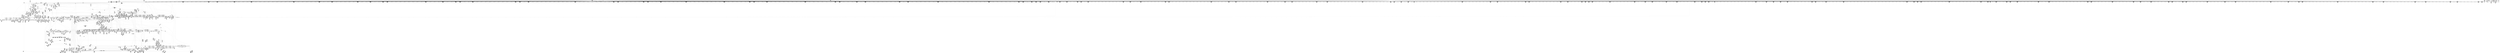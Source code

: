 digraph {
	CE0x5864be0 [shape=record,shape=Mrecord,label="{CE0x5864be0|0:_i32,_4:_i32,_8:_i16,_12:_i32,_16:_i32,_20:_i32,_24:_i32,_56:_i8*,_:_SCMRE_486,487_}"]
	CE0x58e1610 [shape=record,shape=Mrecord,label="{CE0x58e1610|0:_i32,_4:_i32,_8:_i16,_12:_i32,_16:_i32,_20:_i32,_24:_i32,_56:_i8*,_:_SCMRE_579,580_}"]
	CE0x57c11a0 [shape=record,shape=Mrecord,label="{CE0x57c11a0|GLOBAL:_get_current|*Constant*|*SummSink*}"]
	CE0x58e0da0 [shape=record,shape=Mrecord,label="{CE0x58e0da0|0:_i32,_4:_i32,_8:_i16,_12:_i32,_16:_i32,_20:_i32,_24:_i32,_56:_i8*,_:_SCMRE_574,575_}"]
	CE0x57cf5e0 [shape=record,shape=Mrecord,label="{CE0x57cf5e0|i64_3|*Constant*}"]
	CE0x5802ed0 [shape=record,shape=Mrecord,label="{CE0x5802ed0|8:_i8,_32:_%struct.inode*,_%struct.selinux_audit_data*,_128:_i32,_132:_i32,_456:_i8*,_:_SCMRE_102,103_}"]
	CE0x58843c0 [shape=record,shape=Mrecord,label="{CE0x58843c0|__validate_creds:_lnot.ext|include/linux/cred.h,173}"]
	CE0x57dcf80 [shape=record,shape=Mrecord,label="{CE0x57dcf80|file_has_perm:_entry}"]
	CE0x58475d0 [shape=record,shape=Mrecord,label="{CE0x58475d0|file_inode:_tmp|*SummSource*}"]
	CE0x588a760 [shape=record,shape=Mrecord,label="{CE0x588a760|file_has_perm:_call9|security/selinux/hooks.c,1695|*SummSink*}"]
	CE0x5818b50 [shape=record,shape=Mrecord,label="{CE0x5818b50|file_has_perm:_tmp5|security/selinux/hooks.c,1681|*SummSource*}"]
	CE0x57e0930 [shape=record,shape=Mrecord,label="{CE0x57e0930|8:_i8,_32:_%struct.inode*,_%struct.selinux_audit_data*,_128:_i32,_132:_i32,_456:_i8*,_:_SCMRE_72,73_}"]
	CE0x57b8410 [shape=record,shape=Mrecord,label="{CE0x57b8410|get_current:_tmp2|*SummSink*}"]
	CE0x58fe300 [shape=record,shape=Mrecord,label="{CE0x58fe300|__validate_creds:_tmp5|include/linux/cred.h,173|*SummSource*}"]
	CE0x58ee540 [shape=record,shape=Mrecord,label="{CE0x58ee540|0:_i32,_4:_i32,_8:_i16,_12:_i32,_16:_i32,_20:_i32,_24:_i32,_56:_i8*,_:_SCMRE_894,895_}"]
	CE0x58f87b0 [shape=record,shape=Mrecord,label="{CE0x58f87b0|i32_10|*Constant*|*SummSink*}"]
	CE0x5883680 [shape=record,shape=Mrecord,label="{CE0x5883680|i32_22|*Constant*}"]
	CE0x57adf70 [shape=record,shape=Mrecord,label="{CE0x57adf70|GLOBAL:_lockdep_rcu_suspicious|*Constant*|*SummSink*}"]
	CE0x5878be0 [shape=record,shape=Mrecord,label="{CE0x5878be0|file_has_perm:_tmp18|security/selinux/hooks.c,1690}"]
	CE0x58e8d00 [shape=record,shape=Mrecord,label="{CE0x58e8d00|0:_i32,_4:_i32,_8:_i16,_12:_i32,_16:_i32,_20:_i32,_24:_i32,_56:_i8*,_:_SCMRE_752,756_|*MultipleSource*|*LoadInst*|include/linux/fs.h,1916|security/selinux/hooks.c,1675|Function::inode_has_perm&Arg::inode::|security/selinux/hooks.c,1611}"]
	CE0x58102e0 [shape=record,shape=Mrecord,label="{CE0x58102e0|file_has_perm:_if.then8}"]
	CE0x57d9d70 [shape=record,shape=Mrecord,label="{CE0x57d9d70|selinux_file_receive:_tmp13|security/selinux/hooks.c,3414|*SummSource*}"]
	CE0x57e4200 [shape=record,shape=Mrecord,label="{CE0x57e4200|file_has_perm:_path|security/selinux/hooks.c,1681|*SummSource*}"]
	CE0x75c1a00 [shape=record,shape=Mrecord,label="{CE0x75c1a00|selinux_file_receive:_tmp3|*SummSink*}"]
	CE0x57ca860 [shape=record,shape=Mrecord,label="{CE0x57ca860|i64*_getelementptr_inbounds_(_11_x_i64_,_11_x_i64_*___llvm_gcov_ctr268,_i64_0,_i64_10)|*Constant*}"]
	CE0x5825b00 [shape=record,shape=Mrecord,label="{CE0x5825b00|file_to_av:_if.then}"]
	CE0x58e48b0 [shape=record,shape=Mrecord,label="{CE0x58e48b0|0:_i32,_4:_i32,_8:_i16,_12:_i32,_16:_i32,_20:_i32,_24:_i32,_56:_i8*,_:_SCMRE_609,610_}"]
	CE0x57dd450 [shape=record,shape=Mrecord,label="{CE0x57dd450|file_has_perm:_cred|Function::file_has_perm&Arg::cred::}"]
	CE0x5881710 [shape=record,shape=Mrecord,label="{CE0x5881710|i64*_getelementptr_inbounds_(_8_x_i64_,_8_x_i64_*___llvm_gcov_ctr154,_i64_0,_i64_0)|*Constant*|*SummSource*}"]
	CE0x58e9e60 [shape=record,shape=Mrecord,label="{CE0x58e9e60|0:_i32,_4:_i32,_8:_i16,_12:_i32,_16:_i32,_20:_i32,_24:_i32,_56:_i8*,_:_SCMRE_808,816_|*MultipleSource*|*LoadInst*|include/linux/fs.h,1916|security/selinux/hooks.c,1675|Function::inode_has_perm&Arg::inode::|security/selinux/hooks.c,1611}"]
	CE0x57caa70 [shape=record,shape=Mrecord,label="{CE0x57caa70|file_to_av:_av.0|*SummSink*}"]
	CE0x587fc60 [shape=record,shape=Mrecord,label="{CE0x587fc60|__validate_creds:_lnot.ext|include/linux/cred.h,173|*SummSink*}"]
	CE0x57b2d00 [shape=record,shape=Mrecord,label="{CE0x57b2d00|8:_i8,_32:_%struct.inode*,_%struct.selinux_audit_data*,_128:_i32,_132:_i32,_456:_i8*,_:_SCMRE_171,172_}"]
	CE0x580d3f0 [shape=record,shape=Mrecord,label="{CE0x580d3f0|_ret_i32_%tmp6,_!dbg_!27716|security/selinux/hooks.c,197|*SummSink*}"]
	CE0x5853170 [shape=record,shape=Mrecord,label="{CE0x5853170|file_to_av:_tmp31|security/selinux/hooks.c,1917}"]
	CE0x57b3900 [shape=record,shape=Mrecord,label="{CE0x57b3900|8:_i8,_32:_%struct.inode*,_%struct.selinux_audit_data*,_128:_i32,_132:_i32,_456:_i8*,_:_SCMRE_179,180_}"]
	CE0x5887900 [shape=record,shape=Mrecord,label="{CE0x5887900|GLOBAL:___validate_creds|*Constant*|*SummSource*}"]
	CE0x587c030 [shape=record,shape=Mrecord,label="{CE0x587c030|0:_i32,_4:_i32,_8:_i16,_12:_i32,_16:_i32,_20:_i32,_24:_i32,_56:_i8*,_:_SCMRE_16,24_|*MultipleSource*|*LoadInst*|include/linux/fs.h,1916|security/selinux/hooks.c,1675|Function::inode_has_perm&Arg::inode::|security/selinux/hooks.c,1611}"]
	CE0x57db1e0 [shape=record,shape=Mrecord,label="{CE0x57db1e0|GLOBAL:_file_to_av|*Constant*|*SummSource*}"]
	CE0x582da90 [shape=record,shape=Mrecord,label="{CE0x582da90|file_to_av:_tmp5|security/selinux/hooks.c,1902|*SummSource*}"]
	CE0x5845560 [shape=record,shape=Mrecord,label="{CE0x5845560|inode_has_perm:_bb}"]
	CE0x588dca0 [shape=record,shape=Mrecord,label="{CE0x588dca0|file_has_perm:_tmp27|security/selinux/hooks.c,1694|*SummSink*}"]
	CE0x580d2c0 [shape=record,shape=Mrecord,label="{CE0x580d2c0|_ret_i32_%tmp6,_!dbg_!27716|security/selinux/hooks.c,197|*SummSource*}"]
	CE0x58ea960 [shape=record,shape=Mrecord,label="{CE0x58ea960|0:_i32,_4:_i32,_8:_i16,_12:_i32,_16:_i32,_20:_i32,_24:_i32,_56:_i8*,_:_SCMRE_840,848_|*MultipleSource*|*LoadInst*|include/linux/fs.h,1916|security/selinux/hooks.c,1675|Function::inode_has_perm&Arg::inode::|security/selinux/hooks.c,1611}"]
	CE0x5819630 [shape=record,shape=Mrecord,label="{CE0x5819630|8:_i8,_32:_%struct.inode*,_%struct.selinux_audit_data*,_128:_i32,_132:_i32,_456:_i8*,_:_SCMRE_114,115_}"]
	CE0x581ee10 [shape=record,shape=Mrecord,label="{CE0x581ee10|_call_void_mcount()_#3|*SummSink*}"]
	CE0x58bad00 [shape=record,shape=Mrecord,label="{CE0x58bad00|0:_i32,_4:_i32,_8:_i16,_12:_i32,_16:_i32,_20:_i32,_24:_i32,_56:_i8*,_:_SCMRE_169,170_}"]
	CE0x57b8e20 [shape=record,shape=Mrecord,label="{CE0x57b8e20|8:_i8,_32:_%struct.inode*,_%struct.selinux_audit_data*,_128:_i32,_132:_i32,_456:_i8*,_:_SCMRE_57,58_}"]
	CE0x5849160 [shape=record,shape=Mrecord,label="{CE0x5849160|i64_512|*Constant*}"]
	CE0x58fea90 [shape=record,shape=Mrecord,label="{CE0x58fea90|inode_has_perm:_tmp20|security/selinux/hooks.c,1618}"]
	CE0x57d83a0 [shape=record,shape=Mrecord,label="{CE0x57d83a0|8:_i8,_32:_%struct.inode*,_%struct.selinux_audit_data*,_128:_i32,_132:_i32,_456:_i8*,_:_SCMRE_80,81_}"]
	CE0x57befc0 [shape=record,shape=Mrecord,label="{CE0x57befc0|i64_1|*Constant*}"]
	CE0x5912ca0 [shape=record,shape=Mrecord,label="{CE0x5912ca0|__validate_creds:_tmp9|include/linux/cred.h,175|*SummSink*}"]
	CE0x57cb620 [shape=record,shape=Mrecord,label="{CE0x57cb620|_ret_%struct.task_struct*_%tmp4,_!dbg_!27714|./arch/x86/include/asm/current.h,14|*SummSink*}"]
	CE0x5874d20 [shape=record,shape=Mrecord,label="{CE0x5874d20|i64_8|*Constant*}"]
	CE0x5878f50 [shape=record,shape=Mrecord,label="{CE0x5878f50|file_has_perm:_tmp19|security/selinux/hooks.c,1690|*SummSink*}"]
	CE0x5913df0 [shape=record,shape=Mrecord,label="{CE0x5913df0|cred_sid:_tmp1}"]
	CE0x57e8000 [shape=record,shape=Mrecord,label="{CE0x57e8000|8:_i8,_32:_%struct.inode*,_%struct.selinux_audit_data*,_128:_i32,_132:_i32,_456:_i8*,_:_SCMRE_2,3_}"]
	CE0x58526d0 [shape=record,shape=Mrecord,label="{CE0x58526d0|file_has_perm:_tmp2|*LoadInst*|security/selinux/hooks.c,1674}"]
	CE0x57f9e70 [shape=record,shape=Mrecord,label="{CE0x57f9e70|0:_i32,_:_CRE_8,12_|*MultipleSource*|*LoadInst*|security/selinux/hooks.c,1674|security/selinux/hooks.c,1683|security/selinux/hooks.c,1674}"]
	CE0x58eb9f0 [shape=record,shape=Mrecord,label="{CE0x58eb9f0|0:_i32,_4:_i32,_8:_i16,_12:_i32,_16:_i32,_20:_i32,_24:_i32,_56:_i8*,_:_SCMRE_868,869_}"]
	CE0x58f6ad0 [shape=record,shape=Mrecord,label="{CE0x58f6ad0|inode_has_perm:_sid3|security/selinux/hooks.c,1617|*SummSink*}"]
	CE0x58e0a40 [shape=record,shape=Mrecord,label="{CE0x58e0a40|0:_i32,_4:_i32,_8:_i16,_12:_i32,_16:_i32,_20:_i32,_24:_i32,_56:_i8*,_:_SCMRE_572,573_}"]
	CE0x57e8af0 [shape=record,shape=Mrecord,label="{CE0x57e8af0|selinux_file_receive:_tmp1|*SummSink*}"]
	CE0x58fe470 [shape=record,shape=Mrecord,label="{CE0x58fe470|__validate_creds:_tmp5|include/linux/cred.h,173|*SummSink*}"]
	CE0x5858d70 [shape=record,shape=Mrecord,label="{CE0x5858d70|0:_i32,_4:_i32,_8:_i16,_12:_i32,_16:_i32,_20:_i32,_24:_i32,_56:_i8*,_:_SCMRE_244,245_}"]
	CE0x5863cb0 [shape=record,shape=Mrecord,label="{CE0x5863cb0|0:_i32,_4:_i32,_8:_i16,_12:_i32,_16:_i32,_20:_i32,_24:_i32,_56:_i8*,_:_SCMRE_477,478_}"]
	CE0x58f6c30 [shape=record,shape=Mrecord,label="{CE0x58f6c30|inode_has_perm:_i_security|security/selinux/hooks.c,1615|*SummSource*}"]
	CE0x587f610 [shape=record,shape=Mrecord,label="{CE0x587f610|i32_10|*Constant*}"]
	CE0x58f2560 [shape=record,shape=Mrecord,label="{CE0x58f2560|0:_i32,_4:_i32,_8:_i16,_12:_i32,_16:_i32,_20:_i32,_24:_i32,_56:_i8*,_:_SCMRE_932,933_}"]
	CE0x5810c90 [shape=record,shape=Mrecord,label="{CE0x5810c90|inode_has_perm:_do.end|*SummSink*}"]
	CE0x5809250 [shape=record,shape=Mrecord,label="{CE0x5809250|avc_has_perm:_tsid|Function::avc_has_perm&Arg::tsid::|*SummSource*}"]
	CE0x58114d0 [shape=record,shape=Mrecord,label="{CE0x58114d0|i32_22|*Constant*}"]
	CE0x584a630 [shape=record,shape=Mrecord,label="{CE0x584a630|file_to_av:_tmp10|security/selinux/hooks.c,1904|*SummSource*}"]
	CE0x5830850 [shape=record,shape=Mrecord,label="{CE0x5830850|file_to_av:_tmp7|security/selinux/hooks.c,1903}"]
	CE0x587e810 [shape=record,shape=Mrecord,label="{CE0x587e810|i64*_getelementptr_inbounds_(_8_x_i64_,_8_x_i64_*___llvm_gcov_ctr154,_i64_0,_i64_1)|*Constant*|*SummSource*}"]
	CE0x582f450 [shape=record,shape=Mrecord,label="{CE0x582f450|file_to_av:_conv14|security/selinux/hooks.c,1908|*SummSink*}"]
	CE0x588ab10 [shape=record,shape=Mrecord,label="{CE0x588ab10|GLOBAL:_inode_has_perm|*Constant*}"]
	CE0x588e040 [shape=record,shape=Mrecord,label="{CE0x588e040|file_has_perm:_rc.1}"]
	CE0x5805460 [shape=record,shape=Mrecord,label="{CE0x5805460|8:_i8,_32:_%struct.inode*,_%struct.selinux_audit_data*,_128:_i32,_132:_i32,_456:_i8*,_:_SCMRE_215,216_}"]
	CE0x581f400 [shape=record,shape=Mrecord,label="{CE0x581f400|__validate_creds:_lnot1|include/linux/cred.h,173|*SummSource*}"]
	CE0x5807010 [shape=record,shape=Mrecord,label="{CE0x5807010|8:_i8,_32:_%struct.inode*,_%struct.selinux_audit_data*,_128:_i32,_132:_i32,_456:_i8*,_:_SCMRE_59,60_}"]
	CE0x57d9de0 [shape=record,shape=Mrecord,label="{CE0x57d9de0|selinux_file_receive:_tmp13|security/selinux/hooks.c,3414|*SummSink*}"]
	CE0x57b1a70 [shape=record,shape=Mrecord,label="{CE0x57b1a70|file_to_av:_tmp3|security/selinux/hooks.c,1902}"]
	CE0x587da20 [shape=record,shape=Mrecord,label="{CE0x587da20|inode_has_perm:_tmp3}"]
	CE0x57ffd60 [shape=record,shape=Mrecord,label="{CE0x57ffd60|file_to_av:_tobool17|security/selinux/hooks.c,1910|*SummSource*}"]
	CE0x57cc9c0 [shape=record,shape=Mrecord,label="{CE0x57cc9c0|selinux_file_receive:_tmp}"]
	CE0x582a710 [shape=record,shape=Mrecord,label="{CE0x582a710|8:_i8,_32:_%struct.inode*,_%struct.selinux_audit_data*,_128:_i32,_132:_i32,_456:_i8*,_:_SCMRE_464,472_|*MultipleSource*|security/selinux/hooks.c,1902|Function::selinux_file_receive&Arg::file::|Function::file_has_perm&Arg::file::|Function::file_to_av&Arg::file::}"]
	CE0x584b570 [shape=record,shape=Mrecord,label="{CE0x584b570|file_to_av:_tmp13|security/selinux/hooks.c,1904|*SummSink*}"]
	CE0x57d9ff0 [shape=record,shape=Mrecord,label="{CE0x57d9ff0|i64*_getelementptr_inbounds_(_11_x_i64_,_11_x_i64_*___llvm_gcov_ctr268,_i64_0,_i64_8)|*Constant*|*SummSink*}"]
	CE0x57cdee0 [shape=record,shape=Mrecord,label="{CE0x57cdee0|GLOBAL:_current_task|Global_var:current_task|*SummSource*}"]
	CE0x5856ae0 [shape=record,shape=Mrecord,label="{CE0x5856ae0|0:_i32,_4:_i32,_8:_i16,_12:_i32,_16:_i32,_20:_i32,_24:_i32,_56:_i8*,_:_SCMRE_200,201_}"]
	CE0x5881a30 [shape=record,shape=Mrecord,label="{CE0x5881a30|inode_has_perm:_tmp}"]
	CE0x57f8e10 [shape=record,shape=Mrecord,label="{CE0x57f8e10|file_to_av:_tmp21|security/selinux/hooks.c,1908}"]
	CE0x590d0f0 [shape=record,shape=Mrecord,label="{CE0x590d0f0|inode_has_perm:_tmp18|security/selinux/hooks.c,1617}"]
	CE0x5827170 [shape=record,shape=Mrecord,label="{CE0x5827170|COLLAPSED:_GCMRE___llvm_gcov_ctr98_internal_global_2_x_i64_zeroinitializer:_elem_0:default:}"]
	CE0x57fc800 [shape=record,shape=Mrecord,label="{CE0x57fc800|file_has_perm:_sid3|security/selinux/hooks.c,1684|*SummSource*}"]
	CE0x58e26f0 [shape=record,shape=Mrecord,label="{CE0x58e26f0|0:_i32,_4:_i32,_8:_i16,_12:_i32,_16:_i32,_20:_i32,_24:_i32,_56:_i8*,_:_SCMRE_589,590_}"]
	CE0x584baf0 [shape=record,shape=Mrecord,label="{CE0x584baf0|i32_6|*Constant*|*SummSink*}"]
	CE0x5849860 [shape=record,shape=Mrecord,label="{CE0x5849860|i32_2|*Constant*|*SummSink*}"]
	CE0x58e2a50 [shape=record,shape=Mrecord,label="{CE0x58e2a50|0:_i32,_4:_i32,_8:_i16,_12:_i32,_16:_i32,_20:_i32,_24:_i32,_56:_i8*,_:_SCMRE_591,592_}"]
	CE0x58e4dc0 [shape=record,shape=Mrecord,label="{CE0x58e4dc0|0:_i32,_4:_i32,_8:_i16,_12:_i32,_16:_i32,_20:_i32,_24:_i32,_56:_i8*,_:_SCMRE_612,613_}"]
	CE0x59122f0 [shape=record,shape=Mrecord,label="{CE0x59122f0|inode_has_perm:_tmp16|security/selinux/hooks.c,1615|*SummSink*}"]
	CE0x585ab40 [shape=record,shape=Mrecord,label="{CE0x585ab40|0:_i32,_4:_i32,_8:_i16,_12:_i32,_16:_i32,_20:_i32,_24:_i32,_56:_i8*,_:_SCMRE_262,263_}"]
	CE0x588bee0 [shape=record,shape=Mrecord,label="{CE0x588bee0|inode_has_perm:_perms|Function::inode_has_perm&Arg::perms::|*SummSink*}"]
	CE0x57cfa80 [shape=record,shape=Mrecord,label="{CE0x57cfa80|selinux_file_receive:_tmp9|security/selinux/hooks.c,3414}"]
	CE0x58565d0 [shape=record,shape=Mrecord,label="{CE0x58565d0|0:_i32,_4:_i32,_8:_i16,_12:_i32,_16:_i32,_20:_i32,_24:_i32,_56:_i8*,_:_SCMRE_197,198_}"]
	CE0x57fd0d0 [shape=record,shape=Mrecord,label="{CE0x57fd0d0|file_has_perm:_tmp11|security/selinux/hooks.c,1684|*SummSink*}"]
	CE0x5863080 [shape=record,shape=Mrecord,label="{CE0x5863080|0:_i32,_4:_i32,_8:_i16,_12:_i32,_16:_i32,_20:_i32,_24:_i32,_56:_i8*,_:_SCMRE_464,472_|*MultipleSource*|*LoadInst*|include/linux/fs.h,1916|security/selinux/hooks.c,1675|Function::inode_has_perm&Arg::inode::|security/selinux/hooks.c,1611}"]
	CE0x5868770 [shape=record,shape=Mrecord,label="{CE0x5868770|file_has_perm:_tmp3|security/selinux/hooks.c,1674|*SummSource*}"]
	CE0x580e760 [shape=record,shape=Mrecord,label="{CE0x580e760|cred_sid:_security|security/selinux/hooks.c,196|*SummSink*}"]
	CE0x57cbca0 [shape=record,shape=Mrecord,label="{CE0x57cbca0|selinux_file_receive:_cred4|security/selinux/hooks.c,3414}"]
	CE0x580c2d0 [shape=record,shape=Mrecord,label="{CE0x580c2d0|file_has_perm:_type|security/selinux/hooks.c,1680}"]
	CE0x5874b80 [shape=record,shape=Mrecord,label="{CE0x5874b80|file_has_perm:_tobool7|security/selinux/hooks.c,1694|*SummSource*}"]
	CE0x58576b0 [shape=record,shape=Mrecord,label="{CE0x58576b0|0:_i32,_4:_i32,_8:_i16,_12:_i32,_16:_i32,_20:_i32,_24:_i32,_56:_i8*,_:_SCMRE_207,208_}"]
	CE0x57bbf40 [shape=record,shape=Mrecord,label="{CE0x57bbf40|file_to_av:_if.else|*SummSource*}"]
	CE0x57b9b90 [shape=record,shape=Mrecord,label="{CE0x57b9b90|file_to_av:_av.0}"]
	CE0x58b9dd0 [shape=record,shape=Mrecord,label="{CE0x58b9dd0|0:_i32,_4:_i32,_8:_i16,_12:_i32,_16:_i32,_20:_i32,_24:_i32,_56:_i8*,_:_SCMRE_160,161_}"]
	CE0x5889470 [shape=record,shape=Mrecord,label="{CE0x5889470|cred_sid:_tmp5|security/selinux/hooks.c,196}"]
	CE0x57cca90 [shape=record,shape=Mrecord,label="{CE0x57cca90|selinux_file_receive:_tmp9|security/selinux/hooks.c,3414|*SummSource*}"]
	CE0x57f7ff0 [shape=record,shape=Mrecord,label="{CE0x57f7ff0|i64*_getelementptr_inbounds_(_15_x_i64_,_15_x_i64_*___llvm_gcov_ctr171,_i64_0,_i64_8)|*Constant*|*SummSource*}"]
	CE0x5865230 [shape=record,shape=Mrecord,label="{CE0x5865230|0:_i32,_4:_i32,_8:_i16,_12:_i32,_16:_i32,_20:_i32,_24:_i32,_56:_i8*,_:_SCMRE_500,504_|*MultipleSource*|*LoadInst*|include/linux/fs.h,1916|security/selinux/hooks.c,1675|Function::inode_has_perm&Arg::inode::|security/selinux/hooks.c,1611}"]
	CE0x58edb20 [shape=record,shape=Mrecord,label="{CE0x58edb20|0:_i32,_4:_i32,_8:_i16,_12:_i32,_16:_i32,_20:_i32,_24:_i32,_56:_i8*,_:_SCMRE_888,889_}"]
	CE0x57db8f0 [shape=record,shape=Mrecord,label="{CE0x57db8f0|selinux_file_receive:_file|Function::selinux_file_receive&Arg::file::}"]
	CE0x5882840 [shape=record,shape=Mrecord,label="{CE0x5882840|inode_has_perm:_do.body|*SummSource*}"]
	CE0x57c3590 [shape=record,shape=Mrecord,label="{CE0x57c3590|i64_1|*Constant*}"]
	CE0x5877b90 [shape=record,shape=Mrecord,label="{CE0x5877b90|file_has_perm:_tmp23|security/selinux/hooks.c,1694|*SummSource*}"]
	CE0x582f1a0 [shape=record,shape=Mrecord,label="{CE0x582f1a0|file_to_av:_conv14|security/selinux/hooks.c,1908}"]
	CE0x57fa210 [shape=record,shape=Mrecord,label="{CE0x57fa210|file_has_perm:_tmp6|security/selinux/hooks.c,1683}"]
	CE0x5902890 [shape=record,shape=Mrecord,label="{CE0x5902890|inode_has_perm:_and|security/selinux/hooks.c,1611|*SummSink*}"]
	CE0x588a450 [shape=record,shape=Mrecord,label="{CE0x588a450|inode_has_perm:_entry|*SummSource*}"]
	CE0x58776b0 [shape=record,shape=Mrecord,label="{CE0x58776b0|file_has_perm:_tmp22|security/selinux/hooks.c,1694|*SummSource*}"]
	CE0x58e6340 [shape=record,shape=Mrecord,label="{CE0x58e6340|0:_i32,_4:_i32,_8:_i16,_12:_i32,_16:_i32,_20:_i32,_24:_i32,_56:_i8*,_:_SCMRE_632,640_|*MultipleSource*|*LoadInst*|include/linux/fs.h,1916|security/selinux/hooks.c,1675|Function::inode_has_perm&Arg::inode::|security/selinux/hooks.c,1611}"]
	CE0x58b7640 [shape=record,shape=Mrecord,label="{CE0x58b7640|0:_i32,_4:_i32,_8:_i16,_12:_i32,_16:_i32,_20:_i32,_24:_i32,_56:_i8*,_:_SCMRE_138,139_}"]
	CE0x587c790 [shape=record,shape=Mrecord,label="{CE0x587c790|inode_has_perm:_tmp3|*SummSink*}"]
	CE0x57b70c0 [shape=record,shape=Mrecord,label="{CE0x57b70c0|8:_i8,_32:_%struct.inode*,_%struct.selinux_audit_data*,_128:_i32,_132:_i32,_456:_i8*,_:_SCMRE_127,128_}"]
	CE0x58763e0 [shape=record,shape=Mrecord,label="{CE0x58763e0|file_has_perm:_tmp17|security/selinux/hooks.c,1689|*SummSink*}"]
	CE0x580f030 [shape=record,shape=Mrecord,label="{CE0x580f030|cred_sid:_tmp4|*LoadInst*|security/selinux/hooks.c,196|*SummSource*}"]
	CE0x5857b50 [shape=record,shape=Mrecord,label="{CE0x5857b50|0:_i32,_4:_i32,_8:_i16,_12:_i32,_16:_i32,_20:_i32,_24:_i32,_56:_i8*,_:_SCMRE_216,224_|*MultipleSource*|*LoadInst*|include/linux/fs.h,1916|security/selinux/hooks.c,1675|Function::inode_has_perm&Arg::inode::|security/selinux/hooks.c,1611}"]
	CE0x5826380 [shape=record,shape=Mrecord,label="{CE0x5826380|8:_i8,_32:_%struct.inode*,_%struct.selinux_audit_data*,_128:_i32,_132:_i32,_456:_i8*,_:_SCMRE_14,15_}"]
	CE0x581a230 [shape=record,shape=Mrecord,label="{CE0x581a230|8:_i8,_32:_%struct.inode*,_%struct.selinux_audit_data*,_128:_i32,_132:_i32,_456:_i8*,_:_SCMRE_123,124_}"]
	CE0x5883910 [shape=record,shape=Mrecord,label="{CE0x5883910|_ret_void,_!dbg_!27722|include/linux/cred.h,175|*SummSource*}"]
	CE0x58666d0 [shape=record,shape=Mrecord,label="{CE0x58666d0|file_inode:_f|Function::file_inode&Arg::f::|*SummSource*}"]
	CE0x585be30 [shape=record,shape=Mrecord,label="{CE0x585be30|0:_i32,_4:_i32,_8:_i16,_12:_i32,_16:_i32,_20:_i32,_24:_i32,_56:_i8*,_:_SCMRE_273,274_}"]
	CE0x5886510 [shape=record,shape=Mrecord,label="{CE0x5886510|0:_i32,_4:_i32,_8:_i16,_12:_i32,_16:_i32,_20:_i32,_24:_i32,_56:_i8*,_:_SCMRE_0,2_|*MultipleSource*|*LoadInst*|include/linux/fs.h,1916|security/selinux/hooks.c,1675|Function::inode_has_perm&Arg::inode::|security/selinux/hooks.c,1611}"]
	CE0x5810440 [shape=record,shape=Mrecord,label="{CE0x5810440|file_has_perm:_if.then8|*SummSink*}"]
	CE0x57df3f0 [shape=record,shape=Mrecord,label="{CE0x57df3f0|8:_i8,_32:_%struct.inode*,_%struct.selinux_audit_data*,_128:_i32,_132:_i32,_456:_i8*,_:_SCMRE_108,109_}"]
	CE0x5905800 [shape=record,shape=Mrecord,label="{CE0x5905800|i64*_getelementptr_inbounds_(_8_x_i64_,_8_x_i64_*___llvm_gcov_ctr154,_i64_0,_i64_5)|*Constant*|*SummSink*}"]
	CE0x57fb2b0 [shape=record,shape=Mrecord,label="{CE0x57fb2b0|GLOBAL:___llvm_gcov_ctr170|Global_var:__llvm_gcov_ctr170|*SummSource*}"]
	CE0x58bc9b0 [shape=record,shape=Mrecord,label="{CE0x58bc9b0|0:_i32,_4:_i32,_8:_i16,_12:_i32,_16:_i32,_20:_i32,_24:_i32,_56:_i8*,_:_SCMRE_186,187_}"]
	CE0x58f28c0 [shape=record,shape=Mrecord,label="{CE0x58f28c0|0:_i32,_4:_i32,_8:_i16,_12:_i32,_16:_i32,_20:_i32,_24:_i32,_56:_i8*,_:_SCMRE_934,935_}"]
	CE0x58ebcc0 [shape=record,shape=Mrecord,label="{CE0x58ebcc0|0:_i32,_4:_i32,_8:_i16,_12:_i32,_16:_i32,_20:_i32,_24:_i32,_56:_i8*,_:_SCMRE_870,871_}"]
	CE0x57e61c0 [shape=record,shape=Mrecord,label="{CE0x57e61c0|8:_i8,_32:_%struct.inode*,_%struct.selinux_audit_data*,_128:_i32,_132:_i32,_456:_i8*,_:_SCMRE_186,187_}"]
	CE0x5902d20 [shape=record,shape=Mrecord,label="{CE0x5902d20|inode_has_perm:_tobool|security/selinux/hooks.c,1611|*SummSource*}"]
	CE0x585ca00 [shape=record,shape=Mrecord,label="{CE0x585ca00|0:_i32,_4:_i32,_8:_i16,_12:_i32,_16:_i32,_20:_i32,_24:_i32,_56:_i8*,_:_SCMRE_280,281_}"]
	CE0x58f4760 [shape=record,shape=Mrecord,label="{CE0x58f4760|inode_has_perm:_tmp6|*LoadInst*|security/selinux/hooks.c,1611|*SummSource*}"]
	CE0x57cf6b0 [shape=record,shape=Mrecord,label="{CE0x57cf6b0|i64_3|*Constant*|*SummSource*}"]
	CE0x57c2fb0 [shape=record,shape=Mrecord,label="{CE0x57c2fb0|i64_5|*Constant*}"]
	CE0x5859550 [shape=record,shape=Mrecord,label="{CE0x5859550|0:_i32,_4:_i32,_8:_i16,_12:_i32,_16:_i32,_20:_i32,_24:_i32,_56:_i8*,_:_SCMRE_249,250_}"]
	CE0x58e3620 [shape=record,shape=Mrecord,label="{CE0x58e3620|0:_i32,_4:_i32,_8:_i16,_12:_i32,_16:_i32,_20:_i32,_24:_i32,_56:_i8*,_:_SCMRE_598,599_}"]
	CE0x57d50e0 [shape=record,shape=Mrecord,label="{CE0x57d50e0|selinux_file_receive:_tmp5|security/selinux/hooks.c,3414}"]
	CE0x57fdfb0 [shape=record,shape=Mrecord,label="{CE0x57fdfb0|file_to_av:_and6|security/selinux/hooks.c,1905|*SummSink*}"]
	CE0x58555b0 [shape=record,shape=Mrecord,label="{CE0x58555b0|i64*_getelementptr_inbounds_(_12_x_i64_,_12_x_i64_*___llvm_gcov_ctr170,_i64_0,_i64_5)|*Constant*|*SummSink*}"]
	CE0x584e820 [shape=record,shape=Mrecord,label="{CE0x584e820|file_to_av:_tmp30|security/selinux/hooks.c,1914}"]
	CE0x5904640 [shape=record,shape=Mrecord,label="{CE0x5904640|GLOBAL:_llvm.expect.i64|*Constant*|*SummSink*}"]
	CE0x582ced0 [shape=record,shape=Mrecord,label="{CE0x582ced0|file_to_av:_tmp4|security/selinux/hooks.c,1902|*SummSink*}"]
	CE0x582f8a0 [shape=record,shape=Mrecord,label="{CE0x582f8a0|file_to_av:_av.1|*SummSink*}"]
	CE0x57b7d20 [shape=record,shape=Mrecord,label="{CE0x57b7d20|8:_i8,_32:_%struct.inode*,_%struct.selinux_audit_data*,_128:_i32,_132:_i32,_456:_i8*,_:_SCMRE_145,146_}"]
	CE0x582b160 [shape=record,shape=Mrecord,label="{CE0x582b160|8:_i8,_32:_%struct.inode*,_%struct.selinux_audit_data*,_128:_i32,_132:_i32,_456:_i8*,_:_SCMRE_480,488_|*MultipleSource*|security/selinux/hooks.c,1902|Function::selinux_file_receive&Arg::file::|Function::file_has_perm&Arg::file::|Function::file_to_av&Arg::file::}"]
	CE0x57ffca0 [shape=record,shape=Mrecord,label="{CE0x57ffca0|file_to_av:_tobool17|security/selinux/hooks.c,1910}"]
	CE0x57b86f0 [shape=record,shape=Mrecord,label="{CE0x57b86f0|8:_i8,_32:_%struct.inode*,_%struct.selinux_audit_data*,_128:_i32,_132:_i32,_456:_i8*,_:_SCMRE_128,132_|*MultipleSource*|security/selinux/hooks.c,1902|Function::selinux_file_receive&Arg::file::|Function::file_has_perm&Arg::file::|Function::file_to_av&Arg::file::}"]
	CE0x57e5b00 [shape=record,shape=Mrecord,label="{CE0x57e5b00|cred_sid:_cred|Function::cred_sid&Arg::cred::}"]
	CE0x5877000 [shape=record,shape=Mrecord,label="{CE0x5877000|file_has_perm:_tmp21|security/selinux/hooks.c,1694}"]
	CE0x58527c0 [shape=record,shape=Mrecord,label="{CE0x58527c0|file_has_perm:_f_security|security/selinux/hooks.c,1674}"]
	CE0x58ea120 [shape=record,shape=Mrecord,label="{CE0x58ea120|0:_i32,_4:_i32,_8:_i16,_12:_i32,_16:_i32,_20:_i32,_24:_i32,_56:_i8*,_:_SCMRE_816,824_|*MultipleSource*|*LoadInst*|include/linux/fs.h,1916|security/selinux/hooks.c,1675|Function::inode_has_perm&Arg::inode::|security/selinux/hooks.c,1611}"]
	CE0x57f7290 [shape=record,shape=Mrecord,label="{CE0x57f7290|file_to_av:_tmp16|security/selinux/hooks.c,1905|*SummSink*}"]
	CE0x57d4b90 [shape=record,shape=Mrecord,label="{CE0x57d4b90|file_to_av:_if.then18|*SummSink*}"]
	CE0x582fd80 [shape=record,shape=Mrecord,label="{CE0x582fd80|i64*_getelementptr_inbounds_(_15_x_i64_,_15_x_i64_*___llvm_gcov_ctr171,_i64_0,_i64_10)|*Constant*|*SummSource*}"]
	CE0x58f53b0 [shape=record,shape=Mrecord,label="{CE0x58f53b0|i32_512|*Constant*}"]
	CE0x588eb00 [shape=record,shape=Mrecord,label="{CE0x588eb00|file_has_perm:_tmp29|security/selinux/hooks.c,1698|*SummSink*}"]
	CE0x5882950 [shape=record,shape=Mrecord,label="{CE0x5882950|inode_has_perm:_do.body|*SummSink*}"]
	CE0x58b7130 [shape=record,shape=Mrecord,label="{CE0x58b7130|0:_i32,_4:_i32,_8:_i16,_12:_i32,_16:_i32,_20:_i32,_24:_i32,_56:_i8*,_:_SCMRE_128,136_|*MultipleSource*|*LoadInst*|include/linux/fs.h,1916|security/selinux/hooks.c,1675|Function::inode_has_perm&Arg::inode::|security/selinux/hooks.c,1611}"]
	CE0x58dfe70 [shape=record,shape=Mrecord,label="{CE0x58dfe70|0:_i32,_4:_i32,_8:_i16,_12:_i32,_16:_i32,_20:_i32,_24:_i32,_56:_i8*,_:_SCMRE_565,566_}"]
	CE0x57dcb30 [shape=record,shape=Mrecord,label="{CE0x57dcb30|GLOBAL:_file_has_perm|*Constant*}"]
	CE0x590dc90 [shape=record,shape=Mrecord,label="{CE0x590dc90|inode_has_perm:_call4|security/selinux/hooks.c,1617|*SummSink*}"]
	CE0x58f7180 [shape=record,shape=Mrecord,label="{CE0x58f7180|inode_has_perm:_tmp15|*LoadInst*|security/selinux/hooks.c,1615|*SummSource*}"]
	CE0x57fb870 [shape=record,shape=Mrecord,label="{CE0x57fb870|file_has_perm:_tmp8|security/selinux/hooks.c,1683|*SummSink*}"]
	CE0x5826080 [shape=record,shape=Mrecord,label="{CE0x5826080|8:_i8,_32:_%struct.inode*,_%struct.selinux_audit_data*,_128:_i32,_132:_i32,_456:_i8*,_:_SCMRE_12,13_}"]
	CE0x588b000 [shape=record,shape=Mrecord,label="{CE0x588b000|inode_has_perm:_cred|Function::inode_has_perm&Arg::cred::}"]
	CE0x5904010 [shape=record,shape=Mrecord,label="{CE0x5904010|inode_has_perm:_conv|security/selinux/hooks.c,1611|*SummSource*}"]
	CE0x57f5eb0 [shape=record,shape=Mrecord,label="{CE0x57f5eb0|file_to_av:_and|security/selinux/hooks.c,1902|*SummSource*}"]
	CE0x57d21d0 [shape=record,shape=Mrecord,label="{CE0x57d21d0|selinux_file_receive:_tmp11|security/selinux/hooks.c,3414|*SummSource*}"]
	CE0x5800100 [shape=record,shape=Mrecord,label="{CE0x5800100|i64_12|*Constant*}"]
	CE0x57c0890 [shape=record,shape=Mrecord,label="{CE0x57c0890|selinux_file_receive:_call3|security/selinux/hooks.c,3414}"]
	CE0x57c6c60 [shape=record,shape=Mrecord,label="{CE0x57c6c60|8:_i8,_32:_%struct.inode*,_%struct.selinux_audit_data*,_128:_i32,_132:_i32,_456:_i8*,_:_SCMRE_384,392_|*MultipleSource*|security/selinux/hooks.c,1902|Function::selinux_file_receive&Arg::file::|Function::file_has_perm&Arg::file::|Function::file_to_av&Arg::file::}"]
	CE0x58b8780 [shape=record,shape=Mrecord,label="{CE0x58b8780|0:_i32,_4:_i32,_8:_i16,_12:_i32,_16:_i32,_20:_i32,_24:_i32,_56:_i8*,_:_SCMRE_147,148_}"]
	CE0x590f800 [shape=record,shape=Mrecord,label="{CE0x590f800|i64*_getelementptr_inbounds_(_5_x_i64_,_5_x_i64_*___llvm_gcov_ctr155,_i64_0,_i64_3)|*Constant*|*SummSink*}"]
	CE0x58854f0 [shape=record,shape=Mrecord,label="{CE0x58854f0|0:_i32,_4:_i32,_8:_i16,_12:_i32,_16:_i32,_20:_i32,_24:_i32,_56:_i8*,_:_SCMRE_8,12_|*MultipleSource*|*LoadInst*|include/linux/fs.h,1916|security/selinux/hooks.c,1675|Function::inode_has_perm&Arg::inode::|security/selinux/hooks.c,1611}"]
	CE0x5850740 [shape=record,shape=Mrecord,label="{CE0x5850740|inode_has_perm:_if.then|*SummSink*}"]
	CE0x57fd5f0 [shape=record,shape=Mrecord,label="{CE0x57fd5f0|file_has_perm:_call4|security/selinux/hooks.c,1684}"]
	CE0x58126a0 [shape=record,shape=Mrecord,label="{CE0x58126a0|file_has_perm:_ad|security/selinux/hooks.c, 1676}"]
	CE0x5804fe0 [shape=record,shape=Mrecord,label="{CE0x5804fe0|8:_i8,_32:_%struct.inode*,_%struct.selinux_audit_data*,_128:_i32,_132:_i32,_456:_i8*,_:_SCMRE_212,213_}"]
	CE0x584a320 [shape=record,shape=Mrecord,label="{CE0x584a320|i64_4|*Constant*}"]
	CE0x57f8720 [shape=record,shape=Mrecord,label="{CE0x57f8720|file_to_av:_conv11|security/selinux/hooks.c,1906|*SummSource*}"]
	CE0x5880740 [shape=record,shape=Mrecord,label="{CE0x5880740|COLLAPSED:_GCMRE___llvm_gcov_ctr154_internal_global_8_x_i64_zeroinitializer:_elem_0:default:}"]
	CE0x57b3e00 [shape=record,shape=Mrecord,label="{CE0x57b3e00|inode_has_perm:_i_flags|security/selinux/hooks.c,1611|*SummSource*}"]
	CE0x5903c50 [shape=record,shape=Mrecord,label="{CE0x5903c50|inode_has_perm:_lnot.ext|security/selinux/hooks.c,1611}"]
	CE0x58768d0 [shape=record,shape=Mrecord,label="{CE0x58768d0|file_has_perm:_tmp17|security/selinux/hooks.c,1689|*SummSource*}"]
	CE0x58e4f70 [shape=record,shape=Mrecord,label="{CE0x58e4f70|0:_i32,_4:_i32,_8:_i16,_12:_i32,_16:_i32,_20:_i32,_24:_i32,_56:_i8*,_:_SCMRE_613,614_}"]
	"CONST[source:2(external),value:2(dynamic)][purpose:{subject}]"
	CE0x57dce20 [shape=record,shape=Mrecord,label="{CE0x57dce20|GLOBAL:_file_has_perm|*Constant*|*SummSink*}"]
	CE0x57d7c20 [shape=record,shape=Mrecord,label="{CE0x57d7c20|8:_i8,_32:_%struct.inode*,_%struct.selinux_audit_data*,_128:_i32,_132:_i32,_456:_i8*,_:_SCMRE_75,76_}"]
	CE0x588b490 [shape=record,shape=Mrecord,label="{CE0x588b490|inode_has_perm:_cred|Function::inode_has_perm&Arg::cred::|*SummSink*}"]
	CE0x585dff0 [shape=record,shape=Mrecord,label="{CE0x585dff0|0:_i32,_4:_i32,_8:_i16,_12:_i32,_16:_i32,_20:_i32,_24:_i32,_56:_i8*,_:_SCMRE_293,294_}"]
	CE0x58b80c0 [shape=record,shape=Mrecord,label="{CE0x58b80c0|0:_i32,_4:_i32,_8:_i16,_12:_i32,_16:_i32,_20:_i32,_24:_i32,_56:_i8*,_:_SCMRE_143,144_}"]
	CE0x57d11d0 [shape=record,shape=Mrecord,label="{CE0x57d11d0|GLOBAL:_selinux_file_receive.__warned|Global_var:selinux_file_receive.__warned|*SummSource*}"]
	CE0x57f6d60 [shape=record,shape=Mrecord,label="{CE0x57f6d60|file_to_av:_tmp15|security/selinux/hooks.c,1905|*SummSink*}"]
	CE0x5853e80 [shape=record,shape=Mrecord,label="{CE0x5853e80|file_to_av:_tmp32|security/selinux/hooks.c,1917|*SummSource*}"]
	CE0x5871410 [shape=record,shape=Mrecord,label="{CE0x5871410|file_has_perm:_sid3|security/selinux/hooks.c,1684|*SummSink*}"]
	CE0x57b3300 [shape=record,shape=Mrecord,label="{CE0x57b3300|8:_i8,_32:_%struct.inode*,_%struct.selinux_audit_data*,_128:_i32,_132:_i32,_456:_i8*,_:_SCMRE_175,176_}"]
	CE0x581e960 [shape=record,shape=Mrecord,label="{CE0x581e960|_call_void_mcount()_#3}"]
	CE0x57ceb90 [shape=record,shape=Mrecord,label="{CE0x57ceb90|selinux_file_receive:_if.end}"]
	CE0x58f2200 [shape=record,shape=Mrecord,label="{CE0x58f2200|0:_i32,_4:_i32,_8:_i16,_12:_i32,_16:_i32,_20:_i32,_24:_i32,_56:_i8*,_:_SCMRE_930,931_}"]
	CE0x58fc2b0 [shape=record,shape=Mrecord,label="{CE0x58fc2b0|__validate_creds:_if.end}"]
	CE0x57c61e0 [shape=record,shape=Mrecord,label="{CE0x57c61e0|selinux_file_receive:_if.then|*SummSource*}"]
	CE0x58e6c00 [shape=record,shape=Mrecord,label="{CE0x58e6c00|0:_i32,_4:_i32,_8:_i16,_12:_i32,_16:_i32,_20:_i32,_24:_i32,_56:_i8*,_:_SCMRE_656,664_|*MultipleSource*|*LoadInst*|include/linux/fs.h,1916|security/selinux/hooks.c,1675|Function::inode_has_perm&Arg::inode::|security/selinux/hooks.c,1611}"]
	CE0x5800600 [shape=record,shape=Mrecord,label="{CE0x5800600|i64_11|*Constant*|*SummSource*}"]
	CE0x58e2540 [shape=record,shape=Mrecord,label="{CE0x58e2540|0:_i32,_4:_i32,_8:_i16,_12:_i32,_16:_i32,_20:_i32,_24:_i32,_56:_i8*,_:_SCMRE_588,589_}"]
	CE0x57fe320 [shape=record,shape=Mrecord,label="{CE0x57fe320|file_to_av:_tobool7|security/selinux/hooks.c,1905|*SummSource*}"]
	CE0x58df450 [shape=record,shape=Mrecord,label="{CE0x58df450|0:_i32,_4:_i32,_8:_i16,_12:_i32,_16:_i32,_20:_i32,_24:_i32,_56:_i8*,_:_SCMRE_559,560_}"]
	CE0x58e5990 [shape=record,shape=Mrecord,label="{CE0x58e5990|0:_i32,_4:_i32,_8:_i16,_12:_i32,_16:_i32,_20:_i32,_24:_i32,_56:_i8*,_:_SCMRE_619,620_}"]
	CE0x58f7c70 [shape=record,shape=Mrecord,label="{CE0x58f7c70|inode_has_perm:_tmp13|security/selinux/hooks.c,1614|*SummSink*}"]
	CE0x5820640 [shape=record,shape=Mrecord,label="{CE0x5820640|file_has_perm:_if.end}"]
	CE0x588d000 [shape=record,shape=Mrecord,label="{CE0x588d000|file_has_perm:_tmp26|security/selinux/hooks.c,1694}"]
	CE0x58ecda0 [shape=record,shape=Mrecord,label="{CE0x58ecda0|0:_i32,_4:_i32,_8:_i16,_12:_i32,_16:_i32,_20:_i32,_24:_i32,_56:_i8*,_:_SCMRE_880,881_}"]
	CE0x57e7ba0 [shape=record,shape=Mrecord,label="{CE0x57e7ba0|selinux_file_receive:_tmp17|security/selinux/hooks.c,3414|*SummSource*}"]
	CE0x585d420 [shape=record,shape=Mrecord,label="{CE0x585d420|0:_i32,_4:_i32,_8:_i16,_12:_i32,_16:_i32,_20:_i32,_24:_i32,_56:_i8*,_:_SCMRE_286,287_}"]
	CE0x581d4e0 [shape=record,shape=Mrecord,label="{CE0x581d4e0|file_inode:_f_inode|include/linux/fs.h,1916}"]
	CE0x5906740 [shape=record,shape=Mrecord,label="{CE0x5906740|inode_has_perm:_tmp9|security/selinux/hooks.c,1611}"]
	CE0x57fce30 [shape=record,shape=Mrecord,label="{CE0x57fce30|file_has_perm:_tmp11|security/selinux/hooks.c,1684}"]
	CE0x587f0f0 [shape=record,shape=Mrecord,label="{CE0x587f0f0|cred_sid:_entry}"]
	CE0x585af00 [shape=record,shape=Mrecord,label="{CE0x585af00|0:_i32,_4:_i32,_8:_i16,_12:_i32,_16:_i32,_20:_i32,_24:_i32,_56:_i8*,_:_SCMRE_264,265_}"]
	CE0x57e73c0 [shape=record,shape=Mrecord,label="{CE0x57e73c0|8:_i8,_32:_%struct.inode*,_%struct.selinux_audit_data*,_128:_i32,_132:_i32,_456:_i8*,_:_SCMRE_198,199_}"]
	CE0x58598b0 [shape=record,shape=Mrecord,label="{CE0x58598b0|0:_i32,_4:_i32,_8:_i16,_12:_i32,_16:_i32,_20:_i32,_24:_i32,_56:_i8*,_:_SCMRE_251,252_}"]
	CE0x57bfb00 [shape=record,shape=Mrecord,label="{CE0x57bfb00|selinux_file_receive:_tmp3}"]
	CE0x581e560 [shape=record,shape=Mrecord,label="{CE0x581e560|cred_sid:_tmp|*SummSource*}"]
	CE0x5814060 [shape=record,shape=Mrecord,label="{CE0x5814060|file_has_perm:_tmp1|*SummSink*}"]
	CE0x58de9d0 [shape=record,shape=Mrecord,label="{CE0x58de9d0|0:_i32,_4:_i32,_8:_i16,_12:_i32,_16:_i32,_20:_i32,_24:_i32,_56:_i8*,_:_SCMRE_554,555_}"]
	CE0x58269c0 [shape=record,shape=Mrecord,label="{CE0x58269c0|file_to_av:_tmp1|*SummSink*}"]
	CE0x584ca50 [shape=record,shape=Mrecord,label="{CE0x584ca50|file_to_av:_tmp25|security/selinux/hooks.c,1910|*SummSink*}"]
	CE0x58b8420 [shape=record,shape=Mrecord,label="{CE0x58b8420|0:_i32,_4:_i32,_8:_i16,_12:_i32,_16:_i32,_20:_i32,_24:_i32,_56:_i8*,_:_SCMRE_145,146_}"]
	CE0x584c940 [shape=record,shape=Mrecord,label="{CE0x584c940|file_to_av:_tmp25|security/selinux/hooks.c,1910|*SummSource*}"]
	CE0x57fbda0 [shape=record,shape=Mrecord,label="{CE0x57fbda0|file_has_perm:_tmp9|security/selinux/hooks.c,1683|*SummSink*}"]
	CE0x57cf880 [shape=record,shape=Mrecord,label="{CE0x57cf880|i64_4|*Constant*|*SummSource*}"]
	CE0x58b8e40 [shape=record,shape=Mrecord,label="{CE0x58b8e40|0:_i32,_4:_i32,_8:_i16,_12:_i32,_16:_i32,_20:_i32,_24:_i32,_56:_i8*,_:_SCMRE_151,152_}"]
	CE0x58fc970 [shape=record,shape=Mrecord,label="{CE0x58fc970|i64*_getelementptr_inbounds_(_5_x_i64_,_5_x_i64_*___llvm_gcov_ctr155,_i64_0,_i64_0)|*Constant*|*SummSink*}"]
	CE0x5905d40 [shape=record,shape=Mrecord,label="{CE0x5905d40|GLOBAL:___llvm_gcov_ctr154|Global_var:__llvm_gcov_ctr154}"]
	CE0x58025d0 [shape=record,shape=Mrecord,label="{CE0x58025d0|8:_i8,_32:_%struct.inode*,_%struct.selinux_audit_data*,_128:_i32,_132:_i32,_456:_i8*,_:_SCMRE_96,97_}"]
	CE0x587bdb0 [shape=record,shape=Mrecord,label="{CE0x587bdb0|0:_i32,_4:_i32,_8:_i16,_12:_i32,_16:_i32,_20:_i32,_24:_i32,_56:_i8*,_:_SCMRE_12,16_|*MultipleSource*|*LoadInst*|include/linux/fs.h,1916|security/selinux/hooks.c,1675|Function::inode_has_perm&Arg::inode::|security/selinux/hooks.c,1611}"]
	CE0x5869360 [shape=record,shape=Mrecord,label="{CE0x5869360|file_inode:_entry}"]
	CE0x57b7e00 [shape=record,shape=Mrecord,label="{CE0x57b7e00|8:_i8,_32:_%struct.inode*,_%struct.selinux_audit_data*,_128:_i32,_132:_i32,_456:_i8*,_:_SCMRE_147,148_}"]
	CE0x5810d70 [shape=record,shape=Mrecord,label="{CE0x5810d70|inode_has_perm:_if.end}"]
	CE0x58507b0 [shape=record,shape=Mrecord,label="{CE0x58507b0|inode_has_perm:_if.then}"]
	CE0x57cda80 [shape=record,shape=Mrecord,label="{CE0x57cda80|selinux_file_receive:_tmp7|security/selinux/hooks.c,3414|*SummSource*}"]
	CE0x5903210 [shape=record,shape=Mrecord,label="{CE0x5903210|inode_has_perm:_lnot.ext|security/selinux/hooks.c,1611|*SummSink*}"]
	CE0x584d790 [shape=record,shape=Mrecord,label="{CE0x584d790|file_to_av:_tmp28|security/selinux/hooks.c,1910}"]
	CE0x585ed70 [shape=record,shape=Mrecord,label="{CE0x585ed70|0:_i32,_4:_i32,_8:_i16,_12:_i32,_16:_i32,_20:_i32,_24:_i32,_56:_i8*,_:_SCMRE_301,302_}"]
	CE0x5806810 [shape=record,shape=Mrecord,label="{CE0x5806810|8:_i8,_32:_%struct.inode*,_%struct.selinux_audit_data*,_128:_i32,_132:_i32,_456:_i8*,_:_SCMRE_280,288_|*MultipleSource*|security/selinux/hooks.c,1902|Function::selinux_file_receive&Arg::file::|Function::file_has_perm&Arg::file::|Function::file_to_av&Arg::file::}"]
	CE0x5888730 [shape=record,shape=Mrecord,label="{CE0x5888730|cred_sid:_tmp6|security/selinux/hooks.c,197}"]
	CE0x5829e90 [shape=record,shape=Mrecord,label="{CE0x5829e90|8:_i8,_32:_%struct.inode*,_%struct.selinux_audit_data*,_128:_i32,_132:_i32,_456:_i8*,_:_SCMRE_432,436_|*MultipleSource*|security/selinux/hooks.c,1902|Function::selinux_file_receive&Arg::file::|Function::file_has_perm&Arg::file::|Function::file_to_av&Arg::file::}"]
	CE0x57ddd60 [shape=record,shape=Mrecord,label="{CE0x57ddd60|file_has_perm:_av|Function::file_has_perm&Arg::av::}"]
	CE0x57f8240 [shape=record,shape=Mrecord,label="{CE0x57f8240|file_to_av:_or10|security/selinux/hooks.c,1906}"]
	CE0x58b9a10 [shape=record,shape=Mrecord,label="{CE0x58b9a10|0:_i32,_4:_i32,_8:_i16,_12:_i32,_16:_i32,_20:_i32,_24:_i32,_56:_i8*,_:_SCMRE_158,159_}"]
	CE0x5814620 [shape=record,shape=Mrecord,label="{CE0x5814620|cred_sid:_tmp|*SummSink*}"]
	CE0x5902a30 [shape=record,shape=Mrecord,label="{CE0x5902a30|i1_true|*Constant*}"]
	CE0x58baeb0 [shape=record,shape=Mrecord,label="{CE0x58baeb0|0:_i32,_4:_i32,_8:_i16,_12:_i32,_16:_i32,_20:_i32,_24:_i32,_56:_i8*,_:_SCMRE_170,171_}"]
	CE0x58ed2b0 [shape=record,shape=Mrecord,label="{CE0x58ed2b0|0:_i32,_4:_i32,_8:_i16,_12:_i32,_16:_i32,_20:_i32,_24:_i32,_56:_i8*,_:_SCMRE_883,884_}"]
	CE0x57def70 [shape=record,shape=Mrecord,label="{CE0x57def70|8:_i8,_32:_%struct.inode*,_%struct.selinux_audit_data*,_128:_i32,_132:_i32,_456:_i8*,_:_SCMRE_105,106_}"]
	CE0x58ee1e0 [shape=record,shape=Mrecord,label="{CE0x58ee1e0|0:_i32,_4:_i32,_8:_i16,_12:_i32,_16:_i32,_20:_i32,_24:_i32,_56:_i8*,_:_SCMRE_892,893_}"]
	CE0x57b9660 [shape=record,shape=Mrecord,label="{CE0x57b9660|file_to_av:_or|security/selinux/hooks.c,1903}"]
	CE0x584b110 [shape=record,shape=Mrecord,label="{CE0x584b110|file_to_av:_tmp12|security/selinux/hooks.c,1904|*SummSink*}"]
	CE0x5815bc0 [shape=record,shape=Mrecord,label="{CE0x5815bc0|file_to_av:_if.end16|*SummSource*}"]
	CE0x57d5950 [shape=record,shape=Mrecord,label="{CE0x57d5950|i32_0|*Constant*}"]
	CE0x5845ae0 [shape=record,shape=Mrecord,label="{CE0x5845ae0|file_has_perm:_sid2|security/selinux/hooks.c,1683|*SummSource*}"]
	CE0x58ef980 [shape=record,shape=Mrecord,label="{CE0x58ef980|0:_i32,_4:_i32,_8:_i16,_12:_i32,_16:_i32,_20:_i32,_24:_i32,_56:_i8*,_:_SCMRE_906,907_}"]
	CE0x581e4f0 [shape=record,shape=Mrecord,label="{CE0x581e4f0|COLLAPSED:_GCMRE___llvm_gcov_ctr131_internal_global_2_x_i64_zeroinitializer:_elem_0:default:}"]
	CE0x57cd150 [shape=record,shape=Mrecord,label="{CE0x57cd150|selinux_file_receive:_land.lhs.true|*SummSink*}"]
	CE0x582a9c0 [shape=record,shape=Mrecord,label="{CE0x582a9c0|8:_i8,_32:_%struct.inode*,_%struct.selinux_audit_data*,_128:_i32,_132:_i32,_456:_i8*,_:_SCMRE_472,480_|*MultipleSource*|security/selinux/hooks.c,1902|Function::selinux_file_receive&Arg::file::|Function::file_has_perm&Arg::file::|Function::file_to_av&Arg::file::}"]
	CE0x58df7b0 [shape=record,shape=Mrecord,label="{CE0x58df7b0|0:_i32,_4:_i32,_8:_i16,_12:_i32,_16:_i32,_20:_i32,_24:_i32,_56:_i8*,_:_SCMRE_561,562_}"]
	CE0x57b1bc0 [shape=record,shape=Mrecord,label="{CE0x57b1bc0|file_to_av:_tmp3|security/selinux/hooks.c,1902|*SummSource*}"]
	CE0x5865c00 [shape=record,shape=Mrecord,label="{CE0x5865c00|0:_i32,_4:_i32,_8:_i16,_12:_i32,_16:_i32,_20:_i32,_24:_i32,_56:_i8*,_:_SCMRE_512,520_|*MultipleSource*|*LoadInst*|include/linux/fs.h,1916|security/selinux/hooks.c,1675|Function::inode_has_perm&Arg::inode::|security/selinux/hooks.c,1611}"]
	CE0x57e83e0 [shape=record,shape=Mrecord,label="{CE0x57e83e0|8:_i8,_32:_%struct.inode*,_%struct.selinux_audit_data*,_128:_i32,_132:_i32,_456:_i8*,_:_SCMRE_6,7_}"]
	CE0x57f9b30 [shape=record,shape=Mrecord,label="{CE0x57f9b30|file_to_av:_conv12|security/selinux/hooks.c,1908|*SummSource*}"]
	CE0x5858e90 [shape=record,shape=Mrecord,label="{CE0x5858e90|0:_i32,_4:_i32,_8:_i16,_12:_i32,_16:_i32,_20:_i32,_24:_i32,_56:_i8*,_:_SCMRE_245,246_}"]
	CE0x58841a0 [shape=record,shape=Mrecord,label="{CE0x58841a0|inode_has_perm:_return}"]
	CE0x58f7b90 [shape=record,shape=Mrecord,label="{CE0x58f7b90|inode_has_perm:_tmp13|security/selinux/hooks.c,1614}"]
	CE0x5865080 [shape=record,shape=Mrecord,label="{CE0x5865080|0:_i32,_4:_i32,_8:_i16,_12:_i32,_16:_i32,_20:_i32,_24:_i32,_56:_i8*,_:_SCMRE_496,500_|*MultipleSource*|*LoadInst*|include/linux/fs.h,1916|security/selinux/hooks.c,1675|Function::inode_has_perm&Arg::inode::|security/selinux/hooks.c,1611}"]
	CE0x5857a10 [shape=record,shape=Mrecord,label="{CE0x5857a10|0:_i32,_4:_i32,_8:_i16,_12:_i32,_16:_i32,_20:_i32,_24:_i32,_56:_i8*,_:_SCMRE_208,210_|*MultipleSource*|*LoadInst*|include/linux/fs.h,1916|security/selinux/hooks.c,1675|Function::inode_has_perm&Arg::inode::|security/selinux/hooks.c,1611}"]
	CE0x58617c0 [shape=record,shape=Mrecord,label="{CE0x58617c0|0:_i32,_4:_i32,_8:_i16,_12:_i32,_16:_i32,_20:_i32,_24:_i32,_56:_i8*,_:_SCMRE_392,400_|*MultipleSource*|*LoadInst*|include/linux/fs.h,1916|security/selinux/hooks.c,1675|Function::inode_has_perm&Arg::inode::|security/selinux/hooks.c,1611}"]
	CE0x58311c0 [shape=record,shape=Mrecord,label="{CE0x58311c0|file_to_av:_conv1|security/selinux/hooks.c,1903|*SummSource*}"]
	CE0x590db20 [shape=record,shape=Mrecord,label="{CE0x590db20|inode_has_perm:_call4|security/selinux/hooks.c,1617|*SummSource*}"]
	CE0x58e2f60 [shape=record,shape=Mrecord,label="{CE0x58e2f60|0:_i32,_4:_i32,_8:_i16,_12:_i32,_16:_i32,_20:_i32,_24:_i32,_56:_i8*,_:_SCMRE_594,595_}"]
	CE0x5847280 [shape=record,shape=Mrecord,label="{CE0x5847280|file_has_perm:_out|*SummSource*}"]
	CE0x581ddb0 [shape=record,shape=Mrecord,label="{CE0x581ddb0|file_inode:_tmp4|*LoadInst*|include/linux/fs.h,1916}"]
	CE0x5887150 [shape=record,shape=Mrecord,label="{CE0x5887150|inode_has_perm:_tmp1|*SummSource*}"]
	CE0x58811b0 [shape=record,shape=Mrecord,label="{CE0x58811b0|__validate_creds:_file|Function::__validate_creds&Arg::file::}"]
	CE0x585d270 [shape=record,shape=Mrecord,label="{CE0x585d270|0:_i32,_4:_i32,_8:_i16,_12:_i32,_16:_i32,_20:_i32,_24:_i32,_56:_i8*,_:_SCMRE_285,286_}"]
	CE0x5814cd0 [shape=record,shape=Mrecord,label="{CE0x5814cd0|cred_sid:_tmp1}"]
	CE0x57cf520 [shape=record,shape=Mrecord,label="{CE0x57cf520|selinux_file_receive:_tmp15|security/selinux/hooks.c,3414|*SummSource*}"]
	CE0x57d4e90 [shape=record,shape=Mrecord,label="{CE0x57d4e90|i64_0|*Constant*|*SummSource*}"]
	CE0x57e4580 [shape=record,shape=Mrecord,label="{CE0x57e4580|i32_22|*Constant*|*SummSource*}"]
	CE0x57c7790 [shape=record,shape=Mrecord,label="{CE0x57c7790|8:_i8,_32:_%struct.inode*,_%struct.selinux_audit_data*,_128:_i32,_132:_i32,_456:_i8*,_:_SCMRE_336,344_|*MultipleSource*|security/selinux/hooks.c,1902|Function::selinux_file_receive&Arg::file::|Function::file_has_perm&Arg::file::|Function::file_to_av&Arg::file::}"]
	CE0x5860000 [shape=record,shape=Mrecord,label="{CE0x5860000|0:_i32,_4:_i32,_8:_i16,_12:_i32,_16:_i32,_20:_i32,_24:_i32,_56:_i8*,_:_SCMRE_472,473_}"]
	CE0x580db20 [shape=record,shape=Mrecord,label="{CE0x580db20|file_has_perm:_if.end6}"]
	CE0x58bab50 [shape=record,shape=Mrecord,label="{CE0x58bab50|0:_i32,_4:_i32,_8:_i16,_12:_i32,_16:_i32,_20:_i32,_24:_i32,_56:_i8*,_:_SCMRE_168,169_}"]
	CE0x57fa4d0 [shape=record,shape=Mrecord,label="{CE0x57fa4d0|file_has_perm:_tmp6|security/selinux/hooks.c,1683|*SummSink*}"]
	CE0x5888fd0 [shape=record,shape=Mrecord,label="{CE0x5888fd0|_call_void_mcount()_#3}"]
	CE0x581f280 [shape=record,shape=Mrecord,label="{CE0x581f280|__validate_creds:_lnot1|include/linux/cred.h,173}"]
	CE0x5821fb0 [shape=record,shape=Mrecord,label="{CE0x5821fb0|8:_i8,_32:_%struct.inode*,_%struct.selinux_audit_data*,_128:_i32,_132:_i32,_456:_i8*,_:_SCMRE_156,157_}"]
	CE0x57f85a0 [shape=record,shape=Mrecord,label="{CE0x57f85a0|file_to_av:_conv11|security/selinux/hooks.c,1906}"]
	CE0x5859c10 [shape=record,shape=Mrecord,label="{CE0x5859c10|0:_i32,_4:_i32,_8:_i16,_12:_i32,_16:_i32,_20:_i32,_24:_i32,_56:_i8*,_:_SCMRE_253,254_}"]
	CE0x5864010 [shape=record,shape=Mrecord,label="{CE0x5864010|0:_i32,_4:_i32,_8:_i16,_12:_i32,_16:_i32,_20:_i32,_24:_i32,_56:_i8*,_:_SCMRE_479,480_}"]
	CE0x58b9350 [shape=record,shape=Mrecord,label="{CE0x58b9350|0:_i32,_4:_i32,_8:_i16,_12:_i32,_16:_i32,_20:_i32,_24:_i32,_56:_i8*,_:_SCMRE_154,155_}"]
	CE0x58f2f10 [shape=record,shape=Mrecord,label="{CE0x58f2f10|0:_i32,_4:_i32,_8:_i16,_12:_i32,_16:_i32,_20:_i32,_24:_i32,_56:_i8*,_:_SCMRE_952,960_|*MultipleSource*|*LoadInst*|include/linux/fs.h,1916|security/selinux/hooks.c,1675|Function::inode_has_perm&Arg::inode::|security/selinux/hooks.c,1611}"]
	CE0x57d2fe0 [shape=record,shape=Mrecord,label="{CE0x57d2fe0|i64*_getelementptr_inbounds_(_11_x_i64_,_11_x_i64_*___llvm_gcov_ctr268,_i64_0,_i64_6)|*Constant*|*SummSink*}"]
	CE0x582dd30 [shape=record,shape=Mrecord,label="{CE0x582dd30|file_to_av:_tmp6|security/selinux/hooks.c,1902}"]
	CE0x58571a0 [shape=record,shape=Mrecord,label="{CE0x58571a0|0:_i32,_4:_i32,_8:_i16,_12:_i32,_16:_i32,_20:_i32,_24:_i32,_56:_i8*,_:_SCMRE_204,205_}"]
	CE0x581c170 [shape=record,shape=Mrecord,label="{CE0x581c170|file_has_perm:_tobool|security/selinux/hooks.c,1688|*SummSink*}"]
	CE0x5889190 [shape=record,shape=Mrecord,label="{CE0x5889190|__validate_creds:_cred|Function::__validate_creds&Arg::cred::}"]
	CE0x57b8840 [shape=record,shape=Mrecord,label="{CE0x57b8840|8:_i8,_32:_%struct.inode*,_%struct.selinux_audit_data*,_128:_i32,_132:_i32,_456:_i8*,_:_SCMRE_52,53_}"]
	CE0x58180d0 [shape=record,shape=Mrecord,label="{CE0x58180d0|inode_has_perm:_tmp5|security/selinux/hooks.c,1609}"]
	CE0x5804560 [shape=record,shape=Mrecord,label="{CE0x5804560|8:_i8,_32:_%struct.inode*,_%struct.selinux_audit_data*,_128:_i32,_132:_i32,_456:_i8*,_:_SCMRE_205,206_}"]
	CE0x58772a0 [shape=record,shape=Mrecord,label="{CE0x58772a0|file_has_perm:_tmp21|security/selinux/hooks.c,1694|*SummSink*}"]
	CE0x5822730 [shape=record,shape=Mrecord,label="{CE0x5822730|8:_i8,_32:_%struct.inode*,_%struct.selinux_audit_data*,_128:_i32,_132:_i32,_456:_i8*,_:_SCMRE_161,162_}"]
	CE0x5807190 [shape=record,shape=Mrecord,label="{CE0x5807190|8:_i8,_32:_%struct.inode*,_%struct.selinux_audit_data*,_128:_i32,_132:_i32,_456:_i8*,_:_SCMRE_60,61_}"]
	CE0x57e0630 [shape=record,shape=Mrecord,label="{CE0x57e0630|8:_i8,_32:_%struct.inode*,_%struct.selinux_audit_data*,_128:_i32,_132:_i32,_456:_i8*,_:_SCMRE_70,71_}"]
	CE0x57faec0 [shape=record,shape=Mrecord,label="{CE0x57faec0|file_has_perm:_tmp7|security/selinux/hooks.c,1683|*SummSink*}"]
	CE0x584c3b0 [shape=record,shape=Mrecord,label="{CE0x584c3b0|file_to_av:_tmp14|*LoadInst*|security/selinux/hooks.c,1905}"]
	CE0x57f7e70 [shape=record,shape=Mrecord,label="{CE0x57f7e70|i64*_getelementptr_inbounds_(_15_x_i64_,_15_x_i64_*___llvm_gcov_ctr171,_i64_0,_i64_8)|*Constant*}"]
	CE0x584c820 [shape=record,shape=Mrecord,label="{CE0x584c820|file_to_av:_tmp25|security/selinux/hooks.c,1910}"]
	CE0x5894410 [shape=record,shape=Mrecord,label="{CE0x5894410|inode_has_perm:_tmp2}"]
	CE0x584d2f0 [shape=record,shape=Mrecord,label="{CE0x584d2f0|file_to_av:_tmp27|security/selinux/hooks.c,1910}"]
	CE0x582d670 [shape=record,shape=Mrecord,label="{CE0x582d670|file_to_av:_av.2|*SummSource*}"]
	CE0x58f8950 [shape=record,shape=Mrecord,label="{CE0x58f8950|inode_has_perm:_call|security/selinux/hooks.c,1614|*SummSource*}"]
	CE0x581e480 [shape=record,shape=Mrecord,label="{CE0x581e480|cred_sid:_tmp}"]
	CE0x57b89a0 [shape=record,shape=Mrecord,label="{CE0x57b89a0|8:_i8,_32:_%struct.inode*,_%struct.selinux_audit_data*,_128:_i32,_132:_i32,_456:_i8*,_:_SCMRE_54,55_}"]
	CE0x57dc010 [shape=record,shape=Mrecord,label="{CE0x57dc010|file_to_av:_file|Function::file_to_av&Arg::file::|*SummSink*}"]
	CE0x581a3b0 [shape=record,shape=Mrecord,label="{CE0x581a3b0|8:_i8,_32:_%struct.inode*,_%struct.selinux_audit_data*,_128:_i32,_132:_i32,_456:_i8*,_:_SCMRE_124,125_}"]
	CE0x58defd0 [shape=record,shape=Mrecord,label="{CE0x58defd0|0:_i32,_4:_i32,_8:_i16,_12:_i32,_16:_i32,_20:_i32,_24:_i32,_56:_i8*,_:_SCMRE_556,557_}"]
	CE0x58ed970 [shape=record,shape=Mrecord,label="{CE0x58ed970|0:_i32,_4:_i32,_8:_i16,_12:_i32,_16:_i32,_20:_i32,_24:_i32,_56:_i8*,_:_SCMRE_887,888_}"]
	CE0x582ff10 [shape=record,shape=Mrecord,label="{CE0x582ff10|file_to_av:_tmp24|security/selinux/hooks.c,1909|*SummSink*}"]
	CE0x580a620 [shape=record,shape=Mrecord,label="{CE0x580a620|inode_has_perm:_tmp5|security/selinux/hooks.c,1609|*SummSink*}"]
	CE0x5859040 [shape=record,shape=Mrecord,label="{CE0x5859040|0:_i32,_4:_i32,_8:_i16,_12:_i32,_16:_i32,_20:_i32,_24:_i32,_56:_i8*,_:_SCMRE_246,247_}"]
	CE0x57dbaa0 [shape=record,shape=Mrecord,label="{CE0x57dbaa0|selinux_file_receive:_file|Function::selinux_file_receive&Arg::file::|*SummSink*}"]
	CE0x5800090 [shape=record,shape=Mrecord,label="{CE0x5800090|file_to_av:_tmp29|security/selinux/hooks.c,1914|*SummSource*}"]
	CE0x57e0f90 [shape=record,shape=Mrecord,label="{CE0x57e0f90|get_current:_bb|*SummSource*}"]
	CE0x58846a0 [shape=record,shape=Mrecord,label="{CE0x58846a0|__validate_creds:_lnot|include/linux/cred.h,173}"]
	CE0x57bd770 [shape=record,shape=Mrecord,label="{CE0x57bd770|selinux_file_receive:_tmp12|security/selinux/hooks.c,3414}"]
	CE0x582bf40 [shape=record,shape=Mrecord,label="{CE0x582bf40|i32_1|*Constant*|*SummSource*}"]
	CE0x584e080 [shape=record,shape=Mrecord,label="{CE0x584e080|i64*_getelementptr_inbounds_(_15_x_i64_,_15_x_i64_*___llvm_gcov_ctr171,_i64_0,_i64_13)|*Constant*}"]
	CE0x588b380 [shape=record,shape=Mrecord,label="{CE0x588b380|inode_has_perm:_cred|Function::inode_has_perm&Arg::cred::|*SummSource*}"]
	CE0x58e41f0 [shape=record,shape=Mrecord,label="{CE0x58e41f0|0:_i32,_4:_i32,_8:_i16,_12:_i32,_16:_i32,_20:_i32,_24:_i32,_56:_i8*,_:_SCMRE_605,606_}"]
	CE0x5894eb0 [shape=record,shape=Mrecord,label="{CE0x5894eb0|cred_sid:_bb}"]
	CE0x57f6760 [shape=record,shape=Mrecord,label="{CE0x57f6760|file_to_av:_and|security/selinux/hooks.c,1902|*SummSink*}"]
	CE0x57d56b0 [shape=record,shape=Mrecord,label="{CE0x57d56b0|selinux_file_receive:_call|security/selinux/hooks.c,3414|*SummSource*}"]
	CE0x59125e0 [shape=record,shape=Mrecord,label="{CE0x59125e0|i32_3|*Constant*}"]
	CE0x585a7e0 [shape=record,shape=Mrecord,label="{CE0x585a7e0|0:_i32,_4:_i32,_8:_i16,_12:_i32,_16:_i32,_20:_i32,_24:_i32,_56:_i8*,_:_SCMRE_260,261_}"]
	CE0x581a990 [shape=record,shape=Mrecord,label="{CE0x581a990|file_to_av:_tmp1}"]
	CE0x585a630 [shape=record,shape=Mrecord,label="{CE0x585a630|0:_i32,_4:_i32,_8:_i16,_12:_i32,_16:_i32,_20:_i32,_24:_i32,_56:_i8*,_:_SCMRE_259,260_}"]
	CE0x57cc410 [shape=record,shape=Mrecord,label="{CE0x57cc410|file_to_av:_if.then8|*SummSink*}"]
	CE0x57cb2c0 [shape=record,shape=Mrecord,label="{CE0x57cb2c0|get_current:_entry|*SummSink*}"]
	CE0x57b1d20 [shape=record,shape=Mrecord,label="{CE0x57b1d20|get_current:_tmp}"]
	CE0x58175b0 [shape=record,shape=Mrecord,label="{CE0x58175b0|8:_i8,_32:_%struct.inode*,_%struct.selinux_audit_data*,_128:_i32,_132:_i32,_456:_i8*,_:_SCMRE_86,87_}"]
	CE0x584b800 [shape=record,shape=Mrecord,label="{CE0x584b800|i32_6|*Constant*}"]
	CE0x58bd580 [shape=record,shape=Mrecord,label="{CE0x58bd580|0:_i32,_4:_i32,_8:_i16,_12:_i32,_16:_i32,_20:_i32,_24:_i32,_56:_i8*,_:_SCMRE_193,194_}"]
	CE0x57fe450 [shape=record,shape=Mrecord,label="{CE0x57fe450|file_to_av:_tobool7|security/selinux/hooks.c,1905|*SummSink*}"]
	CE0x57bb3e0 [shape=record,shape=Mrecord,label="{CE0x57bb3e0|selinux_file_receive:_tmp19|security/selinux/hooks.c,3414|*SummSink*}"]
	CE0x58806d0 [shape=record,shape=Mrecord,label="{CE0x58806d0|inode_has_perm:_tmp|*SummSource*}"]
	CE0x5850070 [shape=record,shape=Mrecord,label="{CE0x5850070|file_has_perm:_tmp13|security/selinux/hooks.c,1688|*SummSource*}"]
	CE0x590ffe0 [shape=record,shape=Mrecord,label="{CE0x590ffe0|__validate_creds:_tmp7|include/linux/cred.h,174}"]
	CE0x5811ba0 [shape=record,shape=Mrecord,label="{CE0x5811ba0|cred_sid:_tmp3|*SummSource*}"]
	CE0x57cadd0 [shape=record,shape=Mrecord,label="{CE0x57cadd0|file_to_av:_f_mode2|security/selinux/hooks.c,1904|*SummSource*}"]
	CE0x57f7a70 [shape=record,shape=Mrecord,label="{CE0x57f7a70|file_to_av:_tmp18|security/selinux/hooks.c,1905|*SummSource*}"]
	CE0x5848b70 [shape=record,shape=Mrecord,label="{CE0x5848b70|file_to_av:_conv9|security/selinux/hooks.c,1906}"]
	CE0x5826800 [shape=record,shape=Mrecord,label="{CE0x5826800|8:_i8,_32:_%struct.inode*,_%struct.selinux_audit_data*,_128:_i32,_132:_i32,_456:_i8*,_:_SCMRE_24,32_|*MultipleSource*|security/selinux/hooks.c,1902|Function::selinux_file_receive&Arg::file::|Function::file_has_perm&Arg::file::|Function::file_to_av&Arg::file::}"]
	CE0x584d5e0 [shape=record,shape=Mrecord,label="{CE0x584d5e0|file_to_av:_tmp27|security/selinux/hooks.c,1910|*SummSink*}"]
	CE0x587d5f0 [shape=record,shape=Mrecord,label="{CE0x587d5f0|__validate_creds:_tmp|*SummSource*}"]
	CE0x5807f70 [shape=record,shape=Mrecord,label="{CE0x5807f70|file_to_av:_f_mode|security/selinux/hooks.c,1902|*SummSink*}"]
	CE0x58e6ec0 [shape=record,shape=Mrecord,label="{CE0x58e6ec0|0:_i32,_4:_i32,_8:_i16,_12:_i32,_16:_i32,_20:_i32,_24:_i32,_56:_i8*,_:_SCMRE_664,672_|*MultipleSource*|*LoadInst*|include/linux/fs.h,1916|security/selinux/hooks.c,1675|Function::inode_has_perm&Arg::inode::|security/selinux/hooks.c,1611}"]
	CE0x57bf030 [shape=record,shape=Mrecord,label="{CE0x57bf030|get_current:_tmp1}"]
	CE0x58ee030 [shape=record,shape=Mrecord,label="{CE0x58ee030|0:_i32,_4:_i32,_8:_i16,_12:_i32,_16:_i32,_20:_i32,_24:_i32,_56:_i8*,_:_SCMRE_891,892_}"]
	CE0x5814310 [shape=record,shape=Mrecord,label="{CE0x5814310|cred_sid:_tmp1|*SummSource*}"]
	CE0x5815cd0 [shape=record,shape=Mrecord,label="{CE0x5815cd0|file_to_av:_if.end16|*SummSink*}"]
	CE0x57cc890 [shape=record,shape=Mrecord,label="{CE0x57cc890|i64*_getelementptr_inbounds_(_11_x_i64_,_11_x_i64_*___llvm_gcov_ctr268,_i64_0,_i64_0)|*Constant*|*SummSink*}"]
	CE0x5869420 [shape=record,shape=Mrecord,label="{CE0x5869420|file_inode:_entry|*SummSource*}"]
	CE0x57ba000 [shape=record,shape=Mrecord,label="{CE0x57ba000|file_to_av:_av.0|*SummSource*}"]
	CE0x57bfcb0 [shape=record,shape=Mrecord,label="{CE0x57bfcb0|get_current:_tmp1|*SummSource*}"]
	CE0x580ba30 [shape=record,shape=Mrecord,label="{CE0x580ba30|COLLAPSED:_GCMRE___llvm_gcov_ctr170_internal_global_12_x_i64_zeroinitializer:_elem_0:default:}"]
	CE0x5868a10 [shape=record,shape=Mrecord,label="{CE0x5868a10|file_has_perm:_tmp3|security/selinux/hooks.c,1674|*SummSink*}"]
	CE0x58892a0 [shape=record,shape=Mrecord,label="{CE0x58892a0|__validate_creds:_cred|Function::__validate_creds&Arg::cred::|*SummSource*}"]
	CE0x5885300 [shape=record,shape=Mrecord,label="{CE0x5885300|0:_i32,_4:_i32,_8:_i16,_12:_i32,_16:_i32,_20:_i32,_24:_i32,_56:_i8*,_:_SCMRE_4,8_|*MultipleSource*|*LoadInst*|include/linux/fs.h,1916|security/selinux/hooks.c,1675|Function::inode_has_perm&Arg::inode::|security/selinux/hooks.c,1611}"]
	CE0x58197b0 [shape=record,shape=Mrecord,label="{CE0x58197b0|8:_i8,_32:_%struct.inode*,_%struct.selinux_audit_data*,_128:_i32,_132:_i32,_456:_i8*,_:_SCMRE_115,116_}"]
	CE0x5851590 [shape=record,shape=Mrecord,label="{CE0x5851590|file_has_perm:_tmp3|security/selinux/hooks.c,1674}"]
	CE0x57cbad0 [shape=record,shape=Mrecord,label="{CE0x57cbad0|i32_78|*Constant*|*SummSink*}"]
	CE0x57e5870 [shape=record,shape=Mrecord,label="{CE0x57e5870|cred_sid:_entry|*SummSource*}"]
	CE0x57bc350 [shape=record,shape=Mrecord,label="{CE0x57bc350|selinux_file_receive:_tmp8|security/selinux/hooks.c,3414|*SummSource*}"]
	CE0x57ae520 [shape=record,shape=Mrecord,label="{CE0x57ae520|i32_3414|*Constant*}"]
	CE0x587fdb0 [shape=record,shape=Mrecord,label="{CE0x587fdb0|__validate_creds:_conv|include/linux/cred.h,173|*SummSink*}"]
	CE0x57c0b10 [shape=record,shape=Mrecord,label="{CE0x57c0b10|selinux_file_receive:_call3|security/selinux/hooks.c,3414|*SummSink*}"]
	CE0x580dbf0 [shape=record,shape=Mrecord,label="{CE0x580dbf0|file_has_perm:_if.end6|*SummSource*}"]
	CE0x57fa0f0 [shape=record,shape=Mrecord,label="{CE0x57fa0f0|0:_i32,_:_CRE_12,16_|*MultipleSource*|*LoadInst*|security/selinux/hooks.c,1674|security/selinux/hooks.c,1683|security/selinux/hooks.c,1674}"]
	CE0x57cc260 [shape=record,shape=Mrecord,label="{CE0x57cc260|file_to_av:_if.then8}"]
	CE0x58e1970 [shape=record,shape=Mrecord,label="{CE0x58e1970|0:_i32,_4:_i32,_8:_i16,_12:_i32,_16:_i32,_20:_i32,_24:_i32,_56:_i8*,_:_SCMRE_581,582_}"]
	CE0x5857f10 [shape=record,shape=Mrecord,label="{CE0x5857f10|0:_i32,_4:_i32,_8:_i16,_12:_i32,_16:_i32,_20:_i32,_24:_i32,_56:_i8*,_:_SCMRE_224,232_|*MultipleSource*|*LoadInst*|include/linux/fs.h,1916|security/selinux/hooks.c,1675|Function::inode_has_perm&Arg::inode::|security/selinux/hooks.c,1611}"]
	CE0x590e840 [shape=record,shape=Mrecord,label="{CE0x590e840|avc_has_perm:_requested|Function::avc_has_perm&Arg::requested::}"]
	CE0x57f8b30 [shape=record,shape=Mrecord,label="{CE0x57f8b30|i64*_getelementptr_inbounds_(_15_x_i64_,_15_x_i64_*___llvm_gcov_ctr171,_i64_0,_i64_9)|*Constant*|*SummSource*}"]
	CE0x58545d0 [shape=record,shape=Mrecord,label="{CE0x58545d0|file_has_perm:_out}"]
	CE0x5830fc0 [shape=record,shape=Mrecord,label="{CE0x5830fc0|file_to_av:_tmp8|security/selinux/hooks.c,1903|*SummSource*}"]
	CE0x57dd0e0 [shape=record,shape=Mrecord,label="{CE0x57dd0e0|file_has_perm:_entry|*SummSource*}"]
	CE0x5904950 [shape=record,shape=Mrecord,label="{CE0x5904950|i64_0|*Constant*}"]
	CE0x58f72f0 [shape=record,shape=Mrecord,label="{CE0x58f72f0|inode_has_perm:_tmp15|*LoadInst*|security/selinux/hooks.c,1615|*SummSink*}"]
	CE0x5857350 [shape=record,shape=Mrecord,label="{CE0x5857350|0:_i32,_4:_i32,_8:_i16,_12:_i32,_16:_i32,_20:_i32,_24:_i32,_56:_i8*,_:_SCMRE_205,206_}"]
	CE0x585a2d0 [shape=record,shape=Mrecord,label="{CE0x585a2d0|0:_i32,_4:_i32,_8:_i16,_12:_i32,_16:_i32,_20:_i32,_24:_i32,_56:_i8*,_:_SCMRE_257,258_}"]
	CE0x58835a0 [shape=record,shape=Mrecord,label="{CE0x58835a0|_call_void_mcount()_#3}"]
	CE0x58e63b0 [shape=record,shape=Mrecord,label="{CE0x58e63b0|0:_i32,_4:_i32,_8:_i16,_12:_i32,_16:_i32,_20:_i32,_24:_i32,_56:_i8*,_:_SCMRE_624,628_|*MultipleSource*|*LoadInst*|include/linux/fs.h,1916|security/selinux/hooks.c,1675|Function::inode_has_perm&Arg::inode::|security/selinux/hooks.c,1611}"]
	CE0x582ead0 [shape=record,shape=Mrecord,label="{CE0x582ead0|file_to_av:_conv12|security/selinux/hooks.c,1908|*SummSink*}"]
	CE0x58f2d60 [shape=record,shape=Mrecord,label="{CE0x58f2d60|0:_i32,_4:_i32,_8:_i16,_12:_i32,_16:_i32,_20:_i32,_24:_i32,_56:_i8*,_:_SCMRE_944,952_|*MultipleSource*|*LoadInst*|include/linux/fs.h,1916|security/selinux/hooks.c,1675|Function::inode_has_perm&Arg::inode::|security/selinux/hooks.c,1611}"]
	CE0x5902820 [shape=record,shape=Mrecord,label="{CE0x5902820|inode_has_perm:_and|security/selinux/hooks.c,1611|*SummSource*}"]
	CE0x581da60 [shape=record,shape=Mrecord,label="{CE0x581da60|i16_8|*Constant*|*SummSink*}"]
	CE0x5827970 [shape=record,shape=Mrecord,label="{CE0x5827970|inode_has_perm:_tmp4|security/selinux/hooks.c,1609|*SummSource*}"]
	CE0x588c6a0 [shape=record,shape=Mrecord,label="{CE0x588c6a0|_ret_i32_%retval.0,_!dbg_!27739|security/selinux/hooks.c,1618|*SummSource*}"]
	CE0x580f130 [shape=record,shape=Mrecord,label="{CE0x580f130|cred_sid:_tmp4|*LoadInst*|security/selinux/hooks.c,196|*SummSink*}"]
	CE0x58efce0 [shape=record,shape=Mrecord,label="{CE0x58efce0|0:_i32,_4:_i32,_8:_i16,_12:_i32,_16:_i32,_20:_i32,_24:_i32,_56:_i8*,_:_SCMRE_908,909_}"]
	CE0x58f56e0 [shape=record,shape=Mrecord,label="{CE0x58f56e0|i32_512|*Constant*|*SummSource*}"]
	CE0x5886ce0 [shape=record,shape=Mrecord,label="{CE0x5886ce0|_call_void_mcount()_#3|*SummSink*}"]
	CE0x5803de0 [shape=record,shape=Mrecord,label="{CE0x5803de0|8:_i8,_32:_%struct.inode*,_%struct.selinux_audit_data*,_128:_i32,_132:_i32,_456:_i8*,_:_SCMRE_200,201_}"]
	CE0x57bf890 [shape=record,shape=Mrecord,label="{CE0x57bf890|get_current:_tmp|*SummSink*}"]
	CE0x5862b00 [shape=record,shape=Mrecord,label="{CE0x5862b00|0:_i32,_4:_i32,_8:_i16,_12:_i32,_16:_i32,_20:_i32,_24:_i32,_56:_i8*,_:_SCMRE_448,456_|*MultipleSource*|*LoadInst*|include/linux/fs.h,1916|security/selinux/hooks.c,1675|Function::inode_has_perm&Arg::inode::|security/selinux/hooks.c,1611}"]
	CE0x584aab0 [shape=record,shape=Mrecord,label="{CE0x584aab0|file_to_av:_tmp11|security/selinux/hooks.c,1904|*SummSource*}"]
	CE0x57d6140 [shape=record,shape=Mrecord,label="{CE0x57d6140|i64*_getelementptr_inbounds_(_11_x_i64_,_11_x_i64_*___llvm_gcov_ctr268,_i64_0,_i64_9)|*Constant*|*SummSource*}"]
	CE0x584f020 [shape=record,shape=Mrecord,label="{CE0x584f020|file_to_av:_tmp31|security/selinux/hooks.c,1917|*SummSource*}"]
	CE0x582cd70 [shape=record,shape=Mrecord,label="{CE0x582cd70|file_to_av:_tmp4|security/selinux/hooks.c,1902|*SummSource*}"]
	CE0x5910730 [shape=record,shape=Mrecord,label="{CE0x5910730|GLOBAL:___invalid_creds|*Constant*|*SummSink*}"]
	CE0x5883610 [shape=record,shape=Mrecord,label="{CE0x5883610|cred_sid:_security|security/selinux/hooks.c,196}"]
	CE0x588d450 [shape=record,shape=Mrecord,label="{CE0x588d450|file_has_perm:_tmp26|security/selinux/hooks.c,1694|*SummSink*}"]
	CE0x5804b60 [shape=record,shape=Mrecord,label="{CE0x5804b60|8:_i8,_32:_%struct.inode*,_%struct.selinux_audit_data*,_128:_i32,_132:_i32,_456:_i8*,_:_SCMRE_209,210_}"]
	CE0x57e6640 [shape=record,shape=Mrecord,label="{CE0x57e6640|8:_i8,_32:_%struct.inode*,_%struct.selinux_audit_data*,_128:_i32,_132:_i32,_456:_i8*,_:_SCMRE_189,190_}"]
	CE0x58eca40 [shape=record,shape=Mrecord,label="{CE0x58eca40|0:_i32,_4:_i32,_8:_i16,_12:_i32,_16:_i32,_20:_i32,_24:_i32,_56:_i8*,_:_SCMRE_878,879_}"]
	CE0x57fb420 [shape=record,shape=Mrecord,label="{CE0x57fb420|GLOBAL:___llvm_gcov_ctr170|Global_var:__llvm_gcov_ctr170|*SummSink*}"]
	CE0x5806db0 [shape=record,shape=Mrecord,label="{CE0x5806db0|i64*_getelementptr_inbounds_(_2_x_i64_,_2_x_i64_*___llvm_gcov_ctr98,_i64_0,_i64_1)|*Constant*}"]
	CE0x57bdc70 [shape=record,shape=Mrecord,label="{CE0x57bdc70|selinux_file_receive:_do.end|*SummSink*}"]
	CE0x57d06f0 [shape=record,shape=Mrecord,label="{CE0x57d06f0|selinux_file_receive:_tmp6|security/selinux/hooks.c,3414|*SummSink*}"]
	CE0x57e0030 [shape=record,shape=Mrecord,label="{CE0x57e0030|8:_i8,_32:_%struct.inode*,_%struct.selinux_audit_data*,_128:_i32,_132:_i32,_456:_i8*,_:_SCMRE_66,67_}"]
	CE0x58e5cf0 [shape=record,shape=Mrecord,label="{CE0x58e5cf0|0:_i32,_4:_i32,_8:_i16,_12:_i32,_16:_i32,_20:_i32,_24:_i32,_56:_i8*,_:_SCMRE_621,622_}"]
	CE0x5906430 [shape=record,shape=Mrecord,label="{CE0x5906430|inode_has_perm:_tmp8|security/selinux/hooks.c,1611|*SummSink*}"]
	CE0x588e790 [shape=record,shape=Mrecord,label="{CE0x588e790|i64*_getelementptr_inbounds_(_12_x_i64_,_12_x_i64_*___llvm_gcov_ctr170,_i64_0,_i64_11)|*Constant*}"]
	CE0x58f82d0 [shape=record,shape=Mrecord,label="{CE0x58f82d0|inode_has_perm:_tmp14|security/selinux/hooks.c,1614}"]
	CE0x587d510 [shape=record,shape=Mrecord,label="{CE0x587d510|__validate_creds:_tmp}"]
	CE0x5801c90 [shape=record,shape=Mrecord,label="{CE0x5801c90|_call_void_mcount()_#3|*SummSink*}"]
	CE0x581ecd0 [shape=record,shape=Mrecord,label="{CE0x581ecd0|_call_void_mcount()_#3}"]
	CE0x582b9e0 [shape=record,shape=Mrecord,label="{CE0x582b9e0|i64*_getelementptr_inbounds_(_15_x_i64_,_15_x_i64_*___llvm_gcov_ctr171,_i64_0,_i64_3)|*Constant*|*SummSink*}"]
	CE0x58bbc30 [shape=record,shape=Mrecord,label="{CE0x58bbc30|0:_i32,_4:_i32,_8:_i16,_12:_i32,_16:_i32,_20:_i32,_24:_i32,_56:_i8*,_:_SCMRE_178,179_}"]
	CE0x58b7b20 [shape=record,shape=Mrecord,label="{CE0x58b7b20|0:_i32,_4:_i32,_8:_i16,_12:_i32,_16:_i32,_20:_i32,_24:_i32,_56:_i8*,_:_SCMRE_139,140_}"]
	CE0x58f1630 [shape=record,shape=Mrecord,label="{CE0x58f1630|0:_i32,_4:_i32,_8:_i16,_12:_i32,_16:_i32,_20:_i32,_24:_i32,_56:_i8*,_:_SCMRE_923,924_}"]
	CE0x57c6f10 [shape=record,shape=Mrecord,label="{CE0x57c6f10|8:_i8,_32:_%struct.inode*,_%struct.selinux_audit_data*,_128:_i32,_132:_i32,_456:_i8*,_:_SCMRE_320,324_|*MultipleSource*|security/selinux/hooks.c,1902|Function::selinux_file_receive&Arg::file::|Function::file_has_perm&Arg::file::|Function::file_to_av&Arg::file::}"]
	CE0x59062c0 [shape=record,shape=Mrecord,label="{CE0x59062c0|inode_has_perm:_tmp8|security/selinux/hooks.c,1611|*SummSource*}"]
	CE0x5802d50 [shape=record,shape=Mrecord,label="{CE0x5802d50|8:_i8,_32:_%struct.inode*,_%struct.selinux_audit_data*,_128:_i32,_132:_i32,_456:_i8*,_:_SCMRE_101,102_}"]
	CE0x58e8a40 [shape=record,shape=Mrecord,label="{CE0x58e8a40|0:_i32,_4:_i32,_8:_i16,_12:_i32,_16:_i32,_20:_i32,_24:_i32,_56:_i8*,_:_SCMRE_744,752_|*MultipleSource*|*LoadInst*|include/linux/fs.h,1916|security/selinux/hooks.c,1675|Function::inode_has_perm&Arg::inode::|security/selinux/hooks.c,1611}"]
	CE0x588d1a0 [shape=record,shape=Mrecord,label="{CE0x588d1a0|i64*_getelementptr_inbounds_(_12_x_i64_,_12_x_i64_*___llvm_gcov_ctr170,_i64_0,_i64_10)|*Constant*}"]
	CE0x5846ac0 [shape=record,shape=Mrecord,label="{CE0x5846ac0|file_has_perm:_call1|security/selinux/hooks.c,1677|*SummSource*}"]
	CE0x5855d10 [shape=record,shape=Mrecord,label="{CE0x5855d10|file_has_perm:_if.then|*SummSource*}"]
	CE0x58bb060 [shape=record,shape=Mrecord,label="{CE0x58bb060|0:_i32,_4:_i32,_8:_i16,_12:_i32,_16:_i32,_20:_i32,_24:_i32,_56:_i8*,_:_SCMRE_171,172_}"]
	CE0x581e410 [shape=record,shape=Mrecord,label="{CE0x581e410|file_inode:_tmp4|*LoadInst*|include/linux/fs.h,1916|*SummSink*}"]
	CE0x5820b20 [shape=record,shape=Mrecord,label="{CE0x5820b20|file_to_av:_tmp|*SummSource*}"]
	CE0x5902bb0 [shape=record,shape=Mrecord,label="{CE0x5902bb0|inode_has_perm:_tobool|security/selinux/hooks.c,1611}"]
	CE0x5830e90 [shape=record,shape=Mrecord,label="{CE0x5830e90|file_to_av:_tmp8|security/selinux/hooks.c,1903}"]
	CE0x5878c50 [shape=record,shape=Mrecord,label="{CE0x5878c50|file_has_perm:_tmp18|security/selinux/hooks.c,1690|*SummSource*}"]
	CE0x585e1a0 [shape=record,shape=Mrecord,label="{CE0x585e1a0|0:_i32,_4:_i32,_8:_i16,_12:_i32,_16:_i32,_20:_i32,_24:_i32,_56:_i8*,_:_SCMRE_294,295_}"]
	CE0x5805760 [shape=record,shape=Mrecord,label="{CE0x5805760|8:_i8,_32:_%struct.inode*,_%struct.selinux_audit_data*,_128:_i32,_132:_i32,_456:_i8*,_:_SCMRE_240,248_|*MultipleSource*|security/selinux/hooks.c,1902|Function::selinux_file_receive&Arg::file::|Function::file_has_perm&Arg::file::|Function::file_to_av&Arg::file::}"]
	CE0x590c180 [shape=record,shape=Mrecord,label="{CE0x590c180|__validate_creds:_if.then}"]
	CE0x57b2700 [shape=record,shape=Mrecord,label="{CE0x57b2700|8:_i8,_32:_%struct.inode*,_%struct.selinux_audit_data*,_128:_i32,_132:_i32,_456:_i8*,_:_SCMRE_167,168_}"]
	CE0x5821080 [shape=record,shape=Mrecord,label="{CE0x5821080|file_to_av:_bb}"]
	CE0x58e68b0 [shape=record,shape=Mrecord,label="{CE0x58e68b0|0:_i32,_4:_i32,_8:_i16,_12:_i32,_16:_i32,_20:_i32,_24:_i32,_56:_i8*,_:_SCMRE_648,656_|*MultipleSource*|*LoadInst*|include/linux/fs.h,1916|security/selinux/hooks.c,1675|Function::inode_has_perm&Arg::inode::|security/selinux/hooks.c,1611}"]
	CE0x58de780 [shape=record,shape=Mrecord,label="{CE0x58de780|0:_i32,_4:_i32,_8:_i16,_12:_i32,_16:_i32,_20:_i32,_24:_i32,_56:_i8*,_:_SCMRE_553,554_}"]
	CE0x57ac510 [shape=record,shape=Mrecord,label="{CE0x57ac510|selinux_file_receive:_tobool|security/selinux/hooks.c,3414|*SummSource*}"]
	CE0x590d300 [shape=record,shape=Mrecord,label="{CE0x590d300|inode_has_perm:_sclass|security/selinux/hooks.c,1617|*SummSource*}"]
	CE0x57fa9f0 [shape=record,shape=Mrecord,label="{CE0x57fa9f0|file_has_perm:_cmp|security/selinux/hooks.c,1683|*SummSink*}"]
	CE0x584d070 [shape=record,shape=Mrecord,label="{CE0x584d070|file_to_av:_tmp26|security/selinux/hooks.c,1910|*SummSink*}"]
	CE0x5858c50 [shape=record,shape=Mrecord,label="{CE0x5858c50|0:_i32,_4:_i32,_8:_i16,_12:_i32,_16:_i32,_20:_i32,_24:_i32,_56:_i8*,_:_SCMRE_243,244_}"]
	CE0x57ddb80 [shape=record,shape=Mrecord,label="{CE0x57ddb80|file_has_perm:_file|Function::file_has_perm&Arg::file::|*SummSink*}"]
	CE0x580a410 [shape=record,shape=Mrecord,label="{CE0x580a410|file_has_perm:_u|security/selinux/hooks.c,1681}"]
	CE0x58e5480 [shape=record,shape=Mrecord,label="{CE0x58e5480|0:_i32,_4:_i32,_8:_i16,_12:_i32,_16:_i32,_20:_i32,_24:_i32,_56:_i8*,_:_SCMRE_616,617_}"]
	CE0x58591f0 [shape=record,shape=Mrecord,label="{CE0x58591f0|0:_i32,_4:_i32,_8:_i16,_12:_i32,_16:_i32,_20:_i32,_24:_i32,_56:_i8*,_:_SCMRE_247,248_}"]
	CE0x57bdb80 [shape=record,shape=Mrecord,label="{CE0x57bdb80|selinux_file_receive:_do.end|*SummSource*}"]
	CE0x57c0fd0 [shape=record,shape=Mrecord,label="{CE0x57c0fd0|GLOBAL:_get_current|*Constant*|*SummSource*}"]
	CE0x5866d80 [shape=record,shape=Mrecord,label="{CE0x5866d80|avc_has_perm:_auditdata|Function::avc_has_perm&Arg::auditdata::}"]
	CE0x58815f0 [shape=record,shape=Mrecord,label="{CE0x58815f0|cred_sid:_tmp4|*LoadInst*|security/selinux/hooks.c,196}"]
	CE0x58121d0 [shape=record,shape=Mrecord,label="{CE0x58121d0|file_has_perm:_if.then5|*SummSource*}"]
	CE0x58125c0 [shape=record,shape=Mrecord,label="{CE0x58125c0|cred_sid:_tmp2|*SummSink*}"]
	CE0x58ecbf0 [shape=record,shape=Mrecord,label="{CE0x58ecbf0|0:_i32,_4:_i32,_8:_i16,_12:_i32,_16:_i32,_20:_i32,_24:_i32,_56:_i8*,_:_SCMRE_879,880_}"]
	CE0x59042c0 [shape=record,shape=Mrecord,label="{CE0x59042c0|i64_3|*Constant*}"]
	CE0x5802bd0 [shape=record,shape=Mrecord,label="{CE0x5802bd0|8:_i8,_32:_%struct.inode*,_%struct.selinux_audit_data*,_128:_i32,_132:_i32,_456:_i8*,_:_SCMRE_100,101_}"]
	CE0x5817a30 [shape=record,shape=Mrecord,label="{CE0x5817a30|8:_i8,_32:_%struct.inode*,_%struct.selinux_audit_data*,_128:_i32,_132:_i32,_456:_i8*,_:_SCMRE_89,90_}"]
	CE0x57c76b0 [shape=record,shape=Mrecord,label="{CE0x57c76b0|8:_i8,_32:_%struct.inode*,_%struct.selinux_audit_data*,_128:_i32,_132:_i32,_456:_i8*,_:_SCMRE_324,328_|*MultipleSource*|security/selinux/hooks.c,1902|Function::selinux_file_receive&Arg::file::|Function::file_has_perm&Arg::file::|Function::file_to_av&Arg::file::}"]
	CE0x5869040 [shape=record,shape=Mrecord,label="{CE0x5869040|GLOBAL:_file_inode|*Constant*|*SummSource*}"]
	CE0x5818470 [shape=record,shape=Mrecord,label="{CE0x5818470|file_to_av:_if.end15|*SummSink*}"]
	CE0x580b9c0 [shape=record,shape=Mrecord,label="{CE0x580b9c0|file_has_perm:_tmp}"]
	CE0x5811ea0 [shape=record,shape=Mrecord,label="{CE0x5811ea0|file_has_perm:_if.end10|*SummSource*}"]
	CE0x57d0c30 [shape=record,shape=Mrecord,label="{CE0x57d0c30|selinux_file_receive:_tmp4|security/selinux/hooks.c,3414|*SummSource*}"]
	CE0x57cf0e0 [shape=record,shape=Mrecord,label="{CE0x57cf0e0|i64*_getelementptr_inbounds_(_11_x_i64_,_11_x_i64_*___llvm_gcov_ctr268,_i64_0,_i64_8)|*Constant*|*SummSource*}"]
	CE0x5905a00 [shape=record,shape=Mrecord,label="{CE0x5905a00|inode_has_perm:_tmp7|security/selinux/hooks.c,1611|*SummSink*}"]
	CE0x58802c0 [shape=record,shape=Mrecord,label="{CE0x58802c0|__validate_creds:_call|include/linux/cred.h,173|*SummSink*}"]
	CE0x58e12b0 [shape=record,shape=Mrecord,label="{CE0x58e12b0|0:_i32,_4:_i32,_8:_i16,_12:_i32,_16:_i32,_20:_i32,_24:_i32,_56:_i8*,_:_SCMRE_577,578_}"]
	CE0x58ecf50 [shape=record,shape=Mrecord,label="{CE0x58ecf50|0:_i32,_4:_i32,_8:_i16,_12:_i32,_16:_i32,_20:_i32,_24:_i32,_56:_i8*,_:_SCMRE_881,882_}"]
	CE0x5881b20 [shape=record,shape=Mrecord,label="{CE0x5881b20|__validate_creds:_tmp|*SummSink*}"]
	CE0x588bbf0 [shape=record,shape=Mrecord,label="{CE0x588bbf0|inode_has_perm:_perms|Function::inode_has_perm&Arg::perms::}"]
	CE0x57e0e30 [shape=record,shape=Mrecord,label="{CE0x57e0e30|get_current:_bb}"]
	CE0x5908040 [shape=record,shape=Mrecord,label="{CE0x5908040|inode_has_perm:_tmp12|security/selinux/hooks.c,1612}"]
	CE0x5856e40 [shape=record,shape=Mrecord,label="{CE0x5856e40|0:_i32,_4:_i32,_8:_i16,_12:_i32,_16:_i32,_20:_i32,_24:_i32,_56:_i8*,_:_SCMRE_202,203_}"]
	CE0x57df6f0 [shape=record,shape=Mrecord,label="{CE0x57df6f0|8:_i8,_32:_%struct.inode*,_%struct.selinux_audit_data*,_128:_i32,_132:_i32,_456:_i8*,_:_SCMRE_110,111_}"]
	CE0x57df9f0 [shape=record,shape=Mrecord,label="{CE0x57df9f0|8:_i8,_32:_%struct.inode*,_%struct.selinux_audit_data*,_128:_i32,_132:_i32,_456:_i8*,_:_SCMRE_112,113_}"]
	CE0x585b920 [shape=record,shape=Mrecord,label="{CE0x585b920|0:_i32,_4:_i32,_8:_i16,_12:_i32,_16:_i32,_20:_i32,_24:_i32,_56:_i8*,_:_SCMRE_270,271_}"]
	CE0x58f0f70 [shape=record,shape=Mrecord,label="{CE0x58f0f70|0:_i32,_4:_i32,_8:_i16,_12:_i32,_16:_i32,_20:_i32,_24:_i32,_56:_i8*,_:_SCMRE_919,920_}"]
	CE0x57f7490 [shape=record,shape=Mrecord,label="{CE0x57f7490|file_to_av:_tmp17|security/selinux/hooks.c,1905}"]
	CE0x58606b0 [shape=record,shape=Mrecord,label="{CE0x58606b0|0:_i32,_4:_i32,_8:_i16,_12:_i32,_16:_i32,_20:_i32,_24:_i32,_56:_i8*,_:_SCMRE_336,344_|*MultipleSource*|*LoadInst*|include/linux/fs.h,1916|security/selinux/hooks.c,1675|Function::inode_has_perm&Arg::inode::|security/selinux/hooks.c,1611}"]
	CE0x58f8e70 [shape=record,shape=Mrecord,label="{CE0x58f8e70|GLOBAL:_cred_sid|*Constant*}"]
	CE0x58f5420 [shape=record,shape=Mrecord,label="{CE0x58f5420|inode_has_perm:_tobool|security/selinux/hooks.c,1611|*SummSink*}"]
	CE0x58f2dd0 [shape=record,shape=Mrecord,label="{CE0x58f2dd0|0:_i32,_4:_i32,_8:_i16,_12:_i32,_16:_i32,_20:_i32,_24:_i32,_56:_i8*,_:_SCMRE_936,944_|*MultipleSource*|*LoadInst*|include/linux/fs.h,1916|security/selinux/hooks.c,1675|Function::inode_has_perm&Arg::inode::|security/selinux/hooks.c,1611}"]
	CE0x57b1530 [shape=record,shape=Mrecord,label="{CE0x57b1530|selinux_file_receive:_do.body|*SummSink*}"]
	CE0x581cc80 [shape=record,shape=Mrecord,label="{CE0x581cc80|i32_2|*Constant*}"]
	CE0x5820a40 [shape=record,shape=Mrecord,label="{CE0x5820a40|file_to_av:_tmp}"]
	CE0x58f38e0 [shape=record,shape=Mrecord,label="{CE0x58f38e0|0:_i32,_4:_i32,_8:_i16,_12:_i32,_16:_i32,_20:_i32,_24:_i32,_56:_i8*,_:_SCMRE_977,978_}"]
	CE0x57e7f90 [shape=record,shape=Mrecord,label="{CE0x57e7f90|8:_i8,_32:_%struct.inode*,_%struct.selinux_audit_data*,_128:_i32,_132:_i32,_456:_i8*,_:_SCMRE_1,2_}"]
	CE0x585d930 [shape=record,shape=Mrecord,label="{CE0x585d930|0:_i32,_4:_i32,_8:_i16,_12:_i32,_16:_i32,_20:_i32,_24:_i32,_56:_i8*,_:_SCMRE_289,290_}"]
	CE0x580fe10 [shape=record,shape=Mrecord,label="{CE0x580fe10|i32_8|*Constant*|*SummSource*}"]
	CE0x5825460 [shape=record,shape=Mrecord,label="{CE0x5825460|avc_has_perm:_requested|Function::avc_has_perm&Arg::requested::|*SummSink*}"]
	CE0x58efb30 [shape=record,shape=Mrecord,label="{CE0x58efb30|0:_i32,_4:_i32,_8:_i16,_12:_i32,_16:_i32,_20:_i32,_24:_i32,_56:_i8*,_:_SCMRE_907,908_}"]
	CE0x57db990 [shape=record,shape=Mrecord,label="{CE0x57db990|selinux_file_receive:_file|Function::selinux_file_receive&Arg::file::|*SummSource*}"]
	CE0x588c3b0 [shape=record,shape=Mrecord,label="{CE0x588c3b0|inode_has_perm:_adp|Function::inode_has_perm&Arg::adp::|*SummSink*}"]
	CE0x58055e0 [shape=record,shape=Mrecord,label="{CE0x58055e0|8:_i8,_32:_%struct.inode*,_%struct.selinux_audit_data*,_128:_i32,_132:_i32,_456:_i8*,_:_SCMRE_224,232_|*MultipleSource*|security/selinux/hooks.c,1902|Function::selinux_file_receive&Arg::file::|Function::file_has_perm&Arg::file::|Function::file_to_av&Arg::file::}"]
	CE0x5819f30 [shape=record,shape=Mrecord,label="{CE0x5819f30|8:_i8,_32:_%struct.inode*,_%struct.selinux_audit_data*,_128:_i32,_132:_i32,_456:_i8*,_:_SCMRE_121,122_}"]
	CE0x57be800 [shape=record,shape=Mrecord,label="{CE0x57be800|selinux_file_receive:_tmp2}"]
	CE0x57e04b0 [shape=record,shape=Mrecord,label="{CE0x57e04b0|8:_i8,_32:_%struct.inode*,_%struct.selinux_audit_data*,_128:_i32,_132:_i32,_456:_i8*,_:_SCMRE_69,70_}"]
	CE0x5853910 [shape=record,shape=Mrecord,label="{CE0x5853910|file_to_av:_tmp32|security/selinux/hooks.c,1917}"]
	CE0x590e190 [shape=record,shape=Mrecord,label="{CE0x590e190|avc_has_perm:_ssid|Function::avc_has_perm&Arg::ssid::}"]
	CE0x58474f0 [shape=record,shape=Mrecord,label="{CE0x58474f0|file_inode:_tmp}"]
	CE0x5802450 [shape=record,shape=Mrecord,label="{CE0x5802450|8:_i8,_32:_%struct.inode*,_%struct.selinux_audit_data*,_128:_i32,_132:_i32,_456:_i8*,_:_SCMRE_95,96_}"]
	CE0x57b2b80 [shape=record,shape=Mrecord,label="{CE0x57b2b80|8:_i8,_32:_%struct.inode*,_%struct.selinux_audit_data*,_128:_i32,_132:_i32,_456:_i8*,_:_SCMRE_170,171_}"]
	CE0x5911bf0 [shape=record,shape=Mrecord,label="{CE0x5911bf0|__validate_creds:_tmp6|include/linux/cred.h,174}"]
	CE0x58eec00 [shape=record,shape=Mrecord,label="{CE0x58eec00|0:_i32,_4:_i32,_8:_i16,_12:_i32,_16:_i32,_20:_i32,_24:_i32,_56:_i8*,_:_SCMRE_898,899_}"]
	CE0x590ea90 [shape=record,shape=Mrecord,label="{CE0x590ea90|avc_has_perm:_auditdata|Function::avc_has_perm&Arg::auditdata::}"]
	CE0x57e48f0 [shape=record,shape=Mrecord,label="{CE0x57e48f0|file_has_perm:_tmp4|security/selinux/hooks.c,1681}"]
	CE0x581fdf0 [shape=record,shape=Mrecord,label="{CE0x581fdf0|GLOBAL:_cred_sid|*Constant*|*SummSource*}"]
	CE0x58f7070 [shape=record,shape=Mrecord,label="{CE0x58f7070|inode_has_perm:_tmp15|*LoadInst*|security/selinux/hooks.c,1615}"]
	CE0x57d2f70 [shape=record,shape=Mrecord,label="{CE0x57d2f70|selinux_file_receive:_tmp8|security/selinux/hooks.c,3414|*SummSink*}"]
	CE0x581bfc0 [shape=record,shape=Mrecord,label="{CE0x581bfc0|_ret_i32_%retval.0,_!dbg_!27728|security/selinux/avc.c,775|*SummSink*}"]
	CE0x5801fd0 [shape=record,shape=Mrecord,label="{CE0x5801fd0|8:_i8,_32:_%struct.inode*,_%struct.selinux_audit_data*,_128:_i32,_132:_i32,_456:_i8*,_:_SCMRE_92,93_}"]
	CE0x582edb0 [shape=record,shape=Mrecord,label="{CE0x582edb0|file_to_av:_or13|security/selinux/hooks.c,1908}"]
	CE0x57fdc20 [shape=record,shape=Mrecord,label="{CE0x57fdc20|i32_(i32,_i32,_i16,_i32,_%struct.common_audit_data*)*_bitcast_(i32_(i32,_i32,_i16,_i32,_%struct.common_audit_data.495*)*_avc_has_perm_to_i32_(i32,_i32,_i16,_i32,_%struct.common_audit_data*)*)|*Constant*|*SummSource*}"]
	CE0x58e0020 [shape=record,shape=Mrecord,label="{CE0x58e0020|0:_i32,_4:_i32,_8:_i16,_12:_i32,_16:_i32,_20:_i32,_24:_i32,_56:_i8*,_:_SCMRE_566,567_}"]
	CE0x5812bc0 [shape=record,shape=Mrecord,label="{CE0x5812bc0|i64*_getelementptr_inbounds_(_2_x_i64_,_2_x_i64_*___llvm_gcov_ctr131,_i64_0,_i64_1)|*Constant*}"]
	CE0x57bb2c0 [shape=record,shape=Mrecord,label="{CE0x57bb2c0|i64*_getelementptr_inbounds_(_11_x_i64_,_11_x_i64_*___llvm_gcov_ctr268,_i64_0,_i64_10)|*Constant*|*SummSource*}"]
	CE0x5845650 [shape=record,shape=Mrecord,label="{CE0x5845650|inode_has_perm:_bb|*SummSource*}"]
	CE0x5819db0 [shape=record,shape=Mrecord,label="{CE0x5819db0|8:_i8,_32:_%struct.inode*,_%struct.selinux_audit_data*,_128:_i32,_132:_i32,_456:_i8*,_:_SCMRE_119,120_}"]
	CE0x57bbd70 [shape=record,shape=Mrecord,label="{CE0x57bbd70|i64*_getelementptr_inbounds_(_15_x_i64_,_15_x_i64_*___llvm_gcov_ctr171,_i64_0,_i64_0)|*Constant*|*SummSink*}"]
	CE0x58279e0 [shape=record,shape=Mrecord,label="{CE0x58279e0|inode_has_perm:_tmp4|security/selinux/hooks.c,1609|*SummSink*}"]
	CE0x5862dc0 [shape=record,shape=Mrecord,label="{CE0x5862dc0|0:_i32,_4:_i32,_8:_i16,_12:_i32,_16:_i32,_20:_i32,_24:_i32,_56:_i8*,_:_SCMRE_456,464_|*MultipleSource*|*LoadInst*|include/linux/fs.h,1916|security/selinux/hooks.c,1675|Function::inode_has_perm&Arg::inode::|security/selinux/hooks.c,1611}"]
	CE0x5905560 [shape=record,shape=Mrecord,label="{CE0x5905560|i64_4|*Constant*}"]
	CE0x5827020 [shape=record,shape=Mrecord,label="{CE0x5827020|i64_2|*Constant*}"]
	CE0x57fd890 [shape=record,shape=Mrecord,label="{CE0x57fd890|file_has_perm:_call4|security/selinux/hooks.c,1684|*SummSink*}"]
	CE0x5856930 [shape=record,shape=Mrecord,label="{CE0x5856930|0:_i32,_4:_i32,_8:_i16,_12:_i32,_16:_i32,_20:_i32,_24:_i32,_56:_i8*,_:_SCMRE_199,200_}"]
	CE0x57dc530 [shape=record,shape=Mrecord,label="{CE0x57dc530|_ret_i32_%av.3,_!dbg_!27739|security/selinux/hooks.c,1917|*SummSink*}"]
	CE0x58480e0 [shape=record,shape=Mrecord,label="{CE0x58480e0|file_to_av:_tmp19|security/selinux/hooks.c,1906|*SummSource*}"]
	CE0x58bdd80 [shape=record,shape=Mrecord,label="{CE0x58bdd80|cred_sid:_tmp3}"]
	CE0x5905170 [shape=record,shape=Mrecord,label="{CE0x5905170|inode_has_perm:_tobool2|security/selinux/hooks.c,1611|*SummSource*}"]
	CE0x57d0130 [shape=record,shape=Mrecord,label="{CE0x57d0130|i64*_getelementptr_inbounds_(_11_x_i64_,_11_x_i64_*___llvm_gcov_ctr268,_i64_0,_i64_1)|*Constant*|*SummSink*}"]
	CE0x582e9d0 [shape=record,shape=Mrecord,label="{CE0x582e9d0|file_to_av:_tmp9|*LoadInst*|security/selinux/hooks.c,1904|*SummSink*}"]
	CE0x58535f0 [shape=record,shape=Mrecord,label="{CE0x58535f0|file_to_av:_tmp32|security/selinux/hooks.c,1917|*SummSink*}"]
	CE0x57bf1e0 [shape=record,shape=Mrecord,label="{CE0x57bf1e0|selinux_file_receive:_tmp10|security/selinux/hooks.c,3414|*SummSource*}"]
	CE0x585c4f0 [shape=record,shape=Mrecord,label="{CE0x585c4f0|0:_i32,_4:_i32,_8:_i16,_12:_i32,_16:_i32,_20:_i32,_24:_i32,_56:_i8*,_:_SCMRE_277,278_}"]
	CE0x5809120 [shape=record,shape=Mrecord,label="{CE0x5809120|avc_has_perm:_tsid|Function::avc_has_perm&Arg::tsid::}"]
	CE0x57cc670 [shape=record,shape=Mrecord,label="{CE0x57cc670|_call_void_mcount()_#3|*SummSource*}"]
	CE0x57b9a80 [shape=record,shape=Mrecord,label="{CE0x57b9a80|file_to_av:_or|security/selinux/hooks.c,1903|*SummSink*}"]
	CE0x58f4010 [shape=record,shape=Mrecord,label="{CE0x58f4010|0:_i32,_4:_i32,_8:_i16,_12:_i32,_16:_i32,_20:_i32,_24:_i32,_56:_i8*,_:_SCMRE_979,980_}"]
	CE0x57de600 [shape=record,shape=Mrecord,label="{CE0x57de600|_ret_i32_%call6,_!dbg_!27741|security/selinux/hooks.c,3416}"]
	CE0x57c09a0 [shape=record,shape=Mrecord,label="{CE0x57c09a0|selinux_file_receive:_call3|security/selinux/hooks.c,3414|*SummSource*}"]
	CE0x5868fb0 [shape=record,shape=Mrecord,label="{CE0x5868fb0|GLOBAL:_file_inode|*Constant*}"]
	CE0x582d4f0 [shape=record,shape=Mrecord,label="{CE0x582d4f0|file_to_av:_av.2}"]
	CE0x581ed40 [shape=record,shape=Mrecord,label="{CE0x581ed40|_call_void_mcount()_#3|*SummSource*}"]
	CE0x5878750 [shape=record,shape=Mrecord,label="{CE0x5878750|file_has_perm:_tmp24|security/selinux/hooks.c,1695}"]
	CE0x585f0d0 [shape=record,shape=Mrecord,label="{CE0x585f0d0|0:_i32,_4:_i32,_8:_i16,_12:_i32,_16:_i32,_20:_i32,_24:_i32,_56:_i8*,_:_SCMRE_303,304_}"]
	CE0x57c2c80 [shape=record,shape=Mrecord,label="{CE0x57c2c80|selinux_file_receive:_tobool1|security/selinux/hooks.c,3414|*SummSource*}"]
	CE0x590c1f0 [shape=record,shape=Mrecord,label="{CE0x590c1f0|__validate_creds:_bb}"]
	CE0x5809dc0 [shape=record,shape=Mrecord,label="{CE0x5809dc0|__validate_creds:_lnot1|include/linux/cred.h,173|*SummSink*}"]
	CE0x58ed610 [shape=record,shape=Mrecord,label="{CE0x58ed610|0:_i32,_4:_i32,_8:_i16,_12:_i32,_16:_i32,_20:_i32,_24:_i32,_56:_i8*,_:_SCMRE_885,886_}"]
	CE0x58b52f0 [shape=record,shape=Mrecord,label="{CE0x58b52f0|0:_i32,_4:_i32,_8:_i16,_12:_i32,_16:_i32,_20:_i32,_24:_i32,_56:_i8*,_:_SCMRE_48,56_|*MultipleSource*|*LoadInst*|include/linux/fs.h,1916|security/selinux/hooks.c,1675|Function::inode_has_perm&Arg::inode::|security/selinux/hooks.c,1611}"]
	CE0x57e07b0 [shape=record,shape=Mrecord,label="{CE0x57e07b0|8:_i8,_32:_%struct.inode*,_%struct.selinux_audit_data*,_128:_i32,_132:_i32,_456:_i8*,_:_SCMRE_71,72_}"]
	CE0x58f01f0 [shape=record,shape=Mrecord,label="{CE0x58f01f0|0:_i32,_4:_i32,_8:_i16,_12:_i32,_16:_i32,_20:_i32,_24:_i32,_56:_i8*,_:_SCMRE_911,912_}"]
	CE0x584c650 [shape=record,shape=Mrecord,label="{CE0x584c650|file_to_av:_tmp14|*LoadInst*|security/selinux/hooks.c,1905|*SummSink*}"]
	CE0x590a170 [shape=record,shape=Mrecord,label="{CE0x590a170|28:_i32,_32:_i16,_:_CRE_32,34_|*MultipleSource*|*LoadInst*|security/selinux/hooks.c,1615|security/selinux/hooks.c,1615|security/selinux/hooks.c,1617}"]
	CE0x57b8b20 [shape=record,shape=Mrecord,label="{CE0x57b8b20|8:_i8,_32:_%struct.inode*,_%struct.selinux_audit_data*,_128:_i32,_132:_i32,_456:_i8*,_:_SCMRE_55,56_}"]
	CE0x590c8b0 [shape=record,shape=Mrecord,label="{CE0x590c8b0|GLOBAL:___llvm_gcov_ctr155|Global_var:__llvm_gcov_ctr155}"]
	CE0x58de200 [shape=record,shape=Mrecord,label="{CE0x58de200|0:_i32,_4:_i32,_8:_i16,_12:_i32,_16:_i32,_20:_i32,_24:_i32,_56:_i8*,_:_SCMRE_540,544_|*MultipleSource*|*LoadInst*|include/linux/fs.h,1916|security/selinux/hooks.c,1675|Function::inode_has_perm&Arg::inode::|security/selinux/hooks.c,1611}"]
	CE0x5904a50 [shape=record,shape=Mrecord,label="{CE0x5904a50|inode_has_perm:_expval|security/selinux/hooks.c,1611}"]
	CE0x57ac440 [shape=record,shape=Mrecord,label="{CE0x57ac440|selinux_file_receive:_tobool|security/selinux/hooks.c,3414}"]
	CE0x581d020 [shape=record,shape=Mrecord,label="{CE0x581d020|avc_has_perm:_ssid|Function::avc_has_perm&Arg::ssid::|*SummSource*}"]
	CE0x5849b00 [shape=record,shape=Mrecord,label="{CE0x5849b00|file_to_av:_and3|security/selinux/hooks.c,1904|*SummSink*}"]
	CE0x5882a80 [shape=record,shape=Mrecord,label="{CE0x5882a80|i64*_getelementptr_inbounds_(_8_x_i64_,_8_x_i64_*___llvm_gcov_ctr154,_i64_0,_i64_0)|*Constant*}"]
	CE0x57b87d0 [shape=record,shape=Mrecord,label="{CE0x57b87d0|8:_i8,_32:_%struct.inode*,_%struct.selinux_audit_data*,_128:_i32,_132:_i32,_456:_i8*,_:_SCMRE_51,52_}"]
	CE0x57c96f0 [shape=record,shape=Mrecord,label="{CE0x57c96f0|8:_i8,_32:_%struct.inode*,_%struct.selinux_audit_data*,_128:_i32,_132:_i32,_456:_i8*,_:_SCMRE_448,456_|*MultipleSource*|security/selinux/hooks.c,1902|Function::selinux_file_receive&Arg::file::|Function::file_has_perm&Arg::file::|Function::file_to_av&Arg::file::}"]
	CE0x57b24b0 [shape=record,shape=Mrecord,label="{CE0x57b24b0|get_current:_tmp4|./arch/x86/include/asm/current.h,14}"]
	CE0x57ceea0 [shape=record,shape=Mrecord,label="{CE0x57ceea0|i64_2|*Constant*|*SummSource*}"]
	CE0x5863b90 [shape=record,shape=Mrecord,label="{CE0x5863b90|0:_i32,_4:_i32,_8:_i16,_12:_i32,_16:_i32,_20:_i32,_24:_i32,_56:_i8*,_:_SCMRE_476,477_}"]
	CE0x57c1330 [shape=record,shape=Mrecord,label="{CE0x57c1330|get_current:_entry}"]
	CE0x57fc240 [shape=record,shape=Mrecord,label="{CE0x57fc240|file_has_perm:_tmp10|security/selinux/hooks.c,1683|*SummSink*}"]
	CE0x5874560 [shape=record,shape=Mrecord,label="{CE0x5874560|i64*_getelementptr_inbounds_(_12_x_i64_,_12_x_i64_*___llvm_gcov_ctr170,_i64_0,_i64_6)|*Constant*|*SummSink*}"]
	CE0x5853510 [shape=record,shape=Mrecord,label="{CE0x5853510|i64*_getelementptr_inbounds_(_15_x_i64_,_15_x_i64_*___llvm_gcov_ctr171,_i64_0,_i64_14)|*Constant*|*SummSink*}"]
	CE0x58273a0 [shape=record,shape=Mrecord,label="{CE0x58273a0|%struct.task_struct*_(%struct.task_struct**)*_asm_movq_%gs:$_1:P_,$0_,_r,im,_dirflag_,_fpsr_,_flags_|*SummSource*}"]
	CE0x58049e0 [shape=record,shape=Mrecord,label="{CE0x58049e0|8:_i8,_32:_%struct.inode*,_%struct.selinux_audit_data*,_128:_i32,_132:_i32,_456:_i8*,_:_SCMRE_208,209_}"]
	CE0x588f780 [shape=record,shape=Mrecord,label="{CE0x588f780|file_has_perm:_tmp29|security/selinux/hooks.c,1698|*SummSource*}"]
	"CONST[source:1(input),value:2(dynamic)][purpose:{object}]"
	CE0x57ae0a0 [shape=record,shape=Mrecord,label="{CE0x57ae0a0|i8*_getelementptr_inbounds_(_25_x_i8_,_25_x_i8_*_.str3,_i32_0,_i32_0)|*Constant*}"]
	CE0x58228b0 [shape=record,shape=Mrecord,label="{CE0x58228b0|8:_i8,_32:_%struct.inode*,_%struct.selinux_audit_data*,_128:_i32,_132:_i32,_456:_i8*,_:_SCMRE_162,163_}"]
	CE0x5858520 [shape=record,shape=Mrecord,label="{CE0x5858520|0:_i32,_4:_i32,_8:_i16,_12:_i32,_16:_i32,_20:_i32,_24:_i32,_56:_i8*,_:_SCMRE_241,242_}"]
	CE0x58655f0 [shape=record,shape=Mrecord,label="{CE0x58655f0|0:_i32,_4:_i32,_8:_i16,_12:_i32,_16:_i32,_20:_i32,_24:_i32,_56:_i8*,_:_SCMRE_504,508_|*MultipleSource*|*LoadInst*|include/linux/fs.h,1916|security/selinux/hooks.c,1675|Function::inode_has_perm&Arg::inode::|security/selinux/hooks.c,1611}"]
	CE0x57f78f0 [shape=record,shape=Mrecord,label="{CE0x57f78f0|file_to_av:_tmp18|security/selinux/hooks.c,1905}"]
	CE0x5807790 [shape=record,shape=Mrecord,label="{CE0x5807790|8:_i8,_32:_%struct.inode*,_%struct.selinux_audit_data*,_128:_i32,_132:_i32,_456:_i8*,_:_SCMRE_64,65_}"]
	CE0x57dedf0 [shape=record,shape=Mrecord,label="{CE0x57dedf0|8:_i8,_32:_%struct.inode*,_%struct.selinux_audit_data*,_128:_i32,_132:_i32,_456:_i8*,_:_SCMRE_104,105_}"]
	CE0x57ddfe0 [shape=record,shape=Mrecord,label="{CE0x57ddfe0|file_has_perm:_av|Function::file_has_perm&Arg::av::|*SummSink*}"]
	CE0x5852c90 [shape=record,shape=Mrecord,label="{CE0x5852c90|file_to_av:_av.3|*SummSource*}"]
	CE0x58f08b0 [shape=record,shape=Mrecord,label="{CE0x58f08b0|0:_i32,_4:_i32,_8:_i16,_12:_i32,_16:_i32,_20:_i32,_24:_i32,_56:_i8*,_:_SCMRE_915,916_}"]
	CE0x5849450 [shape=record,shape=Mrecord,label="{CE0x5849450|i64_512|*Constant*|*SummSink*}"]
	CE0x5816470 [shape=record,shape=Mrecord,label="{CE0x5816470|8:_i8,_32:_%struct.inode*,_%struct.selinux_audit_data*,_128:_i32,_132:_i32,_456:_i8*,_:_SCMRE_8,9_}"]
	CE0x57b7b10 [shape=record,shape=Mrecord,label="{CE0x57b7b10|8:_i8,_32:_%struct.inode*,_%struct.selinux_audit_data*,_128:_i32,_132:_i32,_456:_i8*,_:_SCMRE_216,224_|*MultipleSource*|security/selinux/hooks.c,1902|Function::selinux_file_receive&Arg::file::|Function::file_has_perm&Arg::file::|Function::file_to_av&Arg::file::}"]
	CE0x57e4aa0 [shape=record,shape=Mrecord,label="{CE0x57e4aa0|file_has_perm:_tmp4|security/selinux/hooks.c,1681|*SummSink*}"]
	CE0x57d7890 [shape=record,shape=Mrecord,label="{CE0x57d7890|selinux_file_receive:_tmp8|security/selinux/hooks.c,3414}"]
	CE0x57f8e80 [shape=record,shape=Mrecord,label="{CE0x57f8e80|file_to_av:_tmp21|security/selinux/hooks.c,1908|*SummSource*}"]
	CE0x585d5d0 [shape=record,shape=Mrecord,label="{CE0x585d5d0|0:_i32,_4:_i32,_8:_i16,_12:_i32,_16:_i32,_20:_i32,_24:_i32,_56:_i8*,_:_SCMRE_287,288_}"]
	CE0x582a460 [shape=record,shape=Mrecord,label="{CE0x582a460|8:_i8,_32:_%struct.inode*,_%struct.selinux_audit_data*,_128:_i32,_132:_i32,_456:_i8*,_:_SCMRE_456,464_|*MultipleSource*|security/selinux/hooks.c,1902|Function::selinux_file_receive&Arg::file::|Function::file_has_perm&Arg::file::|Function::file_to_av&Arg::file::}"]
	CE0x58e5120 [shape=record,shape=Mrecord,label="{CE0x58e5120|0:_i32,_4:_i32,_8:_i16,_12:_i32,_16:_i32,_20:_i32,_24:_i32,_56:_i8*,_:_SCMRE_614,615_}"]
	CE0x57fa320 [shape=record,shape=Mrecord,label="{CE0x57fa320|file_has_perm:_tmp6|security/selinux/hooks.c,1683|*SummSource*}"]
	CE0x5807910 [shape=record,shape=Mrecord,label="{CE0x5807910|8:_i8,_32:_%struct.inode*,_%struct.selinux_audit_data*,_128:_i32,_132:_i32,_456:_i8*,_:_SCMRE_65,66_}"]
	CE0x58ba7f0 [shape=record,shape=Mrecord,label="{CE0x58ba7f0|0:_i32,_4:_i32,_8:_i16,_12:_i32,_16:_i32,_20:_i32,_24:_i32,_56:_i8*,_:_SCMRE_166,167_}"]
	CE0x58650f0 [shape=record,shape=Mrecord,label="{CE0x58650f0|0:_i32,_4:_i32,_8:_i16,_12:_i32,_16:_i32,_20:_i32,_24:_i32,_56:_i8*,_:_SCMRE_488,496_|*MultipleSource*|*LoadInst*|include/linux/fs.h,1916|security/selinux/hooks.c,1675|Function::inode_has_perm&Arg::inode::|security/selinux/hooks.c,1611}"]
	CE0x5865ec0 [shape=record,shape=Mrecord,label="{CE0x5865ec0|0:_i32,_4:_i32,_8:_i16,_12:_i32,_16:_i32,_20:_i32,_24:_i32,_56:_i8*,_:_SCMRE_520,528_|*MultipleSource*|*LoadInst*|include/linux/fs.h,1916|security/selinux/hooks.c,1675|Function::inode_has_perm&Arg::inode::|security/selinux/hooks.c,1611}"]
	CE0x58f0dc0 [shape=record,shape=Mrecord,label="{CE0x58f0dc0|0:_i32,_4:_i32,_8:_i16,_12:_i32,_16:_i32,_20:_i32,_24:_i32,_56:_i8*,_:_SCMRE_918,919_}"]
	CE0x57dde40 [shape=record,shape=Mrecord,label="{CE0x57dde40|file_has_perm:_av|Function::file_has_perm&Arg::av::|*SummSource*}"]
	CE0x5800c50 [shape=record,shape=Mrecord,label="{CE0x5800c50|file_to_av:_tmp19|security/selinux/hooks.c,1906}"]
	CE0x5867570 [shape=record,shape=Mrecord,label="{CE0x5867570|cred_sid:_sid|security/selinux/hooks.c,197|*SummSource*}"]
	CE0x585a480 [shape=record,shape=Mrecord,label="{CE0x585a480|0:_i32,_4:_i32,_8:_i16,_12:_i32,_16:_i32,_20:_i32,_24:_i32,_56:_i8*,_:_SCMRE_258,259_}"]
	CE0x57e4980 [shape=record,shape=Mrecord,label="{CE0x57e4980|file_has_perm:_tmp4|security/selinux/hooks.c,1681|*SummSource*}"]
	CE0x58602f0 [shape=record,shape=Mrecord,label="{CE0x58602f0|0:_i32,_4:_i32,_8:_i16,_12:_i32,_16:_i32,_20:_i32,_24:_i32,_56:_i8*,_:_SCMRE_328,336_|*MultipleSource*|*LoadInst*|include/linux/fs.h,1916|security/selinux/hooks.c,1675|Function::inode_has_perm&Arg::inode::|security/selinux/hooks.c,1611}"]
	CE0x58211e0 [shape=record,shape=Mrecord,label="{CE0x58211e0|file_to_av:_bb|*SummSink*}"]
	CE0x57bc3c0 [shape=record,shape=Mrecord,label="{CE0x57bc3c0|0:_i8,_:_GCMR_selinux_file_receive.__warned_internal_global_i8_0,_section_.data.unlikely_,_align_1:_elem_0:default:}"]
	CE0x5907cc0 [shape=record,shape=Mrecord,label="{CE0x5907cc0|inode_has_perm:_tmp12|security/selinux/hooks.c,1612|*SummSink*}"]
	CE0x580ce80 [shape=record,shape=Mrecord,label="{CE0x580ce80|_call_void___validate_creds(%struct.cred*_%cred,_i8*_getelementptr_inbounds_(_25_x_i8_,_25_x_i8_*_.str3,_i32_0,_i32_0),_i32_1609)_#10,_!dbg_!27719|security/selinux/hooks.c,1609|*SummSink*}"]
	CE0x58b6370 [shape=record,shape=Mrecord,label="{CE0x58b6370|0:_i32,_4:_i32,_8:_i16,_12:_i32,_16:_i32,_20:_i32,_24:_i32,_56:_i8*,_:_SCMRE_88,96_|*MultipleSource*|*LoadInst*|include/linux/fs.h,1916|security/selinux/hooks.c,1675|Function::inode_has_perm&Arg::inode::|security/selinux/hooks.c,1611}"]
	CE0x57e6ac0 [shape=record,shape=Mrecord,label="{CE0x57e6ac0|8:_i8,_32:_%struct.inode*,_%struct.selinux_audit_data*,_128:_i32,_132:_i32,_456:_i8*,_:_SCMRE_192,193_}"]
	CE0x5808760 [shape=record,shape=Mrecord,label="{CE0x5808760|8:_i8,_32:_%struct.inode*,_%struct.selinux_audit_data*,_128:_i32,_132:_i32,_456:_i8*,_:_SCMRE_40,48_|*MultipleSource*|security/selinux/hooks.c,1902|Function::selinux_file_receive&Arg::file::|Function::file_has_perm&Arg::file::|Function::file_to_av&Arg::file::}"]
	CE0x57b4010 [shape=record,shape=Mrecord,label="{CE0x57b4010|inode_has_perm:_tmp6|*LoadInst*|security/selinux/hooks.c,1611}"]
	CE0x581d8f0 [shape=record,shape=Mrecord,label="{CE0x581d8f0|i16_8|*Constant*|*SummSource*}"]
	CE0x57d2960 [shape=record,shape=Mrecord,label="{CE0x57d2960|i8_1|*Constant*|*SummSource*}"]
	CE0x582f730 [shape=record,shape=Mrecord,label="{CE0x582f730|file_to_av:_av.1|*SummSource*}"]
	CE0x582fa40 [shape=record,shape=Mrecord,label="{CE0x582fa40|file_to_av:_tmp23|security/selinux/hooks.c,1909}"]
	CE0x5822d30 [shape=record,shape=Mrecord,label="{CE0x5822d30|8:_i8,_32:_%struct.inode*,_%struct.selinux_audit_data*,_128:_i32,_132:_i32,_456:_i8*,_:_SCMRE_165,166_}"]
	CE0x58e2390 [shape=record,shape=Mrecord,label="{CE0x58e2390|0:_i32,_4:_i32,_8:_i16,_12:_i32,_16:_i32,_20:_i32,_24:_i32,_56:_i8*,_:_SCMRE_587,588_}"]
	CE0x581eae0 [shape=record,shape=Mrecord,label="{CE0x581eae0|_call_void_mcount()_#3|*SummSource*}"]
	CE0x57cad10 [shape=record,shape=Mrecord,label="{CE0x57cad10|file_to_av:_f_mode2|security/selinux/hooks.c,1904}"]
	CE0x5912e90 [shape=record,shape=Mrecord,label="{CE0x5912e90|__validate_creds:_tmp9|include/linux/cred.h,175}"]
	CE0x581a640 [shape=record,shape=Mrecord,label="{CE0x581a640|8:_i8,_32:_%struct.inode*,_%struct.selinux_audit_data*,_128:_i32,_132:_i32,_456:_i8*,_:_SCMRE_125,126_}"]
	CE0x5804ce0 [shape=record,shape=Mrecord,label="{CE0x5804ce0|8:_i8,_32:_%struct.inode*,_%struct.selinux_audit_data*,_128:_i32,_132:_i32,_456:_i8*,_:_SCMRE_210,211_}"]
	CE0x5812740 [shape=record,shape=Mrecord,label="{CE0x5812740|file_has_perm:_ad|security/selinux/hooks.c, 1676|*SummSource*}"]
	CE0x5904cf0 [shape=record,shape=Mrecord,label="{CE0x5904cf0|inode_has_perm:_expval|security/selinux/hooks.c,1611|*SummSource*}"]
	CE0x5882770 [shape=record,shape=Mrecord,label="{CE0x5882770|inode_has_perm:_do.body}"]
	CE0x581a7b0 [shape=record,shape=Mrecord,label="{CE0x581a7b0|file_to_av:_tobool|security/selinux/hooks.c,1902|*SummSink*}"]
	CE0x58b96b0 [shape=record,shape=Mrecord,label="{CE0x58b96b0|0:_i32,_4:_i32,_8:_i16,_12:_i32,_16:_i32,_20:_i32,_24:_i32,_56:_i8*,_:_SCMRE_156,157_}"]
	CE0x57fe660 [shape=record,shape=Mrecord,label="{CE0x57fe660|i64_6|*Constant*}"]
	CE0x58e52d0 [shape=record,shape=Mrecord,label="{CE0x58e52d0|0:_i32,_4:_i32,_8:_i16,_12:_i32,_16:_i32,_20:_i32,_24:_i32,_56:_i8*,_:_SCMRE_615,616_}"]
	CE0x57dc800 [shape=record,shape=Mrecord,label="{CE0x57dc800|selinux_file_receive:_call6|security/selinux/hooks.c,3416|*SummSource*}"]
	CE0x58792a0 [shape=record,shape=Mrecord,label="{CE0x58792a0|file_has_perm:_tmp19|security/selinux/hooks.c,1690}"]
	CE0x580ecf0 [shape=record,shape=Mrecord,label="{CE0x580ecf0|file_has_perm:_bb|*SummSource*}"]
	CE0x57b3a80 [shape=record,shape=Mrecord,label="{CE0x57b3a80|8:_i8,_32:_%struct.inode*,_%struct.selinux_audit_data*,_128:_i32,_132:_i32,_456:_i8*,_:_SCMRE_180,181_}"]
	CE0x57fb130 [shape=record,shape=Mrecord,label="{CE0x57fb130|GLOBAL:___llvm_gcov_ctr170|Global_var:__llvm_gcov_ctr170}"]
	CE0x588c840 [shape=record,shape=Mrecord,label="{CE0x588c840|_ret_i32_%retval.0,_!dbg_!27739|security/selinux/hooks.c,1618|*SummSink*}"]
	CE0x57cef10 [shape=record,shape=Mrecord,label="{CE0x57cef10|i64_2|*Constant*|*SummSink*}"]
	CE0x57dc390 [shape=record,shape=Mrecord,label="{CE0x57dc390|_ret_i32_%av.3,_!dbg_!27739|security/selinux/hooks.c,1917|*SummSource*}"]
	CE0x58641c0 [shape=record,shape=Mrecord,label="{CE0x58641c0|0:_i32,_4:_i32,_8:_i16,_12:_i32,_16:_i32,_20:_i32,_24:_i32,_56:_i8*,_:_SCMRE_480,481_}"]
	CE0x58f17e0 [shape=record,shape=Mrecord,label="{CE0x58f17e0|0:_i32,_4:_i32,_8:_i16,_12:_i32,_16:_i32,_20:_i32,_24:_i32,_56:_i8*,_:_SCMRE_924,925_}"]
	CE0x5858260 [shape=record,shape=Mrecord,label="{CE0x5858260|0:_i32,_4:_i32,_8:_i16,_12:_i32,_16:_i32,_20:_i32,_24:_i32,_56:_i8*,_:_SCMRE_232,236_|*MultipleSource*|*LoadInst*|include/linux/fs.h,1916|security/selinux/hooks.c,1675|Function::inode_has_perm&Arg::inode::|security/selinux/hooks.c,1611}"]
	CE0x57cbf60 [shape=record,shape=Mrecord,label="{CE0x57cbf60|selinux_file_receive:_cred4|security/selinux/hooks.c,3414|*SummSink*}"]
	CE0x5803630 [shape=record,shape=Mrecord,label="{CE0x5803630|file_to_av:_tmp|*SummSink*}"]
	CE0x57db0d0 [shape=record,shape=Mrecord,label="{CE0x57db0d0|GLOBAL:_file_to_av|*Constant*}"]
	CE0x582f050 [shape=record,shape=Mrecord,label="{CE0x582f050|file_to_av:_or13|security/selinux/hooks.c,1908|*SummSink*}"]
	CE0x5812c30 [shape=record,shape=Mrecord,label="{CE0x5812c30|i64*_getelementptr_inbounds_(_2_x_i64_,_2_x_i64_*___llvm_gcov_ctr131,_i64_0,_i64_1)|*Constant*|*SummSource*}"]
	CE0x58478b0 [shape=record,shape=Mrecord,label="{CE0x58478b0|file_has_perm:_tmp2|*LoadInst*|security/selinux/hooks.c,1674|*SummSink*}"]
	CE0x57cd0e0 [shape=record,shape=Mrecord,label="{CE0x57cd0e0|selinux_file_receive:_land.lhs.true|*SummSource*}"]
	CE0x57fdef0 [shape=record,shape=Mrecord,label="{CE0x57fdef0|file_to_av:_and6|security/selinux/hooks.c,1905|*SummSource*}"]
	CE0x581b9f0 [shape=record,shape=Mrecord,label="{CE0x581b9f0|%struct.task_struct*_(%struct.task_struct**)*_asm_movq_%gs:$_1:P_,$0_,_r,im,_dirflag_,_fpsr_,_flags_|*SummSink*}"]
	CE0x59111e0 [shape=record,shape=Mrecord,label="{CE0x59111e0|i64*_getelementptr_inbounds_(_5_x_i64_,_5_x_i64_*___llvm_gcov_ctr155,_i64_0,_i64_4)|*Constant*|*SummSink*}"]
	CE0x58df0f0 [shape=record,shape=Mrecord,label="{CE0x58df0f0|0:_i32,_4:_i32,_8:_i16,_12:_i32,_16:_i32,_20:_i32,_24:_i32,_56:_i8*,_:_SCMRE_557,558_}"]
	CE0x58292b0 [shape=record,shape=Mrecord,label="{CE0x58292b0|i32_1609|*Constant*|*SummSink*}"]
	CE0x5847050 [shape=record,shape=Mrecord,label="{CE0x5847050|file_inode:_tmp2|*SummSource*}"]
	CE0x5911c60 [shape=record,shape=Mrecord,label="{CE0x5911c60|__validate_creds:_tmp6|include/linux/cred.h,174|*SummSource*}"]
	CE0x5828e30 [shape=record,shape=Mrecord,label="{CE0x5828e30|i64*_getelementptr_inbounds_(_5_x_i64_,_5_x_i64_*___llvm_gcov_ctr155,_i64_0,_i64_0)|*Constant*}"]
	CE0x584c4e0 [shape=record,shape=Mrecord,label="{CE0x584c4e0|file_to_av:_tmp14|*LoadInst*|security/selinux/hooks.c,1905|*SummSource*}"]
	CE0x57d7da0 [shape=record,shape=Mrecord,label="{CE0x57d7da0|8:_i8,_32:_%struct.inode*,_%struct.selinux_audit_data*,_128:_i32,_132:_i32,_456:_i8*,_:_SCMRE_76,77_}"]
	CE0x5848440 [shape=record,shape=Mrecord,label="{CE0x5848440|file_to_av:_tmp20|security/selinux/hooks.c,1906|*SummSink*}"]
	CE0x58fe180 [shape=record,shape=Mrecord,label="{CE0x58fe180|__validate_creds:_tmp5|include/linux/cred.h,173}"]
	CE0x57b73c0 [shape=record,shape=Mrecord,label="{CE0x57b73c0|8:_i8,_32:_%struct.inode*,_%struct.selinux_audit_data*,_128:_i32,_132:_i32,_456:_i8*,_:_SCMRE_136,140_|*MultipleSource*|security/selinux/hooks.c,1902|Function::selinux_file_receive&Arg::file::|Function::file_has_perm&Arg::file::|Function::file_to_av&Arg::file::}"]
	CE0x58676d0 [shape=record,shape=Mrecord,label="{CE0x58676d0|cred_sid:_sid|security/selinux/hooks.c,197|*SummSink*}"]
	CE0x57c26b0 [shape=record,shape=Mrecord,label="{CE0x57c26b0|GLOBAL:___llvm_gcov_ctr268|Global_var:__llvm_gcov_ctr268|*SummSource*}"]
	CE0x58f6d00 [shape=record,shape=Mrecord,label="{CE0x58f6d00|inode_has_perm:_i_security|security/selinux/hooks.c,1615|*SummSink*}"]
	CE0x5850d20 [shape=record,shape=Mrecord,label="{CE0x5850d20|i32_8|*Constant*}"]
	CE0x58bd8e0 [shape=record,shape=Mrecord,label="{CE0x58bd8e0|0:_i32,_4:_i32,_8:_i16,_12:_i32,_16:_i32,_20:_i32,_24:_i32,_56:_i8*,_:_SCMRE_195,196_}"]
	CE0x58fd4a0 [shape=record,shape=Mrecord,label="{CE0x58fd4a0|GLOBAL:___llvm_gcov_ctr155|Global_var:__llvm_gcov_ctr155|*SummSink*}"]
	CE0x57f6a80 [shape=record,shape=Mrecord,label="{CE0x57f6a80|i64_7|*Constant*|*SummSource*}"]
	CE0x58b8ae0 [shape=record,shape=Mrecord,label="{CE0x58b8ae0|0:_i32,_4:_i32,_8:_i16,_12:_i32,_16:_i32,_20:_i32,_24:_i32,_56:_i8*,_:_SCMRE_149,150_}"]
	CE0x582c9b0 [shape=record,shape=Mrecord,label="{CE0x582c9b0|GLOBAL:___llvm_gcov_ctr171|Global_var:__llvm_gcov_ctr171|*SummSink*}"]
	CE0x585c340 [shape=record,shape=Mrecord,label="{CE0x585c340|0:_i32,_4:_i32,_8:_i16,_12:_i32,_16:_i32,_20:_i32,_24:_i32,_56:_i8*,_:_SCMRE_276,277_}"]
	CE0x5847a90 [shape=record,shape=Mrecord,label="{CE0x5847a90|file_inode:_f|Function::file_inode&Arg::f::}"]
	CE0x584b980 [shape=record,shape=Mrecord,label="{CE0x584b980|i32_6|*Constant*|*SummSource*}"]
	CE0x5826200 [shape=record,shape=Mrecord,label="{CE0x5826200|8:_i8,_32:_%struct.inode*,_%struct.selinux_audit_data*,_128:_i32,_132:_i32,_456:_i8*,_:_SCMRE_13,14_}"]
	CE0x58e8780 [shape=record,shape=Mrecord,label="{CE0x58e8780|0:_i32,_4:_i32,_8:_i16,_12:_i32,_16:_i32,_20:_i32,_24:_i32,_56:_i8*,_:_SCMRE_736,740_|*MultipleSource*|*LoadInst*|include/linux/fs.h,1916|security/selinux/hooks.c,1675|Function::inode_has_perm&Arg::inode::|security/selinux/hooks.c,1611}"]
	CE0x58f4130 [shape=record,shape=Mrecord,label="{CE0x58f4130|0:_i32,_4:_i32,_8:_i16,_12:_i32,_16:_i32,_20:_i32,_24:_i32,_56:_i8*,_:_SCMRE_980,981_}"]
	CE0x58761d0 [shape=record,shape=Mrecord,label="{CE0x58761d0|file_has_perm:_tmp16|security/selinux/hooks.c,1689|*SummSink*}"]
	CE0x5826500 [shape=record,shape=Mrecord,label="{CE0x5826500|8:_i8,_32:_%struct.inode*,_%struct.selinux_audit_data*,_128:_i32,_132:_i32,_456:_i8*,_:_SCMRE_15,16_}"]
	CE0x57d1810 [shape=record,shape=Mrecord,label="{CE0x57d1810|GLOBAL:___llvm_gcov_ctr268|Global_var:__llvm_gcov_ctr268}"]
	CE0x5801ad0 [shape=record,shape=Mrecord,label="{CE0x5801ad0|_call_void_mcount()_#3}"]
	CE0x582b410 [shape=record,shape=Mrecord,label="{CE0x582b410|8:_i8,_32:_%struct.inode*,_%struct.selinux_audit_data*,_128:_i32,_132:_i32,_456:_i8*,_:_SCMRE_504,512_|*MultipleSource*|security/selinux/hooks.c,1902|Function::selinux_file_receive&Arg::file::|Function::file_has_perm&Arg::file::|Function::file_to_av&Arg::file::}"]
	CE0x57e1830 [shape=record,shape=Mrecord,label="{CE0x57e1830|selinux_file_receive:_tmp6|security/selinux/hooks.c,3414|*SummSource*}"]
	CE0x5817430 [shape=record,shape=Mrecord,label="{CE0x5817430|8:_i8,_32:_%struct.inode*,_%struct.selinux_audit_data*,_128:_i32,_132:_i32,_456:_i8*,_:_SCMRE_85,86_}"]
	CE0x5845760 [shape=record,shape=Mrecord,label="{CE0x5845760|inode_has_perm:_bb|*SummSink*}"]
	CE0x58ba490 [shape=record,shape=Mrecord,label="{CE0x58ba490|0:_i32,_4:_i32,_8:_i16,_12:_i32,_16:_i32,_20:_i32,_24:_i32,_56:_i8*,_:_SCMRE_164,165_}"]
	CE0x57fd720 [shape=record,shape=Mrecord,label="{CE0x57fd720|file_has_perm:_call4|security/selinux/hooks.c,1684|*SummSource*}"]
	CE0x57e8260 [shape=record,shape=Mrecord,label="{CE0x57e8260|8:_i8,_32:_%struct.inode*,_%struct.selinux_audit_data*,_128:_i32,_132:_i32,_456:_i8*,_:_SCMRE_5,6_}"]
	CE0x5828f50 [shape=record,shape=Mrecord,label="{CE0x5828f50|i64*_getelementptr_inbounds_(_5_x_i64_,_5_x_i64_*___llvm_gcov_ctr155,_i64_0,_i64_0)|*Constant*|*SummSource*}"]
	CE0x58f7c00 [shape=record,shape=Mrecord,label="{CE0x58f7c00|inode_has_perm:_tmp13|security/selinux/hooks.c,1614|*SummSource*}"]
	CE0x58550b0 [shape=record,shape=Mrecord,label="{CE0x58550b0|cred_sid:_tmp6|security/selinux/hooks.c,197}"]
	CE0x5860140 [shape=record,shape=Mrecord,label="{CE0x5860140|0:_i32,_4:_i32,_8:_i16,_12:_i32,_16:_i32,_20:_i32,_24:_i32,_56:_i8*,_:_SCMRE_320,328_|*MultipleSource*|*LoadInst*|include/linux/fs.h,1916|security/selinux/hooks.c,1675|Function::inode_has_perm&Arg::inode::|security/selinux/hooks.c,1611}"]
	CE0x58bb720 [shape=record,shape=Mrecord,label="{CE0x58bb720|0:_i32,_4:_i32,_8:_i16,_12:_i32,_16:_i32,_20:_i32,_24:_i32,_56:_i8*,_:_SCMRE_175,176_}"]
	CE0x5887ad0 [shape=record,shape=Mrecord,label="{CE0x5887ad0|__validate_creds:_entry|*SummSource*}"]
	CE0x58eef60 [shape=record,shape=Mrecord,label="{CE0x58eef60|0:_i32,_4:_i32,_8:_i16,_12:_i32,_16:_i32,_20:_i32,_24:_i32,_56:_i8*,_:_SCMRE_900,901_}"]
	CE0x58f1480 [shape=record,shape=Mrecord,label="{CE0x58f1480|0:_i32,_4:_i32,_8:_i16,_12:_i32,_16:_i32,_20:_i32,_24:_i32,_56:_i8*,_:_SCMRE_922,923_}"]
	CE0x57e8930 [shape=record,shape=Mrecord,label="{CE0x57e8930|selinux_file_receive:_tmp|*SummSink*}"]
	CE0x57de1f0 [shape=record,shape=Mrecord,label="{CE0x57de1f0|_ret_i32_%rc.1,_!dbg_!27749|security/selinux/hooks.c,1698}"]
	CE0x584afa0 [shape=record,shape=Mrecord,label="{CE0x584afa0|file_to_av:_tmp12|security/selinux/hooks.c,1904|*SummSource*}"]
	CE0x5859f70 [shape=record,shape=Mrecord,label="{CE0x5859f70|0:_i32,_4:_i32,_8:_i16,_12:_i32,_16:_i32,_20:_i32,_24:_i32,_56:_i8*,_:_SCMRE_255,256_}"]
	CE0x58f7570 [shape=record,shape=Mrecord,label="{CE0x58f7570|inode_has_perm:_sid3|security/selinux/hooks.c,1617|*SummSource*}"]
	CE0x5830930 [shape=record,shape=Mrecord,label="{CE0x5830930|file_to_av:_tmp7|security/selinux/hooks.c,1903|*SummSink*}"]
	CE0x57c8500 [shape=record,shape=Mrecord,label="{CE0x57c8500|8:_i8,_32:_%struct.inode*,_%struct.selinux_audit_data*,_128:_i32,_132:_i32,_456:_i8*,_:_SCMRE_376,384_|*MultipleSource*|security/selinux/hooks.c,1902|Function::selinux_file_receive&Arg::file::|Function::file_has_perm&Arg::file::|Function::file_to_av&Arg::file::}"]
	CE0x5830230 [shape=record,shape=Mrecord,label="{CE0x5830230|file_to_av:_tmp24|security/selinux/hooks.c,1909}"]
	CE0x57dabf0 [shape=record,shape=Mrecord,label="{CE0x57dabf0|selinux_file_receive:_call5|security/selinux/hooks.c,3416|*SummSource*}"]
	CE0x581e240 [shape=record,shape=Mrecord,label="{CE0x581e240|avc_has_perm:_entry|*SummSource*}"]
	CE0x58bc140 [shape=record,shape=Mrecord,label="{CE0x58bc140|0:_i32,_4:_i32,_8:_i16,_12:_i32,_16:_i32,_20:_i32,_24:_i32,_56:_i8*,_:_SCMRE_181,182_}"]
	CE0x57c8d10 [shape=record,shape=Mrecord,label="{CE0x57c8d10|8:_i8,_32:_%struct.inode*,_%struct.selinux_audit_data*,_128:_i32,_132:_i32,_456:_i8*,_:_SCMRE_404,408_|*MultipleSource*|security/selinux/hooks.c,1902|Function::selinux_file_receive&Arg::file::|Function::file_has_perm&Arg::file::|Function::file_to_av&Arg::file::}"]
	CE0x57ac210 [shape=record,shape=Mrecord,label="{CE0x57ac210|i32_0|*Constant*|*SummSource*}"]
	CE0x5887070 [shape=record,shape=Mrecord,label="{CE0x5887070|i64*_getelementptr_inbounds_(_8_x_i64_,_8_x_i64_*___llvm_gcov_ctr154,_i64_0,_i64_1)|*Constant*|*SummSink*}"]
	CE0x581ff60 [shape=record,shape=Mrecord,label="{CE0x581ff60|GLOBAL:_cred_sid|*Constant*|*SummSink*}"]
	CE0x5883790 [shape=record,shape=Mrecord,label="{CE0x5883790|_ret_void,_!dbg_!27722|include/linux/cred.h,175}"]
	CE0x58f0550 [shape=record,shape=Mrecord,label="{CE0x58f0550|0:_i32,_4:_i32,_8:_i16,_12:_i32,_16:_i32,_20:_i32,_24:_i32,_56:_i8*,_:_SCMRE_913,914_}"]
	CE0x57d6670 [shape=record,shape=Mrecord,label="{CE0x57d6670|selinux_file_receive:_tmp19|security/selinux/hooks.c,3414|*SummSource*}"]
	CE0x5803d10 [shape=record,shape=Mrecord,label="{CE0x5803d10|i64*_getelementptr_inbounds_(_2_x_i64_,_2_x_i64_*___llvm_gcov_ctr98,_i64_0,_i64_0)|*Constant*|*SummSink*}"]
	CE0x590eeb0 [shape=record,shape=Mrecord,label="{CE0x590eeb0|i64*_getelementptr_inbounds_(_8_x_i64_,_8_x_i64_*___llvm_gcov_ctr154,_i64_0,_i64_7)|*Constant*|*SummSink*}"]
	CE0x5846fe0 [shape=record,shape=Mrecord,label="{CE0x5846fe0|file_inode:_tmp2}"]
	CE0x5878a10 [shape=record,shape=Mrecord,label="{CE0x5878a10|file_has_perm:_tmp25|security/selinux/hooks.c,1695|*SummSink*}"]
	CE0x5831230 [shape=record,shape=Mrecord,label="{CE0x5831230|file_to_av:_conv|security/selinux/hooks.c,1903}"]
	CE0x58e3ce0 [shape=record,shape=Mrecord,label="{CE0x58e3ce0|0:_i32,_4:_i32,_8:_i16,_12:_i32,_16:_i32,_20:_i32,_24:_i32,_56:_i8*,_:_SCMRE_602,603_}"]
	CE0x5879ba0 [shape=record,shape=Mrecord,label="{CE0x5879ba0|i32_4|*Constant*|*SummSink*}"]
	CE0x59105c0 [shape=record,shape=Mrecord,label="{CE0x59105c0|_call_void___invalid_creds(%struct.cred*_%cred,_i8*_%file,_i32_%line)_#10,_!dbg_!27721|include/linux/cred.h,174}"]
	CE0x57df0f0 [shape=record,shape=Mrecord,label="{CE0x57df0f0|8:_i8,_32:_%struct.inode*,_%struct.selinux_audit_data*,_128:_i32,_132:_i32,_456:_i8*,_:_SCMRE_106,107_}"]
	CE0x587e4d0 [shape=record,shape=Mrecord,label="{CE0x587e4d0|__validate_creds:_call|include/linux/cred.h,173|*SummSource*}"]
	CE0x5855620 [shape=record,shape=Mrecord,label="{CE0x5855620|i64_3|*Constant*}"]
	CE0x588ea20 [shape=record,shape=Mrecord,label="{CE0x588ea20|i64*_getelementptr_inbounds_(_12_x_i64_,_12_x_i64_*___llvm_gcov_ctr170,_i64_0,_i64_11)|*Constant*|*SummSink*}"]
	CE0x58fca40 [shape=record,shape=Mrecord,label="{CE0x58fca40|__validate_creds:_if.then|*SummSource*}"]
	CE0x58b8930 [shape=record,shape=Mrecord,label="{CE0x58b8930|0:_i32,_4:_i32,_8:_i16,_12:_i32,_16:_i32,_20:_i32,_24:_i32,_56:_i8*,_:_SCMRE_148,149_}"]
	CE0x5810aa0 [shape=record,shape=Mrecord,label="{CE0x5810aa0|inode_has_perm:_do.end}"]
	CE0x588fbc0 [shape=record,shape=Mrecord,label="{CE0x588fbc0|file_inode:_bb}"]
	CE0x5848900 [shape=record,shape=Mrecord,label="{CE0x5848900|file_to_av:_tmp20|security/selinux/hooks.c,1906|*SummSource*}"]
	CE0x58dfcc0 [shape=record,shape=Mrecord,label="{CE0x58dfcc0|0:_i32,_4:_i32,_8:_i16,_12:_i32,_16:_i32,_20:_i32,_24:_i32,_56:_i8*,_:_SCMRE_564,565_}"]
	CE0x58e79c0 [shape=record,shape=Mrecord,label="{CE0x58e79c0|0:_i32,_4:_i32,_8:_i16,_12:_i32,_16:_i32,_20:_i32,_24:_i32,_56:_i8*,_:_SCMRE_688,692_|*MultipleSource*|*LoadInst*|include/linux/fs.h,1916|security/selinux/hooks.c,1675|Function::inode_has_perm&Arg::inode::|security/selinux/hooks.c,1611}"]
	CE0x58043e0 [shape=record,shape=Mrecord,label="{CE0x58043e0|8:_i8,_32:_%struct.inode*,_%struct.selinux_audit_data*,_128:_i32,_132:_i32,_456:_i8*,_:_SCMRE_204,205_}"]
	"CONST[source:0(mediator),value:2(dynamic)][purpose:{object}]"
	CE0x5817f80 [shape=record,shape=Mrecord,label="{CE0x5817f80|file_to_av:_tobool|security/selinux/hooks.c,1902|*SummSource*}"]
	CE0x590d4e0 [shape=record,shape=Mrecord,label="{CE0x590d4e0|inode_has_perm:_tmp18|security/selinux/hooks.c,1617|*SummSource*}"]
	CE0x5800590 [shape=record,shape=Mrecord,label="{CE0x5800590|i64_11|*Constant*}"]
	CE0x5877a60 [shape=record,shape=Mrecord,label="{CE0x5877a60|file_has_perm:_tmp23|security/selinux/hooks.c,1694}"]
	CE0x5801140 [shape=record,shape=Mrecord,label="{CE0x5801140|file_to_av:_if.end19}"]
	CE0x58faff0 [shape=record,shape=Mrecord,label="{CE0x58faff0|inode_has_perm:_tmp17|security/selinux/hooks.c,1617|*SummSource*}"]
	CE0x58460d0 [shape=record,shape=Mrecord,label="{CE0x58460d0|cred_sid:_cred|Function::cred_sid&Arg::cred::|*SummSource*}"]
	CE0x57f9dc0 [shape=record,shape=Mrecord,label="{CE0x57f9dc0|i32_1|*Constant*|*SummSink*}"]
	CE0x587b570 [shape=record,shape=Mrecord,label="{CE0x587b570|i64*_getelementptr_inbounds_(_8_x_i64_,_8_x_i64_*___llvm_gcov_ctr154,_i64_0,_i64_2)|*Constant*|*SummSink*}"]
	CE0x57cffd0 [shape=record,shape=Mrecord,label="{CE0x57cffd0|selinux_file_receive:_tmp1|*SummSource*}"]
	CE0x57d09a0 [shape=record,shape=Mrecord,label="{CE0x57d09a0|selinux_file_receive:_tmp7|security/selinux/hooks.c,3414}"]
	CE0x57dd5d0 [shape=record,shape=Mrecord,label="{CE0x57dd5d0|file_has_perm:_cred|Function::file_has_perm&Arg::cred::|*SummSink*}"]
	CE0x57fb5f0 [shape=record,shape=Mrecord,label="{CE0x57fb5f0|file_has_perm:_tmp8|security/selinux/hooks.c,1683}"]
	CE0x58e17c0 [shape=record,shape=Mrecord,label="{CE0x58e17c0|0:_i32,_4:_i32,_8:_i16,_12:_i32,_16:_i32,_20:_i32,_24:_i32,_56:_i8*,_:_SCMRE_580,581_}"]
	CE0x5851040 [shape=record,shape=Mrecord,label="{CE0x5851040|file_inode:_tmp3|*SummSink*}"]
	CE0x58b8270 [shape=record,shape=Mrecord,label="{CE0x58b8270|0:_i32,_4:_i32,_8:_i16,_12:_i32,_16:_i32,_20:_i32,_24:_i32,_56:_i8*,_:_SCMRE_144,145_}"]
	CE0x585bad0 [shape=record,shape=Mrecord,label="{CE0x585bad0|0:_i32,_4:_i32,_8:_i16,_12:_i32,_16:_i32,_20:_i32,_24:_i32,_56:_i8*,_:_SCMRE_271,272_}"]
	CE0x585e860 [shape=record,shape=Mrecord,label="{CE0x585e860|0:_i32,_4:_i32,_8:_i16,_12:_i32,_16:_i32,_20:_i32,_24:_i32,_56:_i8*,_:_SCMRE_298,299_}"]
	CE0x57da7d0 [shape=record,shape=Mrecord,label="{CE0x57da7d0|selinux_file_receive:_tmp21|security/selinux/hooks.c,3414|*SummSink*}"]
	CE0x5819c30 [shape=record,shape=Mrecord,label="{CE0x5819c30|8:_i8,_32:_%struct.inode*,_%struct.selinux_audit_data*,_128:_i32,_132:_i32,_456:_i8*,_:_SCMRE_118,119_}"]
	CE0x5861500 [shape=record,shape=Mrecord,label="{CE0x5861500|0:_i32,_4:_i32,_8:_i16,_12:_i32,_16:_i32,_20:_i32,_24:_i32,_56:_i8*,_:_SCMRE_384,388_|*MultipleSource*|*LoadInst*|include/linux/fs.h,1916|security/selinux/hooks.c,1675|Function::inode_has_perm&Arg::inode::|security/selinux/hooks.c,1611}"]
	CE0x4f3f0b0 [shape=record,shape=Mrecord,label="{CE0x4f3f0b0|selinux_file_receive:_tmp|*SummSource*}"]
	CE0x590feb0 [shape=record,shape=Mrecord,label="{CE0x590feb0|GLOBAL:___invalid_creds|*Constant*}"]
	CE0x57b6590 [shape=record,shape=Mrecord,label="{CE0x57b6590|i8*_getelementptr_inbounds_(_45_x_i8_,_45_x_i8_*_.str12,_i32_0,_i32_0)|*Constant*|*SummSink*}"]
	CE0x57b4410 [shape=record,shape=Mrecord,label="{CE0x57b4410|i64_5|*Constant*|*SummSource*}"]
	CE0x5851760 [shape=record,shape=Mrecord,label="{CE0x5851760|_call_void_mcount()_#3|*SummSource*}"]
	CE0x5800280 [shape=record,shape=Mrecord,label="{CE0x5800280|i64_12|*Constant*|*SummSource*}"]
	CE0x584ff40 [shape=record,shape=Mrecord,label="{CE0x584ff40|file_has_perm:_tmp13|security/selinux/hooks.c,1688}"]
	CE0x58b85d0 [shape=record,shape=Mrecord,label="{CE0x58b85d0|0:_i32,_4:_i32,_8:_i16,_12:_i32,_16:_i32,_20:_i32,_24:_i32,_56:_i8*,_:_SCMRE_146,147_}"]
	CE0x58e43a0 [shape=record,shape=Mrecord,label="{CE0x58e43a0|0:_i32,_4:_i32,_8:_i16,_12:_i32,_16:_i32,_20:_i32,_24:_i32,_56:_i8*,_:_SCMRE_606,607_}"]
	CE0x5860f80 [shape=record,shape=Mrecord,label="{CE0x5860f80|0:_i32,_4:_i32,_8:_i16,_12:_i32,_16:_i32,_20:_i32,_24:_i32,_56:_i8*,_:_SCMRE_360,376_|*MultipleSource*|*LoadInst*|include/linux/fs.h,1916|security/selinux/hooks.c,1675|Function::inode_has_perm&Arg::inode::|security/selinux/hooks.c,1611}"]
	CE0x588e2e0 [shape=record,shape=Mrecord,label="{CE0x588e2e0|file_has_perm:_rc.1|*SummSink*}"]
	CE0x58168f0 [shape=record,shape=Mrecord,label="{CE0x58168f0|8:_i8,_32:_%struct.inode*,_%struct.selinux_audit_data*,_128:_i32,_132:_i32,_456:_i8*,_:_SCMRE_11,12_}"]
	CE0x57bbb80 [shape=record,shape=Mrecord,label="{CE0x57bbb80|selinux_file_receive:_tmp20|security/selinux/hooks.c,3414|*SummSink*}"]
	CE0x582f320 [shape=record,shape=Mrecord,label="{CE0x582f320|file_to_av:_conv14|security/selinux/hooks.c,1908|*SummSource*}"]
	CE0x57ba120 [shape=record,shape=Mrecord,label="{CE0x57ba120|file_has_perm:_tmp13|security/selinux/hooks.c,1688|*SummSink*}"]
	CE0x5866180 [shape=record,shape=Mrecord,label="{CE0x5866180|0:_i32,_4:_i32,_8:_i16,_12:_i32,_16:_i32,_20:_i32,_24:_i32,_56:_i8*,_:_SCMRE_528,536_|*MultipleSource*|*LoadInst*|include/linux/fs.h,1916|security/selinux/hooks.c,1675|Function::inode_has_perm&Arg::inode::|security/selinux/hooks.c,1611}"]
	CE0x5853580 [shape=record,shape=Mrecord,label="{CE0x5853580|file_to_av:_tmp31|security/selinux/hooks.c,1917|*SummSink*}"]
	CE0x590ed00 [shape=record,shape=Mrecord,label="{CE0x590ed00|inode_has_perm:_retval.0|*SummSource*}"]
	CE0x5810570 [shape=record,shape=Mrecord,label="{CE0x5810570|file_has_perm:_if.end10}"]
	CE0x57cc300 [shape=record,shape=Mrecord,label="{CE0x57cc300|file_to_av:_if.then8|*SummSource*}"]
	CE0x587d870 [shape=record,shape=Mrecord,label="{CE0x587d870|i64*_getelementptr_inbounds_(_8_x_i64_,_8_x_i64_*___llvm_gcov_ctr154,_i64_0,_i64_2)|*Constant*}"]
	CE0x590d470 [shape=record,shape=Mrecord,label="{CE0x590d470|inode_has_perm:_call4|security/selinux/hooks.c,1617}"]
	CE0x58467a0 [shape=record,shape=Mrecord,label="{CE0x58467a0|i64*_getelementptr_inbounds_(_2_x_i64_,_2_x_i64_*___llvm_gcov_ctr162,_i64_0,_i64_1)|*Constant*|*SummSource*}"]
	CE0x57fcf60 [shape=record,shape=Mrecord,label="{CE0x57fcf60|file_has_perm:_tmp11|security/selinux/hooks.c,1684|*SummSource*}"]
	CE0x57f5e40 [shape=record,shape=Mrecord,label="{CE0x57f5e40|file_to_av:_and|security/selinux/hooks.c,1902}"]
	CE0x584b400 [shape=record,shape=Mrecord,label="{CE0x584b400|file_to_av:_tmp13|security/selinux/hooks.c,1904|*SummSource*}"]
	CE0x581f1a0 [shape=record,shape=Mrecord,label="{CE0x581f1a0|__validate_creds:_lnot|include/linux/cred.h,173|*SummSink*}"]
	CE0x58fdd30 [shape=record,shape=Mrecord,label="{CE0x58fdd30|__validate_creds:_tmp4|include/linux/cred.h,173}"]
	CE0x588d3e0 [shape=record,shape=Mrecord,label="{CE0x588d3e0|i64*_getelementptr_inbounds_(_12_x_i64_,_12_x_i64_*___llvm_gcov_ctr170,_i64_0,_i64_10)|*Constant*|*SummSink*}"]
	CE0x5912880 [shape=record,shape=Mrecord,label="{CE0x5912880|i32_3|*Constant*|*SummSink*}"]
	CE0x57cb470 [shape=record,shape=Mrecord,label="{CE0x57cb470|_ret_%struct.task_struct*_%tmp4,_!dbg_!27714|./arch/x86/include/asm/current.h,14|*SummSource*}"]
	CE0x5802a50 [shape=record,shape=Mrecord,label="{CE0x5802a50|8:_i8,_32:_%struct.inode*,_%struct.selinux_audit_data*,_128:_i32,_132:_i32,_456:_i8*,_:_SCMRE_99,100_}"]
	CE0x5816770 [shape=record,shape=Mrecord,label="{CE0x5816770|8:_i8,_32:_%struct.inode*,_%struct.selinux_audit_data*,_128:_i32,_132:_i32,_456:_i8*,_:_SCMRE_10,11_}"]
	CE0x58e2db0 [shape=record,shape=Mrecord,label="{CE0x58e2db0|0:_i32,_4:_i32,_8:_i16,_12:_i32,_16:_i32,_20:_i32,_24:_i32,_56:_i8*,_:_SCMRE_593,594_}"]
	CE0x5845f30 [shape=record,shape=Mrecord,label="{CE0x5845f30|file_inode:_tmp1|*SummSource*}"]
	CE0x5855bc0 [shape=record,shape=Mrecord,label="{CE0x5855bc0|file_has_perm:_out|*SummSink*}"]
	CE0x5807ea0 [shape=record,shape=Mrecord,label="{CE0x5807ea0|file_to_av:_f_mode|security/selinux/hooks.c,1902|*SummSource*}"]
	CE0x58e2c00 [shape=record,shape=Mrecord,label="{CE0x58e2c00|0:_i32,_4:_i32,_8:_i16,_12:_i32,_16:_i32,_20:_i32,_24:_i32,_56:_i8*,_:_SCMRE_592,593_}"]
	CE0x5847560 [shape=record,shape=Mrecord,label="{CE0x5847560|COLLAPSED:_GCMRE___llvm_gcov_ctr162_internal_global_2_x_i64_zeroinitializer:_elem_0:default:}"]
	CE0x5875760 [shape=record,shape=Mrecord,label="{CE0x5875760|i64_8|*Constant*|*SummSource*}"]
	CE0x58308c0 [shape=record,shape=Mrecord,label="{CE0x58308c0|file_to_av:_tmp7|security/selinux/hooks.c,1903|*SummSource*}"]
	CE0x5818240 [shape=record,shape=Mrecord,label="{CE0x5818240|inode_has_perm:_tmp5|security/selinux/hooks.c,1609|*SummSource*}"]
	CE0x57bf370 [shape=record,shape=Mrecord,label="{CE0x57bf370|selinux_file_receive:_tmp10|security/selinux/hooks.c,3414|*SummSink*}"]
	CE0x5864520 [shape=record,shape=Mrecord,label="{CE0x5864520|0:_i32,_4:_i32,_8:_i16,_12:_i32,_16:_i32,_20:_i32,_24:_i32,_56:_i8*,_:_SCMRE_482,483_}"]
	CE0x585cf10 [shape=record,shape=Mrecord,label="{CE0x585cf10|0:_i32,_4:_i32,_8:_i16,_12:_i32,_16:_i32,_20:_i32,_24:_i32,_56:_i8*,_:_SCMRE_283,284_}"]
	CE0x5884350 [shape=record,shape=Mrecord,label="{CE0x5884350|inode_has_perm:_return|*SummSink*}"]
	CE0x57b2880 [shape=record,shape=Mrecord,label="{CE0x57b2880|8:_i8,_32:_%struct.inode*,_%struct.selinux_audit_data*,_128:_i32,_132:_i32,_456:_i8*,_:_SCMRE_168,169_}"]
	CE0x57cbb40 [shape=record,shape=Mrecord,label="{CE0x57cbb40|i32_78|*Constant*|*SummSource*}"]
	CE0x588ca00 [shape=record,shape=Mrecord,label="{CE0x588ca00|file_has_perm:_rc.0}"]
	CE0x58e37d0 [shape=record,shape=Mrecord,label="{CE0x58e37d0|0:_i32,_4:_i32,_8:_i16,_12:_i32,_16:_i32,_20:_i32,_24:_i32,_56:_i8*,_:_SCMRE_599,600_}"]
	CE0x58253f0 [shape=record,shape=Mrecord,label="{CE0x58253f0|avc_has_perm:_entry|*SummSink*}"]
	CE0x5808bc0 [shape=record,shape=Mrecord,label="{CE0x5808bc0|8:_i8,_32:_%struct.inode*,_%struct.selinux_audit_data*,_128:_i32,_132:_i32,_456:_i8*,_:_SCMRE_120,121_}"]
	CE0x5882c50 [shape=record,shape=Mrecord,label="{CE0x5882c50|__validate_creds:_expval|include/linux/cred.h,173|*SummSource*}"]
	CE0x58f4250 [shape=record,shape=Mrecord,label="{CE0x58f4250|0:_i32,_4:_i32,_8:_i16,_12:_i32,_16:_i32,_20:_i32,_24:_i32,_56:_i8*,_:_SCMRE_981,982_}"]
	CE0x585f5e0 [shape=record,shape=Mrecord,label="{CE0x585f5e0|0:_i32,_4:_i32,_8:_i16,_12:_i32,_16:_i32,_20:_i32,_24:_i32,_56:_i8*,_:_SCMRE_306,307_}"]
	CE0x582e860 [shape=record,shape=Mrecord,label="{CE0x582e860|file_to_av:_tmp9|*LoadInst*|security/selinux/hooks.c,1904|*SummSource*}"]
	CE0x580b4d0 [shape=record,shape=Mrecord,label="{CE0x580b4d0|file_has_perm:_u|security/selinux/hooks.c,1681|*SummSink*}"]
	CE0x5881c20 [shape=record,shape=Mrecord,label="{CE0x5881c20|i64_1|*Constant*}"]
	CE0x5848b00 [shape=record,shape=Mrecord,label="{CE0x5848b00|i64*_getelementptr_inbounds_(_15_x_i64_,_15_x_i64_*___llvm_gcov_ctr171,_i64_0,_i64_9)|*Constant*|*SummSink*}"]
	CE0x57c8fc0 [shape=record,shape=Mrecord,label="{CE0x57c8fc0|8:_i8,_32:_%struct.inode*,_%struct.selinux_audit_data*,_128:_i32,_132:_i32,_456:_i8*,_:_SCMRE_416,424_|*MultipleSource*|security/selinux/hooks.c,1902|Function::selinux_file_receive&Arg::file::|Function::file_has_perm&Arg::file::|Function::file_to_av&Arg::file::}"]
	CE0x58e5b40 [shape=record,shape=Mrecord,label="{CE0x58e5b40|0:_i32,_4:_i32,_8:_i16,_12:_i32,_16:_i32,_20:_i32,_24:_i32,_56:_i8*,_:_SCMRE_620,621_}"]
	CE0x58ba130 [shape=record,shape=Mrecord,label="{CE0x58ba130|0:_i32,_4:_i32,_8:_i16,_12:_i32,_16:_i32,_20:_i32,_24:_i32,_56:_i8*,_:_SCMRE_162,163_}"]
	CE0x57b2e80 [shape=record,shape=Mrecord,label="{CE0x57b2e80|8:_i8,_32:_%struct.inode*,_%struct.selinux_audit_data*,_128:_i32,_132:_i32,_456:_i8*,_:_SCMRE_172,173_}"]
	CE0x57b8760 [shape=record,shape=Mrecord,label="{CE0x57b8760|8:_i8,_32:_%struct.inode*,_%struct.selinux_audit_data*,_128:_i32,_132:_i32,_456:_i8*,_:_SCMRE_50,51_}"]
	CE0x59035c0 [shape=record,shape=Mrecord,label="{CE0x59035c0|inode_has_perm:_lnot1|security/selinux/hooks.c,1611}"]
	CE0x588d750 [shape=record,shape=Mrecord,label="{CE0x588d750|file_has_perm:_tmp27|security/selinux/hooks.c,1694|*SummSource*}"]
	CE0x57bb370 [shape=record,shape=Mrecord,label="{CE0x57bb370|i64*_getelementptr_inbounds_(_11_x_i64_,_11_x_i64_*___llvm_gcov_ctr268,_i64_0,_i64_10)|*Constant*|*SummSink*}"]
	CE0x5828100 [shape=record,shape=Mrecord,label="{CE0x5828100|GLOBAL:___validate_creds|*Constant*}"]
	CE0x5853460 [shape=record,shape=Mrecord,label="{CE0x5853460|i64*_getelementptr_inbounds_(_15_x_i64_,_15_x_i64_*___llvm_gcov_ctr171,_i64_0,_i64_14)|*Constant*|*SummSource*}"]
	CE0x5811fb0 [shape=record,shape=Mrecord,label="{CE0x5811fb0|file_has_perm:_if.end10|*SummSink*}"]
	CE0x57e6040 [shape=record,shape=Mrecord,label="{CE0x57e6040|8:_i8,_32:_%struct.inode*,_%struct.selinux_audit_data*,_128:_i32,_132:_i32,_456:_i8*,_:_SCMRE_185,186_}"]
	CE0x5884290 [shape=record,shape=Mrecord,label="{CE0x5884290|inode_has_perm:_return|*SummSource*}"]
	CE0x57dea40 [shape=record,shape=Mrecord,label="{CE0x57dea40|get_current:_bb|*SummSink*}"]
	CE0x587b0d0 [shape=record,shape=Mrecord,label="{CE0x587b0d0|__validate_creds:_tobool|include/linux/cred.h,173|*SummSource*}"]
	CE0x57c8a60 [shape=record,shape=Mrecord,label="{CE0x57c8a60|8:_i8,_32:_%struct.inode*,_%struct.selinux_audit_data*,_128:_i32,_132:_i32,_456:_i8*,_:_SCMRE_400,404_|*MultipleSource*|security/selinux/hooks.c,1902|Function::selinux_file_receive&Arg::file::|Function::file_has_perm&Arg::file::|Function::file_to_av&Arg::file::}"]
	CE0x58fcb50 [shape=record,shape=Mrecord,label="{CE0x58fcb50|__validate_creds:_if.then|*SummSink*}"]
	CE0x58219b0 [shape=record,shape=Mrecord,label="{CE0x58219b0|8:_i8,_32:_%struct.inode*,_%struct.selinux_audit_data*,_128:_i32,_132:_i32,_456:_i8*,_:_SCMRE_152,153_}"]
	CE0x580e6a0 [shape=record,shape=Mrecord,label="{CE0x580e6a0|i32_22|*Constant*|*SummSink*}"]
	CE0x5821e30 [shape=record,shape=Mrecord,label="{CE0x5821e30|8:_i8,_32:_%struct.inode*,_%struct.selinux_audit_data*,_128:_i32,_132:_i32,_456:_i8*,_:_SCMRE_155,156_}"]
	CE0x58b6bb0 [shape=record,shape=Mrecord,label="{CE0x58b6bb0|0:_i32,_4:_i32,_8:_i16,_12:_i32,_16:_i32,_20:_i32,_24:_i32,_56:_i8*,_:_SCMRE_112,120_|*MultipleSource*|*LoadInst*|include/linux/fs.h,1916|security/selinux/hooks.c,1675|Function::inode_has_perm&Arg::inode::|security/selinux/hooks.c,1611}"]
	CE0x584bfc0 [shape=record,shape=Mrecord,label="{CE0x584bfc0|file_to_av:_f_flags|security/selinux/hooks.c,1905|*SummSource*}"]
	CE0x58463d0 [shape=record,shape=Mrecord,label="{CE0x58463d0|_ret_i32_%tmp6,_!dbg_!27716|security/selinux/hooks.c,197}"]
	CE0x57e77d0 [shape=record,shape=Mrecord,label="{CE0x57e77d0|i64*_getelementptr_inbounds_(_11_x_i64_,_11_x_i64_*___llvm_gcov_ctr268,_i64_0,_i64_9)|*Constant*|*SummSink*}"]
	CE0x5810bd0 [shape=record,shape=Mrecord,label="{CE0x5810bd0|inode_has_perm:_do.end|*SummSource*}"]
	CE0x590d220 [shape=record,shape=Mrecord,label="{CE0x590d220|inode_has_perm:_sclass|security/selinux/hooks.c,1617}"]
	CE0x5850840 [shape=record,shape=Mrecord,label="{CE0x5850840|inode_has_perm:_if.then|*SummSource*}"]
	CE0x588d330 [shape=record,shape=Mrecord,label="{CE0x588d330|i64*_getelementptr_inbounds_(_12_x_i64_,_12_x_i64_*___llvm_gcov_ctr170,_i64_0,_i64_10)|*Constant*|*SummSource*}"]
	CE0x587f3a0 [shape=record,shape=Mrecord,label="{CE0x587f3a0|_ret_i32_%tmp6,_!dbg_!27716|security/selinux/hooks.c,197}"]
	CE0x58fdfd0 [shape=record,shape=Mrecord,label="{CE0x58fdfd0|__validate_creds:_tmp4|include/linux/cred.h,173|*SummSink*}"]
	CE0x58ee390 [shape=record,shape=Mrecord,label="{CE0x58ee390|0:_i32,_4:_i32,_8:_i16,_12:_i32,_16:_i32,_20:_i32,_24:_i32,_56:_i8*,_:_SCMRE_893,894_}"]
	CE0x588fcf0 [shape=record,shape=Mrecord,label="{CE0x588fcf0|file_inode:_bb|*SummSource*}"]
	CE0x5811c70 [shape=record,shape=Mrecord,label="{CE0x5811c70|cred_sid:_tmp3|*SummSink*}"]
	CE0x57c6690 [shape=record,shape=Mrecord,label="{CE0x57c6690|8:_i8,_32:_%struct.inode*,_%struct.selinux_audit_data*,_128:_i32,_132:_i32,_456:_i8*,_:_SCMRE_288,292_|*MultipleSource*|security/selinux/hooks.c,1902|Function::selinux_file_receive&Arg::file::|Function::file_has_perm&Arg::file::|Function::file_to_av&Arg::file::}"]
	CE0x58495c0 [shape=record,shape=Mrecord,label="{CE0x58495c0|i32_2|*Constant*}"]
	CE0x581c8d0 [shape=record,shape=Mrecord,label="{CE0x581c8d0|i32_14|*Constant*|*SummSource*}"]
	CE0x57da430 [shape=record,shape=Mrecord,label="{CE0x57da430|COLLAPSED:_GCMRE_current_task_external_global_%struct.task_struct*:_elem_0::|security/selinux/hooks.c,3414}"]
	CE0x57be8e0 [shape=record,shape=Mrecord,label="{CE0x57be8e0|selinux_file_receive:_tmp2|*SummSink*}"]
	CE0x58bdd10 [shape=record,shape=Mrecord,label="{CE0x58bdd10|i64*_getelementptr_inbounds_(_2_x_i64_,_2_x_i64_*___llvm_gcov_ctr131,_i64_0,_i64_1)|*Constant*}"]
	CE0x582dfe0 [shape=record,shape=Mrecord,label="{CE0x582dfe0|file_to_av:_tmp6|security/selinux/hooks.c,1902|*SummSink*}"]
	CE0x58e1460 [shape=record,shape=Mrecord,label="{CE0x58e1460|0:_i32,_4:_i32,_8:_i16,_12:_i32,_16:_i32,_20:_i32,_24:_i32,_56:_i8*,_:_SCMRE_578,579_}"]
	CE0x5850ef0 [shape=record,shape=Mrecord,label="{CE0x5850ef0|file_inode:_tmp3|*SummSource*}"]
	CE0x57f8320 [shape=record,shape=Mrecord,label="{CE0x57f8320|file_to_av:_or10|security/selinux/hooks.c,1906|*SummSink*}"]
	CE0x5852520 [shape=record,shape=Mrecord,label="{CE0x5852520|i32_14|*Constant*|*SummSink*}"]
	CE0x5821490 [shape=record,shape=Mrecord,label="{CE0x5821490|file_has_perm:_call1|security/selinux/hooks.c,1677}"]
	CE0x5889790 [shape=record,shape=Mrecord,label="{CE0x5889790|i32_1|*Constant*}"]
	CE0x5806560 [shape=record,shape=Mrecord,label="{CE0x5806560|8:_i8,_32:_%struct.inode*,_%struct.selinux_audit_data*,_128:_i32,_132:_i32,_456:_i8*,_:_SCMRE_264,280_|*MultipleSource*|security/selinux/hooks.c,1902|Function::selinux_file_receive&Arg::file::|Function::file_has_perm&Arg::file::|Function::file_to_av&Arg::file::}"]
	CE0x58ba9a0 [shape=record,shape=Mrecord,label="{CE0x58ba9a0|0:_i32,_4:_i32,_8:_i16,_12:_i32,_16:_i32,_20:_i32,_24:_i32,_56:_i8*,_:_SCMRE_167,168_}"]
	CE0x57e3980 [shape=record,shape=Mrecord,label="{CE0x57e3980|0:_i32,_4:_i32,_8:_i32,_12:_i32,_:_CMRE_16,20_|*MultipleSource*|security/selinux/hooks.c,196|*LoadInst*|security/selinux/hooks.c,196|security/selinux/hooks.c,197}"]
	CE0x57d8220 [shape=record,shape=Mrecord,label="{CE0x57d8220|8:_i8,_32:_%struct.inode*,_%struct.selinux_audit_data*,_128:_i32,_132:_i32,_456:_i8*,_:_SCMRE_79,80_}"]
	CE0x58144d0 [shape=record,shape=Mrecord,label="{CE0x58144d0|cred_sid:_tmp1|*SummSink*}"]
	CE0x57da540 [shape=record,shape=Mrecord,label="{CE0x57da540|selinux_file_receive:_tmp21|security/selinux/hooks.c,3414}"]
	CE0x57ac2d0 [shape=record,shape=Mrecord,label="{CE0x57ac2d0|i32_0|*Constant*|*SummSink*}"]
	CE0x581cf80 [shape=record,shape=Mrecord,label="{CE0x581cf80|avc_has_perm:_ssid|Function::avc_has_perm&Arg::ssid::}"]
	CE0x58f5160 [shape=record,shape=Mrecord,label="{CE0x58f5160|inode_has_perm:_tmp6|*LoadInst*|security/selinux/hooks.c,1611|*SummSink*}"]
	CE0x58f1ea0 [shape=record,shape=Mrecord,label="{CE0x58f1ea0|0:_i32,_4:_i32,_8:_i16,_12:_i32,_16:_i32,_20:_i32,_24:_i32,_56:_i8*,_:_SCMRE_928,929_}"]
	CE0x59120e0 [shape=record,shape=Mrecord,label="{CE0x59120e0|inode_has_perm:_tmp16|security/selinux/hooks.c,1615|*SummSource*}"]
	CE0x5887c60 [shape=record,shape=Mrecord,label="{CE0x5887c60|__validate_creds:_conv|include/linux/cred.h,173}"]
	CE0x5906870 [shape=record,shape=Mrecord,label="{CE0x5906870|inode_has_perm:_tmp9|security/selinux/hooks.c,1611|*SummSource*}"]
	CE0x585ad50 [shape=record,shape=Mrecord,label="{CE0x585ad50|0:_i32,_4:_i32,_8:_i16,_12:_i32,_16:_i32,_20:_i32,_24:_i32,_56:_i8*,_:_SCMRE_263,264_}"]
	CE0x58e4a60 [shape=record,shape=Mrecord,label="{CE0x58e4a60|0:_i32,_4:_i32,_8:_i16,_12:_i32,_16:_i32,_20:_i32,_24:_i32,_56:_i8*,_:_SCMRE_610,611_}"]
	CE0x57b8fa0 [shape=record,shape=Mrecord,label="{CE0x57b8fa0|8:_i8,_32:_%struct.inode*,_%struct.selinux_audit_data*,_128:_i32,_132:_i32,_456:_i8*,_:_SCMRE_58,59_}"]
	CE0x5912d10 [shape=record,shape=Mrecord,label="{CE0x5912d10|cred_sid:_bb}"]
	CE0x57b7540 [shape=record,shape=Mrecord,label="{CE0x57b7540|8:_i8,_32:_%struct.inode*,_%struct.selinux_audit_data*,_128:_i32,_132:_i32,_456:_i8*,_:_SCMRE_304,312_|*MultipleSource*|security/selinux/hooks.c,1902|Function::selinux_file_receive&Arg::file::|Function::file_has_perm&Arg::file::|Function::file_to_av&Arg::file::}"]
	CE0x584cf00 [shape=record,shape=Mrecord,label="{CE0x584cf00|file_to_av:_tmp26|security/selinux/hooks.c,1910|*SummSource*}"]
	CE0x5876760 [shape=record,shape=Mrecord,label="{CE0x5876760|file_has_perm:_tmp17|security/selinux/hooks.c,1689}"]
	CE0x58477a0 [shape=record,shape=Mrecord,label="{CE0x58477a0|file_has_perm:_tmp2|*LoadInst*|security/selinux/hooks.c,1674|*SummSource*}"]
	CE0x57d73c0 [shape=record,shape=Mrecord,label="{CE0x57d73c0|_call_void_lockdep_rcu_suspicious(i8*_getelementptr_inbounds_(_25_x_i8_,_25_x_i8_*_.str3,_i32_0,_i32_0),_i32_3414,_i8*_getelementptr_inbounds_(_45_x_i8_,_45_x_i8_*_.str12,_i32_0,_i32_0))_#10,_!dbg_!27728|security/selinux/hooks.c,3414|*SummSink*}"]
	CE0x5849d30 [shape=record,shape=Mrecord,label="{CE0x5849d30|file_to_av:_tobool4|security/selinux/hooks.c,1904}"]
	CE0x580e440 [shape=record,shape=Mrecord,label="{CE0x580e440|i64_16|*Constant*}"]
	CE0x582c700 [shape=record,shape=Mrecord,label="{CE0x582c700|GLOBAL:___llvm_gcov_ctr171|Global_var:__llvm_gcov_ctr171}"]
	CE0x5828b40 [shape=record,shape=Mrecord,label="{CE0x5828b40|i32_4|*Constant*|*SummSource*}"]
	CE0x59081b0 [shape=record,shape=Mrecord,label="{CE0x59081b0|inode_has_perm:_tmp12|security/selinux/hooks.c,1612|*SummSource*}"]
	CE0x57d80a0 [shape=record,shape=Mrecord,label="{CE0x57d80a0|8:_i8,_32:_%struct.inode*,_%struct.selinux_audit_data*,_128:_i32,_132:_i32,_456:_i8*,_:_SCMRE_78,79_}"]
	CE0x581b450 [shape=record,shape=Mrecord,label="{CE0x581b450|i64*_getelementptr_inbounds_(_2_x_i64_,_2_x_i64_*___llvm_gcov_ctr98,_i64_0,_i64_0)|*Constant*|*SummSource*}"]
	CE0x57b41f0 [shape=record,shape=Mrecord,label="{CE0x57b41f0|file_to_av:_if.end19|*SummSource*}"]
	CE0x58207c0 [shape=record,shape=Mrecord,label="{CE0x58207c0|file_has_perm:_if.end|*SummSink*}"]
	CE0x57dd870 [shape=record,shape=Mrecord,label="{CE0x57dd870|file_has_perm:_file|Function::file_has_perm&Arg::file::}"]
	CE0x580d910 [shape=record,shape=Mrecord,label="{CE0x580d910|i32_1|*Constant*}"]
	CE0x5911f60 [shape=record,shape=Mrecord,label="{CE0x5911f60|inode_has_perm:_tmp16|security/selinux/hooks.c,1615}"]
	CE0x57e3730 [shape=record,shape=Mrecord,label="{CE0x57e3730|0:_i32,_4:_i32,_8:_i32,_12:_i32,_:_CMRE_12,16_|*MultipleSource*|security/selinux/hooks.c,196|*LoadInst*|security/selinux/hooks.c,196|security/selinux/hooks.c,197}"]
	CE0x58532d0 [shape=record,shape=Mrecord,label="{CE0x58532d0|i64*_getelementptr_inbounds_(_15_x_i64_,_15_x_i64_*___llvm_gcov_ctr171,_i64_0,_i64_14)|*Constant*}"]
	CE0x587e400 [shape=record,shape=Mrecord,label="{CE0x587e400|__validate_creds:_call|include/linux/cred.h,173}"]
	CE0x58b8c90 [shape=record,shape=Mrecord,label="{CE0x58b8c90|0:_i32,_4:_i32,_8:_i16,_12:_i32,_16:_i32,_20:_i32,_24:_i32,_56:_i8*,_:_SCMRE_150,151_}"]
	CE0x5911950 [shape=record,shape=Mrecord,label="{CE0x5911950|__validate_creds:_tmp8|include/linux/cred.h,175}"]
	CE0x59036f0 [shape=record,shape=Mrecord,label="{CE0x59036f0|inode_has_perm:_lnot1|security/selinux/hooks.c,1611|*SummSource*}"]
	CE0x5863a70 [shape=record,shape=Mrecord,label="{CE0x5863a70|0:_i32,_4:_i32,_8:_i16,_12:_i32,_16:_i32,_20:_i32,_24:_i32,_56:_i8*,_:_SCMRE_475,476_}"]
	CE0x58f12d0 [shape=record,shape=Mrecord,label="{CE0x58f12d0|0:_i32,_4:_i32,_8:_i16,_12:_i32,_16:_i32,_20:_i32,_24:_i32,_56:_i8*,_:_SCMRE_921,922_}"]
	CE0x58e8200 [shape=record,shape=Mrecord,label="{CE0x58e8200|0:_i32,_4:_i32,_8:_i16,_12:_i32,_16:_i32,_20:_i32,_24:_i32,_56:_i8*,_:_SCMRE_712,728_|*MultipleSource*|*LoadInst*|include/linux/fs.h,1916|security/selinux/hooks.c,1675|Function::inode_has_perm&Arg::inode::|security/selinux/hooks.c,1611}"]
	CE0x5908520 [shape=record,shape=Mrecord,label="{CE0x5908520|i64*_getelementptr_inbounds_(_8_x_i64_,_8_x_i64_*___llvm_gcov_ctr154,_i64_0,_i64_6)|*Constant*|*SummSink*}"]
	CE0x5855f70 [shape=record,shape=Mrecord,label="{CE0x5855f70|i32_1024|*Constant*}"]
	CE0x587ca50 [shape=record,shape=Mrecord,label="{CE0x587ca50|_call_void_mcount()_#3}"]
	CE0x5802750 [shape=record,shape=Mrecord,label="{CE0x5802750|8:_i8,_32:_%struct.inode*,_%struct.selinux_audit_data*,_128:_i32,_132:_i32,_456:_i8*,_:_SCMRE_97,98_}"]
	CE0x57d6b40 [shape=record,shape=Mrecord,label="{CE0x57d6b40|selinux_file_receive:_tmp18|security/selinux/hooks.c,3414|*SummSink*}"]
	CE0x5809a20 [shape=record,shape=Mrecord,label="{CE0x5809a20|file_has_perm:_tmp1}"]
	CE0x58fec00 [shape=record,shape=Mrecord,label="{CE0x58fec00|inode_has_perm:_tmp20|security/selinux/hooks.c,1618|*SummSource*}"]
	CE0x5817e20 [shape=record,shape=Mrecord,label="{CE0x5817e20|file_to_av:_tobool|security/selinux/hooks.c,1902}"]
	CE0x5904ff0 [shape=record,shape=Mrecord,label="{CE0x5904ff0|inode_has_perm:_tobool2|security/selinux/hooks.c,1611}"]
	CE0x58bba80 [shape=record,shape=Mrecord,label="{CE0x58bba80|0:_i32,_4:_i32,_8:_i16,_12:_i32,_16:_i32,_20:_i32,_24:_i32,_56:_i8*,_:_SCMRE_177,178_}"]
	CE0x57f9200 [shape=record,shape=Mrecord,label="{CE0x57f9200|file_to_av:_tmp22|security/selinux/hooks.c,1908|*SummSink*}"]
	CE0x5869220 [shape=record,shape=Mrecord,label="{CE0x5869220|GLOBAL:_file_inode|*Constant*|*SummSink*}"]
	CE0x5885dc0 [shape=record,shape=Mrecord,label="{CE0x5885dc0|__validate_creds:_entry|*SummSink*}"]
	CE0x57d6990 [shape=record,shape=Mrecord,label="{CE0x57d6990|selinux_file_receive:_tmp18|security/selinux/hooks.c,3414|*SummSource*}"]
	CE0x588a0e0 [shape=record,shape=Mrecord,label="{CE0x588a0e0|file_has_perm:_tmp25|security/selinux/hooks.c,1695|*SummSource*}"]
	CE0x57e4170 [shape=record,shape=Mrecord,label="{CE0x57e4170|file_has_perm:_path|security/selinux/hooks.c,1681}"]
	CE0x58bbde0 [shape=record,shape=Mrecord,label="{CE0x58bbde0|0:_i32,_4:_i32,_8:_i16,_12:_i32,_16:_i32,_20:_i32,_24:_i32,_56:_i8*,_:_SCMRE_179,180_}"]
	CE0x57de890 [shape=record,shape=Mrecord,label="{CE0x57de890|_ret_i32_%call6,_!dbg_!27741|security/selinux/hooks.c,3416|*SummSink*}"]
	CE0x580e4b0 [shape=record,shape=Mrecord,label="{CE0x580e4b0|i64_16|*Constant*|*SummSource*}"]
	CE0x57beb80 [shape=record,shape=Mrecord,label="{CE0x57beb80|i64_3|*Constant*|*SummSink*}"]
	CE0x58222b0 [shape=record,shape=Mrecord,label="{CE0x58222b0|8:_i8,_32:_%struct.inode*,_%struct.selinux_audit_data*,_128:_i32,_132:_i32,_456:_i8*,_:_SCMRE_158,159_}"]
	CE0x5883a90 [shape=record,shape=Mrecord,label="{CE0x5883a90|_ret_void,_!dbg_!27722|include/linux/cred.h,175|*SummSink*}"]
	CE0x57ba6a0 [shape=record,shape=Mrecord,label="{CE0x57ba6a0|file_has_perm:_tmp14|security/selinux/hooks.c,1688|*SummSink*}"]
	CE0x57d5150 [shape=record,shape=Mrecord,label="{CE0x57d5150|selinux_file_receive:_tmp5|security/selinux/hooks.c,3414|*SummSource*}"]
	CE0x5826680 [shape=record,shape=Mrecord,label="{CE0x5826680|8:_i8,_32:_%struct.inode*,_%struct.selinux_audit_data*,_128:_i32,_132:_i32,_456:_i8*,_:_SCMRE_32,40_|*MultipleSource*|security/selinux/hooks.c,1902|Function::selinux_file_receive&Arg::file::|Function::file_has_perm&Arg::file::|Function::file_to_av&Arg::file::}"]
	CE0x590e6c0 [shape=record,shape=Mrecord,label="{CE0x590e6c0|_ret_i32_%retval.0,_!dbg_!27728|security/selinux/avc.c,775}"]
	CE0x58f3620 [shape=record,shape=Mrecord,label="{CE0x58f3620|0:_i32,_4:_i32,_8:_i16,_12:_i32,_16:_i32,_20:_i32,_24:_i32,_56:_i8*,_:_SCMRE_968,976_|*MultipleSource*|*LoadInst*|include/linux/fs.h,1916|security/selinux/hooks.c,1675|Function::inode_has_perm&Arg::inode::|security/selinux/hooks.c,1611}"]
	CE0x581b800 [shape=record,shape=Mrecord,label="{CE0x581b800|GLOBAL:_current_task|Global_var:current_task}"]
	CE0x57b45f0 [shape=record,shape=Mrecord,label="{CE0x57b45f0|i64_5|*Constant*|*SummSink*}"]
	CE0x58fd9b0 [shape=record,shape=Mrecord,label="{CE0x58fd9b0|__validate_creds:_tmp3|include/linux/cred.h,173|*SummSource*}"]
	CE0x58b9860 [shape=record,shape=Mrecord,label="{CE0x58b9860|0:_i32,_4:_i32,_8:_i16,_12:_i32,_16:_i32,_20:_i32,_24:_i32,_56:_i8*,_:_SCMRE_157,158_}"]
	CE0x5882290 [shape=record,shape=Mrecord,label="{CE0x5882290|i32_1609|*Constant*|*SummSource*}"]
	CE0x581a0b0 [shape=record,shape=Mrecord,label="{CE0x581a0b0|8:_i8,_32:_%struct.inode*,_%struct.selinux_audit_data*,_128:_i32,_132:_i32,_456:_i8*,_:_SCMRE_122,123_}"]
	CE0x590d610 [shape=record,shape=Mrecord,label="{CE0x590d610|inode_has_perm:_tmp18|security/selinux/hooks.c,1617|*SummSink*}"]
	CE0x588c240 [shape=record,shape=Mrecord,label="{CE0x588c240|inode_has_perm:_adp|Function::inode_has_perm&Arg::adp::|*SummSource*}"]
	CE0x582bc90 [shape=record,shape=Mrecord,label="{CE0x582bc90|i32_1|*Constant*}"]
	CE0x5821b30 [shape=record,shape=Mrecord,label="{CE0x5821b30|8:_i8,_32:_%struct.inode*,_%struct.selinux_audit_data*,_128:_i32,_132:_i32,_456:_i8*,_:_SCMRE_153,154_}"]
	CE0x58e4550 [shape=record,shape=Mrecord,label="{CE0x58e4550|0:_i32,_4:_i32,_8:_i16,_12:_i32,_16:_i32,_20:_i32,_24:_i32,_56:_i8*,_:_SCMRE_607,608_}"]
	CE0x5886bd0 [shape=record,shape=Mrecord,label="{CE0x5886bd0|_call_void_mcount()_#3|*SummSource*}"]
	CE0x5880450 [shape=record,shape=Mrecord,label="{CE0x5880450|i1_true|*Constant*}"]
	CE0x58b55b0 [shape=record,shape=Mrecord,label="{CE0x58b55b0|0:_i32,_4:_i32,_8:_i16,_12:_i32,_16:_i32,_20:_i32,_24:_i32,_56:_i8*,_:_SCMRE_56,64_|*MultipleSource*|*LoadInst*|include/linux/fs.h,1916|security/selinux/hooks.c,1675|Function::inode_has_perm&Arg::inode::|security/selinux/hooks.c,1611}"]
	CE0x585bc80 [shape=record,shape=Mrecord,label="{CE0x585bc80|0:_i32,_4:_i32,_8:_i16,_12:_i32,_16:_i32,_20:_i32,_24:_i32,_56:_i8*,_:_SCMRE_272,273_}"]
	CE0x588a5f0 [shape=record,shape=Mrecord,label="{CE0x588a5f0|file_has_perm:_call9|security/selinux/hooks.c,1695|*SummSource*}"]
	CE0x59030a0 [shape=record,shape=Mrecord,label="{CE0x59030a0|inode_has_perm:_lnot|security/selinux/hooks.c,1611|*SummSource*}"]
	CE0x57b1830 [shape=record,shape=Mrecord,label="{CE0x57b1830|file_to_av:_if.end|*SummSink*}"]
	CE0x5913c80 [shape=record,shape=Mrecord,label="{CE0x5913c80|cred_sid:_tmp}"]
	CE0x58ee8a0 [shape=record,shape=Mrecord,label="{CE0x58ee8a0|0:_i32,_4:_i32,_8:_i16,_12:_i32,_16:_i32,_20:_i32,_24:_i32,_56:_i8*,_:_SCMRE_896,897_}"]
	CE0x58e4040 [shape=record,shape=Mrecord,label="{CE0x58e4040|0:_i32,_4:_i32,_8:_i16,_12:_i32,_16:_i32,_20:_i32,_24:_i32,_56:_i8*,_:_SCMRE_604,605_}"]
	CE0x57e64c0 [shape=record,shape=Mrecord,label="{CE0x57e64c0|8:_i8,_32:_%struct.inode*,_%struct.selinux_audit_data*,_128:_i32,_132:_i32,_456:_i8*,_:_SCMRE_188,189_}"]
	CE0x58ef470 [shape=record,shape=Mrecord,label="{CE0x58ef470|0:_i32,_4:_i32,_8:_i16,_12:_i32,_16:_i32,_20:_i32,_24:_i32,_56:_i8*,_:_SCMRE_903,904_}"]
	CE0x585e6b0 [shape=record,shape=Mrecord,label="{CE0x585e6b0|0:_i32,_4:_i32,_8:_i16,_12:_i32,_16:_i32,_20:_i32,_24:_i32,_56:_i8*,_:_SCMRE_297,298_}"]
	CE0x57e1ca0 [shape=record,shape=Mrecord,label="{CE0x57e1ca0|get_current:_tmp4|./arch/x86/include/asm/current.h,14|*SummSource*}"]
	CE0x5908590 [shape=record,shape=Mrecord,label="{CE0x5908590|i64*_getelementptr_inbounds_(_8_x_i64_,_8_x_i64_*___llvm_gcov_ctr154,_i64_0,_i64_6)|*Constant*}"]
	CE0x585c6a0 [shape=record,shape=Mrecord,label="{CE0x585c6a0|0:_i32,_4:_i32,_8:_i16,_12:_i32,_16:_i32,_20:_i32,_24:_i32,_56:_i8*,_:_SCMRE_278,279_}"]
	CE0x5861d40 [shape=record,shape=Mrecord,label="{CE0x5861d40|0:_i32,_4:_i32,_8:_i16,_12:_i32,_16:_i32,_20:_i32,_24:_i32,_56:_i8*,_:_SCMRE_408,416_|*MultipleSource*|*LoadInst*|include/linux/fs.h,1916|security/selinux/hooks.c,1675|Function::inode_has_perm&Arg::inode::|security/selinux/hooks.c,1611}"]
	CE0x58f2a70 [shape=record,shape=Mrecord,label="{CE0x58f2a70|0:_i32,_4:_i32,_8:_i16,_12:_i32,_16:_i32,_20:_i32,_24:_i32,_56:_i8*,_:_SCMRE_935,936_}"]
	CE0x5868e50 [shape=record,shape=Mrecord,label="{CE0x5868e50|file_has_perm:_call|security/selinux/hooks.c,1675|*SummSink*}"]
	CE0x581c7d0 [shape=record,shape=Mrecord,label="{CE0x581c7d0|i32_14|*Constant*}"]
	CE0x580ead0 [shape=record,shape=Mrecord,label="{CE0x580ead0|file_has_perm:_if.then5|*SummSink*}"]
	CE0x587d230 [shape=record,shape=Mrecord,label="{CE0x587d230|inode_has_perm:_i_flags|security/selinux/hooks.c,1611}"]
	CE0x5805160 [shape=record,shape=Mrecord,label="{CE0x5805160|8:_i8,_32:_%struct.inode*,_%struct.selinux_audit_data*,_128:_i32,_132:_i32,_456:_i8*,_:_SCMRE_213,214_}"]
	CE0x58ba2e0 [shape=record,shape=Mrecord,label="{CE0x58ba2e0|0:_i32,_4:_i32,_8:_i16,_12:_i32,_16:_i32,_20:_i32,_24:_i32,_56:_i8*,_:_SCMRE_163,164_}"]
	CE0x580ca80 [shape=record,shape=Mrecord,label="{CE0x580ca80|i64*_getelementptr_inbounds_(_12_x_i64_,_12_x_i64_*___llvm_gcov_ctr170,_i64_0,_i64_0)|*Constant*|*SummSource*}"]
	CE0x57b3780 [shape=record,shape=Mrecord,label="{CE0x57b3780|8:_i8,_32:_%struct.inode*,_%struct.selinux_audit_data*,_128:_i32,_132:_i32,_456:_i8*,_:_SCMRE_178,179_}"]
	CE0x58120e0 [shape=record,shape=Mrecord,label="{CE0x58120e0|file_has_perm:_if.then5}"]
	CE0x5860cc0 [shape=record,shape=Mrecord,label="{CE0x5860cc0|0:_i32,_4:_i32,_8:_i16,_12:_i32,_16:_i32,_20:_i32,_24:_i32,_56:_i8*,_:_SCMRE_352,360_|*MultipleSource*|*LoadInst*|include/linux/fs.h,1916|security/selinux/hooks.c,1675|Function::inode_has_perm&Arg::inode::|security/selinux/hooks.c,1611}"]
	CE0x580f6b0 [shape=record,shape=Mrecord,label="{CE0x580f6b0|0:_i32,_4:_i32,_8:_i32,_12:_i32,_:_CMRE_8,12_|*MultipleSource*|security/selinux/hooks.c,196|*LoadInst*|security/selinux/hooks.c,196|security/selinux/hooks.c,197}"]
	CE0x58890d0 [shape=record,shape=Mrecord,label="{CE0x58890d0|i8*_getelementptr_inbounds_(_25_x_i8_,_25_x_i8_*_.str3,_i32_0,_i32_0)|*Constant*}"]
	CE0x5910d80 [shape=record,shape=Mrecord,label="{CE0x5910d80|i64*_getelementptr_inbounds_(_5_x_i64_,_5_x_i64_*___llvm_gcov_ctr155,_i64_0,_i64_4)|*Constant*|*SummSource*}"]
	CE0x5856c90 [shape=record,shape=Mrecord,label="{CE0x5856c90|0:_i32,_4:_i32,_8:_i16,_12:_i32,_16:_i32,_20:_i32,_24:_i32,_56:_i8*,_:_SCMRE_201,202_}"]
	CE0x5864d90 [shape=record,shape=Mrecord,label="{CE0x5864d90|0:_i32,_4:_i32,_8:_i16,_12:_i32,_16:_i32,_20:_i32,_24:_i32,_56:_i8*,_:_SCMRE_487,488_}"]
	CE0x585d780 [shape=record,shape=Mrecord,label="{CE0x585d780|0:_i32,_4:_i32,_8:_i16,_12:_i32,_16:_i32,_20:_i32,_24:_i32,_56:_i8*,_:_SCMRE_288,289_}"]
	CE0x57ce9b0 [shape=record,shape=Mrecord,label="{CE0x57ce9b0|_call_void_lockdep_rcu_suspicious(i8*_getelementptr_inbounds_(_25_x_i8_,_25_x_i8_*_.str3,_i32_0,_i32_0),_i32_3414,_i8*_getelementptr_inbounds_(_45_x_i8_,_45_x_i8_*_.str12,_i32_0,_i32_0))_#10,_!dbg_!27728|security/selinux/hooks.c,3414}"]
	CE0x580ec00 [shape=record,shape=Mrecord,label="{CE0x580ec00|file_has_perm:_bb}"]
	CE0x58bd3d0 [shape=record,shape=Mrecord,label="{CE0x58bd3d0|0:_i32,_4:_i32,_8:_i16,_12:_i32,_16:_i32,_20:_i32,_24:_i32,_56:_i8*,_:_SCMRE_192,193_}"]
	CE0x58e3b30 [shape=record,shape=Mrecord,label="{CE0x58e3b30|0:_i32,_4:_i32,_8:_i16,_12:_i32,_16:_i32,_20:_i32,_24:_i32,_56:_i8*,_:_SCMRE_601,602_}"]
	CE0x5810eb0 [shape=record,shape=Mrecord,label="{CE0x5810eb0|_call_void_mcount()_#3|*SummSink*}"]
	CE0x582dbc0 [shape=record,shape=Mrecord,label="{CE0x582dbc0|file_to_av:_tmp5|security/selinux/hooks.c,1902|*SummSink*}"]
	CE0x580e3d0 [shape=record,shape=Mrecord,label="{CE0x580e3d0|i32_8|*Constant*|*SummSink*}"]
	CE0x57d2340 [shape=record,shape=Mrecord,label="{CE0x57d2340|selinux_file_receive:_tmp11|security/selinux/hooks.c,3414|*SummSink*}"]
	CE0x57e4290 [shape=record,shape=Mrecord,label="{CE0x57e4290|file_has_perm:_path|security/selinux/hooks.c,1681|*SummSink*}"]
	CE0x58e4700 [shape=record,shape=Mrecord,label="{CE0x58e4700|0:_i32,_4:_i32,_8:_i16,_12:_i32,_16:_i32,_20:_i32,_24:_i32,_56:_i8*,_:_SCMRE_608,609_}"]
	CE0x57da6b0 [shape=record,shape=Mrecord,label="{CE0x57da6b0|selinux_file_receive:_tmp21|security/selinux/hooks.c,3414|*SummSource*}"]
	CE0x58b68f0 [shape=record,shape=Mrecord,label="{CE0x58b68f0|0:_i32,_4:_i32,_8:_i16,_12:_i32,_16:_i32,_20:_i32,_24:_i32,_56:_i8*,_:_SCMRE_104,112_|*MultipleSource*|*LoadInst*|include/linux/fs.h,1916|security/selinux/hooks.c,1675|Function::inode_has_perm&Arg::inode::|security/selinux/hooks.c,1611}"]
	CE0x59079c0 [shape=record,shape=Mrecord,label="{CE0x59079c0|inode_has_perm:_tmp11|security/selinux/hooks.c,1612|*SummSource*}"]
	CE0x57becf0 [shape=record,shape=Mrecord,label="{CE0x57becf0|i64*_getelementptr_inbounds_(_11_x_i64_,_11_x_i64_*___llvm_gcov_ctr268,_i64_0,_i64_1)|*Constant*|*SummSource*}"]
	CE0x57b3600 [shape=record,shape=Mrecord,label="{CE0x57b3600|8:_i8,_32:_%struct.inode*,_%struct.selinux_audit_data*,_128:_i32,_132:_i32,_456:_i8*,_:_SCMRE_177,178_}"]
	CE0x57cc140 [shape=record,shape=Mrecord,label="{CE0x57cc140|file_to_av:_if.then5|*SummSink*}"]
	CE0x588b840 [shape=record,shape=Mrecord,label="{CE0x588b840|inode_has_perm:_inode|Function::inode_has_perm&Arg::inode::|*SummSource*}"]
	CE0x5805a60 [shape=record,shape=Mrecord,label="{CE0x5805a60|8:_i8,_32:_%struct.inode*,_%struct.selinux_audit_data*,_128:_i32,_132:_i32,_456:_i8*,_:_SCMRE_256,264_|*MultipleSource*|security/selinux/hooks.c,1902|Function::selinux_file_receive&Arg::file::|Function::file_has_perm&Arg::file::|Function::file_to_av&Arg::file::}"]
	CE0x582b6c0 [shape=record,shape=Mrecord,label="{CE0x582b6c0|8:_i8,_32:_%struct.inode*,_%struct.selinux_audit_data*,_128:_i32,_132:_i32,_456:_i8*,_:_SCMRE_496,504_|*MultipleSource*|security/selinux/hooks.c,1902|Function::selinux_file_receive&Arg::file::|Function::file_has_perm&Arg::file::|Function::file_to_av&Arg::file::}"]
	CE0x59086c0 [shape=record,shape=Mrecord,label="{CE0x59086c0|i64*_getelementptr_inbounds_(_8_x_i64_,_8_x_i64_*___llvm_gcov_ctr154,_i64_0,_i64_6)|*Constant*|*SummSource*}"]
	CE0x5859a60 [shape=record,shape=Mrecord,label="{CE0x5859a60|0:_i32,_4:_i32,_8:_i16,_12:_i32,_16:_i32,_20:_i32,_24:_i32,_56:_i8*,_:_SCMRE_252,253_}"]
	CE0x5845a10 [shape=record,shape=Mrecord,label="{CE0x5845a10|file_has_perm:_sid2|security/selinux/hooks.c,1683}"]
	CE0x5813930 [shape=record,shape=Mrecord,label="{CE0x5813930|0:_i32,_4:_i32,_8:_i16,_12:_i32,_16:_i32,_20:_i32,_24:_i32,_56:_i8*,_:_SCMRE_32,40_|*MultipleSource*|*LoadInst*|include/linux/fs.h,1916|security/selinux/hooks.c,1675|Function::inode_has_perm&Arg::inode::|security/selinux/hooks.c,1611}"]
	CE0x58646d0 [shape=record,shape=Mrecord,label="{CE0x58646d0|0:_i32,_4:_i32,_8:_i16,_12:_i32,_16:_i32,_20:_i32,_24:_i32,_56:_i8*,_:_SCMRE_483,484_}"]
	CE0x5855c30 [shape=record,shape=Mrecord,label="{CE0x5855c30|i64*_getelementptr_inbounds_(_12_x_i64_,_12_x_i64_*___llvm_gcov_ctr170,_i64_0,_i64_0)|*Constant*|*SummSink*}"]
	CE0x588d4c0 [shape=record,shape=Mrecord,label="{CE0x588d4c0|file_has_perm:_tmp28|security/selinux/hooks.c,1698|*SummSource*}"]
	CE0x57cee30 [shape=record,shape=Mrecord,label="{CE0x57cee30|i64_2|*Constant*}"]
	CE0x58282a0 [shape=record,shape=Mrecord,label="{CE0x58282a0|_call_void___validate_creds(%struct.cred*_%cred,_i8*_getelementptr_inbounds_(_25_x_i8_,_25_x_i8_*_.str3,_i32_0,_i32_0),_i32_1609)_#10,_!dbg_!27719|security/selinux/hooks.c,1609|*SummSource*}"]
	CE0x57b2a00 [shape=record,shape=Mrecord,label="{CE0x57b2a00|8:_i8,_32:_%struct.inode*,_%struct.selinux_audit_data*,_128:_i32,_132:_i32,_456:_i8*,_:_SCMRE_169,170_}"]
	CE0x5875890 [shape=record,shape=Mrecord,label="{CE0x5875890|i64_8|*Constant*|*SummSink*}"]
	CE0x588c0f0 [shape=record,shape=Mrecord,label="{CE0x588c0f0|inode_has_perm:_adp|Function::inode_has_perm&Arg::adp::}"]
	CE0x5829f00 [shape=record,shape=Mrecord,label="{CE0x5829f00|8:_i8,_32:_%struct.inode*,_%struct.selinux_audit_data*,_128:_i32,_132:_i32,_456:_i8*,_:_SCMRE_436,440_|*MultipleSource*|security/selinux/hooks.c,1902|Function::selinux_file_receive&Arg::file::|Function::file_has_perm&Arg::file::|Function::file_to_av&Arg::file::}"]
	CE0x58b73f0 [shape=record,shape=Mrecord,label="{CE0x58b73f0|0:_i32,_4:_i32,_8:_i16,_12:_i32,_16:_i32,_20:_i32,_24:_i32,_56:_i8*,_:_SCMRE_137,138_}"]
	CE0x57e7c10 [shape=record,shape=Mrecord,label="{CE0x57e7c10|selinux_file_receive:_tmp17|security/selinux/hooks.c,3414|*SummSink*}"]
	CE0x57c0410 [shape=record,shape=Mrecord,label="{CE0x57c0410|selinux_file_receive:_bb}"]
	CE0x5866ed0 [shape=record,shape=Mrecord,label="{CE0x5866ed0|avc_has_perm:_auditdata|Function::avc_has_perm&Arg::auditdata::|*SummSource*}"]
	CE0x58760f0 [shape=record,shape=Mrecord,label="{CE0x58760f0|file_has_perm:_tmp16|security/selinux/hooks.c,1689}"]
	CE0x588cb90 [shape=record,shape=Mrecord,label="{CE0x588cb90|file_has_perm:_rc.0|*SummSource*}"]
	CE0x584f090 [shape=record,shape=Mrecord,label="{CE0x584f090|file_to_av:_av.3}"]
	CE0x57c0020 [shape=record,shape=Mrecord,label="{CE0x57c0020|selinux_file_receive:_bb|*SummSink*}"]
	CE0x57df270 [shape=record,shape=Mrecord,label="{CE0x57df270|8:_i8,_32:_%struct.inode*,_%struct.selinux_audit_data*,_128:_i32,_132:_i32,_456:_i8*,_:_SCMRE_107,108_}"]
	CE0x58e1e80 [shape=record,shape=Mrecord,label="{CE0x58e1e80|0:_i32,_4:_i32,_8:_i16,_12:_i32,_16:_i32,_20:_i32,_24:_i32,_56:_i8*,_:_SCMRE_584,585_}"]
	CE0x57dd9e0 [shape=record,shape=Mrecord,label="{CE0x57dd9e0|file_has_perm:_file|Function::file_has_perm&Arg::file::|*SummSource*}"]
	CE0x585b5c0 [shape=record,shape=Mrecord,label="{CE0x585b5c0|0:_i32,_4:_i32,_8:_i16,_12:_i32,_16:_i32,_20:_i32,_24:_i32,_56:_i8*,_:_SCMRE_268,269_}"]
	CE0x588fb50 [shape=record,shape=Mrecord,label="{CE0x588fb50|i64*_getelementptr_inbounds_(_2_x_i64_,_2_x_i64_*___llvm_gcov_ctr162,_i64_0,_i64_0)|*Constant*|*SummSink*}"]
	CE0x580ef50 [shape=record,shape=Mrecord,label="{CE0x580ef50|cred_sid:_tmp4|*LoadInst*|security/selinux/hooks.c,196}"]
	CE0x582e230 [shape=record,shape=Mrecord,label="{CE0x582e230|i64*_getelementptr_inbounds_(_15_x_i64_,_15_x_i64_*___llvm_gcov_ctr171,_i64_0,_i64_3)|*Constant*}"]
	CE0x58e1100 [shape=record,shape=Mrecord,label="{CE0x58e1100|0:_i32,_4:_i32,_8:_i16,_12:_i32,_16:_i32,_20:_i32,_24:_i32,_56:_i8*,_:_SCMRE_576,577_}"]
	CE0x5830b40 [shape=record,shape=Mrecord,label="{CE0x5830b40|file_to_av:_tmp8|security/selinux/hooks.c,1903|*SummSink*}"]
	CE0x58e84c0 [shape=record,shape=Mrecord,label="{CE0x58e84c0|0:_i32,_4:_i32,_8:_i16,_12:_i32,_16:_i32,_20:_i32,_24:_i32,_56:_i8*,_:_SCMRE_728,736_|*MultipleSource*|*LoadInst*|include/linux/fs.h,1916|security/selinux/hooks.c,1675|Function::inode_has_perm&Arg::inode::|security/selinux/hooks.c,1611}"]
	CE0x5877820 [shape=record,shape=Mrecord,label="{CE0x5877820|file_has_perm:_tmp22|security/selinux/hooks.c,1694|*SummSink*}"]
	CE0x5865940 [shape=record,shape=Mrecord,label="{CE0x5865940|0:_i32,_4:_i32,_8:_i16,_12:_i32,_16:_i32,_20:_i32,_24:_i32,_56:_i8*,_:_SCMRE_508,512_|*MultipleSource*|*LoadInst*|include/linux/fs.h,1916|security/selinux/hooks.c,1675|Function::inode_has_perm&Arg::inode::|security/selinux/hooks.c,1611}"]
	CE0x588ea90 [shape=record,shape=Mrecord,label="{CE0x588ea90|file_has_perm:_tmp28|security/selinux/hooks.c,1698|*SummSink*}"]
	CE0x57bf680 [shape=record,shape=Mrecord,label="{CE0x57bf680|selinux_file_receive:_if.end|*SummSink*}"]
	CE0x58579a0 [shape=record,shape=Mrecord,label="{CE0x58579a0|0:_i32,_4:_i32,_8:_i16,_12:_i32,_16:_i32,_20:_i32,_24:_i32,_56:_i8*,_:_SCMRE_212,216_|*MultipleSource*|*LoadInst*|include/linux/fs.h,1916|security/selinux/hooks.c,1675|Function::inode_has_perm&Arg::inode::|security/selinux/hooks.c,1611}"]
	CE0x582d100 [shape=record,shape=Mrecord,label="{CE0x582d100|file_to_av:_tmp5|security/selinux/hooks.c,1902}"]
	CE0x588e920 [shape=record,shape=Mrecord,label="{CE0x588e920|i64*_getelementptr_inbounds_(_12_x_i64_,_12_x_i64_*___llvm_gcov_ctr170,_i64_0,_i64_11)|*Constant*|*SummSource*}"]
	CE0x58bcb60 [shape=record,shape=Mrecord,label="{CE0x58bcb60|0:_i32,_4:_i32,_8:_i16,_12:_i32,_16:_i32,_20:_i32,_24:_i32,_56:_i8*,_:_SCMRE_187,188_}"]
	CE0x590e390 [shape=record,shape=Mrecord,label="{CE0x590e390|inode_has_perm:_retval.0}"]
	CE0x590f380 [shape=record,shape=Mrecord,label="{CE0x590f380|i64*_getelementptr_inbounds_(_8_x_i64_,_8_x_i64_*___llvm_gcov_ctr154,_i64_0,_i64_7)|*Constant*|*SummSource*}"]
	CE0x57cc760 [shape=record,shape=Mrecord,label="{CE0x57cc760|_call_void_mcount()_#3|*SummSink*}"]
	CE0x5861a80 [shape=record,shape=Mrecord,label="{CE0x5861a80|0:_i32,_4:_i32,_8:_i16,_12:_i32,_16:_i32,_20:_i32,_24:_i32,_56:_i8*,_:_SCMRE_400,408_|*MultipleSource*|*LoadInst*|include/linux/fs.h,1916|security/selinux/hooks.c,1675|Function::inode_has_perm&Arg::inode::|security/selinux/hooks.c,1611}"]
	CE0x58f1120 [shape=record,shape=Mrecord,label="{CE0x58f1120|0:_i32,_4:_i32,_8:_i16,_12:_i32,_16:_i32,_20:_i32,_24:_i32,_56:_i8*,_:_SCMRE_920,921_}"]
	CE0x5820700 [shape=record,shape=Mrecord,label="{CE0x5820700|file_has_perm:_if.end|*SummSource*}"]
	CE0x57de760 [shape=record,shape=Mrecord,label="{CE0x57de760|_ret_i32_%call6,_!dbg_!27741|security/selinux/hooks.c,3416|*SummSource*}"]
	CE0x585cbb0 [shape=record,shape=Mrecord,label="{CE0x585cbb0|0:_i32,_4:_i32,_8:_i16,_12:_i32,_16:_i32,_20:_i32,_24:_i32,_56:_i8*,_:_SCMRE_281,282_}"]
	CE0x587f260 [shape=record,shape=Mrecord,label="{CE0x587f260|cred_sid:_cred|Function::cred_sid&Arg::cred::}"]
	CE0x5819ab0 [shape=record,shape=Mrecord,label="{CE0x5819ab0|8:_i8,_32:_%struct.inode*,_%struct.selinux_audit_data*,_128:_i32,_132:_i32,_456:_i8*,_:_SCMRE_117,118_}"]
	CE0x58f4e10 [shape=record,shape=Mrecord,label="{CE0x58f4e10|0:_i32,_4:_i32,_8:_i16,_12:_i32,_16:_i32,_20:_i32,_24:_i32,_56:_i8*,_:_SCMRE_1000,1008_|*MultipleSource*|*LoadInst*|include/linux/fs.h,1916|security/selinux/hooks.c,1675|Function::inode_has_perm&Arg::inode::|security/selinux/hooks.c,1611}"]
	CE0x5810a30 [shape=record,shape=Mrecord,label="{CE0x5810a30|i64*_getelementptr_inbounds_(_8_x_i64_,_8_x_i64_*___llvm_gcov_ctr154,_i64_0,_i64_0)|*Constant*|*SummSink*}"]
	CE0x59027b0 [shape=record,shape=Mrecord,label="{CE0x59027b0|inode_has_perm:_and|security/selinux/hooks.c,1611}"]
	CE0x584b280 [shape=record,shape=Mrecord,label="{CE0x584b280|file_to_av:_tmp13|security/selinux/hooks.c,1904}"]
	CE0x590ec90 [shape=record,shape=Mrecord,label="{CE0x590ec90|inode_has_perm:_retval.0|*SummSink*}"]
	CE0x5818680 [shape=record,shape=Mrecord,label="{CE0x5818680|i64*_getelementptr_inbounds_(_15_x_i64_,_15_x_i64_*___llvm_gcov_ctr171,_i64_0,_i64_0)|*Constant*}"]
	CE0x58f4910 [shape=record,shape=Mrecord,label="{CE0x58f4910|0:_i32,_4:_i32,_8:_i16,_12:_i32,_16:_i32,_20:_i32,_24:_i32,_56:_i8*,_:_SCMRE_984,988_|*MultipleSource*|*LoadInst*|include/linux/fs.h,1916|security/selinux/hooks.c,1675|Function::inode_has_perm&Arg::inode::|security/selinux/hooks.c,1611}"]
	CE0x582f600 [shape=record,shape=Mrecord,label="{CE0x582f600|file_to_av:_av.1}"]
	CE0x57dec70 [shape=record,shape=Mrecord,label="{CE0x57dec70|8:_i8,_32:_%struct.inode*,_%struct.selinux_audit_data*,_128:_i32,_132:_i32,_456:_i8*,_:_SCMRE_103,104_}"]
	CE0x58172b0 [shape=record,shape=Mrecord,label="{CE0x58172b0|8:_i8,_32:_%struct.inode*,_%struct.selinux_audit_data*,_128:_i32,_132:_i32,_456:_i8*,_:_SCMRE_84,85_}"]
	CE0x58f03a0 [shape=record,shape=Mrecord,label="{CE0x58f03a0|0:_i32,_4:_i32,_8:_i16,_12:_i32,_16:_i32,_20:_i32,_24:_i32,_56:_i8*,_:_SCMRE_912,913_}"]
	CE0x588fe60 [shape=record,shape=Mrecord,label="{CE0x588fe60|file_inode:_bb|*SummSink*}"]
	CE0x57bdf80 [shape=record,shape=Mrecord,label="{CE0x57bdf80|i32_3414|*Constant*|*SummSink*}"]
	CE0x5880c80 [shape=record,shape=Mrecord,label="{CE0x5880c80|i64_2|*Constant*}"]
	CE0x58e9540 [shape=record,shape=Mrecord,label="{CE0x58e9540|0:_i32,_4:_i32,_8:_i16,_12:_i32,_16:_i32,_20:_i32,_24:_i32,_56:_i8*,_:_SCMRE_776,792_|*MultipleSource*|*LoadInst*|include/linux/fs.h,1916|security/selinux/hooks.c,1675|Function::inode_has_perm&Arg::inode::|security/selinux/hooks.c,1611}"]
	CE0x590fc30 [shape=record,shape=Mrecord,label="{CE0x590fc30|__validate_creds:_tmp6|include/linux/cred.h,174|*SummSink*}"]
	CE0x5845190 [shape=record,shape=Mrecord,label="{CE0x5845190|file_has_perm:_f_path|security/selinux/hooks.c,1681}"]
	CE0x57ba8e0 [shape=record,shape=Mrecord,label="{CE0x57ba8e0|file_has_perm:_tmp15|security/selinux/hooks.c,1688}"]
	CE0x57bf900 [shape=record,shape=Mrecord,label="{CE0x57bf900|i64*_getelementptr_inbounds_(_2_x_i64_,_2_x_i64_*___llvm_gcov_ctr98,_i64_0,_i64_1)|*Constant*|*SummSink*}"]
	CE0x58ef620 [shape=record,shape=Mrecord,label="{CE0x58ef620|0:_i32,_4:_i32,_8:_i16,_12:_i32,_16:_i32,_20:_i32,_24:_i32,_56:_i8*,_:_SCMRE_904,905_}"]
	CE0x5846580 [shape=record,shape=Mrecord,label="{CE0x5846580|file_inode:_tmp1|*SummSink*}"]
	CE0x58461a0 [shape=record,shape=Mrecord,label="{CE0x58461a0|cred_sid:_cred|Function::cred_sid&Arg::cred::|*SummSink*}"]
	CE0x5904f80 [shape=record,shape=Mrecord,label="{CE0x5904f80|inode_has_perm:_tmp7|security/selinux/hooks.c,1611|*SummSource*}"]
	CE0x58ec6e0 [shape=record,shape=Mrecord,label="{CE0x58ec6e0|0:_i32,_4:_i32,_8:_i16,_12:_i32,_16:_i32,_20:_i32,_24:_i32,_56:_i8*,_:_SCMRE_876,877_}"]
	CE0x580d980 [shape=record,shape=Mrecord,label="{CE0x580d980|COLLAPSED:_CMRE:_elem_0::|security/selinux/hooks.c,196}"]
	CE0x584f440 [shape=record,shape=Mrecord,label="{CE0x584f440|avc_has_perm:_requested|Function::avc_has_perm&Arg::requested::|*SummSource*}"]
	CE0x57df570 [shape=record,shape=Mrecord,label="{CE0x57df570|8:_i8,_32:_%struct.inode*,_%struct.selinux_audit_data*,_128:_i32,_132:_i32,_456:_i8*,_:_SCMRE_109,110_}"]
	CE0x57e0330 [shape=record,shape=Mrecord,label="{CE0x57e0330|8:_i8,_32:_%struct.inode*,_%struct.selinux_audit_data*,_128:_i32,_132:_i32,_456:_i8*,_:_SCMRE_68,69_}"]
	CE0x5821cb0 [shape=record,shape=Mrecord,label="{CE0x5821cb0|8:_i8,_32:_%struct.inode*,_%struct.selinux_audit_data*,_128:_i32,_132:_i32,_456:_i8*,_:_SCMRE_154,155_}"]
	CE0x59047b0 [shape=record,shape=Mrecord,label="{CE0x59047b0|GLOBAL:_llvm.expect.i64|*Constant*|*SummSource*}"]
	CE0x582fea0 [shape=record,shape=Mrecord,label="{CE0x582fea0|file_to_av:_tmp23|security/selinux/hooks.c,1909|*SummSink*}"]
	CE0x6adfaf0 [shape=record,shape=Mrecord,label="{CE0x6adfaf0|selinux_file_receive:_if.then}"]
	CE0x57bb050 [shape=record,shape=Mrecord,label="{CE0x57bb050|i64*_getelementptr_inbounds_(_12_x_i64_,_12_x_i64_*___llvm_gcov_ctr170,_i64_0,_i64_5)|*Constant*|*SummSource*}"]
	CE0x5851af0 [shape=record,shape=Mrecord,label="{CE0x5851af0|avc_has_perm:_auditdata|Function::avc_has_perm&Arg::auditdata::|*SummSink*}"]
	CE0x58fb300 [shape=record,shape=Mrecord,label="{CE0x58fb300|inode_has_perm:_tmp19|security/selinux/hooks.c,1618|*SummSink*}"]
	CE0x57fbfa0 [shape=record,shape=Mrecord,label="{CE0x57fbfa0|file_has_perm:_tmp10|security/selinux/hooks.c,1683}"]
	CE0x5817bb0 [shape=record,shape=Mrecord,label="{CE0x5817bb0|8:_i8,_32:_%struct.inode*,_%struct.selinux_audit_data*,_128:_i32,_132:_i32,_456:_i8*,_:_SCMRE_90,91_}"]
	CE0x5807490 [shape=record,shape=Mrecord,label="{CE0x5807490|8:_i8,_32:_%struct.inode*,_%struct.selinux_audit_data*,_128:_i32,_132:_i32,_456:_i8*,_:_SCMRE_62,63_}"]
	CE0x57b97e0 [shape=record,shape=Mrecord,label="{CE0x57b97e0|file_to_av:_conv1|security/selinux/hooks.c,1903}"]
	CE0x57f6af0 [shape=record,shape=Mrecord,label="{CE0x57f6af0|i64_7|*Constant*|*SummSink*}"]
	CE0x58022d0 [shape=record,shape=Mrecord,label="{CE0x58022d0|8:_i8,_32:_%struct.inode*,_%struct.selinux_audit_data*,_128:_i32,_132:_i32,_456:_i8*,_:_SCMRE_94,95_}"]
	CE0x57e8a80 [shape=record,shape=Mrecord,label="{CE0x57e8a80|selinux_file_receive:_tmp1}"]
	CE0x57f9740 [shape=record,shape=Mrecord,label="{CE0x57f9740|file_to_av:_tmp22|security/selinux/hooks.c,1908|*SummSource*}"]
	CE0x58780a0 [shape=record,shape=Mrecord,label="{CE0x58780a0|i64*_getelementptr_inbounds_(_12_x_i64_,_12_x_i64_*___llvm_gcov_ctr170,_i64_0,_i64_9)|*Constant*}"]
	CE0x5880640 [shape=record,shape=Mrecord,label="{CE0x5880640|GLOBAL:_creds_are_invalid|*Constant*|*SummSink*}"]
	CE0x57d3570 [shape=record,shape=Mrecord,label="{CE0x57d3570|i1_true|*Constant*|*SummSource*}"]
	CE0x57baa10 [shape=record,shape=Mrecord,label="{CE0x57baa10|file_has_perm:_tmp15|security/selinux/hooks.c,1688|*SummSource*}"]
	CE0x57e5530 [shape=record,shape=Mrecord,label="{CE0x57e5530|i64*_getelementptr_inbounds_(_2_x_i64_,_2_x_i64_*___llvm_gcov_ctr162,_i64_0,_i64_0)|*Constant*}"]
	CE0x5910ee0 [shape=record,shape=Mrecord,label="{CE0x5910ee0|i64*_getelementptr_inbounds_(_5_x_i64_,_5_x_i64_*___llvm_gcov_ctr155,_i64_0,_i64_4)|*Constant*}"]
	CE0x58bb8d0 [shape=record,shape=Mrecord,label="{CE0x58bb8d0|0:_i32,_4:_i32,_8:_i16,_12:_i32,_16:_i32,_20:_i32,_24:_i32,_56:_i8*,_:_SCMRE_176,177_}"]
	CE0x58e0530 [shape=record,shape=Mrecord,label="{CE0x58e0530|0:_i32,_4:_i32,_8:_i16,_12:_i32,_16:_i32,_20:_i32,_24:_i32,_56:_i8*,_:_SCMRE_569,570_}"]
	CE0x57cea20 [shape=record,shape=Mrecord,label="{CE0x57cea20|_call_void_lockdep_rcu_suspicious(i8*_getelementptr_inbounds_(_25_x_i8_,_25_x_i8_*_.str3,_i32_0,_i32_0),_i32_3414,_i8*_getelementptr_inbounds_(_45_x_i8_,_45_x_i8_*_.str12,_i32_0,_i32_0))_#10,_!dbg_!27728|security/selinux/hooks.c,3414|*SummSource*}"]
	CE0x585dae0 [shape=record,shape=Mrecord,label="{CE0x585dae0|0:_i32,_4:_i32,_8:_i16,_12:_i32,_16:_i32,_20:_i32,_24:_i32,_56:_i8*,_:_SCMRE_290,291_}"]
	CE0x58271e0 [shape=record,shape=Mrecord,label="{CE0x58271e0|get_current:_tmp|*SummSource*}"]
	CE0x57db4b0 [shape=record,shape=Mrecord,label="{CE0x57db4b0|file_to_av:_entry}"]
	CE0x58496f0 [shape=record,shape=Mrecord,label="{CE0x58496f0|i32_2|*Constant*|*SummSource*}"]
	CE0x58eea50 [shape=record,shape=Mrecord,label="{CE0x58eea50|0:_i32,_4:_i32,_8:_i16,_12:_i32,_16:_i32,_20:_i32,_24:_i32,_56:_i8*,_:_SCMRE_897,898_}"]
	CE0x587a3b0 [shape=record,shape=Mrecord,label="{CE0x587a3b0|_call_void_mcount()_#3|*SummSink*}"]
	CE0x57d57c0 [shape=record,shape=Mrecord,label="{CE0x57d57c0|selinux_file_receive:_tobool|security/selinux/hooks.c,3414|*SummSink*}"]
	CE0x58116f0 [shape=record,shape=Mrecord,label="{CE0x58116f0|file_has_perm:_tobool|security/selinux/hooks.c,1688}"]
	CE0x57bfdc0 [shape=record,shape=Mrecord,label="{CE0x57bfdc0|selinux_file_receive:_land.lhs.true2}"]
	CE0x57bf770 [shape=record,shape=Mrecord,label="{CE0x57bf770|selinux_file_receive:_do.end}"]
	CE0x5846700 [shape=record,shape=Mrecord,label="{CE0x5846700|i64*_getelementptr_inbounds_(_2_x_i64_,_2_x_i64_*___llvm_gcov_ctr162,_i64_0,_i64_1)|*Constant*}"]
	CE0x584d470 [shape=record,shape=Mrecord,label="{CE0x584d470|file_to_av:_tmp27|security/selinux/hooks.c,1910|*SummSource*}"]
	CE0x58ef7d0 [shape=record,shape=Mrecord,label="{CE0x58ef7d0|0:_i32,_4:_i32,_8:_i16,_12:_i32,_16:_i32,_20:_i32,_24:_i32,_56:_i8*,_:_SCMRE_905,906_}"]
	CE0x5807d30 [shape=record,shape=Mrecord,label="{CE0x5807d30|8:_i8,_32:_%struct.inode*,_%struct.selinux_audit_data*,_128:_i32,_132:_i32,_456:_i8*,_:_SCMRE_16,24_|*MultipleSource*|security/selinux/hooks.c,1902|Function::selinux_file_receive&Arg::file::|Function::file_has_perm&Arg::file::|Function::file_to_av&Arg::file::}"]
	CE0x5820400 [shape=record,shape=Mrecord,label="{CE0x5820400|cred_sid:_tmp5|security/selinux/hooks.c,196|*SummSink*}"]
	CE0x5858770 [shape=record,shape=Mrecord,label="{CE0x5858770|0:_i32,_4:_i32,_8:_i16,_12:_i32,_16:_i32,_20:_i32,_24:_i32,_56:_i8*,_:_SCMRE_242,243_}"]
	CE0x5877d00 [shape=record,shape=Mrecord,label="{CE0x5877d00|file_has_perm:_tmp23|security/selinux/hooks.c,1694|*SummSink*}"]
	CE0x58560c0 [shape=record,shape=Mrecord,label="{CE0x58560c0|i32_1024|*Constant*|*SummSource*}"]
	CE0x585d0c0 [shape=record,shape=Mrecord,label="{CE0x585d0c0|0:_i32,_4:_i32,_8:_i16,_12:_i32,_16:_i32,_20:_i32,_24:_i32,_56:_i8*,_:_SCMRE_284,285_}"]
	CE0x5880ff0 [shape=record,shape=Mrecord,label="{CE0x5880ff0|__validate_creds:_file|Function::__validate_creds&Arg::file::|*SummSink*}"]
	CE0x582e3b0 [shape=record,shape=Mrecord,label="{CE0x582e3b0|i64*_getelementptr_inbounds_(_15_x_i64_,_15_x_i64_*___llvm_gcov_ctr171,_i64_0,_i64_3)|*Constant*|*SummSource*}"]
	CE0x57fe1a0 [shape=record,shape=Mrecord,label="{CE0x57fe1a0|file_to_av:_tobool7|security/selinux/hooks.c,1905}"]
	CE0x58b5870 [shape=record,shape=Mrecord,label="{CE0x58b5870|0:_i32,_4:_i32,_8:_i16,_12:_i32,_16:_i32,_20:_i32,_24:_i32,_56:_i8*,_:_SCMRE_64,72_|*MultipleSource*|*LoadInst*|include/linux/fs.h,1916|security/selinux/hooks.c,1675|Function::inode_has_perm&Arg::inode::|security/selinux/hooks.c,1611}"]
	CE0x58f4400 [shape=record,shape=Mrecord,label="{CE0x58f4400|0:_i32,_4:_i32,_8:_i16,_12:_i32,_16:_i32,_20:_i32,_24:_i32,_56:_i8*,_:_SCMRE_982,983_}"]
	CE0x5903dc0 [shape=record,shape=Mrecord,label="{CE0x5903dc0|inode_has_perm:_lnot.ext|security/selinux/hooks.c,1611|*SummSource*}"]
	CE0x584da80 [shape=record,shape=Mrecord,label="{CE0x584da80|file_to_av:_tmp28|security/selinux/hooks.c,1910|*SummSink*}"]
	CE0x57ae7d0 [shape=record,shape=Mrecord,label="{CE0x57ae7d0|selinux_file_receive:_entry|*SummSink*}"]
	CE0x587c2f0 [shape=record,shape=Mrecord,label="{CE0x587c2f0|0:_i32,_4:_i32,_8:_i16,_12:_i32,_16:_i32,_20:_i32,_24:_i32,_56:_i8*,_:_SCMRE_24,32_|*MultipleSource*|*LoadInst*|include/linux/fs.h,1916|security/selinux/hooks.c,1675|Function::inode_has_perm&Arg::inode::|security/selinux/hooks.c,1611}"]
	CE0x58ec1d0 [shape=record,shape=Mrecord,label="{CE0x58ec1d0|0:_i32,_4:_i32,_8:_i16,_12:_i32,_16:_i32,_20:_i32,_24:_i32,_56:_i8*,_:_SCMRE_873,874_}"]
	CE0x584f870 [shape=record,shape=Mrecord,label="{CE0x584f870|i32_0|*Constant*}"]
	CE0x57e8a10 [shape=record,shape=Mrecord,label="{CE0x57e8a10|i64_1|*Constant*|*SummSink*}"]
	CE0x4f3f040 [shape=record,shape=Mrecord,label="{CE0x4f3f040|COLLAPSED:_GCMRE___llvm_gcov_ctr268_internal_global_11_x_i64_zeroinitializer:_elem_0:default:}"]
	CE0x57bd880 [shape=record,shape=Mrecord,label="{CE0x57bd880|selinux_file_receive:_tmp12|security/selinux/hooks.c,3414|*SummSource*}"]
	CE0x5810380 [shape=record,shape=Mrecord,label="{CE0x5810380|file_has_perm:_if.then8|*SummSource*}"]
	CE0x58f78c0 [shape=record,shape=Mrecord,label="{CE0x58f78c0|inode_has_perm:_sclass|security/selinux/hooks.c,1617|*SummSink*}"]
	CE0x58fc3f0 [shape=record,shape=Mrecord,label="{CE0x58fc3f0|__validate_creds:_if.end|*SummSink*}"]
	CE0x57b19a0 [shape=record,shape=Mrecord,label="{CE0x57b19a0|file_to_av:_if.then18}"]
	CE0x587da90 [shape=record,shape=Mrecord,label="{CE0x587da90|inode_has_perm:_tmp3|*SummSource*}"]
	CE0x585f940 [shape=record,shape=Mrecord,label="{CE0x585f940|0:_i32,_4:_i32,_8:_i16,_12:_i32,_16:_i32,_20:_i32,_24:_i32,_56:_i8*,_:_SCMRE_308,309_}"]
	CE0x58e9a50 [shape=record,shape=Mrecord,label="{CE0x58e9a50|0:_i32,_4:_i32,_8:_i16,_12:_i32,_16:_i32,_20:_i32,_24:_i32,_56:_i8*,_:_SCMRE_800,804_|*MultipleSource*|*LoadInst*|include/linux/fs.h,1916|security/selinux/hooks.c,1675|Function::inode_has_perm&Arg::inode::|security/selinux/hooks.c,1611}"]
	CE0x5848e60 [shape=record,shape=Mrecord,label="{CE0x5848e60|file_to_av:_conv9|security/selinux/hooks.c,1906|*SummSink*}"]
	CE0x584dd90 [shape=record,shape=Mrecord,label="{CE0x584dd90|file_to_av:_tmp29|security/selinux/hooks.c,1914}"]
	CE0x58745d0 [shape=record,shape=Mrecord,label="{CE0x58745d0|i64*_getelementptr_inbounds_(_12_x_i64_,_12_x_i64_*___llvm_gcov_ctr170,_i64_0,_i64_6)|*Constant*}"]
	CE0x584ece0 [shape=record,shape=Mrecord,label="{CE0x584ece0|file_to_av:_tmp30|security/selinux/hooks.c,1914|*SummSource*}"]
	CE0x58fde60 [shape=record,shape=Mrecord,label="{CE0x58fde60|__validate_creds:_tmp4|include/linux/cred.h,173|*SummSource*}"]
	CE0x5859dc0 [shape=record,shape=Mrecord,label="{CE0x5859dc0|0:_i32,_4:_i32,_8:_i16,_12:_i32,_16:_i32,_20:_i32,_24:_i32,_56:_i8*,_:_SCMRE_254,255_}"]
	CE0x58165f0 [shape=record,shape=Mrecord,label="{CE0x58165f0|8:_i8,_32:_%struct.inode*,_%struct.selinux_audit_data*,_128:_i32,_132:_i32,_456:_i8*,_:_SCMRE_9,10_}"]
	CE0x57f6fa0 [shape=record,shape=Mrecord,label="{CE0x57f6fa0|file_to_av:_tmp16|security/selinux/hooks.c,1905}"]
	CE0x57d9d00 [shape=record,shape=Mrecord,label="{CE0x57d9d00|selinux_file_receive:_tmp13|security/selinux/hooks.c,3414}"]
	CE0x581df30 [shape=record,shape=Mrecord,label="{CE0x581df30|file_inode:_tmp4|*LoadInst*|include/linux/fs.h,1916|*SummSource*}"]
	CE0x59052e0 [shape=record,shape=Mrecord,label="{CE0x59052e0|inode_has_perm:_tobool2|security/selinux/hooks.c,1611|*SummSink*}"]
	CE0x5849a20 [shape=record,shape=Mrecord,label="{CE0x5849a20|file_to_av:_and3|security/selinux/hooks.c,1904}"]
	CE0x5801730 [shape=record,shape=Mrecord,label="{CE0x5801730|i32_7|*Constant*|*SummSink*}"]
	CE0x58f3b30 [shape=record,shape=Mrecord,label="{CE0x58f3b30|0:_i32,_4:_i32,_8:_i16,_12:_i32,_16:_i32,_20:_i32,_24:_i32,_56:_i8*,_:_SCMRE_978,979_}"]
	CE0x5868c70 [shape=record,shape=Mrecord,label="{CE0x5868c70|file_has_perm:_call|security/selinux/hooks.c,1675}"]
	CE0x58dfb10 [shape=record,shape=Mrecord,label="{CE0x58dfb10|0:_i32,_4:_i32,_8:_i16,_12:_i32,_16:_i32,_20:_i32,_24:_i32,_56:_i8*,_:_SCMRE_563,564_}"]
	CE0x58ed460 [shape=record,shape=Mrecord,label="{CE0x58ed460|0:_i32,_4:_i32,_8:_i16,_12:_i32,_16:_i32,_20:_i32,_24:_i32,_56:_i8*,_:_SCMRE_884,885_}"]
	CE0x5828870 [shape=record,shape=Mrecord,label="{CE0x5828870|__validate_creds:_line|Function::__validate_creds&Arg::line::}"]
	CE0x58bbf90 [shape=record,shape=Mrecord,label="{CE0x58bbf90|0:_i32,_4:_i32,_8:_i16,_12:_i32,_16:_i32,_20:_i32,_24:_i32,_56:_i8*,_:_SCMRE_180,181_}"]
	CE0x57b3480 [shape=record,shape=Mrecord,label="{CE0x57b3480|8:_i8,_32:_%struct.inode*,_%struct.selinux_audit_data*,_128:_i32,_132:_i32,_456:_i8*,_:_SCMRE_176,177_}"]
	CE0x5910aa0 [shape=record,shape=Mrecord,label="{CE0x5910aa0|_call_void___invalid_creds(%struct.cred*_%cred,_i8*_%file,_i32_%line)_#10,_!dbg_!27721|include/linux/cred.h,174|*SummSink*}"]
	"CONST[source:0(mediator),value:2(dynamic)][purpose:{subject}]"
	CE0x57e6340 [shape=record,shape=Mrecord,label="{CE0x57e6340|8:_i8,_32:_%struct.inode*,_%struct.selinux_audit_data*,_128:_i32,_132:_i32,_456:_i8*,_:_SCMRE_187,188_}"]
	CE0x5812550 [shape=record,shape=Mrecord,label="{CE0x5812550|cred_sid:_tmp2|*SummSource*}"]
	CE0x588a4c0 [shape=record,shape=Mrecord,label="{CE0x588a4c0|file_has_perm:_call9|security/selinux/hooks.c,1695}"]
	CE0x57e57b0 [shape=record,shape=Mrecord,label="{CE0x57e57b0|cred_sid:_entry}"]
	CE0x5811870 [shape=record,shape=Mrecord,label="{CE0x5811870|file_has_perm:_tobool|security/selinux/hooks.c,1688|*SummSource*}"]
	CE0x57fe900 [shape=record,shape=Mrecord,label="{CE0x57fe900|i64_6|*Constant*|*SummSink*}"]
	CE0x582cc00 [shape=record,shape=Mrecord,label="{CE0x582cc00|file_to_av:_tmp4|security/selinux/hooks.c,1902}"]
	CE0x581d5d0 [shape=record,shape=Mrecord,label="{CE0x581d5d0|i64*_getelementptr_inbounds_(_2_x_i64_,_2_x_i64_*___llvm_gcov_ctr131,_i64_0,_i64_0)|*Constant*|*SummSink*}"]
	CE0x5827480 [shape=record,shape=Mrecord,label="{CE0x5827480|%struct.task_struct*_(%struct.task_struct**)*_asm_movq_%gs:$_1:P_,$0_,_r,im,_dirflag_,_fpsr_,_flags_}"]
	CE0x5803f60 [shape=record,shape=Mrecord,label="{CE0x5803f60|8:_i8,_32:_%struct.inode*,_%struct.selinux_audit_data*,_128:_i32,_132:_i32,_456:_i8*,_:_SCMRE_201,202_}"]
	CE0x5902f00 [shape=record,shape=Mrecord,label="{CE0x5902f00|inode_has_perm:_lnot|security/selinux/hooks.c,1611|*SummSink*}"]
	CE0x57dc930 [shape=record,shape=Mrecord,label="{CE0x57dc930|selinux_file_receive:_call6|security/selinux/hooks.c,3416|*SummSink*}"]
	CE0x58863b0 [shape=record,shape=Mrecord,label="{CE0x58863b0|0:_i32,_4:_i32,_8:_i16,_12:_i32,_16:_i32,_20:_i32,_24:_i32,_56:_i8*,_:_SCMRE_136,137_}"]
	CE0x5861240 [shape=record,shape=Mrecord,label="{CE0x5861240|0:_i32,_4:_i32,_8:_i16,_12:_i32,_16:_i32,_20:_i32,_24:_i32,_56:_i8*,_:_SCMRE_376,384_|*MultipleSource*|*LoadInst*|include/linux/fs.h,1916|security/selinux/hooks.c,1675|Function::inode_has_perm&Arg::inode::|security/selinux/hooks.c,1611}"]
	CE0x581f510 [shape=record,shape=Mrecord,label="{CE0x581f510|file_has_perm:_tmp5|security/selinux/hooks.c,1681}"]
	CE0x5845e60 [shape=record,shape=Mrecord,label="{CE0x5845e60|file_inode:_tmp1}"]
	CE0x58e9280 [shape=record,shape=Mrecord,label="{CE0x58e9280|0:_i32,_4:_i32,_8:_i16,_12:_i32,_16:_i32,_20:_i32,_24:_i32,_56:_i8*,_:_SCMRE_768,776_|*MultipleSource*|*LoadInst*|include/linux/fs.h,1916|security/selinux/hooks.c,1675|Function::inode_has_perm&Arg::inode::|security/selinux/hooks.c,1611}"]
	CE0x57c6280 [shape=record,shape=Mrecord,label="{CE0x57c6280|selinux_file_receive:_if.then|*SummSink*}"]
	CE0x590c350 [shape=record,shape=Mrecord,label="{CE0x590c350|__validate_creds:_bb|*SummSource*}"]
	CE0x57cc5a0 [shape=record,shape=Mrecord,label="{CE0x57cc5a0|_call_void_mcount()_#3}"]
	CE0x58b7d60 [shape=record,shape=Mrecord,label="{CE0x58b7d60|0:_i32,_4:_i32,_8:_i16,_12:_i32,_16:_i32,_20:_i32,_24:_i32,_56:_i8*,_:_SCMRE_141,142_}"]
	CE0x57fdd90 [shape=record,shape=Mrecord,label="{CE0x57fdd90|i32_(i32,_i32,_i16,_i32,_%struct.common_audit_data*)*_bitcast_(i32_(i32,_i32,_i16,_i32,_%struct.common_audit_data.495*)*_avc_has_perm_to_i32_(i32,_i32,_i16,_i32,_%struct.common_audit_data*)*)|*Constant*|*SummSink*}"]
	CE0x580c3b0 [shape=record,shape=Mrecord,label="{CE0x580c3b0|file_has_perm:_type|security/selinux/hooks.c,1680|*SummSource*}"]
	CE0x57b2580 [shape=record,shape=Mrecord,label="{CE0x57b2580|8:_i8,_32:_%struct.inode*,_%struct.selinux_audit_data*,_128:_i32,_132:_i32,_456:_i8*,_:_SCMRE_166,167_}"]
	CE0x584fc90 [shape=record,shape=Mrecord,label="{CE0x584fc90|file_has_perm:_tmp12|security/selinux/hooks.c,1688|*SummSink*}"]
	CE0x57af350 [shape=record,shape=Mrecord,label="{CE0x57af350|selinux_file_receive:_tmp14|security/selinux/hooks.c,3414|*SummSink*}"]
	CE0x59103d0 [shape=record,shape=Mrecord,label="{CE0x59103d0|_call_void___invalid_creds(%struct.cred*_%cred,_i8*_%file,_i32_%line)_#10,_!dbg_!27721|include/linux/cred.h,174|*SummSource*}"]
	CE0x57c54d0 [shape=record,shape=Mrecord,label="{CE0x57c54d0|selinux_file_receive:_do.body}"]
	CE0x58edcd0 [shape=record,shape=Mrecord,label="{CE0x58edcd0|0:_i32,_4:_i32,_8:_i16,_12:_i32,_16:_i32,_20:_i32,_24:_i32,_56:_i8*,_:_SCMRE_889,890_}"]
	CE0x58bc2f0 [shape=record,shape=Mrecord,label="{CE0x58bc2f0|0:_i32,_4:_i32,_8:_i16,_12:_i32,_16:_i32,_20:_i32,_24:_i32,_56:_i8*,_:_SCMRE_182,183_}"]
	CE0x584faf0 [shape=record,shape=Mrecord,label="{CE0x584faf0|file_has_perm:_tmp12|security/selinux/hooks.c,1688|*SummSource*}"]
	CE0x57b42e0 [shape=record,shape=Mrecord,label="{CE0x57b42e0|file_to_av:_if.end19|*SummSink*}"]
	CE0x587ab80 [shape=record,shape=Mrecord,label="{CE0x587ab80|GLOBAL:___validate_creds|*Constant*|*SummSink*}"]
	CE0x5895040 [shape=record,shape=Mrecord,label="{CE0x5895040|cred_sid:_bb|*SummSink*}"]
	CE0x58225b0 [shape=record,shape=Mrecord,label="{CE0x58225b0|8:_i8,_32:_%struct.inode*,_%struct.selinux_audit_data*,_128:_i32,_132:_i32,_456:_i8*,_:_SCMRE_160,161_}"]
	CE0x57fad50 [shape=record,shape=Mrecord,label="{CE0x57fad50|file_has_perm:_tmp7|security/selinux/hooks.c,1683|*SummSource*}"]
	CE0x57dbc70 [shape=record,shape=Mrecord,label="{CE0x57dbc70|file_to_av:_file|Function::file_to_av&Arg::file::}"]
	CE0x585ef20 [shape=record,shape=Mrecord,label="{CE0x585ef20|0:_i32,_4:_i32,_8:_i16,_12:_i32,_16:_i32,_20:_i32,_24:_i32,_56:_i8*,_:_SCMRE_302,303_}"]
	CE0x57b7f60 [shape=record,shape=Mrecord,label="{CE0x57b7f60|8:_i8,_32:_%struct.inode*,_%struct.selinux_audit_data*,_128:_i32,_132:_i32,_456:_i8*,_:_SCMRE_149,150_}"]
	CE0x5864880 [shape=record,shape=Mrecord,label="{CE0x5864880|0:_i32,_4:_i32,_8:_i16,_12:_i32,_16:_i32,_20:_i32,_24:_i32,_56:_i8*,_:_SCMRE_484,485_}"]
	CE0x58e6050 [shape=record,shape=Mrecord,label="{CE0x58e6050|0:_i32,_4:_i32,_8:_i16,_12:_i32,_16:_i32,_20:_i32,_24:_i32,_56:_i8*,_:_SCMRE_623,624_}"]
	CE0x57f7610 [shape=record,shape=Mrecord,label="{CE0x57f7610|file_to_av:_tmp17|security/selinux/hooks.c,1905|*SummSource*}"]
	CE0x57dc220 [shape=record,shape=Mrecord,label="{CE0x57dc220|_ret_i32_%av.3,_!dbg_!27739|security/selinux/hooks.c,1917}"]
	CE0x5804260 [shape=record,shape=Mrecord,label="{CE0x5804260|8:_i8,_32:_%struct.inode*,_%struct.selinux_audit_data*,_128:_i32,_132:_i32,_456:_i8*,_:_SCMRE_203,204_}"]
	CE0x58b7f10 [shape=record,shape=Mrecord,label="{CE0x58b7f10|0:_i32,_4:_i32,_8:_i16,_12:_i32,_16:_i32,_20:_i32,_24:_i32,_56:_i8*,_:_SCMRE_142,143_}"]
	CE0x5807da0 [shape=record,shape=Mrecord,label="{CE0x5807da0|file_to_av:_f_mode|security/selinux/hooks.c,1902}"]
	CE0x5827900 [shape=record,shape=Mrecord,label="{CE0x5827900|inode_has_perm:_tmp4|security/selinux/hooks.c,1609}"]
	CE0x58bb570 [shape=record,shape=Mrecord,label="{CE0x58bb570|0:_i32,_4:_i32,_8:_i16,_12:_i32,_16:_i32,_20:_i32,_24:_i32,_56:_i8*,_:_SCMRE_174,175_}"]
	CE0x582d480 [shape=record,shape=Mrecord,label="{CE0x582d480|file_to_av:_tobool17|security/selinux/hooks.c,1910|*SummSink*}"]
	CE0x58124e0 [shape=record,shape=Mrecord,label="{CE0x58124e0|cred_sid:_tmp2}"]
	CE0x58fd300 [shape=record,shape=Mrecord,label="{CE0x58fd300|i64*_getelementptr_inbounds_(_5_x_i64_,_5_x_i64_*___llvm_gcov_ctr155,_i64_0,_i64_3)|*Constant*}"]
	CE0x57f95d0 [shape=record,shape=Mrecord,label="{CE0x57f95d0|file_to_av:_tmp22|security/selinux/hooks.c,1908}"]
	CE0x5888390 [shape=record,shape=Mrecord,label="{CE0x5888390|i64*_getelementptr_inbounds_(_8_x_i64_,_8_x_i64_*___llvm_gcov_ctr154,_i64_0,_i64_1)|*Constant*}"]
	CE0x57c9760 [shape=record,shape=Mrecord,label="{CE0x57c9760|8:_i8,_32:_%struct.inode*,_%struct.selinux_audit_data*,_128:_i32,_132:_i32,_456:_i8*,_:_SCMRE_424,428_|*MultipleSource*|security/selinux/hooks.c,1902|Function::selinux_file_receive&Arg::file::|Function::file_has_perm&Arg::file::|Function::file_to_av&Arg::file::}"]
	CE0x57d5720 [shape=record,shape=Mrecord,label="{CE0x57d5720|selinux_file_receive:_call|security/selinux/hooks.c,3414|*SummSink*}"]
	CE0x57e4b10 [shape=record,shape=Mrecord,label="{CE0x57e4b10|file_has_perm:_tmp5|security/selinux/hooks.c,1681}"]
	CE0x58058e0 [shape=record,shape=Mrecord,label="{CE0x58058e0|8:_i8,_32:_%struct.inode*,_%struct.selinux_audit_data*,_128:_i32,_132:_i32,_456:_i8*,_:_SCMRE_248,256_|*MultipleSource*|security/selinux/hooks.c,1902|Function::selinux_file_receive&Arg::file::|Function::file_has_perm&Arg::file::|Function::file_to_av&Arg::file::}"]
	CE0x57e6940 [shape=record,shape=Mrecord,label="{CE0x57e6940|8:_i8,_32:_%struct.inode*,_%struct.selinux_audit_data*,_128:_i32,_132:_i32,_456:_i8*,_:_SCMRE_191,192_}"]
	CE0x57d7080 [shape=record,shape=Mrecord,label="{CE0x57d7080|i64*_getelementptr_inbounds_(_11_x_i64_,_11_x_i64_*___llvm_gcov_ctr268,_i64_0,_i64_6)|*Constant*|*SummSource*}"]
	CE0x58eb8d0 [shape=record,shape=Mrecord,label="{CE0x58eb8d0|0:_i32,_4:_i32,_8:_i16,_12:_i32,_16:_i32,_20:_i32,_24:_i32,_56:_i8*,_:_SCMRE_867,868_}"]
	CE0x5826e10 [shape=record,shape=Mrecord,label="{CE0x5826e10|_call_void_mcount()_#3|*SummSink*}"]
	CE0x58ed7c0 [shape=record,shape=Mrecord,label="{CE0x58ed7c0|0:_i32,_4:_i32,_8:_i16,_12:_i32,_16:_i32,_20:_i32,_24:_i32,_56:_i8*,_:_SCMRE_886,887_}"]
	CE0x57ca5a0 [shape=record,shape=Mrecord,label="{CE0x57ca5a0|selinux_file_receive:_tmp19|security/selinux/hooks.c,3414}"]
	CE0x57d18d0 [shape=record,shape=Mrecord,label="{CE0x57d18d0|GLOBAL:___llvm_gcov_ctr268|Global_var:__llvm_gcov_ctr268|*SummSink*}"]
	CE0x5804860 [shape=record,shape=Mrecord,label="{CE0x5804860|8:_i8,_32:_%struct.inode*,_%struct.selinux_audit_data*,_128:_i32,_132:_i32,_456:_i8*,_:_SCMRE_207,208_}"]
	CE0x57bf0d0 [shape=record,shape=Mrecord,label="{CE0x57bf0d0|selinux_file_receive:_tmp10|security/selinux/hooks.c,3414}"]
	CE0x5825bd0 [shape=record,shape=Mrecord,label="{CE0x5825bd0|file_to_av:_if.then|*SummSource*}"]
	CE0x584e420 [shape=record,shape=Mrecord,label="{CE0x584e420|i64*_getelementptr_inbounds_(_15_x_i64_,_15_x_i64_*___llvm_gcov_ctr171,_i64_0,_i64_13)|*Constant*|*SummSink*}"]
	CE0x57beef0 [shape=record,shape=Mrecord,label="{CE0x57beef0|i64*_getelementptr_inbounds_(_11_x_i64_,_11_x_i64_*___llvm_gcov_ctr268,_i64_0,_i64_0)|*Constant*|*SummSource*}"]
	CE0x585a990 [shape=record,shape=Mrecord,label="{CE0x585a990|0:_i32,_4:_i32,_8:_i16,_12:_i32,_16:_i32,_20:_i32,_24:_i32,_56:_i8*,_:_SCMRE_261,262_}"]
	CE0x5852660 [shape=record,shape=Mrecord,label="{CE0x5852660|file_has_perm:_f_security|security/selinux/hooks.c,1674|*SummSource*}"]
	CE0x58601b0 [shape=record,shape=Mrecord,label="{CE0x58601b0|0:_i32,_4:_i32,_8:_i16,_12:_i32,_16:_i32,_20:_i32,_24:_i32,_56:_i8*,_:_SCMRE_312,320_|*MultipleSource*|*LoadInst*|include/linux/fs.h,1916|security/selinux/hooks.c,1675|Function::inode_has_perm&Arg::inode::|security/selinux/hooks.c,1611}"]
	CE0x58ed100 [shape=record,shape=Mrecord,label="{CE0x58ed100|0:_i32,_4:_i32,_8:_i16,_12:_i32,_16:_i32,_20:_i32,_24:_i32,_56:_i8*,_:_SCMRE_882,883_}"]
	CE0x584cd80 [shape=record,shape=Mrecord,label="{CE0x584cd80|file_to_av:_tmp26|security/selinux/hooks.c,1910}"]
	CE0x582d1c0 [shape=record,shape=Mrecord,label="{CE0x582d1c0|file_to_av:_tmp24|security/selinux/hooks.c,1909|*SummSource*}"]
	CE0x57d5de0 [shape=record,shape=Mrecord,label="{CE0x57d5de0|i8*_getelementptr_inbounds_(_45_x_i8_,_45_x_i8_*_.str12,_i32_0,_i32_0)|*Constant*}"]
	CE0x57b83a0 [shape=record,shape=Mrecord,label="{CE0x57b83a0|get_current:_tmp2|*SummSource*}"]
	CE0x582eee0 [shape=record,shape=Mrecord,label="{CE0x582eee0|file_to_av:_or13|security/selinux/hooks.c,1908|*SummSource*}"]
	CE0x58028d0 [shape=record,shape=Mrecord,label="{CE0x58028d0|8:_i8,_32:_%struct.inode*,_%struct.selinux_audit_data*,_128:_i32,_132:_i32,_456:_i8*,_:_SCMRE_98,99_}"]
	CE0x57bec20 [shape=record,shape=Mrecord,label="{CE0x57bec20|i64*_getelementptr_inbounds_(_11_x_i64_,_11_x_i64_*___llvm_gcov_ctr268,_i64_0,_i64_1)|*Constant*}"]
	CE0x585f790 [shape=record,shape=Mrecord,label="{CE0x585f790|0:_i32,_4:_i32,_8:_i16,_12:_i32,_16:_i32,_20:_i32,_24:_i32,_56:_i8*,_:_SCMRE_307,308_}"]
	CE0x57f6b60 [shape=record,shape=Mrecord,label="{CE0x57f6b60|file_to_av:_tmp15|security/selinux/hooks.c,1905}"]
	CE0x58fb290 [shape=record,shape=Mrecord,label="{CE0x58fb290|inode_has_perm:_tmp19|security/selinux/hooks.c,1618|*SummSource*}"]
	CE0x5882f00 [shape=record,shape=Mrecord,label="{CE0x5882f00|__validate_creds:_tmp2|include/linux/cred.h,173|*SummSource*}"]
	CE0x5801240 [shape=record,shape=Mrecord,label="{CE0x5801240|i64*_getelementptr_inbounds_(_2_x_i64_,_2_x_i64_*___llvm_gcov_ctr98,_i64_0,_i64_1)|*Constant*|*SummSource*}"]
	CE0x57d0b30 [shape=record,shape=Mrecord,label="{CE0x57d0b30|selinux_file_receive:_tmp4|security/selinux/hooks.c,3414}"]
	CE0x58593a0 [shape=record,shape=Mrecord,label="{CE0x58593a0|0:_i32,_4:_i32,_8:_i16,_12:_i32,_16:_i32,_20:_i32,_24:_i32,_56:_i8*,_:_SCMRE_248,249_}"]
	CE0x585f280 [shape=record,shape=Mrecord,label="{CE0x585f280|0:_i32,_4:_i32,_8:_i16,_12:_i32,_16:_i32,_20:_i32,_24:_i32,_56:_i8*,_:_SCMRE_304,305_}"]
	CE0x58e7180 [shape=record,shape=Mrecord,label="{CE0x58e7180|0:_i32,_4:_i32,_8:_i16,_12:_i32,_16:_i32,_20:_i32,_24:_i32,_56:_i8*,_:_SCMRE_672,680_|*MultipleSource*|*LoadInst*|include/linux/fs.h,1916|security/selinux/hooks.c,1675|Function::inode_has_perm&Arg::inode::|security/selinux/hooks.c,1611}"]
	CE0x584bf20 [shape=record,shape=Mrecord,label="{CE0x584bf20|file_to_av:_f_flags|security/selinux/hooks.c,1905}"]
	CE0x585b260 [shape=record,shape=Mrecord,label="{CE0x585b260|0:_i32,_4:_i32,_8:_i16,_12:_i32,_16:_i32,_20:_i32,_24:_i32,_56:_i8*,_:_SCMRE_266,267_}"]
	CE0x57b6b70 [shape=record,shape=Mrecord,label="{CE0x57b6b70|GLOBAL:_lockdep_rcu_suspicious|*Constant*}"]
	CE0x57b3c00 [shape=record,shape=Mrecord,label="{CE0x57b3c00|8:_i8,_32:_%struct.inode*,_%struct.selinux_audit_data*,_128:_i32,_132:_i32,_456:_i8*,_:_SCMRE_181,182_}"]
	CE0x590d780 [shape=record,shape=Mrecord,label="{CE0x590d780|avc_has_perm:_tsid|Function::avc_has_perm&Arg::tsid::}"]
	CE0x57d7f20 [shape=record,shape=Mrecord,label="{CE0x57d7f20|8:_i8,_32:_%struct.inode*,_%struct.selinux_audit_data*,_128:_i32,_132:_i32,_456:_i8*,_:_SCMRE_77,78_}"]
	CE0x57aef70 [shape=record,shape=Mrecord,label="{CE0x57aef70|selinux_file_receive:_do.body|*SummSource*}"]
	CE0x57c87b0 [shape=record,shape=Mrecord,label="{CE0x57c87b0|8:_i8,_32:_%struct.inode*,_%struct.selinux_audit_data*,_128:_i32,_132:_i32,_456:_i8*,_:_SCMRE_396,400_|*MultipleSource*|security/selinux/hooks.c,1902|Function::selinux_file_receive&Arg::file::|Function::file_has_perm&Arg::file::|Function::file_to_av&Arg::file::}"]
	CE0x588ac40 [shape=record,shape=Mrecord,label="{CE0x588ac40|inode_has_perm:_entry}"]
	CE0x58e8fc0 [shape=record,shape=Mrecord,label="{CE0x58e8fc0|0:_i32,_4:_i32,_8:_i16,_12:_i32,_16:_i32,_20:_i32,_24:_i32,_56:_i8*,_:_SCMRE_760,768_|*MultipleSource*|*LoadInst*|include/linux/fs.h,1916|security/selinux/hooks.c,1675|Function::inode_has_perm&Arg::inode::|security/selinux/hooks.c,1611}"]
	CE0x58e5630 [shape=record,shape=Mrecord,label="{CE0x58e5630|0:_i32,_4:_i32,_8:_i16,_12:_i32,_16:_i32,_20:_i32,_24:_i32,_56:_i8*,_:_SCMRE_617,618_}"]
	CE0x58f2050 [shape=record,shape=Mrecord,label="{CE0x58f2050|0:_i32,_4:_i32,_8:_i16,_12:_i32,_16:_i32,_20:_i32,_24:_i32,_56:_i8*,_:_SCMRE_929,930_}"]
	CE0x5880df0 [shape=record,shape=Mrecord,label="{CE0x5880df0|__validate_creds:_expval|include/linux/cred.h,173|*SummSink*}"]
	CE0x5814c60 [shape=record,shape=Mrecord,label="{CE0x5814c60|i64*_getelementptr_inbounds_(_2_x_i64_,_2_x_i64_*___llvm_gcov_ctr131,_i64_0,_i64_1)|*Constant*|*SummSink*}"]
	CE0x582fbf0 [shape=record,shape=Mrecord,label="{CE0x582fbf0|i64*_getelementptr_inbounds_(_15_x_i64_,_15_x_i64_*___llvm_gcov_ctr171,_i64_0,_i64_10)|*Constant*}"]
	CE0x57c0230 [shape=record,shape=Mrecord,label="{CE0x57c0230|selinux_file_receive:_entry|*SummSource*}"]
	CE0x5814780 [shape=record,shape=Mrecord,label="{CE0x5814780|avc_has_perm:_tclass|Function::avc_has_perm&Arg::tclass::}"]
	CE0x5886fe0 [shape=record,shape=Mrecord,label="{CE0x5886fe0|inode_has_perm:_tmp|*SummSink*}"]
	CE0x57c2d60 [shape=record,shape=Mrecord,label="{CE0x57c2d60|selinux_file_receive:_tobool1|security/selinux/hooks.c,3414|*SummSink*}"]
	CE0x57fbc30 [shape=record,shape=Mrecord,label="{CE0x57fbc30|file_has_perm:_tmp9|security/selinux/hooks.c,1683|*SummSource*}"]
	CE0x57fc0d0 [shape=record,shape=Mrecord,label="{CE0x57fc0d0|file_has_perm:_tmp10|security/selinux/hooks.c,1683|*SummSource*}"]
	CE0x57be870 [shape=record,shape=Mrecord,label="{CE0x57be870|selinux_file_receive:_tmp2|*SummSource*}"]
	CE0x5845220 [shape=record,shape=Mrecord,label="{CE0x5845220|file_has_perm:_f_path|security/selinux/hooks.c,1681|*SummSource*}"]
	CE0x59061b0 [shape=record,shape=Mrecord,label="{CE0x59061b0|inode_has_perm:_tmp8|security/selinux/hooks.c,1611}"]
	CE0x5856780 [shape=record,shape=Mrecord,label="{CE0x5856780|0:_i32,_4:_i32,_8:_i16,_12:_i32,_16:_i32,_20:_i32,_24:_i32,_56:_i8*,_:_SCMRE_198,199_}"]
	CE0x5903860 [shape=record,shape=Mrecord,label="{CE0x5903860|inode_has_perm:_lnot1|security/selinux/hooks.c,1611|*SummSink*}"]
	CE0x57c6700 [shape=record,shape=Mrecord,label="{CE0x57c6700|8:_i8,_32:_%struct.inode*,_%struct.selinux_audit_data*,_128:_i32,_132:_i32,_456:_i8*,_:_SCMRE_296,304_|*MultipleSource*|security/selinux/hooks.c,1902|Function::selinux_file_receive&Arg::file::|Function::file_has_perm&Arg::file::|Function::file_to_av&Arg::file::}"]
	CE0x57b81d0 [shape=record,shape=Mrecord,label="{CE0x57b81d0|8:_i8,_32:_%struct.inode*,_%struct.selinux_audit_data*,_128:_i32,_132:_i32,_456:_i8*,_:_SCMRE_151,152_}"]
	CE0x585e350 [shape=record,shape=Mrecord,label="{CE0x585e350|0:_i32,_4:_i32,_8:_i16,_12:_i32,_16:_i32,_20:_i32,_24:_i32,_56:_i8*,_:_SCMRE_295,296_}"]
	CE0x57d7600 [shape=record,shape=Mrecord,label="{CE0x57d7600|selinux_file_receive:_tmp16|security/selinux/hooks.c,3414}"]
	CE0x581d640 [shape=record,shape=Mrecord,label="{CE0x581d640|file_inode:_f_inode|include/linux/fs.h,1916|*SummSink*}"]
	CE0x5856ff0 [shape=record,shape=Mrecord,label="{CE0x5856ff0|0:_i32,_4:_i32,_8:_i16,_12:_i32,_16:_i32,_20:_i32,_24:_i32,_56:_i8*,_:_SCMRE_203,204_}"]
	CE0x5812870 [shape=record,shape=Mrecord,label="{CE0x5812870|file_has_perm:_ad|security/selinux/hooks.c, 1676|*SummSink*}"]
	CE0x5884000 [shape=record,shape=Mrecord,label="{CE0x5884000|inode_has_perm:_if.end|*SummSource*}"]
	CE0x57f9940 [shape=record,shape=Mrecord,label="{CE0x57f9940|file_to_av:_tmp23|security/selinux/hooks.c,1909|*SummSource*}"]
	CE0x57d39b0 [shape=record,shape=Mrecord,label="{CE0x57d39b0|selinux_file_receive:_land.lhs.true}"]
	CE0x5889f70 [shape=record,shape=Mrecord,label="{CE0x5889f70|file_has_perm:_tmp25|security/selinux/hooks.c,1695}"]
	CE0x58f6b40 [shape=record,shape=Mrecord,label="{CE0x58f6b40|inode_has_perm:_i_security|security/selinux/hooks.c,1615}"]
	CE0x58f2c20 [shape=record,shape=Mrecord,label="{CE0x58f2c20|0:_i32,_4:_i32,_8:_i16,_12:_i32,_16:_i32,_20:_i32,_24:_i32,_56:_i8*,_:_SCMRE_976,977_}"]
	CE0x581f210 [shape=record,shape=Mrecord,label="{CE0x581f210|GLOBAL:_llvm.expect.i64|*Constant*}"]
	CE0x590a040 [shape=record,shape=Mrecord,label="{CE0x590a040|28:_i32,_32:_i16,_:_CRE_28,32_|*MultipleSource*|*LoadInst*|security/selinux/hooks.c,1615|security/selinux/hooks.c,1615|security/selinux/hooks.c,1617}"]
	CE0x58b91a0 [shape=record,shape=Mrecord,label="{CE0x58b91a0|0:_i32,_4:_i32,_8:_i16,_12:_i32,_16:_i32,_20:_i32,_24:_i32,_56:_i8*,_:_SCMRE_153,154_}"]
	CE0x57daae0 [shape=record,shape=Mrecord,label="{CE0x57daae0|selinux_file_receive:_call5|security/selinux/hooks.c,3416}"]
	CE0x58fc350 [shape=record,shape=Mrecord,label="{CE0x58fc350|__validate_creds:_if.end|*SummSource*}"]
	CE0x58bb3c0 [shape=record,shape=Mrecord,label="{CE0x58bb3c0|0:_i32,_4:_i32,_8:_i16,_12:_i32,_16:_i32,_20:_i32,_24:_i32,_56:_i8*,_:_SCMRE_173,174_}"]
	CE0x5886680 [shape=record,shape=Mrecord,label="{CE0x5886680|0:_i32,_4:_i32,_8:_i16,_12:_i32,_16:_i32,_20:_i32,_24:_i32,_56:_i8*,_:_SCMRE_2,4_|*MultipleSource*|*LoadInst*|include/linux/fs.h,1916|security/selinux/hooks.c,1675|Function::inode_has_perm&Arg::inode::|security/selinux/hooks.c,1611}"]
	CE0x588b1d0 [shape=record,shape=Mrecord,label="{CE0x588b1d0|file_has_perm:_tmp26|security/selinux/hooks.c,1694|*SummSource*}"]
	CE0x580ee00 [shape=record,shape=Mrecord,label="{CE0x580ee00|file_has_perm:_bb|*SummSink*}"]
	CE0x58944f0 [shape=record,shape=Mrecord,label="{CE0x58944f0|inode_has_perm:_tmp2|*SummSink*}"]
	CE0x587e300 [shape=record,shape=Mrecord,label="{CE0x587e300|inode_has_perm:_i_flags|security/selinux/hooks.c,1611|*SummSink*}"]
	CE0x587f780 [shape=record,shape=Mrecord,label="{CE0x587f780|i32_10|*Constant*|*SummSource*}"]
	CE0x58b9c20 [shape=record,shape=Mrecord,label="{CE0x58b9c20|0:_i32,_4:_i32,_8:_i16,_12:_i32,_16:_i32,_20:_i32,_24:_i32,_56:_i8*,_:_SCMRE_159,160_}"]
	CE0x5866630 [shape=record,shape=Mrecord,label="{CE0x5866630|_ret_%struct.inode*_%tmp4,_!dbg_!27713|include/linux/fs.h,1916}"]
	CE0x57e7540 [shape=record,shape=Mrecord,label="{CE0x57e7540|8:_i8,_32:_%struct.inode*,_%struct.selinux_audit_data*,_128:_i32,_132:_i32,_456:_i8*,_:_SCMRE_199,200_}"]
	CE0x57c8490 [shape=record,shape=Mrecord,label="{CE0x57c8490|8:_i8,_32:_%struct.inode*,_%struct.selinux_audit_data*,_128:_i32,_132:_i32,_456:_i8*,_:_SCMRE_368,372_|*MultipleSource*|security/selinux/hooks.c,1902|Function::selinux_file_receive&Arg::file::|Function::file_has_perm&Arg::file::|Function::file_to_av&Arg::file::}"]
	CE0x5809940 [shape=record,shape=Mrecord,label="{CE0x5809940|file_has_perm:_tmp|*SummSink*}"]
	CE0x58781d0 [shape=record,shape=Mrecord,label="{CE0x58781d0|i64*_getelementptr_inbounds_(_12_x_i64_,_12_x_i64_*___llvm_gcov_ctr170,_i64_0,_i64_9)|*Constant*|*SummSource*}"]
	CE0x5856280 [shape=record,shape=Mrecord,label="{CE0x5856280|i32_1024|*Constant*|*SummSink*}"]
	CE0x587b3c0 [shape=record,shape=Mrecord,label="{CE0x587b3c0|i64*_getelementptr_inbounds_(_8_x_i64_,_8_x_i64_*___llvm_gcov_ctr154,_i64_0,_i64_2)|*Constant*|*SummSource*}"]
	CE0x58e0f50 [shape=record,shape=Mrecord,label="{CE0x58e0f50|0:_i32,_4:_i32,_8:_i16,_12:_i32,_16:_i32,_20:_i32,_24:_i32,_56:_i8*,_:_SCMRE_575,576_}"]
	CE0x58ec890 [shape=record,shape=Mrecord,label="{CE0x58ec890|0:_i32,_4:_i32,_8:_i16,_12:_i32,_16:_i32,_20:_i32,_24:_i32,_56:_i8*,_:_SCMRE_877,878_}"]
	CE0x57bca30 [shape=record,shape=Mrecord,label="{CE0x57bca30|file_to_av:_if.else|*SummSink*}"]
	CE0x57cbe90 [shape=record,shape=Mrecord,label="{CE0x57cbe90|selinux_file_receive:_cred4|security/selinux/hooks.c,3414|*SummSource*}"]
	CE0x58bddf0 [shape=record,shape=Mrecord,label="{CE0x58bddf0|cred_sid:_tmp2}"]
	CE0x58694b0 [shape=record,shape=Mrecord,label="{CE0x58694b0|file_inode:_entry|*SummSink*}"]
	CE0x57e7dc0 [shape=record,shape=Mrecord,label="{CE0x57e7dc0|file_to_av:_tmp2|*LoadInst*|security/selinux/hooks.c,1902}"]
	CE0x5864a30 [shape=record,shape=Mrecord,label="{CE0x5864a30|0:_i32,_4:_i32,_8:_i16,_12:_i32,_16:_i32,_20:_i32,_24:_i32,_56:_i8*,_:_SCMRE_485,486_}"]
	CE0x57ce300 [shape=record,shape=Mrecord,label="{CE0x57ce300|i64*_getelementptr_inbounds_(_11_x_i64_,_11_x_i64_*___llvm_gcov_ctr268,_i64_0,_i64_0)|*Constant*}"]
	CE0x57b9c00 [shape=record,shape=Mrecord,label="{CE0x57b9c00|file_to_av:_conv1|security/selinux/hooks.c,1903|*SummSink*}"]
	CE0x57e4100 [shape=record,shape=Mrecord,label="{CE0x57e4100|file_has_perm:_sid2|security/selinux/hooks.c,1683|*SummSink*}"]
	CE0x58787c0 [shape=record,shape=Mrecord,label="{CE0x58787c0|file_has_perm:_tmp24|security/selinux/hooks.c,1695|*SummSource*}"]
	CE0x58eac20 [shape=record,shape=Mrecord,label="{CE0x58eac20|0:_i32,_4:_i32,_8:_i16,_12:_i32,_16:_i32,_20:_i32,_24:_i32,_56:_i8*,_:_SCMRE_848,856_|*MultipleSource*|*LoadInst*|include/linux/fs.h,1916|security/selinux/hooks.c,1675|Function::inode_has_perm&Arg::inode::|security/selinux/hooks.c,1611}"]
	CE0x58ec020 [shape=record,shape=Mrecord,label="{CE0x58ec020|0:_i32,_4:_i32,_8:_i16,_12:_i32,_16:_i32,_20:_i32,_24:_i32,_56:_i8*,_:_SCMRE_872,873_}"]
	CE0x57d4d70 [shape=record,shape=Mrecord,label="{CE0x57d4d70|file_to_av:_if.then5|*SummSource*}"]
	CE0x58e9800 [shape=record,shape=Mrecord,label="{CE0x58e9800|0:_i32,_4:_i32,_8:_i16,_12:_i32,_16:_i32,_20:_i32,_24:_i32,_56:_i8*,_:_SCMRE_792,800_|*MultipleSource*|*LoadInst*|include/linux/fs.h,1916|security/selinux/hooks.c,1675|Function::inode_has_perm&Arg::inode::|security/selinux/hooks.c,1611}"]
	CE0x5808ea0 [shape=record,shape=Mrecord,label="{CE0x5808ea0|8:_i8,_32:_%struct.inode*,_%struct.selinux_audit_data*,_128:_i32,_132:_i32,_456:_i8*,_:_SCMRE_49,50_}"]
	CE0x5878cc0 [shape=record,shape=Mrecord,label="{CE0x5878cc0|file_has_perm:_tmp18|security/selinux/hooks.c,1690|*SummSink*}"]
	CE0x58e1b20 [shape=record,shape=Mrecord,label="{CE0x58e1b20|0:_i32,_4:_i32,_8:_i16,_12:_i32,_16:_i32,_20:_i32,_24:_i32,_56:_i8*,_:_SCMRE_582,583_}"]
	CE0x5817d30 [shape=record,shape=Mrecord,label="{CE0x5817d30|8:_i8,_32:_%struct.inode*,_%struct.selinux_audit_data*,_128:_i32,_132:_i32,_456:_i8*,_:_SCMRE_91,92_}"]
	CE0x58eb3f0 [shape=record,shape=Mrecord,label="{CE0x58eb3f0|0:_i32,_4:_i32,_8:_i16,_12:_i32,_16:_i32,_20:_i32,_24:_i32,_56:_i8*,_:_SCMRE_866,867_}"]
	CE0x57e0ab0 [shape=record,shape=Mrecord,label="{CE0x57e0ab0|8:_i8,_32:_%struct.inode*,_%struct.selinux_audit_data*,_128:_i32,_132:_i32,_456:_i8*,_:_SCMRE_73,74_}"]
	CE0x5881c90 [shape=record,shape=Mrecord,label="{CE0x5881c90|__validate_creds:_tmp1}"]
	CE0x58e21e0 [shape=record,shape=Mrecord,label="{CE0x58e21e0|0:_i32,_4:_i32,_8:_i16,_12:_i32,_16:_i32,_20:_i32,_24:_i32,_56:_i8*,_:_SCMRE_586,587_}"]
	CE0x57bf9a0 [shape=record,shape=Mrecord,label="{CE0x57bf9a0|selinux_file_receive:_call|security/selinux/hooks.c,3414}"]
	CE0x5913000 [shape=record,shape=Mrecord,label="{CE0x5913000|__validate_creds:_tmp9|include/linux/cred.h,175|*SummSource*}"]
	CE0x5807310 [shape=record,shape=Mrecord,label="{CE0x5807310|8:_i8,_32:_%struct.inode*,_%struct.selinux_audit_data*,_128:_i32,_132:_i32,_456:_i8*,_:_SCMRE_61,62_}"]
	CE0x582c880 [shape=record,shape=Mrecord,label="{CE0x582c880|GLOBAL:___llvm_gcov_ctr171|Global_var:__llvm_gcov_ctr171|*SummSource*}"]
	CE0x57bc8b0 [shape=record,shape=Mrecord,label="{CE0x57bc8b0|selinux_file_receive:_if.end|*SummSource*}"]
	CE0x5904ac0 [shape=record,shape=Mrecord,label="{CE0x5904ac0|inode_has_perm:_expval|security/selinux/hooks.c,1611|*SummSink*}"]
	CE0x5811b00 [shape=record,shape=Mrecord,label="{CE0x5811b00|cred_sid:_tmp3}"]
	CE0x5885e30 [shape=record,shape=Mrecord,label="{CE0x5885e30|__validate_creds:_cred|Function::__validate_creds&Arg::cred::|*SummSink*}"]
	CE0x57cf070 [shape=record,shape=Mrecord,label="{CE0x57cf070|i64*_getelementptr_inbounds_(_11_x_i64_,_11_x_i64_*___llvm_gcov_ctr268,_i64_0,_i64_8)|*Constant*}"]
	CE0x58f0a60 [shape=record,shape=Mrecord,label="{CE0x58f0a60|0:_i32,_4:_i32,_8:_i16,_12:_i32,_16:_i32,_20:_i32,_24:_i32,_56:_i8*,_:_SCMRE_916,917_}"]
	CE0x5863590 [shape=record,shape=Mrecord,label="{CE0x5863590|0:_i32,_4:_i32,_8:_i16,_12:_i32,_16:_i32,_20:_i32,_24:_i32,_56:_i8*,_:_SCMRE_474,475_}"]
	CE0x58bcd10 [shape=record,shape=Mrecord,label="{CE0x58bcd10|0:_i32,_4:_i32,_8:_i16,_12:_i32,_16:_i32,_20:_i32,_24:_i32,_56:_i8*,_:_SCMRE_188,189_}"]
	CE0x58667b0 [shape=record,shape=Mrecord,label="{CE0x58667b0|file_inode:_f|Function::file_inode&Arg::f::|*SummSink*}"]
	CE0x5821330 [shape=record,shape=Mrecord,label="{CE0x5821330|file_to_av:_if.end15}"]
	CE0x57fa7e0 [shape=record,shape=Mrecord,label="{CE0x57fa7e0|file_has_perm:_cmp|security/selinux/hooks.c,1683}"]
	CE0x58f48a0 [shape=record,shape=Mrecord,label="{CE0x58f48a0|0:_i32,_4:_i32,_8:_i16,_12:_i32,_16:_i32,_20:_i32,_24:_i32,_56:_i8*,_:_SCMRE_988,992_|*MultipleSource*|*LoadInst*|include/linux/fs.h,1916|security/selinux/hooks.c,1675|Function::inode_has_perm&Arg::inode::|security/selinux/hooks.c,1611}"]
	CE0x57b9910 [shape=record,shape=Mrecord,label="{CE0x57b9910|file_to_av:_or|security/selinux/hooks.c,1903|*SummSource*}"]
	CE0x585dc90 [shape=record,shape=Mrecord,label="{CE0x585dc90|0:_i32,_4:_i32,_8:_i16,_12:_i32,_16:_i32,_20:_i32,_24:_i32,_56:_i8*,_:_SCMRE_291,292_}"]
	CE0x57e5930 [shape=record,shape=Mrecord,label="{CE0x57e5930|cred_sid:_entry|*SummSink*}"]
	CE0x5807610 [shape=record,shape=Mrecord,label="{CE0x5807610|8:_i8,_32:_%struct.inode*,_%struct.selinux_audit_data*,_128:_i32,_132:_i32,_456:_i8*,_:_SCMRE_63,64_}"]
	CE0x59132f0 [shape=record,shape=Mrecord,label="{CE0x59132f0|i64*_getelementptr_inbounds_(_2_x_i64_,_2_x_i64_*___llvm_gcov_ctr131,_i64_0,_i64_0)|*Constant*}"]
	CE0x58ef110 [shape=record,shape=Mrecord,label="{CE0x58ef110|0:_i32,_4:_i32,_8:_i16,_12:_i32,_16:_i32,_20:_i32,_24:_i32,_56:_i8*,_:_SCMRE_901,902_}"]
	CE0x57c7b20 [shape=record,shape=Mrecord,label="{CE0x57c7b20|8:_i8,_32:_%struct.inode*,_%struct.selinux_audit_data*,_128:_i32,_132:_i32,_456:_i8*,_:_SCMRE_360,368_|*MultipleSource*|security/selinux/hooks.c,1902|Function::selinux_file_receive&Arg::file::|Function::file_has_perm&Arg::file::|Function::file_to_av&Arg::file::}"]
	CE0x57fbb00 [shape=record,shape=Mrecord,label="{CE0x57fbb00|file_has_perm:_tmp9|security/selinux/hooks.c,1683}"]
	CE0x584fa10 [shape=record,shape=Mrecord,label="{CE0x584fa10|file_has_perm:_tmp12|security/selinux/hooks.c,1688}"]
	CE0x5871480 [shape=record,shape=Mrecord,label="{CE0x5871480|0:_i32,_:_CRE_0,4_|*MultipleSource*|*LoadInst*|security/selinux/hooks.c,1674|security/selinux/hooks.c,1683|security/selinux/hooks.c,1674}"]
	CE0x5826c60 [shape=record,shape=Mrecord,label="{CE0x5826c60|_call_void_mcount()_#3}"]
	CE0x58e64f0 [shape=record,shape=Mrecord,label="{CE0x58e64f0|0:_i32,_4:_i32,_8:_i16,_12:_i32,_16:_i32,_20:_i32,_24:_i32,_56:_i8*,_:_SCMRE_640,648_|*MultipleSource*|*LoadInst*|include/linux/fs.h,1916|security/selinux/hooks.c,1675|Function::inode_has_perm&Arg::inode::|security/selinux/hooks.c,1611}"]
	CE0x590fe40 [shape=record,shape=Mrecord,label="{CE0x590fe40|__validate_creds:_tmp7|include/linux/cred.h,174|*SummSink*}"]
	CE0x58f1b40 [shape=record,shape=Mrecord,label="{CE0x58f1b40|0:_i32,_4:_i32,_8:_i16,_12:_i32,_16:_i32,_20:_i32,_24:_i32,_56:_i8*,_:_SCMRE_926,927_}"]
	CE0x58492e0 [shape=record,shape=Mrecord,label="{CE0x58492e0|i64_512|*Constant*|*SummSource*}"]
	CE0x57b6520 [shape=record,shape=Mrecord,label="{CE0x57b6520|i8*_getelementptr_inbounds_(_45_x_i8_,_45_x_i8_*_.str12,_i32_0,_i32_0)|*Constant*|*SummSource*}"]
	CE0x57df870 [shape=record,shape=Mrecord,label="{CE0x57df870|8:_i8,_32:_%struct.inode*,_%struct.selinux_audit_data*,_128:_i32,_132:_i32,_456:_i8*,_:_SCMRE_111,112_}"]
	CE0x58518b0 [shape=record,shape=Mrecord,label="{CE0x58518b0|_call_void_mcount()_#3|*SummSink*}"]
	CE0x58210f0 [shape=record,shape=Mrecord,label="{CE0x58210f0|file_to_av:_bb|*SummSource*}"]
	CE0x5820140 [shape=record,shape=Mrecord,label="{CE0x5820140|cred_sid:_tmp5|security/selinux/hooks.c,196|*SummSource*}"]
	CE0x57e80e0 [shape=record,shape=Mrecord,label="{CE0x57e80e0|8:_i8,_32:_%struct.inode*,_%struct.selinux_audit_data*,_128:_i32,_132:_i32,_456:_i8*,_:_SCMRE_4,5_}"]
	CE0x58f8440 [shape=record,shape=Mrecord,label="{CE0x58f8440|inode_has_perm:_tmp14|security/selinux/hooks.c,1614|*SummSource*}"]
	CE0x57cbd10 [shape=record,shape=Mrecord,label="{CE0x57cbd10|i64*_getelementptr_inbounds_(_2_x_i64_,_2_x_i64_*___llvm_gcov_ctr98,_i64_0,_i64_0)|*Constant*}"]
	CE0x57e5bc0 [shape=record,shape=Mrecord,label="{CE0x57e5bc0|8:_i8,_32:_%struct.inode*,_%struct.selinux_audit_data*,_128:_i32,_132:_i32,_456:_i8*,_:_SCMRE_182,183_}"]
	CE0x57b9360 [shape=record,shape=Mrecord,label="{CE0x57b9360|file_to_av:_conv|security/selinux/hooks.c,1903|*SummSink*}"]
	CE0x5875c00 [shape=record,shape=Mrecord,label="{CE0x5875c00|file_has_perm:_tmp20|security/selinux/hooks.c,1694|*SummSource*}"]
	CE0x57cb510 [shape=record,shape=Mrecord,label="{CE0x57cb510|_ret_%struct.task_struct*_%tmp4,_!dbg_!27714|./arch/x86/include/asm/current.h,14}"]
	CE0x58ede80 [shape=record,shape=Mrecord,label="{CE0x58ede80|0:_i32,_4:_i32,_8:_i16,_12:_i32,_16:_i32,_20:_i32,_24:_i32,_56:_i8*,_:_SCMRE_890,891_}"]
	CE0x587cac0 [shape=record,shape=Mrecord,label="{CE0x587cac0|_call_void_mcount()_#3|*SummSource*}"]
	CE0x58162f0 [shape=record,shape=Mrecord,label="{CE0x58162f0|8:_i8,_32:_%struct.inode*,_%struct.selinux_audit_data*,_128:_i32,_132:_i32,_456:_i8*,_:_SCMRE_7,8_}"]
	CE0x5804e60 [shape=record,shape=Mrecord,label="{CE0x5804e60|8:_i8,_32:_%struct.inode*,_%struct.selinux_audit_data*,_128:_i32,_132:_i32,_456:_i8*,_:_SCMRE_211,212_}"]
	CE0x590e590 [shape=record,shape=Mrecord,label="{CE0x590e590|avc_has_perm:_tclass|Function::avc_has_perm&Arg::tclass::}"]
	CE0x580a160 [shape=record,shape=Mrecord,label="{CE0x580a160|i8_1|*Constant*}"]
	CE0x58178b0 [shape=record,shape=Mrecord,label="{CE0x58178b0|8:_i8,_32:_%struct.inode*,_%struct.selinux_audit_data*,_128:_i32,_132:_i32,_456:_i8*,_:_SCMRE_88,89_}"]
	CE0x5875d10 [shape=record,shape=Mrecord,label="{CE0x5875d10|file_has_perm:_tmp20|security/selinux/hooks.c,1694|*SummSink*}"]
	CE0x58148c0 [shape=record,shape=Mrecord,label="{CE0x58148c0|avc_has_perm:_tclass|Function::avc_has_perm&Arg::tclass::|*SummSink*}"]
	CE0x5817730 [shape=record,shape=Mrecord,label="{CE0x5817730|8:_i8,_32:_%struct.inode*,_%struct.selinux_audit_data*,_128:_i32,_132:_i32,_456:_i8*,_:_SCMRE_87,88_}"]
	CE0x57e5ec0 [shape=record,shape=Mrecord,label="{CE0x57e5ec0|8:_i8,_32:_%struct.inode*,_%struct.selinux_audit_data*,_128:_i32,_132:_i32,_456:_i8*,_:_SCMRE_184,185_}"]
	CE0x58840c0 [shape=record,shape=Mrecord,label="{CE0x58840c0|inode_has_perm:_if.end|*SummSink*}"]
	CE0x57b1740 [shape=record,shape=Mrecord,label="{CE0x57b1740|file_to_av:_if.end|*SummSource*}"]
	CE0x5847990 [shape=record,shape=Mrecord,label="{CE0x5847990|_ret_%struct.inode*_%tmp4,_!dbg_!27713|include/linux/fs.h,1916|*SummSource*}"]
	CE0x57d4d00 [shape=record,shape=Mrecord,label="{CE0x57d4d00|file_to_av:_if.then5}"]
	CE0x57c7ab0 [shape=record,shape=Mrecord,label="{CE0x57c7ab0|8:_i8,_32:_%struct.inode*,_%struct.selinux_audit_data*,_128:_i32,_132:_i32,_456:_i8*,_:_SCMRE_344,360_|*MultipleSource*|security/selinux/hooks.c,1902|Function::selinux_file_receive&Arg::file::|Function::file_has_perm&Arg::file::|Function::file_to_av&Arg::file::}"]
	CE0x588f290 [shape=record,shape=Mrecord,label="{CE0x588f290|file_has_perm:_tmp29|security/selinux/hooks.c,1698}"]
	CE0x581d7c0 [shape=record,shape=Mrecord,label="{CE0x581d7c0|i16_8|*Constant*}"]
	CE0x57b7d90 [shape=record,shape=Mrecord,label="{CE0x57b7d90|8:_i8,_32:_%struct.inode*,_%struct.selinux_audit_data*,_128:_i32,_132:_i32,_456:_i8*,_:_SCMRE_146,147_}"]
	CE0x585cd60 [shape=record,shape=Mrecord,label="{CE0x585cd60|0:_i32,_4:_i32,_8:_i16,_12:_i32,_16:_i32,_20:_i32,_24:_i32,_56:_i8*,_:_SCMRE_282,283_}"]
	CE0x580baa0 [shape=record,shape=Mrecord,label="{CE0x580baa0|file_has_perm:_tmp|*SummSource*}"]
	CE0x584f2d0 [shape=record,shape=Mrecord,label="{CE0x584f2d0|avc_has_perm:_requested|Function::avc_has_perm&Arg::requested::}"]
	CE0x585c850 [shape=record,shape=Mrecord,label="{CE0x585c850|0:_i32,_4:_i32,_8:_i16,_12:_i32,_16:_i32,_20:_i32,_24:_i32,_56:_i8*,_:_SCMRE_279,280_}"]
	CE0x58f1cf0 [shape=record,shape=Mrecord,label="{CE0x58f1cf0|0:_i32,_4:_i32,_8:_i16,_12:_i32,_16:_i32,_20:_i32,_24:_i32,_56:_i8*,_:_SCMRE_927,928_}"]
	CE0x57c0480 [shape=record,shape=Mrecord,label="{CE0x57c0480|selinux_file_receive:_bb|*SummSource*}"]
	CE0x585b410 [shape=record,shape=Mrecord,label="{CE0x585b410|0:_i32,_4:_i32,_8:_i16,_12:_i32,_16:_i32,_20:_i32,_24:_i32,_56:_i8*,_:_SCMRE_267,268_}"]
	CE0x57d51c0 [shape=record,shape=Mrecord,label="{CE0x57d51c0|selinux_file_receive:_tmp5|security/selinux/hooks.c,3414|*SummSink*}"]
	CE0x58bc800 [shape=record,shape=Mrecord,label="{CE0x58bc800|0:_i32,_4:_i32,_8:_i16,_12:_i32,_16:_i32,_20:_i32,_24:_i32,_56:_i8*,_:_SCMRE_185,186_}"]
	CE0x57c0ec0 [shape=record,shape=Mrecord,label="{CE0x57c0ec0|GLOBAL:_get_current|*Constant*}"]
	CE0x582caf0 [shape=record,shape=Mrecord,label="{CE0x582caf0|i64_0|*Constant*}"]
	CE0x58efe90 [shape=record,shape=Mrecord,label="{CE0x58efe90|0:_i32,_4:_i32,_8:_i16,_12:_i32,_16:_i32,_20:_i32,_24:_i32,_56:_i8*,_:_SCMRE_909,910_}"]
	CE0x58088e0 [shape=record,shape=Mrecord,label="{CE0x58088e0|8:_i8,_32:_%struct.inode*,_%struct.selinux_audit_data*,_128:_i32,_132:_i32,_456:_i8*,_:_SCMRE_48,49_}"]
	CE0x58fb710 [shape=record,shape=Mrecord,label="{CE0x58fb710|inode_has_perm:_tmp19|security/selinux/hooks.c,1618}"]
	CE0x58bb210 [shape=record,shape=Mrecord,label="{CE0x58bb210|0:_i32,_4:_i32,_8:_i16,_12:_i32,_16:_i32,_20:_i32,_24:_i32,_56:_i8*,_:_SCMRE_172,173_}"]
	CE0x58e7700 [shape=record,shape=Mrecord,label="{CE0x58e7700|0:_i32,_4:_i32,_8:_i16,_12:_i32,_16:_i32,_20:_i32,_24:_i32,_56:_i8*,_:_SCMRE_684,688_|*MultipleSource*|*LoadInst*|include/linux/fs.h,1916|security/selinux/hooks.c,1675|Function::inode_has_perm&Arg::inode::|security/selinux/hooks.c,1611}"]
	CE0x584a930 [shape=record,shape=Mrecord,label="{CE0x584a930|file_to_av:_tmp11|security/selinux/hooks.c,1904}"]
	CE0x585fe50 [shape=record,shape=Mrecord,label="{CE0x585fe50|0:_i32,_4:_i32,_8:_i16,_12:_i32,_16:_i32,_20:_i32,_24:_i32,_56:_i8*,_:_SCMRE_311,312_}"]
	CE0x57ae1a0 [shape=record,shape=Mrecord,label="{CE0x57ae1a0|i8*_getelementptr_inbounds_(_25_x_i8_,_25_x_i8_*_.str3,_i32_0,_i32_0)|*Constant*|*SummSource*}"]
	CE0x6adfa50 [shape=record,shape=Mrecord,label="{CE0x6adfa50|selinux_file_receive:_land.lhs.true2|*SummSink*}"]
	CE0x5849eb0 [shape=record,shape=Mrecord,label="{CE0x5849eb0|file_to_av:_tobool4|security/selinux/hooks.c,1904|*SummSource*}"]
	CE0x58e0bf0 [shape=record,shape=Mrecord,label="{CE0x58e0bf0|0:_i32,_4:_i32,_8:_i16,_12:_i32,_16:_i32,_20:_i32,_24:_i32,_56:_i8*,_:_SCMRE_573,574_}"]
	CE0x57ba530 [shape=record,shape=Mrecord,label="{CE0x57ba530|file_has_perm:_tmp14|security/selinux/hooks.c,1688|*SummSource*}"]
	CE0x584a700 [shape=record,shape=Mrecord,label="{CE0x584a700|file_to_av:_tmp10|security/selinux/hooks.c,1904|*SummSink*}"]
	CE0x5815b20 [shape=record,shape=Mrecord,label="{CE0x5815b20|file_to_av:_if.end16}"]
	CE0x57bb770 [shape=record,shape=Mrecord,label="{CE0x57bb770|selinux_file_receive:_tmp20|security/selinux/hooks.c,3414|*SummSource*}"]
	CE0x57cdc30 [shape=record,shape=Mrecord,label="{CE0x57cdc30|selinux_file_receive:_tmp7|security/selinux/hooks.c,3414|*SummSink*}"]
	CE0x584e490 [shape=record,shape=Mrecord,label="{CE0x584e490|file_to_av:_tmp29|security/selinux/hooks.c,1914|*SummSink*}"]
	CE0x5888e90 [shape=record,shape=Mrecord,label="{CE0x5888e90|__validate_creds:_tmp1|*SummSink*}"]
	CE0x5854f40 [shape=record,shape=Mrecord,label="{CE0x5854f40|0:_i32,_4:_i32,_8:_i32,_12:_i32,_:_CMRE_20,24_|*MultipleSource*|security/selinux/hooks.c,196|*LoadInst*|security/selinux/hooks.c,196|security/selinux/hooks.c,197}"]
	CE0x58e3980 [shape=record,shape=Mrecord,label="{CE0x58e3980|0:_i32,_4:_i32,_8:_i16,_12:_i32,_16:_i32,_20:_i32,_24:_i32,_56:_i8*,_:_SCMRE_600,601_}"]
	CE0x58ebe70 [shape=record,shape=Mrecord,label="{CE0x58ebe70|0:_i32,_4:_i32,_8:_i16,_12:_i32,_16:_i32,_20:_i32,_24:_i32,_56:_i8*,_:_SCMRE_871,872_}"]
	CE0x5906c20 [shape=record,shape=Mrecord,label="{CE0x5906c20|inode_has_perm:_tmp10|security/selinux/hooks.c,1611}"]
	CE0x58bc4a0 [shape=record,shape=Mrecord,label="{CE0x58bc4a0|0:_i32,_4:_i32,_8:_i16,_12:_i32,_16:_i32,_20:_i32,_24:_i32,_56:_i8*,_:_SCMRE_183,184_}"]
	CE0x58fb490 [shape=record,shape=Mrecord,label="{CE0x58fb490|inode_has_perm:_tmp20|security/selinux/hooks.c,1618|*SummSink*}"]
	CE0x5851c80 [shape=record,shape=Mrecord,label="{CE0x5851c80|_ret_i32_%retval.0,_!dbg_!27728|security/selinux/avc.c,775|*SummSource*}"]
	CE0x57f82b0 [shape=record,shape=Mrecord,label="{CE0x57f82b0|file_to_av:_or10|security/selinux/hooks.c,1906|*SummSource*}"]
	CE0x58fadf0 [shape=record,shape=Mrecord,label="{CE0x58fadf0|inode_has_perm:_tmp17|security/selinux/hooks.c,1617}"]
	CE0x58e4c10 [shape=record,shape=Mrecord,label="{CE0x58e4c10|0:_i32,_4:_i32,_8:_i16,_12:_i32,_16:_i32,_20:_i32,_24:_i32,_56:_i8*,_:_SCMRE_611,612_}"]
	CE0x57fcdc0 [shape=record,shape=Mrecord,label="{CE0x57fcdc0|avc_has_perm:_entry}"]
	CE0x57b6f40 [shape=record,shape=Mrecord,label="{CE0x57b6f40|8:_i8,_32:_%struct.inode*,_%struct.selinux_audit_data*,_128:_i32,_132:_i32,_456:_i8*,_:_SCMRE_126,127_}"]
	CE0x58b9f80 [shape=record,shape=Mrecord,label="{CE0x58b9f80|0:_i32,_4:_i32,_8:_i16,_12:_i32,_16:_i32,_20:_i32,_24:_i32,_56:_i8*,_:_SCMRE_161,162_}"]
	CE0x57cd230 [shape=record,shape=Mrecord,label="{CE0x57cd230|GLOBAL:_selinux_file_receive.__warned|Global_var:selinux_file_receive.__warned|*SummSink*}"]
	CE0x58f32d0 [shape=record,shape=Mrecord,label="{CE0x58f32d0|0:_i32,_4:_i32,_8:_i16,_12:_i32,_16:_i32,_20:_i32,_24:_i32,_56:_i8*,_:_SCMRE_960,968_|*MultipleSource*|*LoadInst*|include/linux/fs.h,1916|security/selinux/hooks.c,1675|Function::inode_has_perm&Arg::inode::|security/selinux/hooks.c,1611}"]
	CE0x58e7440 [shape=record,shape=Mrecord,label="{CE0x58e7440|0:_i32,_4:_i32,_8:_i16,_12:_i32,_16:_i32,_20:_i32,_24:_i32,_56:_i8*,_:_SCMRE_680,684_|*MultipleSource*|*LoadInst*|include/linux/fs.h,1916|security/selinux/hooks.c,1675|Function::inode_has_perm&Arg::inode::|security/selinux/hooks.c,1611}"]
	CE0x58046e0 [shape=record,shape=Mrecord,label="{CE0x58046e0|8:_i8,_32:_%struct.inode*,_%struct.selinux_audit_data*,_128:_i32,_132:_i32,_456:_i8*,_:_SCMRE_206,207_}"]
	CE0x57bddf0 [shape=record,shape=Mrecord,label="{CE0x57bddf0|i32_3414|*Constant*|*SummSource*}"]
	CE0x58bd070 [shape=record,shape=Mrecord,label="{CE0x58bd070|0:_i32,_4:_i32,_8:_i16,_12:_i32,_16:_i32,_20:_i32,_24:_i32,_56:_i8*,_:_SCMRE_190,191_}"]
	CE0x5826d00 [shape=record,shape=Mrecord,label="{CE0x5826d00|_call_void_mcount()_#3|*SummSource*}"]
	CE0x5880ae0 [shape=record,shape=Mrecord,label="{CE0x5880ae0|__validate_creds:_expval|include/linux/cred.h,173}"]
	CE0x582deb0 [shape=record,shape=Mrecord,label="{CE0x582deb0|file_to_av:_tmp6|security/selinux/hooks.c,1902|*SummSource*}"]
	CE0x5829460 [shape=record,shape=Mrecord,label="{CE0x5829460|__validate_creds:_line|Function::__validate_creds&Arg::line::|*SummSink*}"]
	CE0x58e7f40 [shape=record,shape=Mrecord,label="{CE0x58e7f40|0:_i32,_4:_i32,_8:_i16,_12:_i32,_16:_i32,_20:_i32,_24:_i32,_56:_i8*,_:_SCMRE_704,712_|*MultipleSource*|*LoadInst*|include/linux/fs.h,1916|security/selinux/hooks.c,1675|Function::inode_has_perm&Arg::inode::|security/selinux/hooks.c,1611}"]
	CE0x5907a30 [shape=record,shape=Mrecord,label="{CE0x5907a30|inode_has_perm:_tmp11|security/selinux/hooks.c,1612|*SummSink*}"]
	CE0x58ba640 [shape=record,shape=Mrecord,label="{CE0x58ba640|0:_i32,_4:_i32,_8:_i16,_12:_i32,_16:_i32,_20:_i32,_24:_i32,_56:_i8*,_:_SCMRE_165,166_}"]
	CE0x57dd240 [shape=record,shape=Mrecord,label="{CE0x57dd240|file_has_perm:_entry|*SummSink*}"]
	CE0x57d1a20 [shape=record,shape=Mrecord,label="{CE0x57d1a20|i64_0|*Constant*}"]
	CE0x57b16a0 [shape=record,shape=Mrecord,label="{CE0x57b16a0|file_to_av:_if.end}"]
	CE0x5807cc0 [shape=record,shape=Mrecord,label="{CE0x5807cc0|i32_7|*Constant*|*SummSource*}"]
	CE0x581f750 [shape=record,shape=Mrecord,label="{CE0x581f750|file_has_perm:_u|security/selinux/hooks.c,1681|*SummSource*}"]
	CE0x58884f0 [shape=record,shape=Mrecord,label="{CE0x58884f0|cred_sid:_sid|security/selinux/hooks.c,197}"]
	CE0x58b60b0 [shape=record,shape=Mrecord,label="{CE0x58b60b0|0:_i32,_4:_i32,_8:_i16,_12:_i32,_16:_i32,_20:_i32,_24:_i32,_56:_i8*,_:_SCMRE_80,88_|*MultipleSource*|*LoadInst*|include/linux/fs.h,1916|security/selinux/hooks.c,1675|Function::inode_has_perm&Arg::inode::|security/selinux/hooks.c,1611}"]
	CE0x57e8070 [shape=record,shape=Mrecord,label="{CE0x57e8070|8:_i8,_32:_%struct.inode*,_%struct.selinux_audit_data*,_128:_i32,_132:_i32,_456:_i8*,_:_SCMRE_3,4_}"]
	CE0x5fd03d0 [shape=record,shape=Mrecord,label="{CE0x5fd03d0|selinux_file_receive:_tobool1|security/selinux/hooks.c,3414}"]
	CE0x57dbe30 [shape=record,shape=Mrecord,label="{CE0x57dbe30|file_to_av:_file|Function::file_to_av&Arg::file::|*SummSource*}"]
	CE0x57fc690 [shape=record,shape=Mrecord,label="{CE0x57fc690|file_has_perm:_sid3|security/selinux/hooks.c,1684}"]
	CE0x58fb1f0 [shape=record,shape=Mrecord,label="{CE0x58fb1f0|inode_has_perm:_tmp17|security/selinux/hooks.c,1617|*SummSink*}"]
	CE0x588b9b0 [shape=record,shape=Mrecord,label="{CE0x588b9b0|inode_has_perm:_inode|Function::inode_has_perm&Arg::inode::|*SummSink*}"]
	CE0x57f7780 [shape=record,shape=Mrecord,label="{CE0x57f7780|file_to_av:_tmp17|security/selinux/hooks.c,1905|*SummSink*}"]
	CE0x57c7720 [shape=record,shape=Mrecord,label="{CE0x57c7720|8:_i8,_32:_%struct.inode*,_%struct.selinux_audit_data*,_128:_i32,_132:_i32,_456:_i8*,_:_SCMRE_328,336_|*MultipleSource*|security/selinux/hooks.c,1902|Function::selinux_file_receive&Arg::file::|Function::file_has_perm&Arg::file::|Function::file_to_av&Arg::file::}"]
	CE0x5903b20 [shape=record,shape=Mrecord,label="{CE0x5903b20|inode_has_perm:_conv|security/selinux/hooks.c,1611}"]
	CE0x57d3410 [shape=record,shape=Mrecord,label="{CE0x57d3410|i1_true|*Constant*}"]
	CE0x57ce180 [shape=record,shape=Mrecord,label="{CE0x57ce180|GLOBAL:_current_task|Global_var:current_task|*SummSink*}"]
	CE0x58b8ff0 [shape=record,shape=Mrecord,label="{CE0x58b8ff0|0:_i32,_4:_i32,_8:_i16,_12:_i32,_16:_i32,_20:_i32,_24:_i32,_56:_i8*,_:_SCMRE_152,153_}"]
	CE0x5821500 [shape=record,shape=Mrecord,label="{CE0x5821500|_ret_%struct.inode*_%tmp4,_!dbg_!27713|include/linux/fs.h,1916|*SummSink*}"]
	"CONST[source:0(mediator),value:0(static)][purpose:{operation}]"
	CE0x5852e00 [shape=record,shape=Mrecord,label="{CE0x5852e00|file_to_av:_av.3|*SummSink*}"]
	CE0x582b730 [shape=record,shape=Mrecord,label="{CE0x582b730|file_to_av:_tmp2|*LoadInst*|security/selinux/hooks.c,1902|*SummSink*}"]
	CE0x57bab80 [shape=record,shape=Mrecord,label="{CE0x57bab80|file_has_perm:_tmp15|security/selinux/hooks.c,1688|*SummSink*}"]
	CE0x5871600 [shape=record,shape=Mrecord,label="{CE0x5871600|0:_i32,_:_CRE_4,8_|*MultipleSource*|*LoadInst*|security/selinux/hooks.c,1674|security/selinux/hooks.c,1683|security/selinux/hooks.c,1674}"]
	CE0x57e7840 [shape=record,shape=Mrecord,label="{CE0x57e7840|selinux_file_receive:_tmp17|security/selinux/hooks.c,3414}"]
	CE0x5876160 [shape=record,shape=Mrecord,label="{CE0x5876160|file_has_perm:_tmp16|security/selinux/hooks.c,1689|*SummSource*}"]
	CE0x58e3470 [shape=record,shape=Mrecord,label="{CE0x58e3470|0:_i32,_4:_i32,_8:_i16,_12:_i32,_16:_i32,_20:_i32,_24:_i32,_56:_i8*,_:_SCMRE_597,598_}"]
	CE0x58bcec0 [shape=record,shape=Mrecord,label="{CE0x58bcec0|0:_i32,_4:_i32,_8:_i16,_12:_i32,_16:_i32,_20:_i32,_24:_i32,_56:_i8*,_:_SCMRE_189,190_}"]
	CE0x585c190 [shape=record,shape=Mrecord,label="{CE0x585c190|0:_i32,_4:_i32,_8:_i16,_12:_i32,_16:_i32,_20:_i32,_24:_i32,_56:_i8*,_:_SCMRE_275,276_}"]
	CE0x5906ec0 [shape=record,shape=Mrecord,label="{CE0x5906ec0|inode_has_perm:_tmp10|security/selinux/hooks.c,1611|*SummSink*}"]
	CE0x5863340 [shape=record,shape=Mrecord,label="{CE0x5863340|0:_i32,_4:_i32,_8:_i16,_12:_i32,_16:_i32,_20:_i32,_24:_i32,_56:_i8*,_:_SCMRE_473,474_}"]
	CE0x58df600 [shape=record,shape=Mrecord,label="{CE0x58df600|0:_i32,_4:_i32,_8:_i16,_12:_i32,_16:_i32,_20:_i32,_24:_i32,_56:_i8*,_:_SCMRE_560,561_}"]
	CE0x5863e60 [shape=record,shape=Mrecord,label="{CE0x5863e60|0:_i32,_4:_i32,_8:_i16,_12:_i32,_16:_i32,_20:_i32,_24:_i32,_56:_i8*,_:_SCMRE_478,479_}"]
	CE0x585b770 [shape=record,shape=Mrecord,label="{CE0x585b770|0:_i32,_4:_i32,_8:_i16,_12:_i32,_16:_i32,_20:_i32,_24:_i32,_56:_i8*,_:_SCMRE_269,270_}"]
	CE0x584a490 [shape=record,shape=Mrecord,label="{CE0x584a490|file_to_av:_tmp10|security/selinux/hooks.c,1904}"]
	CE0x58ee6f0 [shape=record,shape=Mrecord,label="{CE0x58ee6f0|0:_i32,_4:_i32,_8:_i16,_12:_i32,_16:_i32,_20:_i32,_24:_i32,_56:_i8*,_:_SCMRE_895,896_}"]
	CE0x57cf810 [shape=record,shape=Mrecord,label="{CE0x57cf810|i64_4|*Constant*}"]
	CE0x57e5600 [shape=record,shape=Mrecord,label="{CE0x57e5600|i64*_getelementptr_inbounds_(_2_x_i64_,_2_x_i64_*___llvm_gcov_ctr162,_i64_0,_i64_0)|*Constant*|*SummSource*}"]
	CE0x585f430 [shape=record,shape=Mrecord,label="{CE0x585f430|0:_i32,_4:_i32,_8:_i16,_12:_i32,_16:_i32,_20:_i32,_24:_i32,_56:_i8*,_:_SCMRE_305,306_}"]
	CE0x5880b50 [shape=record,shape=Mrecord,label="{CE0x5880b50|i64_0|*Constant*}"]
	CE0x57bfbb0 [shape=record,shape=Mrecord,label="{CE0x57bfbb0|selinux_file_receive:_land.lhs.true2|*SummSource*}"]
	CE0x57cb160 [shape=record,shape=Mrecord,label="{CE0x57cb160|file_to_av:_f_flags|security/selinux/hooks.c,1905|*SummSink*}"]
	CE0x5874700 [shape=record,shape=Mrecord,label="{CE0x5874700|i64*_getelementptr_inbounds_(_12_x_i64_,_12_x_i64_*___llvm_gcov_ctr170,_i64_0,_i64_6)|*Constant*|*SummSource*}"]
	CE0x588c5c0 [shape=record,shape=Mrecord,label="{CE0x588c5c0|_ret_i32_%retval.0,_!dbg_!27739|security/selinux/hooks.c,1618}"]
	CE0x5850680 [shape=record,shape=Mrecord,label="{CE0x5850680|cred_sid:_tmp6|security/selinux/hooks.c,197|*SummSink*}"]
	CE0x5818720 [shape=record,shape=Mrecord,label="{CE0x5818720|i64*_getelementptr_inbounds_(_15_x_i64_,_15_x_i64_*___llvm_gcov_ctr171,_i64_0,_i64_0)|*Constant*|*SummSource*}"]
	CE0x58bd730 [shape=record,shape=Mrecord,label="{CE0x58bd730|0:_i32,_4:_i32,_8:_i16,_12:_i32,_16:_i32,_20:_i32,_24:_i32,_56:_i8*,_:_SCMRE_194,195_}"]
	CE0x57d20c0 [shape=record,shape=Mrecord,label="{CE0x57d20c0|selinux_file_receive:_tmp11|security/selinux/hooks.c,3414}"]
	CE0x57dadf0 [shape=record,shape=Mrecord,label="{CE0x57dadf0|selinux_file_receive:_call5|security/selinux/hooks.c,3416|*SummSink*}"]
	CE0x58e06e0 [shape=record,shape=Mrecord,label="{CE0x58e06e0|0:_i32,_4:_i32,_8:_i16,_12:_i32,_16:_i32,_20:_i32,_24:_i32,_56:_i8*,_:_SCMRE_570,571_}"]
	CE0x57cf950 [shape=record,shape=Mrecord,label="{CE0x57cf950|i64_4|*Constant*|*SummSink*}"]
	CE0x58f5670 [shape=record,shape=Mrecord,label="{CE0x58f5670|i32_512|*Constant*|*SummSink*}"]
	CE0x57c7800 [shape=record,shape=Mrecord,label="{CE0x57c7800|8:_i8,_32:_%struct.inode*,_%struct.selinux_audit_data*,_128:_i32,_132:_i32,_456:_i8*,_:_SCMRE_392,396_|*MultipleSource*|security/selinux/hooks.c,1902|Function::selinux_file_receive&Arg::file::|Function::file_has_perm&Arg::file::|Function::file_to_av&Arg::file::}"]
	CE0x585fca0 [shape=record,shape=Mrecord,label="{CE0x585fca0|0:_i32,_4:_i32,_8:_i16,_12:_i32,_16:_i32,_20:_i32,_24:_i32,_56:_i8*,_:_SCMRE_310,311_}"]
	CE0x5875680 [shape=record,shape=Mrecord,label="{CE0x5875680|file_has_perm:_tobool7|security/selinux/hooks.c,1694|*SummSink*}"]
	CE0x57f7be0 [shape=record,shape=Mrecord,label="{CE0x57f7be0|file_to_av:_tmp18|security/selinux/hooks.c,1905|*SummSink*}"]
	CE0x588e170 [shape=record,shape=Mrecord,label="{CE0x588e170|file_has_perm:_rc.1|*SummSource*}"]
	CE0x57fa910 [shape=record,shape=Mrecord,label="{CE0x57fa910|file_has_perm:_cmp|security/selinux/hooks.c,1683|*SummSource*}"]
	CE0x75c1930 [shape=record,shape=Mrecord,label="{CE0x75c1930|selinux_file_receive:_tmp3|*SummSource*}"]
	CE0x59119c0 [shape=record,shape=Mrecord,label="{CE0x59119c0|__validate_creds:_tmp8|include/linux/cred.h,175|*SummSource*}"]
	CE0x58052e0 [shape=record,shape=Mrecord,label="{CE0x58052e0|8:_i8,_32:_%struct.inode*,_%struct.selinux_audit_data*,_128:_i32,_132:_i32,_456:_i8*,_:_SCMRE_214,215_}"]
	CE0x590c9c0 [shape=record,shape=Mrecord,label="{CE0x590c9c0|__validate_creds:_tmp2|include/linux/cred.h,173}"]
	CE0x5887dd0 [shape=record,shape=Mrecord,label="{CE0x5887dd0|__validate_creds:_conv|include/linux/cred.h,173|*SummSource*}"]
	CE0x57de320 [shape=record,shape=Mrecord,label="{CE0x57de320|_ret_i32_%rc.1,_!dbg_!27749|security/selinux/hooks.c,1698|*SummSource*}"]
	CE0x5822a30 [shape=record,shape=Mrecord,label="{CE0x5822a30|8:_i8,_32:_%struct.inode*,_%struct.selinux_audit_data*,_128:_i32,_132:_i32,_456:_i8*,_:_SCMRE_163,164_}"]
	CE0x58516c0 [shape=record,shape=Mrecord,label="{CE0x58516c0|_call_void_mcount()_#3}"]
	CE0x57db6e0 [shape=record,shape=Mrecord,label="{CE0x57db6e0|file_to_av:_entry|*SummSink*}"]
	CE0x57b7cb0 [shape=record,shape=Mrecord,label="{CE0x57b7cb0|8:_i8,_32:_%struct.inode*,_%struct.selinux_audit_data*,_128:_i32,_132:_i32,_456:_i8*,_:_SCMRE_232,240_|*MultipleSource*|security/selinux/hooks.c,1902|Function::selinux_file_receive&Arg::file::|Function::file_has_perm&Arg::file::|Function::file_to_av&Arg::file::}"]
	CE0x57d7aa0 [shape=record,shape=Mrecord,label="{CE0x57d7aa0|8:_i8,_32:_%struct.inode*,_%struct.selinux_audit_data*,_128:_i32,_132:_i32,_456:_i8*,_:_SCMRE_74,75_}"]
	CE0x57d8520 [shape=record,shape=Mrecord,label="{CE0x57d8520|8:_i8,_32:_%struct.inode*,_%struct.selinux_audit_data*,_128:_i32,_132:_i32,_456:_i8*,_:_SCMRE_81,82_}"]
	CE0x5857860 [shape=record,shape=Mrecord,label="{CE0x5857860|0:_i32,_4:_i32,_8:_i16,_12:_i32,_16:_i32,_20:_i32,_24:_i32,_56:_i8*,_:_SCMRE_240,241_}"]
	CE0x58b5df0 [shape=record,shape=Mrecord,label="{CE0x58b5df0|0:_i32,_4:_i32,_8:_i16,_12:_i32,_16:_i32,_20:_i32,_24:_i32,_56:_i8*,_:_SCMRE_76,80_|*MultipleSource*|*LoadInst*|include/linux/fs.h,1916|security/selinux/hooks.c,1675|Function::inode_has_perm&Arg::inode::|security/selinux/hooks.c,1611}"]
	CE0x5881fb0 [shape=record,shape=Mrecord,label="{CE0x5881fb0|__validate_creds:_file|Function::__validate_creds&Arg::file::|*SummSource*}"]
	CE0x580dd00 [shape=record,shape=Mrecord,label="{CE0x580dd00|file_has_perm:_if.end6|*SummSink*}"]
	CE0x585b0b0 [shape=record,shape=Mrecord,label="{CE0x585b0b0|0:_i32,_4:_i32,_8:_i16,_12:_i32,_16:_i32,_20:_i32,_24:_i32,_56:_i8*,_:_SCMRE_265,266_}"]
	CE0x585ea10 [shape=record,shape=Mrecord,label="{CE0x585ea10|0:_i32,_4:_i32,_8:_i16,_12:_i32,_16:_i32,_20:_i32,_24:_i32,_56:_i8*,_:_SCMRE_299,300_}"]
	CE0x5822bb0 [shape=record,shape=Mrecord,label="{CE0x5822bb0|8:_i8,_32:_%struct.inode*,_%struct.selinux_audit_data*,_128:_i32,_132:_i32,_456:_i8*,_:_SCMRE_164,165_}"]
	CE0x58674e0 [shape=record,shape=Mrecord,label="{CE0x58674e0|cred_sid:_sid|security/selinux/hooks.c,197}"]
	CE0x57e6f40 [shape=record,shape=Mrecord,label="{CE0x57e6f40|8:_i8,_32:_%struct.inode*,_%struct.selinux_audit_data*,_128:_i32,_132:_i32,_456:_i8*,_:_SCMRE_195,196_}"]
	CE0x57d4a80 [shape=record,shape=Mrecord,label="{CE0x57d4a80|file_to_av:_if.then18|*SummSource*}"]
	CE0x585e500 [shape=record,shape=Mrecord,label="{CE0x585e500|0:_i32,_4:_i32,_8:_i16,_12:_i32,_16:_i32,_20:_i32,_24:_i32,_56:_i8*,_:_SCMRE_296,297_}"]
	CE0x5859700 [shape=record,shape=Mrecord,label="{CE0x5859700|0:_i32,_4:_i32,_8:_i16,_12:_i32,_16:_i32,_20:_i32,_24:_i32,_56:_i8*,_:_SCMRE_250,251_}"]
	CE0x585bfe0 [shape=record,shape=Mrecord,label="{CE0x585bfe0|0:_i32,_4:_i32,_8:_i16,_12:_i32,_16:_i32,_20:_i32,_24:_i32,_56:_i8*,_:_SCMRE_274,275_}"]
	CE0x57af1a0 [shape=record,shape=Mrecord,label="{CE0x57af1a0|selinux_file_receive:_tmp14|security/selinux/hooks.c,3414|*SummSource*}"]
	CE0x585faf0 [shape=record,shape=Mrecord,label="{CE0x585faf0|0:_i32,_4:_i32,_8:_i16,_12:_i32,_16:_i32,_20:_i32,_24:_i32,_56:_i8*,_:_SCMRE_309,310_}"]
	CE0x5868d00 [shape=record,shape=Mrecord,label="{CE0x5868d00|file_has_perm:_call|security/selinux/hooks.c,1675|*SummSource*}"]
	CE0x584f5e0 [shape=record,shape=Mrecord,label="{CE0x584f5e0|file_inode:_tmp2|*SummSink*}"]
	CE0x57b76c0 [shape=record,shape=Mrecord,label="{CE0x57b76c0|8:_i8,_32:_%struct.inode*,_%struct.selinux_audit_data*,_128:_i32,_132:_i32,_456:_i8*,_:_SCMRE_144,145_}"]
	CE0x57b88b0 [shape=record,shape=Mrecord,label="{CE0x57b88b0|8:_i8,_32:_%struct.inode*,_%struct.selinux_audit_data*,_128:_i32,_132:_i32,_456:_i8*,_:_SCMRE_53,54_}"]
	CE0x57bbeb0 [shape=record,shape=Mrecord,label="{CE0x57bbeb0|file_to_av:_if.else}"]
	CE0x57e6dc0 [shape=record,shape=Mrecord,label="{CE0x57e6dc0|8:_i8,_32:_%struct.inode*,_%struct.selinux_audit_data*,_128:_i32,_132:_i32,_456:_i8*,_:_SCMRE_194,195_}"]
	CE0x57d6880 [shape=record,shape=Mrecord,label="{CE0x57d6880|selinux_file_receive:_tmp18|security/selinux/hooks.c,3414}"]
	CE0x588b6d0 [shape=record,shape=Mrecord,label="{CE0x588b6d0|inode_has_perm:_inode|Function::inode_has_perm&Arg::inode::}"]
	CE0x5882220 [shape=record,shape=Mrecord,label="{CE0x5882220|i32_4|*Constant*}"]
	CE0x5871a20 [shape=record,shape=Mrecord,label="{CE0x5871a20|0:_i32,_4:_i32,_8:_i32,_12:_i32,_:_CMRE_4,8_|*MultipleSource*|security/selinux/hooks.c,196|*LoadInst*|security/selinux/hooks.c,196|security/selinux/hooks.c,197}"]
	CE0x5817130 [shape=record,shape=Mrecord,label="{CE0x5817130|8:_i8,_32:_%struct.inode*,_%struct.selinux_audit_data*,_128:_i32,_132:_i32,_456:_i8*,_:_SCMRE_83,84_}"]
	CE0x588d5b0 [shape=record,shape=Mrecord,label="{CE0x588d5b0|file_has_perm:_tmp27|security/selinux/hooks.c,1694}"]
	CE0x5845cc0 [shape=record,shape=Mrecord,label="{CE0x5845cc0|i64_1|*Constant*}"]
	CE0x58870e0 [shape=record,shape=Mrecord,label="{CE0x58870e0|inode_has_perm:_tmp1}"]
	CE0x57ccb60 [shape=record,shape=Mrecord,label="{CE0x57ccb60|selinux_file_receive:_tmp9|security/selinux/hooks.c,3414|*SummSink*}"]
	CE0x585a120 [shape=record,shape=Mrecord,label="{CE0x585a120|0:_i32,_4:_i32,_8:_i16,_12:_i32,_16:_i32,_20:_i32,_24:_i32,_56:_i8*,_:_SCMRE_256,257_}"]
	CE0x58e7c80 [shape=record,shape=Mrecord,label="{CE0x58e7c80|0:_i32,_4:_i32,_8:_i16,_12:_i32,_16:_i32,_20:_i32,_24:_i32,_56:_i8*,_:_SCMRE_696,704_|*MultipleSource*|*LoadInst*|include/linux/fs.h,1916|security/selinux/hooks.c,1675|Function::inode_has_perm&Arg::inode::|security/selinux/hooks.c,1611}"]
	CE0x5829760 [shape=record,shape=Mrecord,label="{CE0x5829760|8:_i8,_32:_%struct.inode*,_%struct.selinux_audit_data*,_128:_i32,_132:_i32,_456:_i8*,_:_SCMRE_428,432_|*MultipleSource*|security/selinux/hooks.c,1902|Function::selinux_file_receive&Arg::file::|Function::file_has_perm&Arg::file::|Function::file_to_av&Arg::file::}"]
	CE0x58f0700 [shape=record,shape=Mrecord,label="{CE0x58f0700|0:_i32,_4:_i32,_8:_i16,_12:_i32,_16:_i32,_20:_i32,_24:_i32,_56:_i8*,_:_SCMRE_914,915_}"]
	CE0x58804c0 [shape=record,shape=Mrecord,label="{CE0x58804c0|GLOBAL:_creds_are_invalid|*Constant*|*SummSource*}"]
	CE0x57b8050 [shape=record,shape=Mrecord,label="{CE0x57b8050|8:_i8,_32:_%struct.inode*,_%struct.selinux_audit_data*,_128:_i32,_132:_i32,_456:_i8*,_:_SCMRE_150,151_}"]
	CE0x5879410 [shape=record,shape=Mrecord,label="{CE0x5879410|file_has_perm:_tmp19|security/selinux/hooks.c,1690|*SummSource*}"]
	CE0x57e5d40 [shape=record,shape=Mrecord,label="{CE0x57e5d40|8:_i8,_32:_%struct.inode*,_%struct.selinux_audit_data*,_128:_i32,_132:_i32,_456:_i8*,_:_SCMRE_183,184_}"]
	CE0x5822130 [shape=record,shape=Mrecord,label="{CE0x5822130|8:_i8,_32:_%struct.inode*,_%struct.selinux_audit_data*,_128:_i32,_132:_i32,_456:_i8*,_:_SCMRE_157,158_}"]
	CE0x5907950 [shape=record,shape=Mrecord,label="{CE0x5907950|inode_has_perm:_tmp11|security/selinux/hooks.c,1612}"]
	CE0x584c340 [shape=record,shape=Mrecord,label="{CE0x584c340|i64*_getelementptr_inbounds_(_15_x_i64_,_15_x_i64_*___llvm_gcov_ctr171,_i64_0,_i64_8)|*Constant*|*SummSink*}"]
	CE0x58b5b30 [shape=record,shape=Mrecord,label="{CE0x58b5b30|0:_i32,_4:_i32,_8:_i16,_12:_i32,_16:_i32,_20:_i32,_24:_i32,_56:_i8*,_:_SCMRE_72,76_|*MultipleSource*|*LoadInst*|include/linux/fs.h,1916|security/selinux/hooks.c,1675|Function::inode_has_perm&Arg::inode::|security/selinux/hooks.c,1611}"]
	CE0x57f8a00 [shape=record,shape=Mrecord,label="{CE0x57f8a00|i64*_getelementptr_inbounds_(_15_x_i64_,_15_x_i64_*___llvm_gcov_ctr171,_i64_0,_i64_9)|*Constant*}"]
	CE0x57d4fe0 [shape=record,shape=Mrecord,label="{CE0x57d4fe0|i64_0|*Constant*|*SummSink*}"]
	CE0x5875a00 [shape=record,shape=Mrecord,label="{CE0x5875a00|i64*_getelementptr_inbounds_(_12_x_i64_,_12_x_i64_*___llvm_gcov_ctr170,_i64_0,_i64_9)|*Constant*|*SummSink*}"]
	CE0x581f9b0 [shape=record,shape=Mrecord,label="{CE0x581f9b0|i64*_getelementptr_inbounds_(_2_x_i64_,_2_x_i64_*___llvm_gcov_ctr162,_i64_0,_i64_1)|*Constant*|*SummSink*}"]
	CE0x5854b80 [shape=record,shape=Mrecord,label="{CE0x5854b80|i64*_getelementptr_inbounds_(_2_x_i64_,_2_x_i64_*___llvm_gcov_ctr131,_i64_0,_i64_0)|*Constant*}"]
	CE0x57e6c40 [shape=record,shape=Mrecord,label="{CE0x57e6c40|8:_i8,_32:_%struct.inode*,_%struct.selinux_audit_data*,_128:_i32,_132:_i32,_456:_i8*,_:_SCMRE_193,194_}"]
	CE0x57e1720 [shape=record,shape=Mrecord,label="{CE0x57e1720|selinux_file_receive:_tmp6|security/selinux/hooks.c,3414}"]
	CE0x584d910 [shape=record,shape=Mrecord,label="{CE0x584d910|file_to_av:_tmp28|security/selinux/hooks.c,1910|*SummSource*}"]
	CE0x5854c50 [shape=record,shape=Mrecord,label="{CE0x5854c50|i64*_getelementptr_inbounds_(_2_x_i64_,_2_x_i64_*___llvm_gcov_ctr131,_i64_0,_i64_0)|*Constant*|*SummSource*}"]
	CE0x5806b10 [shape=record,shape=Mrecord,label="{CE0x5806b10|get_current:_tmp3|*SummSink*}"]
	CE0x58df2a0 [shape=record,shape=Mrecord,label="{CE0x58df2a0|0:_i32,_4:_i32,_8:_i16,_12:_i32,_16:_i32,_20:_i32,_24:_i32,_56:_i8*,_:_SCMRE_558,559_}"]
	CE0x5822430 [shape=record,shape=Mrecord,label="{CE0x5822430|8:_i8,_32:_%struct.inode*,_%struct.selinux_audit_data*,_128:_i32,_132:_i32,_456:_i8*,_:_SCMRE_159,160_}"]
	CE0x58e1cd0 [shape=record,shape=Mrecord,label="{CE0x58e1cd0|0:_i32,_4:_i32,_8:_i16,_12:_i32,_16:_i32,_20:_i32,_24:_i32,_56:_i8*,_:_SCMRE_583,584_}"]
	CE0x58b7c40 [shape=record,shape=Mrecord,label="{CE0x58b7c40|0:_i32,_4:_i32,_8:_i16,_12:_i32,_16:_i32,_20:_i32,_24:_i32,_56:_i8*,_:_SCMRE_140,141_}"]
	CE0x584e500 [shape=record,shape=Mrecord,label="{CE0x584e500|file_to_av:_tmp30|security/selinux/hooks.c,1914|*SummSink*}"]
	CE0x58f74a0 [shape=record,shape=Mrecord,label="{CE0x58f74a0|inode_has_perm:_sid3|security/selinux/hooks.c,1617}"]
	CE0x588e5f0 [shape=record,shape=Mrecord,label="{CE0x588e5f0|file_has_perm:_tmp28|security/selinux/hooks.c,1698}"]
	CE0x57b3180 [shape=record,shape=Mrecord,label="{CE0x57b3180|8:_i8,_32:_%struct.inode*,_%struct.selinux_audit_data*,_128:_i32,_132:_i32,_456:_i8*,_:_SCMRE_174,175_}"]
	CE0x58e57e0 [shape=record,shape=Mrecord,label="{CE0x58e57e0|0:_i32,_4:_i32,_8:_i16,_12:_i32,_16:_i32,_20:_i32,_24:_i32,_56:_i8*,_:_SCMRE_618,619_}"]
	CE0x5857500 [shape=record,shape=Mrecord,label="{CE0x5857500|0:_i32,_4:_i32,_8:_i16,_12:_i32,_16:_i32,_20:_i32,_24:_i32,_56:_i8*,_:_SCMRE_206,207_}"]
	CE0x57fb700 [shape=record,shape=Mrecord,label="{CE0x57fb700|file_has_perm:_tmp8|security/selinux/hooks.c,1683|*SummSource*}"]
	CE0x580e940 [shape=record,shape=Mrecord,label="{CE0x580e940|cred_sid:_security|security/selinux/hooks.c,196}"]
	CE0x5813f50 [shape=record,shape=Mrecord,label="{CE0x5813f50|file_has_perm:_tmp1|*SummSource*}"]
	CE0x580e550 [shape=record,shape=Mrecord,label="{CE0x580e550|i64_16|*Constant*|*SummSink*}"]
	CE0x58e32c0 [shape=record,shape=Mrecord,label="{CE0x58e32c0|0:_i32,_4:_i32,_8:_i16,_12:_i32,_16:_i32,_20:_i32,_24:_i32,_56:_i8*,_:_SCMRE_596,597_}"]
	CE0x58f0040 [shape=record,shape=Mrecord,label="{CE0x58f0040|0:_i32,_4:_i32,_8:_i16,_12:_i32,_16:_i32,_20:_i32,_24:_i32,_56:_i8*,_:_SCMRE_910,911_}"]
	CE0x580e9b0 [shape=record,shape=Mrecord,label="{CE0x580e9b0|cred_sid:_security|security/selinux/hooks.c,196|*SummSource*}"]
	CE0x5907260 [shape=record,shape=Mrecord,label="{CE0x5907260|i64*_getelementptr_inbounds_(_8_x_i64_,_8_x_i64_*___llvm_gcov_ctr154,_i64_0,_i64_5)|*Constant*}"]
	CE0x58eaee0 [shape=record,shape=Mrecord,label="{CE0x58eaee0|0:_i32,_4:_i32,_8:_i16,_12:_i32,_16:_i32,_20:_i32,_24:_i32,_56:_i8*,_:_SCMRE_856,864_|*MultipleSource*|*LoadInst*|include/linux/fs.h,1916|security/selinux/hooks.c,1675|Function::inode_has_perm&Arg::inode::|security/selinux/hooks.c,1611}"]
	CE0x58b6630 [shape=record,shape=Mrecord,label="{CE0x58b6630|0:_i32,_4:_i32,_8:_i16,_12:_i32,_16:_i32,_20:_i32,_24:_i32,_56:_i8*,_:_SCMRE_96,104_|*MultipleSource*|*LoadInst*|include/linux/fs.h,1916|security/selinux/hooks.c,1675|Function::inode_has_perm&Arg::inode::|security/selinux/hooks.c,1611}"]
	CE0x5902f70 [shape=record,shape=Mrecord,label="{CE0x5902f70|inode_has_perm:_lnot|security/selinux/hooks.c,1611}"]
	CE0x57dd4c0 [shape=record,shape=Mrecord,label="{CE0x57dd4c0|file_has_perm:_cred|Function::file_has_perm&Arg::cred::|*SummSource*}"]
	CE0x5878830 [shape=record,shape=Mrecord,label="{CE0x5878830|file_has_perm:_tmp24|security/selinux/hooks.c,1695|*SummSink*}"]
	CE0x5851250 [shape=record,shape=Mrecord,label="{CE0x5851250|file_has_perm:_f_security|security/selinux/hooks.c,1674|*SummSink*}"]
	CE0x5864f40 [shape=record,shape=Mrecord,label="{CE0x5864f40|0:_i32,_4:_i32,_8:_i16,_12:_i32,_16:_i32,_20:_i32,_24:_i32,_56:_i8*,_:_SCMRE_552,553_}"]
	CE0x58fd840 [shape=record,shape=Mrecord,label="{CE0x58fd840|__validate_creds:_tmp3|include/linux/cred.h,173}"]
	CE0x5888c50 [shape=record,shape=Mrecord,label="{CE0x5888c50|__validate_creds:_tmp1|*SummSource*}"]
	CE0x58f8820 [shape=record,shape=Mrecord,label="{CE0x58f8820|inode_has_perm:_call|security/selinux/hooks.c,1614}"]
	CE0x582e6e0 [shape=record,shape=Mrecord,label="{CE0x582e6e0|file_to_av:_tmp9|*LoadInst*|security/selinux/hooks.c,1904}"]
	CE0x582a1b0 [shape=record,shape=Mrecord,label="{CE0x582a1b0|8:_i8,_32:_%struct.inode*,_%struct.selinux_audit_data*,_128:_i32,_132:_i32,_456:_i8*,_:_SCMRE_440,448_|*MultipleSource*|security/selinux/hooks.c,1902|Function::selinux_file_receive&Arg::file::|Function::file_has_perm&Arg::file::|Function::file_to_av&Arg::file::}"]
	CE0x587d580 [shape=record,shape=Mrecord,label="{CE0x587d580|COLLAPSED:_GCMRE___llvm_gcov_ctr155_internal_global_5_x_i64_zeroinitializer:_elem_0:default:}"]
	CE0x5882650 [shape=record,shape=Mrecord,label="{CE0x5882650|i32_0|*Constant*}"]
	CE0x57cf4b0 [shape=record,shape=Mrecord,label="{CE0x57cf4b0|selinux_file_receive:_tmp15|security/selinux/hooks.c,3414}"]
	CE0x57fe790 [shape=record,shape=Mrecord,label="{CE0x57fe790|i64_6|*Constant*|*SummSource*}"]
	CE0x5820550 [shape=record,shape=Mrecord,label="{CE0x5820550|file_has_perm:_if.then|*SummSink*}"]
	CE0x5801bd0 [shape=record,shape=Mrecord,label="{CE0x5801bd0|_call_void_mcount()_#3|*SummSource*}"]
	CE0x590f280 [shape=record,shape=Mrecord,label="{CE0x590f280|i64*_getelementptr_inbounds_(_8_x_i64_,_8_x_i64_*___llvm_gcov_ctr154,_i64_0,_i64_7)|*Constant*}"]
	CE0x57ae330 [shape=record,shape=Mrecord,label="{CE0x57ae330|i8*_getelementptr_inbounds_(_25_x_i8_,_25_x_i8_*_.str3,_i32_0,_i32_0)|*Constant*|*SummSink*}"]
	CE0x57f8850 [shape=record,shape=Mrecord,label="{CE0x57f8850|file_to_av:_conv11|security/selinux/hooks.c,1906|*SummSink*}"]
	CE0x58093c0 [shape=record,shape=Mrecord,label="{CE0x58093c0|avc_has_perm:_tsid|Function::avc_has_perm&Arg::tsid::|*SummSink*}"]
	CE0x5877580 [shape=record,shape=Mrecord,label="{CE0x5877580|file_has_perm:_tmp22|security/selinux/hooks.c,1694}"]
	CE0x58eedb0 [shape=record,shape=Mrecord,label="{CE0x58eedb0|0:_i32,_4:_i32,_8:_i16,_12:_i32,_16:_i32,_20:_i32,_24:_i32,_56:_i8*,_:_SCMRE_899,900_}"]
	CE0x58f7f80 [shape=record,shape=Mrecord,label="{CE0x58f7f80|inode_has_perm:_tmp14|security/selinux/hooks.c,1614|*SummSink*}"]
	CE0x582ac70 [shape=record,shape=Mrecord,label="{CE0x582ac70|8:_i8,_32:_%struct.inode*,_%struct.selinux_audit_data*,_128:_i32,_132:_i32,_456:_i8*,_:_SCMRE_488,496_|*MultipleSource*|security/selinux/hooks.c,1902|Function::selinux_file_receive&Arg::file::|Function::file_has_perm&Arg::file::|Function::file_to_av&Arg::file::}"]
	CE0x58deeb0 [shape=record,shape=Mrecord,label="{CE0x58deeb0|0:_i32,_4:_i32,_8:_i16,_12:_i32,_16:_i32,_20:_i32,_24:_i32,_56:_i8*,_:_SCMRE_555,556_}"]
	CE0x57b7e70 [shape=record,shape=Mrecord,label="{CE0x57b7e70|8:_i8,_32:_%struct.inode*,_%struct.selinux_audit_data*,_128:_i32,_132:_i32,_456:_i8*,_:_SCMRE_148,149_}"]
	CE0x57c1490 [shape=record,shape=Mrecord,label="{CE0x57c1490|get_current:_entry|*SummSource*}"]
	CE0x58e0890 [shape=record,shape=Mrecord,label="{CE0x58e0890|0:_i32,_4:_i32,_8:_i16,_12:_i32,_16:_i32,_20:_i32,_24:_i32,_56:_i8*,_:_SCMRE_571,572_}"]
	CE0x5894f20 [shape=record,shape=Mrecord,label="{CE0x5894f20|cred_sid:_bb|*SummSource*}"]
	CE0x57f8ef0 [shape=record,shape=Mrecord,label="{CE0x57f8ef0|file_to_av:_tmp21|security/selinux/hooks.c,1908|*SummSink*}"]
	CE0x582fe30 [shape=record,shape=Mrecord,label="{CE0x582fe30|i64*_getelementptr_inbounds_(_15_x_i64_,_15_x_i64_*___llvm_gcov_ctr171,_i64_0,_i64_10)|*Constant*|*SummSink*}"]
	CE0x58bc650 [shape=record,shape=Mrecord,label="{CE0x58bc650|0:_i32,_4:_i32,_8:_i16,_12:_i32,_16:_i32,_20:_i32,_24:_i32,_56:_i8*,_:_SCMRE_184,185_}"]
	CE0x58ec530 [shape=record,shape=Mrecord,label="{CE0x58ec530|0:_i32,_4:_i32,_8:_i16,_12:_i32,_16:_i32,_20:_i32,_24:_i32,_56:_i8*,_:_SCMRE_875,876_}"]
	CE0x5818510 [shape=record,shape=Mrecord,label="{CE0x5818510|file_to_av:_if.then|*SummSink*}"]
	CE0x58003f0 [shape=record,shape=Mrecord,label="{CE0x58003f0|i64_12|*Constant*|*SummSink*}"]
	CE0x58fe780 [shape=record,shape=Mrecord,label="{CE0x58fe780|i64*_getelementptr_inbounds_(_5_x_i64_,_5_x_i64_*___llvm_gcov_ctr155,_i64_0,_i64_3)|*Constant*|*SummSource*}"]
	CE0x58f8ac0 [shape=record,shape=Mrecord,label="{CE0x58f8ac0|inode_has_perm:_call|security/selinux/hooks.c,1614|*SummSink*}"]
	CE0x584a1f0 [shape=record,shape=Mrecord,label="{CE0x584a1f0|i64_5|*Constant*}"]
	CE0x58e3110 [shape=record,shape=Mrecord,label="{CE0x58e3110|0:_i32,_4:_i32,_8:_i16,_12:_i32,_16:_i32,_20:_i32,_24:_i32,_56:_i8*,_:_SCMRE_595,596_}"]
	CE0x5828910 [shape=record,shape=Mrecord,label="{CE0x5828910|__validate_creds:_line|Function::__validate_creds&Arg::line::|*SummSource*}"]
	CE0x5850210 [shape=record,shape=Mrecord,label="{CE0x5850210|cred_sid:_tmp6|security/selinux/hooks.c,197|*SummSource*}"]
	CE0x587b240 [shape=record,shape=Mrecord,label="{CE0x587b240|__validate_creds:_tobool|include/linux/cred.h,173|*SummSink*}"]
	CE0x57e7240 [shape=record,shape=Mrecord,label="{CE0x57e7240|8:_i8,_32:_%struct.inode*,_%struct.selinux_audit_data*,_128:_i32,_132:_i32,_456:_i8*,_:_SCMRE_197,198_}"]
	CE0x57ba400 [shape=record,shape=Mrecord,label="{CE0x57ba400|file_has_perm:_tmp14|security/selinux/hooks.c,1688}"]
	CE0x58e3e90 [shape=record,shape=Mrecord,label="{CE0x58e3e90|0:_i32,_4:_i32,_8:_i16,_12:_i32,_16:_i32,_20:_i32,_24:_i32,_56:_i8*,_:_SCMRE_603,604_}"]
	CE0x58ea3e0 [shape=record,shape=Mrecord,label="{CE0x58ea3e0|0:_i32,_4:_i32,_8:_i16,_12:_i32,_16:_i32,_20:_i32,_24:_i32,_56:_i8*,_:_SCMRE_824,832_|*MultipleSource*|*LoadInst*|include/linux/fs.h,1916|security/selinux/hooks.c,1675|Function::inode_has_perm&Arg::inode::|security/selinux/hooks.c,1611}"]
	CE0x582d7e0 [shape=record,shape=Mrecord,label="{CE0x582d7e0|file_to_av:_av.2|*SummSink*}"]
	CE0x5881bb0 [shape=record,shape=Mrecord,label="{CE0x5881bb0|GLOBAL:_creds_are_invalid|*Constant*}"]
	CE0x57e70c0 [shape=record,shape=Mrecord,label="{CE0x57e70c0|8:_i8,_32:_%struct.inode*,_%struct.selinux_audit_data*,_128:_i32,_132:_i32,_456:_i8*,_:_SCMRE_196,197_}"]
	CE0x5905e70 [shape=record,shape=Mrecord,label="{CE0x5905e70|GLOBAL:___llvm_gcov_ctr154|Global_var:__llvm_gcov_ctr154|*SummSource*}"]
	CE0x57f7120 [shape=record,shape=Mrecord,label="{CE0x57f7120|file_to_av:_tmp16|security/selinux/hooks.c,1905|*SummSource*}"]
	CE0x5888100 [shape=record,shape=Mrecord,label="{CE0x5888100|inode_has_perm:_tmp1|*SummSink*}"]
	CE0x584c750 [shape=record,shape=Mrecord,label="{CE0x584c750|i64_11|*Constant*|*SummSink*}"]
	CE0x5806070 [shape=record,shape=Mrecord,label="{CE0x5806070|8:_i8,_32:_%struct.inode*,_%struct.selinux_audit_data*,_128:_i32,_132:_i32,_456:_i8*,_:_SCMRE_312,316_|*MultipleSource*|security/selinux/hooks.c,1902|Function::selinux_file_receive&Arg::file::|Function::file_has_perm&Arg::file::|Function::file_to_av&Arg::file::}"]
	CE0x5816fb0 [shape=record,shape=Mrecord,label="{CE0x5816fb0|8:_i8,_32:_%struct.inode*,_%struct.selinux_audit_data*,_128:_i32,_132:_i32,_456:_i8*,_:_SCMRE_82,83_}"]
	CE0x58756f0 [shape=record,shape=Mrecord,label="{CE0x58756f0|file_has_perm:_tmp20|security/selinux/hooks.c,1694}"]
	CE0x57ce540 [shape=record,shape=Mrecord,label="{CE0x57ce540|i8_1|*Constant*|*SummSink*}"]
	CE0x57c71c0 [shape=record,shape=Mrecord,label="{CE0x57c71c0|8:_i8,_32:_%struct.inode*,_%struct.selinux_audit_data*,_128:_i32,_132:_i32,_456:_i8*,_:_SCMRE_316,320_|*MultipleSource*|security/selinux/hooks.c,1902|Function::selinux_file_receive&Arg::file::|Function::file_has_perm&Arg::file::|Function::file_to_av&Arg::file::}"]
	CE0x57fdaf0 [shape=record,shape=Mrecord,label="{CE0x57fdaf0|i32_(i32,_i32,_i16,_i32,_%struct.common_audit_data*)*_bitcast_(i32_(i32,_i32,_i16,_i32,_%struct.common_audit_data.495*)*_avc_has_perm_to_i32_(i32,_i32,_i16,_i32,_%struct.common_audit_data*)*)|*Constant*}"]
	CE0x58f1990 [shape=record,shape=Mrecord,label="{CE0x58f1990|0:_i32,_4:_i32,_8:_i16,_12:_i32,_16:_i32,_20:_i32,_24:_i32,_56:_i8*,_:_SCMRE_925,926_}"]
	CE0x5860a00 [shape=record,shape=Mrecord,label="{CE0x5860a00|0:_i32,_4:_i32,_8:_i16,_12:_i32,_16:_i32,_20:_i32,_24:_i32,_56:_i8*,_:_SCMRE_344,352_|*MultipleSource*|*LoadInst*|include/linux/fs.h,1916|security/selinux/hooks.c,1675|Function::inode_has_perm&Arg::inode::|security/selinux/hooks.c,1611}"]
	CE0x57d10c0 [shape=record,shape=Mrecord,label="{CE0x57d10c0|GLOBAL:_selinux_file_receive.__warned|Global_var:selinux_file_receive.__warned}"]
	CE0x58eb1a0 [shape=record,shape=Mrecord,label="{CE0x58eb1a0|0:_i32,_4:_i32,_8:_i16,_12:_i32,_16:_i32,_20:_i32,_24:_i32,_56:_i8*,_:_SCMRE_865,866_}"]
	CE0x5848790 [shape=record,shape=Mrecord,label="{CE0x5848790|file_to_av:_tmp20|security/selinux/hooks.c,1906}"]
	CE0x588adb0 [shape=record,shape=Mrecord,label="{CE0x588adb0|GLOBAL:_inode_has_perm|*Constant*|*SummSource*}"]
	CE0x5881060 [shape=record,shape=Mrecord,label="{CE0x5881060|i32_1609|*Constant*}"]
	CE0x581f940 [shape=record,shape=Mrecord,label="{CE0x581f940|file_inode:_tmp|*SummSink*}"]
	CE0x58e2030 [shape=record,shape=Mrecord,label="{CE0x58e2030|0:_i32,_4:_i32,_8:_i16,_12:_i32,_16:_i32,_20:_i32,_24:_i32,_56:_i8*,_:_SCMRE_585,586_}"]
	CE0x585de40 [shape=record,shape=Mrecord,label="{CE0x585de40|0:_i32,_4:_i32,_8:_i16,_12:_i32,_16:_i32,_20:_i32,_24:_i32,_56:_i8*,_:_SCMRE_292,293_}"]
	CE0x5905fe0 [shape=record,shape=Mrecord,label="{CE0x5905fe0|GLOBAL:___llvm_gcov_ctr154|Global_var:__llvm_gcov_ctr154|*SummSink*}"]
	CE0x57d5f70 [shape=record,shape=Mrecord,label="{CE0x57d5f70|i64*_getelementptr_inbounds_(_11_x_i64_,_11_x_i64_*___llvm_gcov_ctr268,_i64_0,_i64_9)|*Constant*}"]
	CE0x5808270 [shape=record,shape=Mrecord,label="{CE0x5808270|8:_i8,_32:_%struct.inode*,_%struct.selinux_audit_data*,_128:_i32,_132:_i32,_456:_i8*,_:_SCMRE_0,1_}"]
	CE0x588bd40 [shape=record,shape=Mrecord,label="{CE0x588bd40|inode_has_perm:_perms|Function::inode_has_perm&Arg::perms::|*SummSource*}"]
	CE0x58194b0 [shape=record,shape=Mrecord,label="{CE0x58194b0|8:_i8,_32:_%struct.inode*,_%struct.selinux_audit_data*,_128:_i32,_132:_i32,_456:_i8*,_:_SCMRE_113,114_}"]
	CE0x5862000 [shape=record,shape=Mrecord,label="{CE0x5862000|0:_i32,_4:_i32,_8:_i16,_12:_i32,_16:_i32,_20:_i32,_24:_i32,_56:_i8*,_:_SCMRE_416,424_|*MultipleSource*|*LoadInst*|include/linux/fs.h,1916|security/selinux/hooks.c,1675|Function::inode_has_perm&Arg::inode::|security/selinux/hooks.c,1611}"]
	CE0x5906d50 [shape=record,shape=Mrecord,label="{CE0x5906d50|inode_has_perm:_tmp10|security/selinux/hooks.c,1611|*SummSource*}"]
	CE0x5806a50 [shape=record,shape=Mrecord,label="{CE0x5806a50|get_current:_tmp3|*SummSource*}"]
	CE0x57d6f70 [shape=record,shape=Mrecord,label="{CE0x57d6f70|i64*_getelementptr_inbounds_(_11_x_i64_,_11_x_i64_*___llvm_gcov_ctr268,_i64_0,_i64_6)|*Constant*}"]
	CE0x57b3000 [shape=record,shape=Mrecord,label="{CE0x57b3000|8:_i8,_32:_%struct.inode*,_%struct.selinux_audit_data*,_128:_i32,_132:_i32,_456:_i8*,_:_SCMRE_173,174_}"]
	CE0x57baf20 [shape=record,shape=Mrecord,label="{CE0x57baf20|i64*_getelementptr_inbounds_(_12_x_i64_,_12_x_i64_*___llvm_gcov_ctr170,_i64_0,_i64_5)|*Constant*}"]
	CE0x5862840 [shape=record,shape=Mrecord,label="{CE0x5862840|0:_i32,_4:_i32,_8:_i16,_12:_i32,_16:_i32,_20:_i32,_24:_i32,_56:_i8*,_:_SCMRE_440,448_|*MultipleSource*|*LoadInst*|include/linux/fs.h,1916|security/selinux/hooks.c,1675|Function::inode_has_perm&Arg::inode::|security/selinux/hooks.c,1611}"]
	CE0x584e370 [shape=record,shape=Mrecord,label="{CE0x584e370|i64*_getelementptr_inbounds_(_15_x_i64_,_15_x_i64_*___llvm_gcov_ctr171,_i64_0,_i64_13)|*Constant*|*SummSource*}"]
	CE0x5813bf0 [shape=record,shape=Mrecord,label="{CE0x5813bf0|0:_i32,_4:_i32,_8:_i16,_12:_i32,_16:_i32,_20:_i32,_24:_i32,_56:_i8*,_:_SCMRE_40,48_|*MultipleSource*|*LoadInst*|include/linux/fs.h,1916|security/selinux/hooks.c,1675|Function::inode_has_perm&Arg::inode::|security/selinux/hooks.c,1611}"]
	CE0x587af70 [shape=record,shape=Mrecord,label="{CE0x587af70|__validate_creds:_tobool|include/linux/cred.h,173}"]
	CE0x5871860 [shape=record,shape=Mrecord,label="{CE0x5871860|0:_i32,_4:_i32,_8:_i32,_12:_i32,_:_CMRE_0,4_|*MultipleSource*|security/selinux/hooks.c,196|*LoadInst*|security/selinux/hooks.c,196|security/selinux/hooks.c,197}"]
	CE0x5874e90 [shape=record,shape=Mrecord,label="{CE0x5874e90|file_has_perm:_tobool7|security/selinux/hooks.c,1694}"]
	CE0x580be70 [shape=record,shape=Mrecord,label="{CE0x580be70|cred_sid:_tmp5|security/selinux/hooks.c,196}"]
	CE0x58de4c0 [shape=record,shape=Mrecord,label="{CE0x58de4c0|0:_i32,_4:_i32,_8:_i16,_12:_i32,_16:_i32,_20:_i32,_24:_i32,_56:_i8*,_:_SCMRE_544,552_|*MultipleSource*|*LoadInst*|include/linux/fs.h,1916|security/selinux/hooks.c,1675|Function::inode_has_perm&Arg::inode::|security/selinux/hooks.c,1611}"]
	CE0x588b070 [shape=record,shape=Mrecord,label="{CE0x588b070|inode_has_perm:_entry|*SummSink*}"]
	CE0x57e67c0 [shape=record,shape=Mrecord,label="{CE0x57e67c0|8:_i8,_32:_%struct.inode*,_%struct.selinux_audit_data*,_128:_i32,_132:_i32,_456:_i8*,_:_SCMRE_190,191_}"]
	CE0x57fac20 [shape=record,shape=Mrecord,label="{CE0x57fac20|file_has_perm:_tmp7|security/selinux/hooks.c,1683}"]
	CE0x57d3720 [shape=record,shape=Mrecord,label="{CE0x57d3720|i1_true|*Constant*|*SummSink*}"]
	CE0x57d7710 [shape=record,shape=Mrecord,label="{CE0x57d7710|selinux_file_receive:_tmp16|security/selinux/hooks.c,3414|*SummSource*}"]
	CE0x5856420 [shape=record,shape=Mrecord,label="{CE0x5856420|0:_i32,_4:_i32,_8:_i16,_12:_i32,_16:_i32,_20:_i32,_24:_i32,_56:_i8*,_:_SCMRE_196,197_}"]
	CE0x5855ca0 [shape=record,shape=Mrecord,label="{CE0x5855ca0|file_has_perm:_if.then}"]
	CE0x57db350 [shape=record,shape=Mrecord,label="{CE0x57db350|GLOBAL:_file_to_av|*Constant*|*SummSink*}"]
	CE0x57c0120 [shape=record,shape=Mrecord,label="{CE0x57c0120|get_current:_tmp1|*SummSink*}"]
	CE0x58215b0 [shape=record,shape=Mrecord,label="{CE0x58215b0|file_has_perm:_type|security/selinux/hooks.c,1680|*SummSink*}"]
	CE0x588cd10 [shape=record,shape=Mrecord,label="{CE0x588cd10|file_has_perm:_rc.0|*SummSink*}"]
	CE0x57d28a0 [shape=record,shape=Mrecord,label="{CE0x57d28a0|i8_1|*Constant*}"]
	CE0x58e28a0 [shape=record,shape=Mrecord,label="{CE0x58e28a0|0:_i32,_4:_i32,_8:_i16,_12:_i32,_16:_i32,_20:_i32,_24:_i32,_56:_i8*,_:_SCMRE_590,591_}"]
	CE0x5910150 [shape=record,shape=Mrecord,label="{CE0x5910150|__validate_creds:_tmp7|include/linux/cred.h,174|*SummSource*}"]
	CE0x5907390 [shape=record,shape=Mrecord,label="{CE0x5907390|i64*_getelementptr_inbounds_(_8_x_i64_,_8_x_i64_*___llvm_gcov_ctr154,_i64_0,_i64_5)|*Constant*|*SummSource*}"]
	CE0x588af30 [shape=record,shape=Mrecord,label="{CE0x588af30|GLOBAL:_inode_has_perm|*Constant*|*SummSink*}"]
	CE0x581a920 [shape=record,shape=Mrecord,label="{CE0x581a920|i32_0|*Constant*}"]
	CE0x58147f0 [shape=record,shape=Mrecord,label="{CE0x58147f0|avc_has_perm:_tclass|Function::avc_has_perm&Arg::tclass::|*SummSource*}"]
	CE0x5820ab0 [shape=record,shape=Mrecord,label="{CE0x5820ab0|COLLAPSED:_GCMRE___llvm_gcov_ctr171_internal_global_15_x_i64_zeroinitializer:_elem_0:default:}"]
	CE0x5801620 [shape=record,shape=Mrecord,label="{CE0x5801620|i32_7|*Constant*}"]
	CE0x57d71b0 [shape=record,shape=Mrecord,label="{CE0x57d71b0|selinux_file_receive:_tmp15|security/selinux/hooks.c,3414|*SummSink*}"]
	CE0x5864370 [shape=record,shape=Mrecord,label="{CE0x5864370|0:_i32,_4:_i32,_8:_i16,_12:_i32,_16:_i32,_20:_i32,_24:_i32,_56:_i8*,_:_SCMRE_481,482_}"]
	CE0x5816170 [shape=record,shape=Mrecord,label="{CE0x5816170|GLOBAL:_cred_sid|*Constant*}"]
	CE0x57fea20 [shape=record,shape=Mrecord,label="{CE0x57fea20|i64_7|*Constant*}"]
	CE0x585ebc0 [shape=record,shape=Mrecord,label="{CE0x585ebc0|0:_i32,_4:_i32,_8:_i16,_12:_i32,_16:_i32,_20:_i32,_24:_i32,_56:_i8*,_:_SCMRE_300,301_}"]
	CE0x58b6e70 [shape=record,shape=Mrecord,label="{CE0x58b6e70|0:_i32,_4:_i32,_8:_i16,_12:_i32,_16:_i32,_20:_i32,_24:_i32,_56:_i8*,_:_SCMRE_120,128_|*MultipleSource*|*LoadInst*|include/linux/fs.h,1916|security/selinux/hooks.c,1675|Function::inode_has_perm&Arg::inode::|security/selinux/hooks.c,1611}"]
	CE0x58ebb10 [shape=record,shape=Mrecord,label="{CE0x58ebb10|0:_i32,_4:_i32,_8:_i16,_12:_i32,_16:_i32,_20:_i32,_24:_i32,_56:_i8*,_:_SCMRE_869,870_}"]
	CE0x57bb5d0 [shape=record,shape=Mrecord,label="{CE0x57bb5d0|selinux_file_receive:_tmp20|security/selinux/hooks.c,3414}"]
	CE0x584f1f0 [shape=record,shape=Mrecord,label="{CE0x584f1f0|_ret_i32_%retval.0,_!dbg_!27728|security/selinux/avc.c,775}"]
	CE0x57db5d0 [shape=record,shape=Mrecord,label="{CE0x57db5d0|file_to_av:_entry|*SummSource*}"]
	CE0x58e01d0 [shape=record,shape=Mrecord,label="{CE0x58e01d0|0:_i32,_4:_i32,_8:_i16,_12:_i32,_16:_i32,_20:_i32,_24:_i32,_56:_i8*,_:_SCMRE_567,568_}"]
	CE0x584ac20 [shape=record,shape=Mrecord,label="{CE0x584ac20|file_to_av:_tmp11|security/selinux/hooks.c,1904|*SummSink*}"]
	CE0x58f45b0 [shape=record,shape=Mrecord,label="{CE0x58f45b0|0:_i32,_4:_i32,_8:_i16,_12:_i32,_16:_i32,_20:_i32,_24:_i32,_56:_i8*,_:_SCMRE_983,984_}"]
	CE0x57f99b0 [shape=record,shape=Mrecord,label="{CE0x57f99b0|file_to_av:_conv12|security/selinux/hooks.c,1908}"]
	CE0x581d390 [shape=record,shape=Mrecord,label="{CE0x581d390|file_inode:_f_inode|include/linux/fs.h,1916|*SummSource*}"]
	CE0x57b7240 [shape=record,shape=Mrecord,label="{CE0x57b7240|8:_i8,_32:_%struct.inode*,_%struct.selinux_audit_data*,_128:_i32,_132:_i32,_456:_i8*,_:_SCMRE_132,136_|*MultipleSource*|security/selinux/hooks.c,1902|Function::selinux_file_receive&Arg::file::|Function::file_has_perm&Arg::file::|Function::file_to_av&Arg::file::}"]
	CE0x5848150 [shape=record,shape=Mrecord,label="{CE0x5848150|file_to_av:_tmp19|security/selinux/hooks.c,1906|*SummSink*}"]
	CE0x57bda30 [shape=record,shape=Mrecord,label="{CE0x57bda30|selinux_file_receive:_tmp12|security/selinux/hooks.c,3414|*SummSink*}"]
	CE0x58fd370 [shape=record,shape=Mrecord,label="{CE0x58fd370|GLOBAL:___llvm_gcov_ctr155|Global_var:__llvm_gcov_ctr155|*SummSource*}"]
	CE0x5894480 [shape=record,shape=Mrecord,label="{CE0x5894480|inode_has_perm:_tmp2|*SummSource*}"]
	CE0x57d3e50 [shape=record,shape=Mrecord,label="{CE0x57d3e50|selinux_file_receive:_entry}"]
	CE0x5845340 [shape=record,shape=Mrecord,label="{CE0x5845340|file_has_perm:_f_path|security/selinux/hooks.c,1681|*SummSink*}"]
	CE0x590cb60 [shape=record,shape=Mrecord,label="{CE0x590cb60|__validate_creds:_tmp2|include/linux/cred.h,173|*SummSink*}"]
	CE0x57b68e0 [shape=record,shape=Mrecord,label="{CE0x57b68e0|GLOBAL:_lockdep_rcu_suspicious|*Constant*|*SummSource*}"]
	CE0x58f0c10 [shape=record,shape=Mrecord,label="{CE0x58f0c10|0:_i32,_4:_i32,_8:_i16,_12:_i32,_16:_i32,_20:_i32,_24:_i32,_56:_i8*,_:_SCMRE_917,918_}"]
	CE0x5912aa0 [shape=record,shape=Mrecord,label="{CE0x5912aa0|__validate_creds:_tmp8|include/linux/cred.h,175|*SummSink*}"]
	CE0x57dcc70 [shape=record,shape=Mrecord,label="{CE0x57dcc70|GLOBAL:_file_has_perm|*Constant*|*SummSource*}"]
	CE0x58fd610 [shape=record,shape=Mrecord,label="{CE0x58fd610|__validate_creds:_tmp3|include/linux/cred.h,173|*SummSink*}"]
	CE0x58b9500 [shape=record,shape=Mrecord,label="{CE0x58b9500|0:_i32,_4:_i32,_8:_i16,_12:_i32,_16:_i32,_20:_i32,_24:_i32,_56:_i8*,_:_SCMRE_155,156_}"]
	CE0x58e0380 [shape=record,shape=Mrecord,label="{CE0x58e0380|0:_i32,_4:_i32,_8:_i16,_12:_i32,_16:_i32,_20:_i32,_24:_i32,_56:_i8*,_:_SCMRE_568,569_}"]
	CE0x57e01b0 [shape=record,shape=Mrecord,label="{CE0x57e01b0|8:_i8,_32:_%struct.inode*,_%struct.selinux_audit_data*,_128:_i32,_132:_i32,_456:_i8*,_:_SCMRE_67,68_}"]
	CE0x58f4a50 [shape=record,shape=Mrecord,label="{CE0x58f4a50|0:_i32,_4:_i32,_8:_i16,_12:_i32,_16:_i32,_20:_i32,_24:_i32,_56:_i8*,_:_SCMRE_992,1000_|*MultipleSource*|*LoadInst*|include/linux/fs.h,1916|security/selinux/hooks.c,1675|Function::inode_has_perm&Arg::inode::|security/selinux/hooks.c,1611}"]
	CE0x581d0e0 [shape=record,shape=Mrecord,label="{CE0x581d0e0|avc_has_perm:_ssid|Function::avc_has_perm&Arg::ssid::|*SummSink*}"]
	CE0x5877130 [shape=record,shape=Mrecord,label="{CE0x5877130|file_has_perm:_tmp21|security/selinux/hooks.c,1694|*SummSource*}"]
	CE0x59069e0 [shape=record,shape=Mrecord,label="{CE0x59069e0|inode_has_perm:_tmp9|security/selinux/hooks.c,1611|*SummSink*}"]
	CE0x5910a30 [shape=record,shape=Mrecord,label="{CE0x5910a30|GLOBAL:___invalid_creds|*Constant*|*SummSource*}"]
	CE0x5815f70 [shape=record,shape=Mrecord,label="{CE0x5815f70|file_has_perm:_call1|security/selinux/hooks.c,1677|*SummSink*}"]
	CE0x57de490 [shape=record,shape=Mrecord,label="{CE0x57de490|_ret_i32_%rc.1,_!dbg_!27749|security/selinux/hooks.c,1698|*SummSink*}"]
	CE0x5849a90 [shape=record,shape=Mrecord,label="{CE0x5849a90|file_to_av:_and3|security/selinux/hooks.c,1904|*SummSource*}"]
	CE0x58040e0 [shape=record,shape=Mrecord,label="{CE0x58040e0|8:_i8,_32:_%struct.inode*,_%struct.selinux_audit_data*,_128:_i32,_132:_i32,_456:_i8*,_:_SCMRE_202,203_}"]
	CE0x5905690 [shape=record,shape=Mrecord,label="{CE0x5905690|inode_has_perm:_tmp7|security/selinux/hooks.c,1611}"]
	CE0x58f23b0 [shape=record,shape=Mrecord,label="{CE0x58f23b0|0:_i32,_4:_i32,_8:_i16,_12:_i32,_16:_i32,_20:_i32,_24:_i32,_56:_i8*,_:_SCMRE_931,932_}"]
	CE0x58f2710 [shape=record,shape=Mrecord,label="{CE0x58f2710|0:_i32,_4:_i32,_8:_i16,_12:_i32,_16:_i32,_20:_i32,_24:_i32,_56:_i8*,_:_SCMRE_933,934_}"]
	CE0x5904150 [shape=record,shape=Mrecord,label="{CE0x5904150|inode_has_perm:_conv|security/selinux/hooks.c,1611|*SummSink*}"]
	CE0x5819930 [shape=record,shape=Mrecord,label="{CE0x5819930|8:_i8,_32:_%struct.inode*,_%struct.selinux_audit_data*,_128:_i32,_132:_i32,_456:_i8*,_:_SCMRE_116,117_}"]
	CE0x57fde80 [shape=record,shape=Mrecord,label="{CE0x57fde80|file_to_av:_and6|security/selinux/hooks.c,1905}"]
	CE0x57d25c0 [shape=record,shape=Mrecord,label="{CE0x57d25c0|selinux_file_receive:_tmp16|security/selinux/hooks.c,3414|*SummSink*}"]
	CE0x5912710 [shape=record,shape=Mrecord,label="{CE0x5912710|i32_3|*Constant*|*SummSource*}"]
	CE0x57dc6a0 [shape=record,shape=Mrecord,label="{CE0x57dc6a0|selinux_file_receive:_call6|security/selinux/hooks.c,3416}"]
	CE0x5809fc0 [shape=record,shape=Mrecord,label="{CE0x5809fc0|__validate_creds:_lnot.ext|include/linux/cred.h,173|*SummSource*}"]
	CE0x58213d0 [shape=record,shape=Mrecord,label="{CE0x58213d0|file_to_av:_if.end15|*SummSource*}"]
	CE0x58ddf40 [shape=record,shape=Mrecord,label="{CE0x58ddf40|0:_i32,_4:_i32,_8:_i16,_12:_i32,_16:_i32,_20:_i32,_24:_i32,_56:_i8*,_:_SCMRE_536,540_|*MultipleSource*|*LoadInst*|include/linux/fs.h,1916|security/selinux/hooks.c,1675|Function::inode_has_perm&Arg::inode::|security/selinux/hooks.c,1611}"]
	CE0x57b9d30 [shape=record,shape=Mrecord,label="{CE0x57b9d30|file_to_av:_f_mode2|security/selinux/hooks.c,1904|*SummSink*}"]
	CE0x58bd220 [shape=record,shape=Mrecord,label="{CE0x58bd220|0:_i32,_4:_i32,_8:_i16,_12:_i32,_16:_i32,_20:_i32,_24:_i32,_56:_i8*,_:_SCMRE_191,192_}"]
	CE0x58ea6a0 [shape=record,shape=Mrecord,label="{CE0x58ea6a0|0:_i32,_4:_i32,_8:_i16,_12:_i32,_16:_i32,_20:_i32,_24:_i32,_56:_i8*,_:_SCMRE_832,840_|*MultipleSource*|*LoadInst*|include/linux/fs.h,1916|security/selinux/hooks.c,1675|Function::inode_has_perm&Arg::inode::|security/selinux/hooks.c,1611}"]
	CE0x590def0 [shape=record,shape=Mrecord,label="{CE0x590def0|i32_(i32,_i32,_i16,_i32,_%struct.common_audit_data*)*_bitcast_(i32_(i32,_i32,_i16,_i32,_%struct.common_audit_data.495*)*_avc_has_perm_to_i32_(i32,_i32,_i16,_i32,_%struct.common_audit_data*)*)|*Constant*}"]
	CE0x584ae20 [shape=record,shape=Mrecord,label="{CE0x584ae20|file_to_av:_tmp12|security/selinux/hooks.c,1904}"]
	CE0x58ef2c0 [shape=record,shape=Mrecord,label="{CE0x58ef2c0|0:_i32,_4:_i32,_8:_i16,_12:_i32,_16:_i32,_20:_i32,_24:_i32,_56:_i8*,_:_SCMRE_902,903_}"]
	CE0x5885d10 [shape=record,shape=Mrecord,label="{CE0x5885d10|__validate_creds:_entry}"]
	CE0x582c510 [shape=record,shape=Mrecord,label="{CE0x582c510|file_to_av:_tmp3|security/selinux/hooks.c,1902|*SummSink*}"]
	CE0x57f6c90 [shape=record,shape=Mrecord,label="{CE0x57f6c90|file_to_av:_tmp15|security/selinux/hooks.c,1905|*SummSource*}"]
	CE0x5849fe0 [shape=record,shape=Mrecord,label="{CE0x5849fe0|file_to_av:_tobool4|security/selinux/hooks.c,1904|*SummSink*}"]
	CE0x57b8330 [shape=record,shape=Mrecord,label="{CE0x57b8330|get_current:_tmp2}"]
	CE0x57b9230 [shape=record,shape=Mrecord,label="{CE0x57b9230|file_to_av:_conv|security/selinux/hooks.c,1903|*SummSource*}"]
	CE0x590c4c0 [shape=record,shape=Mrecord,label="{CE0x590c4c0|__validate_creds:_bb|*SummSink*}"]
	CE0x5903fa0 [shape=record,shape=Mrecord,label="{CE0x5903fa0|GLOBAL:_llvm.expect.i64|*Constant*}"]
	CE0x57e89a0 [shape=record,shape=Mrecord,label="{CE0x57e89a0|i64_1|*Constant*|*SummSource*}"]
	CE0x5828170 [shape=record,shape=Mrecord,label="{CE0x5828170|_call_void___validate_creds(%struct.cred*_%cred,_i8*_getelementptr_inbounds_(_25_x_i8_,_25_x_i8_*_.str3,_i32_0,_i32_0),_i32_1609)_#10,_!dbg_!27719|security/selinux/hooks.c,1609}"]
	CE0x580dde0 [shape=record,shape=Mrecord,label="{CE0x580dde0|i64*_getelementptr_inbounds_(_12_x_i64_,_12_x_i64_*___llvm_gcov_ctr170,_i64_0,_i64_0)|*Constant*}"]
	CE0x580e2d0 [shape=record,shape=Mrecord,label="{CE0x580e2d0|file_has_perm:_tmp5|security/selinux/hooks.c,1681|*SummSink*}"]
	CE0x57cb850 [shape=record,shape=Mrecord,label="{CE0x57cb850|i32_78|*Constant*}"]
	CE0x57e7ea0 [shape=record,shape=Mrecord,label="{CE0x57e7ea0|file_to_av:_tmp2|*LoadInst*|security/selinux/hooks.c,1902|*SummSource*}"]
	CE0x57d0d40 [shape=record,shape=Mrecord,label="{CE0x57d0d40|selinux_file_receive:_tmp4|security/selinux/hooks.c,3414|*SummSink*}"]
	CE0x5850e80 [shape=record,shape=Mrecord,label="{CE0x5850e80|file_inode:_tmp3}"]
	CE0x5802150 [shape=record,shape=Mrecord,label="{CE0x5802150|8:_i8,_32:_%struct.inode*,_%struct.selinux_audit_data*,_128:_i32,_132:_i32,_456:_i8*,_:_SCMRE_93,94_}"]
	CE0x58e5ea0 [shape=record,shape=Mrecord,label="{CE0x58e5ea0|0:_i32,_4:_i32,_8:_i16,_12:_i32,_16:_i32,_20:_i32,_24:_i32,_56:_i8*,_:_SCMRE_622,623_}"]
	CE0x58e6200 [shape=record,shape=Mrecord,label="{CE0x58e6200|0:_i32,_4:_i32,_8:_i16,_12:_i32,_16:_i32,_20:_i32,_24:_i32,_56:_i8*,_:_SCMRE_864,865_}"]
	CE0x5848cf0 [shape=record,shape=Mrecord,label="{CE0x5848cf0|file_to_av:_conv9|security/selinux/hooks.c,1906|*SummSource*}"]
	CE0x57af090 [shape=record,shape=Mrecord,label="{CE0x57af090|selinux_file_receive:_tmp14|security/selinux/hooks.c,3414}"]
	CE0x57c69b0 [shape=record,shape=Mrecord,label="{CE0x57c69b0|8:_i8,_32:_%struct.inode*,_%struct.selinux_audit_data*,_128:_i32,_132:_i32,_456:_i8*,_:_SCMRE_408,416_|*MultipleSource*|security/selinux/hooks.c,1902|Function::selinux_file_receive&Arg::file::|Function::file_has_perm&Arg::file::|Function::file_to_av&Arg::file::}"]
	CE0x5806950 [shape=record,shape=Mrecord,label="{CE0x5806950|get_current:_tmp3}"]
	CE0x5862580 [shape=record,shape=Mrecord,label="{CE0x5862580|0:_i32,_4:_i32,_8:_i16,_12:_i32,_16:_i32,_20:_i32,_24:_i32,_56:_i8*,_:_SCMRE_432,440_|*MultipleSource*|*LoadInst*|include/linux/fs.h,1916|security/selinux/hooks.c,1675|Function::inode_has_perm&Arg::inode::|security/selinux/hooks.c,1611}"]
	CE0x58df960 [shape=record,shape=Mrecord,label="{CE0x58df960|0:_i32,_4:_i32,_8:_i16,_12:_i32,_16:_i32,_20:_i32,_24:_i32,_56:_i8*,_:_SCMRE_562,563_}"]
	CE0x58ec380 [shape=record,shape=Mrecord,label="{CE0x58ec380|0:_i32,_4:_i32,_8:_i16,_12:_i32,_16:_i32,_20:_i32,_24:_i32,_56:_i8*,_:_SCMRE_874,875_}"]
	CE0x58622c0 [shape=record,shape=Mrecord,label="{CE0x58622c0|0:_i32,_4:_i32,_8:_i16,_12:_i32,_16:_i32,_20:_i32,_24:_i32,_56:_i8*,_:_SCMRE_424,432_|*MultipleSource*|*LoadInst*|include/linux/fs.h,1916|security/selinux/hooks.c,1675|Function::inode_has_perm&Arg::inode::|security/selinux/hooks.c,1611}"]
	CE0x590e020 [shape=record,shape=Mrecord,label="{CE0x590e020|avc_has_perm:_entry}"]
	CE0x5879f30 [shape=record,shape=Mrecord,label="{CE0x5879f30|__validate_creds:_lnot|include/linux/cred.h,173|*SummSource*}"]
	CE0x5827300 [shape=record,shape=Mrecord,label="{CE0x5827300|get_current:_tmp4|./arch/x86/include/asm/current.h,14|*SummSink*}"]
	CE0x57b8ca0 [shape=record,shape=Mrecord,label="{CE0x57b8ca0|8:_i8,_32:_%struct.inode*,_%struct.selinux_audit_data*,_128:_i32,_132:_i32,_456:_i8*,_:_SCMRE_56,57_}"]
	CE0x581ab10 [shape=record,shape=Mrecord,label="{CE0x581ab10|file_to_av:_tmp1|*SummSource*}"]
	CE0x57db0d0 -> CE0x57db4b0
	CE0x5850d20 -> CE0x57c8500
	"CONST[source:1(input),value:2(dynamic)][purpose:{object}]" -> CE0x58ba7f0
	"CONST[source:1(input),value:2(dynamic)][purpose:{object}]" -> CE0x5817430
	CE0x584dd90 -> CE0x584e490
	CE0x5850d20 -> CE0x5807190
	CE0x5850d20 -> CE0x5804b60
	CE0x5827020 -> CE0x57b9660
	CE0x57d3e50 -> CE0x57ae7d0
	CE0x57b9b90 -> CE0x582d4f0
	CE0x5850e80 -> CE0x5851040
	CE0x590c8b0 -> CE0x58fd840
	"CONST[source:1(input),value:2(dynamic)][purpose:{object}]" -> CE0x5819c30
	"CONST[source:1(input),value:2(dynamic)][purpose:{object}]" -> CE0x58646d0
	CE0x581f510 -> CE0x57e61c0
	"CONST[source:1(input),value:2(dynamic)][purpose:{object}]" -> CE0x58e9280
	CE0x580e440 -> CE0x5807010
	"CONST[source:1(input),value:2(dynamic)][purpose:{object}]" -> CE0x58f12d0
	CE0x5850d20 -> CE0x57d8520
	CE0x590c180 -> CE0x5911bf0
	"CONST[source:1(input),value:2(dynamic)][purpose:{object}]" -> CE0x5863340
	CE0x5902a30 -> CE0x5902f70
	CE0x5902d20 -> CE0x5902bb0
	CE0x581f280 -> CE0x5809dc0
	CE0x580e440 -> CE0x58222b0
	CE0x580ec00 -> CE0x57e57b0
	CE0x581f510 -> CE0x57e67c0
	CE0x588e5f0 -> CE0x588f290
	CE0x580d2c0 -> CE0x587f3a0
	CE0x57cee30 -> CE0x57cef10
	CE0x582c880 -> CE0x582c700
	CE0x5911bf0 -> CE0x590ffe0
	CE0x5850d20 -> CE0x5805460
	CE0x57cc5a0 -> CE0x57cc760
	CE0x5869360 -> CE0x588fbc0
	CE0x590c1f0 -> CE0x5880ae0
	CE0x581f510 -> CE0x57df3f0
	CE0x57c0410 -> CE0x4f3f040
	CE0x5814780 -> CE0x58148c0
	CE0x57ce9b0 -> CE0x57d73c0
	CE0x588b6d0 -> CE0x58f6b40
	CE0x5877a60 -> CE0x5877d00
	CE0x581f510 -> CE0x58043e0
	CE0x5850d20 -> CE0x57b2700
	CE0x581f510 -> CE0x5822430
	CE0x580ec00 -> CE0x5808270
	"CONST[source:1(input),value:2(dynamic)][purpose:{object}]" -> CE0x5858520
	CE0x57d6140 -> CE0x57d5f70
	CE0x581f510 -> CE0x57c7720
	CE0x57bf770 -> CE0x57c1330
	"CONST[source:1(input),value:2(dynamic)][purpose:{object}]" -> CE0x5805a60
	CE0x57d39b0 -> CE0x57cd150
	CE0x57d3e50 -> CE0x57e8a80
	CE0x58124e0 -> CE0x5811b00
	CE0x5850d20 -> CE0x57b2d00
	"CONST[source:1(input),value:2(dynamic)][purpose:{object}]" -> CE0x5862580
	CE0x57ce300 -> CE0x57cc9c0
	CE0x580e440 -> CE0x57c69b0
	"CONST[source:1(input),value:2(dynamic)][purpose:{object}]" -> CE0x5865080
	CE0x57f6a80 -> CE0x57fea20
	"CONST[source:1(input),value:2(dynamic)][purpose:{object}]" -> CE0x5865c00
	CE0x5850d20 -> CE0x5821b30
	CE0x590e840 -> CE0x5825460
	CE0x580e440 -> CE0x5804560
	CE0x58faff0 -> CE0x58fadf0
	CE0x580ec00 -> CE0x58120e0
	"CONST[source:1(input),value:2(dynamic)][purpose:{object}]" -> CE0x57b8ca0
	CE0x57bec20 -> CE0x57be800
	CE0x57c3590 -> CE0x57e8a10
	CE0x590c1f0 -> CE0x587af70
	CE0x5814cd0 -> CE0x581e4f0
	CE0x57b16a0 -> CE0x57cc260
	CE0x57cf0e0 -> CE0x57cf070
	"CONST[source:1(input),value:2(dynamic)][purpose:{object}]" -> CE0x5857500
	CE0x58780a0 -> CE0x5875a00
	"CONST[source:1(input),value:2(dynamic)][purpose:{object}]" -> CE0x58b52f0
	CE0x580e440 -> CE0x57e5bc0
	CE0x5810aa0 -> CE0x5906740
	CE0x5884290 -> CE0x58841a0
	CE0x5850d20 -> CE0x57b7540
	CE0x57ca5a0 -> CE0x57bb5d0
	"CONST[source:1(input),value:2(dynamic)][purpose:{object}]" -> CE0x58165f0
	CE0x580ec00 -> CE0x57fbb00
	CE0x57bfdc0 -> CE0x57af090
	CE0x5850d20 -> CE0x581a3b0
	CE0x57d2960 -> CE0x57d28a0
	CE0x5882290 -> CE0x5881060
	CE0x580e440 -> CE0x5819630
	CE0x5809120 -> CE0x58093c0
	CE0x5904f80 -> CE0x5905690
	CE0x5850d20 -> CE0x57b7240
	CE0x5850d20 -> CE0x57c6f10
	CE0x57c0ec0 -> CE0x57c1330
	CE0x57fd0d0 -> "CONST[source:0(mediator),value:2(dynamic)][purpose:{object}]"
	CE0x5854c50 -> CE0x59132f0
	"CONST[source:1(input),value:2(dynamic)][purpose:{object}]" -> CE0x5856ae0
	CE0x580be70 -> CE0x5820400
	CE0x58496f0 -> CE0x58495c0
	CE0x584cd80 -> CE0x5820ab0
	CE0x5880ae0 -> CE0x5880df0
	CE0x584f440 -> CE0x590e840
	CE0x580e440 -> CE0x57d7da0
	CE0x580e440 -> CE0x5826500
	CE0x5877b90 -> CE0x5877a60
	CE0x580e440 -> CE0x58058e0
	CE0x5827020 -> CE0x57fac20
	CE0x5815b20 -> CE0x57ffca0
	CE0x581ed40 -> CE0x581ecd0
	"CONST[source:1(input),value:2(dynamic)][purpose:{object}]" -> CE0x5821b30
	CE0x58666d0 -> CE0x5847a90
	CE0x5850d20 -> CE0x5806810
	CE0x5810aa0 -> CE0x5904ff0
	CE0x580e440 -> CE0x5807490
	CE0x58fea90 -> CE0x58fb490
	CE0x5880c80 -> CE0x57cef10
	CE0x5850d20 -> CE0x57d7c20
	CE0x580ec00 -> CE0x5810570
	CE0x5849160 -> CE0x57f8240
	CE0x5846700 -> CE0x5846fe0
	CE0x5828e30 -> CE0x587d510
	"CONST[source:1(input),value:2(dynamic)][purpose:{object}]" -> CE0x57e6ac0
	CE0x580e440 -> CE0x58219b0
	"CONST[source:1(input),value:2(dynamic)][purpose:{object}]" -> CE0x58ee540
	CE0x57c2c80 -> CE0x5fd03d0
	CE0x581f510 -> CE0x58222b0
	CE0x5810570 -> CE0x580ba30
	"CONST[source:1(input),value:2(dynamic)][purpose:{object}]" -> CE0x58b8930
	CE0x587af70 -> CE0x590c9c0
	"CONST[source:1(input),value:2(dynamic)][purpose:{object}]" -> CE0x5807010
	CE0x57fdc20 -> CE0x57fdaf0
	CE0x58121d0 -> CE0x58120e0
	CE0x5866630 -> CE0x5868c70
	CE0x587d870 -> CE0x5827900
	CE0x5850d20 -> CE0x57b3300
	CE0x5894eb0 -> CE0x580ef50
	CE0x57e5530 -> CE0x58474f0
	"CONST[source:1(input),value:2(dynamic)][purpose:{object}]" -> CE0x57c87b0
	CE0x5848cf0 -> CE0x5848b70
	CE0x580ec00 -> CE0x5869360
	CE0x587d5f0 -> CE0x587d510
	"CONST[source:1(input),value:2(dynamic)][purpose:{object}]" -> CE0x58deeb0
	CE0x5850d20 -> CE0x57e70c0
	CE0x5877000 -> CE0x58772a0
	"CONST[source:1(input),value:2(dynamic)][purpose:{object}]" -> CE0x58593a0
	CE0x57dd870 -> CE0x57ddb80
	CE0x587d580 -> CE0x5911bf0
	"CONST[source:1(input),value:2(dynamic)][purpose:{object}]" -> CE0x58e5990
	CE0x5810d70 -> CE0x590d0f0
	CE0x581f510 -> CE0x57c6f10
	CE0x5878750 -> CE0x5878830
	CE0x584cf00 -> CE0x584cd80
	CE0x584ff40 -> CE0x57ba400
	CE0x58f74a0 -> CE0x58fadf0
	CE0x5855ca0 -> CE0x58102e0
	CE0x5874e90 -> CE0x58102e0
	CE0x5912710 -> CE0x59125e0
	CE0x5850d20 -> CE0x5803f60
	CE0x584b980 -> CE0x584b800
	"CONST[source:1(input),value:2(dynamic)][purpose:{object}]" -> CE0x58ef620
	CE0x5874d20 -> CE0x5875890
	"CONST[source:1(input),value:2(dynamic)][purpose:{object}]" -> CE0x585cf10
	CE0x57ffca0 -> CE0x57b19a0
	CE0x57c0230 -> CE0x57d3e50
	CE0x57b16a0 -> CE0x584ae20
	CE0x57bf030 -> CE0x5827170
	CE0x57d7710 -> CE0x57d7600
	CE0x580e9b0 -> CE0x580e940
	CE0x5888390 -> CE0x5887070
	CE0x5912d10 -> CE0x5888730
	"CONST[source:1(input),value:2(dynamic)][purpose:{object}]" -> CE0x585d780
	CE0x58756f0 -> CE0x5875d10
	CE0x581e560 -> CE0x581e480
	CE0x580e440 -> CE0x57c76b0
	"CONST[source:1(input),value:2(dynamic)][purpose:{object}]" -> CE0x5817bb0
	CE0x580e440 -> CE0x57b8b20
	CE0x57fd5f0 -> CE0x57fd890
	"CONST[source:0(mediator),value:2(dynamic)][purpose:{subject}]" -> CE0x57e3730
	CE0x5818680 -> CE0x5820a40
	CE0x57bf1e0 -> CE0x57bf0d0
	CE0x5850d20 -> CE0x57c9760
	"CONST[source:1(input),value:2(dynamic)][purpose:{object}]" -> CE0x58641c0
	CE0x584b800 -> CE0x584baf0
	CE0x5850d20 -> CE0x57b2e80
	"CONST[source:1(input),value:2(dynamic)][purpose:{object}]" -> CE0x58e3b30
	CE0x580db20 -> CE0x5877580
	CE0x581f510 -> CE0x57b73c0
	CE0x587d230 -> CE0x587e300
	CE0x57bc8b0 -> CE0x57ceb90
	CE0x57f7ff0 -> CE0x57f7e70
	CE0x5883610 -> CE0x580e760
	CE0x580f030 -> CE0x58815f0
	CE0x57b16a0 -> CE0x584a930
	CE0x5883790 -> CE0x5883a90
	CE0x58fc350 -> CE0x58fc2b0
	"CONST[source:1(input),value:2(dynamic)][purpose:{object}]" -> CE0x58e4c10
	CE0x57c54d0 -> CE0x57b1530
	"CONST[source:1(input),value:2(dynamic)][purpose:{object}]" -> CE0x582a9c0
	CE0x587ca50 -> CE0x587a3b0
	CE0x5820140 -> CE0x580be70
	CE0x5801140 -> CE0x584f090
	"CONST[source:1(input),value:2(dynamic)][purpose:{object}]" -> CE0x58efce0
	CE0x57c2fb0 -> CE0x57cfa80
	CE0x580e440 -> CE0x581a230
	CE0x581f510 -> CE0x58052e0
	CE0x57d5950 -> CE0x57ac2d0
	CE0x5906c20 -> CE0x5880740
	CE0x58fb290 -> CE0x58fb710
	CE0x5845cc0 -> CE0x58870e0
	CE0x580a160 -> CE0x5808270
	CE0x580e440 -> CE0x582b410
	CE0x57cc260 -> CE0x57f8240
	CE0x57ba8e0 -> CE0x57bab80
	CE0x57c3590 -> CE0x57af090
	CE0x581e4f0 -> CE0x5913c80
	CE0x581f510 -> CE0x5805160
	CE0x5811ea0 -> CE0x5810570
	CE0x581f510 -> CE0x57c7790
	CE0x5809a20 -> CE0x5814060
	CE0x580e440 -> CE0x57df0f0
	CE0x5821490 -> CE0x5815f70
	CE0x5850d20 -> CE0x58162f0
	CE0x57d7080 -> CE0x57d6f70
	CE0x57f6fa0 -> CE0x57f7490
	"CONST[source:1(input),value:2(dynamic)][purpose:{object}]" -> CE0x58e5630
	CE0x58fc2b0 -> CE0x587d580
	CE0x580a410 -> CE0x57e4170
	CE0x57d39b0 -> CE0x57bd770
	CE0x57dbc70 -> CE0x57dc010
	CE0x5812c30 -> CE0x5812bc0
	"CONST[source:1(input),value:2(dynamic)][purpose:{object}]" -> CE0x58ea120
	CE0x57d4d00 -> CE0x57fe1a0
	CE0x584ece0 -> CE0x584e820
	CE0x57cb510 -> CE0x57c0890
	CE0x581a920 -> CE0x57ac2d0
	CE0x58bdd10 -> CE0x5814c60
	CE0x5850d20 -> CE0x57e6040
	"CONST[source:1(input),value:2(dynamic)][purpose:{object}]" -> CE0x585d0c0
	"CONST[source:1(input),value:2(dynamic)][purpose:{object}]" -> CE0x57b3900
	"CONST[source:1(input),value:2(dynamic)][purpose:{object}]" -> CE0x58ea3e0
	CE0x5810aa0 -> CE0x59027b0
	CE0x580e440 -> CE0x5804260
	"CONST[source:1(input),value:2(dynamic)][purpose:{object}]" -> CE0x57df0f0
	CE0x57d9d00 -> CE0x57d9de0
	CE0x57bec20 -> CE0x57d0130
	CE0x5845220 -> CE0x5845190
	CE0x588b6d0 -> CE0x588b9b0
	CE0x5889470 -> CE0x5820400
	CE0x57cbd10 -> CE0x57b1d20
	"CONST[source:1(input),value:2(dynamic)][purpose:{object}]" -> CE0x58b7b20
	CE0x57c3590 -> CE0x57bfb00
	CE0x58126a0 -> CE0x5866d80
	CE0x58147f0 -> CE0x590e590
	CE0x5831230 -> CE0x57b9360
	CE0x57befc0 -> CE0x588d5b0
	CE0x581f510 -> CE0x5807490
	"CONST[source:1(input),value:2(dynamic)][purpose:{object}]" -> CE0x58e26f0
	CE0x57cb510 -> CE0x57cb620
	CE0x580ec00 -> CE0x57fa210
	CE0x582c700 -> CE0x584a930
	CE0x59132f0 -> CE0x5913c80
	CE0x57d0b30 -> CE0x57d50e0
	CE0x581f510 -> CE0x5807610
	CE0x57ddd60 -> CE0x57ddfe0
	CE0x5910a30 -> CE0x590feb0
	"CONST[source:1(input),value:2(dynamic)][purpose:{object}]" -> CE0x585cd60
	CE0x5850d20 -> CE0x58055e0
	CE0x57de760 -> CE0x57de600
	CE0x5855ca0 -> CE0x58120e0
	CE0x57dbc70 -> CE0x584bf20
	"CONST[source:1(input),value:2(dynamic)][purpose:{object}]" -> CE0x57b2580
	"CONST[source:1(input),value:2(dynamic)][purpose:{object}]" -> CE0x585c850
	"CONST[source:1(input),value:2(dynamic)][purpose:{object}]" -> CE0x58b91a0
	CE0x580e440 -> CE0x57e83e0
	CE0x580ec00 -> CE0x5855ca0
	CE0x580e440 -> CE0x5806560
	CE0x5888fd0 -> CE0x5886ce0
	"CONST[source:1(input),value:2(dynamic)][purpose:{object}]" -> CE0x58b8e40
	CE0x58474f0 -> CE0x581f940
	CE0x59132f0 -> CE0x581e4f0
	CE0x580d910 -> CE0x57f9dc0
	CE0x5894eb0 -> CE0x5811b00
	CE0x57b6b70 -> CE0x57adf70
	CE0x57fb130 -> CE0x57fb5f0
	"CONST[source:1(input),value:2(dynamic)][purpose:{object}]" -> CE0x57b2b80
	"CONST[source:1(input),value:2(dynamic)][purpose:{object}]" -> CE0x585ca00
	CE0x582cd70 -> CE0x582cc00
	CE0x5887900 -> CE0x5828100
	CE0x57dcf80 -> CE0x57dd240
	"CONST[source:1(input),value:2(dynamic)][purpose:{object}]" -> CE0x58dfe70
	CE0x5820ab0 -> CE0x57f7490
	CE0x584f870 -> CE0x590e390
	CE0x580e440 -> CE0x57dec70
	CE0x580e440 -> CE0x57b7cb0
	"CONST[source:1(input),value:2(dynamic)][purpose:{object}]" -> CE0x57e01b0
	CE0x581f510 -> CE0x57b8760
	CE0x57e1720 -> CE0x57d09a0
	CE0x58308c0 -> CE0x5830850
	CE0x5881c90 -> CE0x587d580
	CE0x580e440 -> CE0x57b2b80
	CE0x5855620 -> CE0x584fa10
	"CONST[source:1(input),value:2(dynamic)][purpose:{object}]" -> CE0x582b160
	CE0x58116f0 -> CE0x58102e0
	"CONST[source:1(input),value:2(dynamic)][purpose:{object}]" -> CE0x58e6c00
	CE0x5875c00 -> CE0x58756f0
	CE0x5821490 -> CE0x57fa7e0
	"CONST[source:1(input),value:2(dynamic)][purpose:{object}]" -> CE0x58e7c80
	CE0x590d470 -> CE0x590e390
	CE0x57d3e50 -> CE0x57ceb90
	CE0x580ef50 -> CE0x580be70
	CE0x5800c50 -> CE0x5848150
	CE0x57e5530 -> CE0x588fb50
	CE0x588d1a0 -> CE0x588d3e0
	CE0x57b16a0 -> CE0x584a490
	CE0x5850d20 -> CE0x5819ab0
	CE0x588adb0 -> CE0x588ab10
	"CONST[source:1(input),value:2(dynamic)][purpose:{object}]" -> CE0x5864520
	CE0x582bc90 -> CE0x58126a0
	"CONST[source:1(input),value:2(dynamic)][purpose:{object}]" -> CE0x58e0020
	CE0x584ff40 -> CE0x57ba120
	CE0x581f510 -> CE0x58175b0
	CE0x581a920 -> CE0x584bf20
	CE0x57bddf0 -> CE0x57ae520
	CE0x581f510 -> CE0x5802ed0
	CE0x57af090 -> CE0x4f3f040
	CE0x5882a80 -> CE0x5881a30
	"CONST[source:1(input),value:2(dynamic)][purpose:{object}]" -> CE0x58ddf40
	CE0x584b800 -> CE0x584bf20
	CE0x588d5b0 -> CE0x588dca0
	"CONST[source:1(input),value:2(dynamic)][purpose:{object}]" -> CE0x57c8500
	CE0x587d510 -> CE0x5881c90
	"CONST[source:1(input),value:2(dynamic)][purpose:{object}]" -> CE0x57c6c60
	CE0x5828e30 -> CE0x58fc970
	CE0x590def0 -> CE0x57fdd90
	CE0x5801620 -> CE0x57cad10
	CE0x58806d0 -> CE0x5881a30
	CE0x57b6520 -> CE0x57d5de0
	CE0x58f82d0 -> CE0x5880740
	CE0x58841a0 -> CE0x58fb710
	"CONST[source:1(input),value:2(dynamic)][purpose:{object}]" -> CE0x57e6dc0
	CE0x581f510 -> CE0x5802a50
	CE0x587af70 -> CE0x590c180
	CE0x5845cc0 -> CE0x5811b00
	"CONST[source:1(input),value:2(dynamic)][purpose:{object}]" -> CE0x5808270
	"CONST[source:1(input),value:2(dynamic)][purpose:{object}]" -> CE0x587c030
	"CONST[source:1(input),value:2(dynamic)][purpose:{object}]" -> CE0x58e5b40
	"CONST[source:1(input),value:2(dynamic)][purpose:{object}]" -> CE0x58e64f0
	CE0x582bf40 -> CE0x580d910
	CE0x5847990 -> CE0x5866630
	CE0x57dcf80 -> CE0x5820640
	CE0x590c1f0 -> CE0x587e400
	CE0x580e440 -> CE0x57c6c60
	CE0x580e440 -> CE0x57e0030
	CE0x5881bb0 -> CE0x5880640
	CE0x588bee0 -> "CONST[source:0(mediator),value:0(static)][purpose:{operation}]"
	CE0x5810d70 -> CE0x590d220
	"CONST[source:1(input),value:2(dynamic)][purpose:{object}]" -> CE0x57b3600
	CE0x580e440 -> CE0x57b8050
	CE0x588e790 -> CE0x588e5f0
	CE0x57b41f0 -> CE0x5801140
	CE0x5845a10 -> CE0x57fa210
	CE0x581a920 -> CE0x5807da0
	CE0x57becf0 -> CE0x57bec20
	CE0x5850d20 -> CE0x5819930
	CE0x57cdee0 -> CE0x581b800
	CE0x5850d20 -> CE0x57e8000
	CE0x59132f0 -> CE0x581d5d0
	CE0x58545d0 -> CE0x588f290
	CE0x580e440 -> CE0x5807790
	CE0x58271e0 -> CE0x57b1d20
	CE0x580e440 -> CE0x57b76c0
	CE0x5850d20 -> CE0x582b160
	CE0x581f510 -> CE0x5822bb0
	CE0x57c54d0 -> CE0x57bfdc0
	"CONST[source:1(input),value:2(dynamic)][purpose:{object}]" -> CE0x585ad50
	"CONST[source:1(input),value:2(dynamic)][purpose:{object}]" -> CE0x5829760
	CE0x5827170 -> CE0x57b1d20
	CE0x57b9660 -> CE0x57b9a80
	CE0x581d4e0 -> CE0x581d640
	CE0x582d4f0 -> CE0x57ffca0
	CE0x57c0410 -> CE0x57cc5a0
	"CONST[source:1(input),value:2(dynamic)][purpose:{object}]" -> CE0x585f790
	"CONST[source:1(input),value:2(dynamic)][purpose:{object}]" -> CE0x58ef980
	CE0x588d1a0 -> CE0x588d000
	CE0x57d10c0 -> CE0x57cd230
	CE0x57d1810 -> CE0x57d18d0
	CE0x581f510 -> CE0x5821b30
	"CONST[source:1(input),value:2(dynamic)][purpose:{object}]" -> CE0x5863cb0
	CE0x57cb850 -> CE0x57cbad0
	CE0x587da20 -> CE0x587c790
	CE0x57fe1a0 -> CE0x57f6b60
	CE0x5815b20 -> CE0x57b19a0
	"CONST[source:1(input),value:2(dynamic)][purpose:{object}]" -> CE0x57e6040
	CE0x581a920 -> CE0x57fc690
	CE0x5825b00 -> CE0x5830e90
	CE0x588ac40 -> CE0x5881a30
	CE0x5855ca0 -> CE0x5810570
	CE0x587d870 -> CE0x5880740
	CE0x5889f70 -> CE0x580ba30
	CE0x582edb0 -> CE0x582f050
	CE0x590c1f0 -> CE0x590c4c0
	CE0x5868770 -> CE0x5851590
	CE0x57befc0 -> CE0x57ba8e0
	CE0x580ec00 -> CE0x57fb5f0
	CE0x57fb5f0 -> CE0x57fbb00
	CE0x5850d20 -> CE0x5817430
	CE0x57bdb80 -> CE0x57bf770
	CE0x58bdd10 -> CE0x58bddf0
	"CONST[source:1(input),value:2(dynamic)][purpose:{object}]" -> CE0x57b7cb0
	"CONST[source:1(input),value:2(dynamic)][purpose:{object}]" -> CE0x58ebcc0
	CE0x584bfc0 -> CE0x584bf20
	CE0x5850d20 -> CE0x58178b0
	CE0x581f510 -> CE0x5822d30
	CE0x580e440 -> CE0x5826380
	CE0x580e440 -> CE0x580e550
	CE0x5907260 -> CE0x5905800
	"CONST[source:1(input),value:2(dynamic)][purpose:{object}]" -> CE0x5856e40
	CE0x5904ff0 -> CE0x58507b0
	CE0x581d4e0 -> CE0x581ddb0
	"CONST[source:1(input),value:2(dynamic)][purpose:{object}]" -> CE0x58b6370
	CE0x57befc0 -> CE0x588f290
	CE0x5912e90 -> CE0x5912ca0
	CE0x58756f0 -> CE0x5877000
	CE0x587f3a0 -> CE0x580d3f0
	CE0x5850d20 -> CE0x5819c30
	CE0x587e400 -> CE0x58802c0
	CE0x5850d20 -> CE0x57e5d40
	CE0x580e440 -> CE0x582a1b0
	CE0x584b280 -> CE0x584b570
	CE0x580e440 -> CE0x5805760
	CE0x5913c80 -> CE0x5814620
	CE0x5880ae0 -> CE0x587af70
	"CONST[source:1(input),value:2(dynamic)][purpose:{object}]" -> CE0x58e3ce0
	CE0x581f510 -> CE0x57e5ec0
	"CONST[source:1(input),value:2(dynamic)][purpose:{object}]" -> CE0x57df570
	"CONST[source:1(input),value:2(dynamic)][purpose:{object}]" -> CE0x585bfe0
	CE0x5889190 -> CE0x587e400
	CE0x5800100 -> CE0x584c820
	CE0x57ceb90 -> CE0x4f3f040
	CE0x580e440 -> CE0x57b7d90
	CE0x57f8e10 -> CE0x57f8ef0
	"CONST[source:1(input),value:2(dynamic)][purpose:{object}]" -> CE0x587bdb0
	"CONST[source:1(input),value:2(dynamic)][purpose:{object}]" -> CE0x58e7180
	CE0x57de1f0 -> CE0x57dc6a0
	CE0x5845560 -> CE0x587da20
	CE0x59081b0 -> CE0x5908040
	CE0x5910d80 -> CE0x5910ee0
	CE0x5810570 -> CE0x5811fb0
	"CONST[source:1(input),value:2(dynamic)][purpose:{object}]" -> CE0x58e4700
	CE0x57cc260 -> CE0x57f85a0
	CE0x57db4b0 -> CE0x57d4d00
	CE0x580e440 -> CE0x5802750
	CE0x5850d20 -> CE0x5822d30
	CE0x57d3570 -> CE0x5902a30
	CE0x5850d20 -> CE0x57dedf0
	CE0x58550b0 -> CE0x5850680
	CE0x5850d20 -> CE0x5807790
	"CONST[source:1(input),value:2(dynamic)][purpose:{object}]" -> CE0x58ed970
	CE0x581f510 -> CE0x5826800
	CE0x5907950 -> CE0x5908040
	CE0x581f210 -> CE0x5904640
	"CONST[source:1(input),value:2(dynamic)][purpose:{object}]" -> CE0x58606b0
	CE0x57befc0 -> CE0x5848790
	CE0x5812550 -> CE0x58124e0
	CE0x587d510 -> CE0x5881b20
	CE0x5850ef0 -> CE0x5850e80
	CE0x580e440 -> CE0x58049e0
	CE0x57fa7e0 -> CE0x58120e0
	CE0x581f510 -> CE0x5802150
	CE0x5894eb0 -> CE0x58124e0
	CE0x5904ff0 -> CE0x59052e0
	CE0x5850d20 -> CE0x57c8a60
	CE0x5850d20 -> CE0x57e7f90
	CE0x5853460 -> CE0x58532d0
	CE0x59027b0 -> CE0x5902bb0
	CE0x581f510 -> CE0x5803de0
	CE0x5894eb0 -> CE0x58463d0
	CE0x57e8a80 -> CE0x57e8af0
	CE0x5850d20 -> CE0x5826080
	CE0x57d3570 -> CE0x57d3410
	CE0x58460d0 -> CE0x587f260
	CE0x57e7dc0 -> CE0x57f5e40
	CE0x57beef0 -> CE0x57ce300
	CE0x57d5f70 -> CE0x57e77d0
	CE0x5904ff0 -> CE0x5905690
	"CONST[source:1(input),value:2(dynamic)][purpose:{object}]" -> CE0x57e5d40
	"CONST[source:1(input),value:2(dynamic)][purpose:{object}]" -> CE0x58617c0
	CE0x58495c0 -> CE0x5849860
	CE0x58532d0 -> CE0x5853510
	CE0x5850d20 -> CE0x58165f0
	CE0x580ec00 -> CE0x5845a10
	"CONST[source:1(input),value:2(dynamic)][purpose:{object}]" -> CE0x5819ab0
	"CONST[source:1(input),value:2(dynamic)][purpose:{object}]" -> CE0x585bad0
	CE0x5882a80 -> CE0x5880740
	CE0x57ceea0 -> CE0x57cee30
	CE0x57d7600 -> CE0x57d25c0
	"CONST[source:1(input),value:2(dynamic)][purpose:{object}]" -> CE0x5807d30
	CE0x580ba30 -> CE0x57fbb00
	CE0x59061b0 -> CE0x5906430
	CE0x581f510 -> CE0x57e0330
	CE0x5850d20 -> CE0x57d7aa0
	CE0x57b16a0 -> CE0x5849d30
	"CONST[source:1(input),value:2(dynamic)][purpose:{object}]" -> CE0x57df6f0
	"CONST[source:1(input),value:2(dynamic)][purpose:{object}]" -> CE0x5804860
	CE0x5911c60 -> CE0x5911bf0
	"CONST[source:1(input),value:2(dynamic)][purpose:{object}]" -> CE0x57b3c00
	CE0x584e370 -> CE0x584e080
	CE0x5850d20 -> CE0x57df570
	CE0x584dd90 -> CE0x584e820
	CE0x57bc350 -> CE0x57d7890
	CE0x581a920 -> CE0x5817e20
	CE0x5881a30 -> CE0x58870e0
	CE0x58fca40 -> CE0x590c180
	CE0x581f510 -> CE0x57c6690
	CE0x580e440 -> CE0x57e5ec0
	CE0x5874e90 -> CE0x5875680
	CE0x57dcf80 -> CE0x580b9c0
	CE0x581f510 -> CE0x5829e90
	CE0x580e440 -> CE0x5801fd0
	"CONST[source:1(input),value:2(dynamic)][purpose:{object}]" -> CE0x58ecda0
	CE0x580e440 -> CE0x57c6690
	CE0x5850d20 -> CE0x5805760
	CE0x590a170 -> CE0x590d0f0
	"CONST[source:1(input),value:2(dynamic)][purpose:{object}]" -> CE0x58df960
	CE0x57dd870 -> CE0x5847a90
	"CONST[source:1(input),value:2(dynamic)][purpose:{object}]" -> CE0x58e9540
	CE0x57db0d0 -> CE0x57db350
	"CONST[source:1(input),value:2(dynamic)][purpose:{object}]" -> CE0x58df2a0
	CE0x5902bb0 -> CE0x58f5420
	CE0x5848790 -> CE0x5820ab0
	CE0x5801140 -> CE0x5853170
	"CONST[source:1(input),value:2(dynamic)][purpose:{object}]" -> CE0x57b7b10
	CE0x57d39b0 -> CE0x57cfa80
	CE0x5905d40 -> CE0x59061b0
	CE0x58bdd80 -> CE0x581e4f0
	CE0x590c180 -> CE0x590ffe0
	CE0x581f510 -> CE0x57d83a0
	CE0x57f7610 -> CE0x57f7490
	"CONST[source:1(input),value:2(dynamic)][purpose:{object}]" -> CE0x58228b0
	"CONST[source:1(input),value:2(dynamic)][purpose:{object}]" -> CE0x58f03a0
	CE0x57b1a70 -> CE0x582c510
	CE0x58102e0 -> CE0x588ac40
	CE0x581f510 -> CE0x57d8520
	"CONST[source:1(input),value:2(dynamic)][purpose:{object}]" -> CE0x5856ff0
	"CONST[source:1(input),value:2(dynamic)][purpose:{object}]" -> CE0x58bcd10
	CE0x57f7120 -> CE0x57f6fa0
	CE0x582bf40 -> CE0x5889790
	"CONST[source:1(input),value:2(dynamic)][purpose:{object}]" -> CE0x5857b50
	CE0x57bd880 -> CE0x57bd770
	CE0x5850d20 -> CE0x57c96f0
	CE0x580e440 -> CE0x5804ce0
	CE0x5801240 -> CE0x5806db0
	CE0x580e9b0 -> CE0x5883610
	CE0x57fe1a0 -> CE0x57bbeb0
	CE0x5847a90 -> CE0x581d4e0
	CE0x57bd770 -> CE0x4f3f040
	CE0x58516c0 -> CE0x58518b0
	CE0x57c54d0 -> CE0x57d09a0
	CE0x5850d20 -> CE0x57b7e00
	CE0x587d230 -> CE0x57b4010
	"CONST[source:1(input),value:2(dynamic)][purpose:{object}]" -> CE0x5819630
	CE0x584e080 -> CE0x584dd90
	CE0x5904a50 -> CE0x5904ff0
	CE0x5880b50 -> CE0x5880ae0
	CE0x58bdd10 -> CE0x581e4f0
	"CONST[source:1(input),value:2(dynamic)][purpose:{object}]" -> CE0x57c96f0
	CE0x58fb1f0 -> "CONST[source:0(mediator),value:2(dynamic)][purpose:{object}]"
	CE0x57fb2b0 -> CE0x57fb130
	"CONST[source:1(input),value:2(dynamic)][purpose:{object}]" -> CE0x57b2d00
	"CONST[source:1(input),value:2(dynamic)][purpose:{object}]" -> CE0x57dec70
	CE0x582d100 -> CE0x582dd30
	CE0x581f510 -> CE0x5826200
	CE0x580db20 -> CE0x58756f0
	CE0x57befc0 -> CE0x581a990
	CE0x5894eb0 -> CE0x58674e0
	CE0x580e440 -> CE0x5822430
	CE0x58745d0 -> CE0x5874560
	CE0x588b000 -> CE0x588b490
	"CONST[source:1(input),value:2(dynamic)][purpose:{object}]" -> CE0x58e7700
	CE0x5853910 -> CE0x58535f0
	CE0x588c6a0 -> CE0x588c5c0
	CE0x580e440 -> CE0x5805160
	"CONST[source:0(mediator),value:2(dynamic)][purpose:{subject}]" -> CE0x5854f40
	CE0x58f7b90 -> CE0x58f82d0
	CE0x58102e0 -> CE0x588a4c0
	CE0x582fa40 -> CE0x582fea0
	CE0x57c54d0 -> CE0x57d39b0
	CE0x58507b0 -> CE0x5908040
	CE0x5845cc0 -> CE0x58180d0
	CE0x5904ff0 -> CE0x5810d70
	"CONST[source:1(input),value:2(dynamic)][purpose:{object}]" -> CE0x58b68f0
	CE0x57befc0 -> CE0x57e8a10
	"CONST[source:1(input),value:2(dynamic)][purpose:{object}]" -> CE0x58df600
	"CONST[source:1(input),value:2(dynamic)][purpose:{object}]" -> CE0x5813930
	CE0x59036f0 -> CE0x59035c0
	CE0x5850d20 -> CE0x57e61c0
	"CONST[source:1(input),value:2(dynamic)][purpose:{object}]" -> CE0x58e48b0
	CE0x587da90 -> CE0x587da20
	"CONST[source:1(input),value:2(dynamic)][purpose:{object}]" -> CE0x58f0dc0
	CE0x57fa210 -> CE0x57fa4d0
	CE0x5871480 -> CE0x57fce30
	CE0x5904010 -> CE0x5903b20
	CE0x57fbb00 -> CE0x57fbfa0
	CE0x5821080 -> CE0x5820ab0
	CE0x581f510 -> CE0x5817d30
	"CONST[source:1(input),value:2(dynamic)][purpose:{object}]" -> CE0x58e4a60
	CE0x588c5c0 -> CE0x588c840
	CE0x588ab10 -> CE0x588ac40
	CE0x57ba530 -> CE0x57ba400
	CE0x5849a90 -> CE0x5849a20
	CE0x587f610 -> CE0x58f6b40
	CE0x590c180 -> CE0x587d580
	"CONST[source:1(input),value:2(dynamic)][purpose:{object}]" -> CE0x58602f0
	CE0x57bbeb0 -> CE0x5820ab0
	"CONST[source:1(input),value:2(dynamic)][purpose:{object}]" -> CE0x58162f0
	CE0x57fdc20 -> CE0x590def0
	CE0x581f510 -> CE0x57c76b0
	CE0x580ca80 -> CE0x580dde0
	CE0x57f5e40 -> CE0x57f6760
	CE0x57e4580 -> CE0x5883680
	CE0x57be870 -> CE0x57be800
	CE0x57fe660 -> CE0x57f6b60
	CE0x580ec00 -> CE0x5845190
	"CONST[source:0(mediator),value:2(dynamic)][purpose:{subject}]" -> CE0x580f6b0
	CE0x57fce30 -> CE0x57fd0d0
	CE0x5850d20 -> CE0x5826680
	CE0x57f95d0 -> CE0x5820ab0
	CE0x587d580 -> CE0x5911950
	CE0x5883680 -> CE0x5883610
	CE0x581f510 -> CE0x5826680
	"CONST[source:1(input),value:2(dynamic)][purpose:{object}]" -> CE0x57e0ab0
	CE0x580ba30 -> CE0x5877580
	CE0x5878c50 -> CE0x5878be0
	CE0x584f1f0 -> CE0x57fd5f0
	CE0x57d50e0 -> CE0x4f3f040
	CE0x5850d20 -> CE0x57df9f0
	CE0x581d020 -> CE0x590e190
	"CONST[source:1(input),value:2(dynamic)][purpose:{object}]" -> CE0x585d5d0
	CE0x5850d20 -> CE0x58168f0
	CE0x5825b00 -> CE0x5831230
	CE0x581f510 -> CE0x58168f0
	"CONST[source:1(input),value:2(dynamic)][purpose:{object}]" -> CE0x57d83a0
	"CONST[source:1(input),value:2(dynamic)][purpose:{object}]" -> CE0x57e83e0
	CE0x57e7dc0 -> CE0x582b730
	CE0x57d5950 -> CE0x57ac440
	CE0x5845560 -> CE0x5880740
	CE0x57db1e0 -> CE0x57db0d0
	CE0x581f510 -> CE0x58228b0
	CE0x5885d10 -> CE0x587d580
	"CONST[source:1(input),value:2(dynamic)][purpose:{object}]" -> CE0x57e64c0
	CE0x580e440 -> CE0x57b2d00
	"CONST[source:1(input),value:2(dynamic)][purpose:{object}]" -> CE0x58b6630
	CE0x5fd03d0 -> CE0x6adfaf0
	CE0x5810d70 -> CE0x590d470
	"CONST[source:1(input),value:2(dynamic)][purpose:{object}]" -> CE0x585b5c0
	"CONST[source:1(input),value:2(dynamic)][purpose:{object}]" -> CE0x58eedb0
	CE0x580e440 -> CE0x5805a60
	CE0x4f3f040 -> CE0x57e1720
	CE0x5850d20 -> CE0x57c8d10
	CE0x57ac210 -> CE0x584f870
	"CONST[source:1(input),value:2(dynamic)][purpose:{object}]" -> CE0x57e67c0
	CE0x580ba30 -> CE0x588d000
	CE0x5882770 -> CE0x5882950
	"CONST[source:1(input),value:2(dynamic)][purpose:{object}]" -> CE0x57d7f20
	CE0x57ffca0 -> CE0x582d480
	CE0x582c700 -> CE0x57f6fa0
	CE0x584e820 -> CE0x584e500
	CE0x581a920 -> CE0x57fe1a0
	CE0x5880740 -> CE0x5894410
	CE0x5889790 -> CE0x58884f0
	CE0x580e440 -> CE0x57e5d40
	CE0x582caf0 -> CE0x57fb5f0
	CE0x58fe300 -> CE0x58fe180
	CE0x5883910 -> CE0x5883790
	CE0x57b24b0 -> CE0x57cb510
	CE0x5850d20 -> CE0x5822430
	CE0x581f510 -> CE0x57c8a60
	CE0x5850d20 -> CE0x57b8ca0
	CE0x5904cf0 -> CE0x5904a50
	CE0x58116f0 -> CE0x5820640
	CE0x5874d20 -> CE0x58756f0
	CE0x59086c0 -> CE0x5908590
	"CONST[source:1(input),value:2(dynamic)][purpose:{object}]" -> CE0x57e04b0
	CE0x581a920 -> CE0x57b9b90
	CE0x5878750 -> CE0x5889f70
	CE0x584a930 -> CE0x584ac20
	CE0x581f510 -> CE0x57b70c0
	CE0x5850d20 -> CE0x57df870
	CE0x581f510 -> CE0x582a1b0
	CE0x584a930 -> CE0x584ae20
	CE0x57c54d0 -> CE0x57bf9a0
	"CONST[source:1(input),value:2(dynamic)][purpose:{object}]" -> CE0x58565d0
	CE0x57ac210 -> CE0x581a920
	CE0x5850d20 -> CE0x57b76c0
	CE0x57c2fb0 -> CE0x57b45f0
	CE0x5907390 -> CE0x5907260
	"CONST[source:1(input),value:2(dynamic)][purpose:{object}]" -> CE0x5807610
	"CONST[source:1(input),value:2(dynamic)][purpose:{object}]" -> CE0x58ecf50
	CE0x582cc00 -> CE0x582d100
	CE0x57b4410 -> CE0x57c2fb0
	CE0x5874e90 -> CE0x58756f0
	CE0x584a320 -> CE0x584a490
	CE0x590e590 -> CE0x58148c0
	CE0x580e440 -> CE0x57e7240
	CE0x5880c80 -> CE0x590c9c0
	CE0x5882770 -> CE0x5828170
	CE0x580ba30 -> CE0x588e5f0
	CE0x5885d10 -> CE0x587d510
	CE0x5850d20 -> CE0x5829f00
	CE0x58532d0 -> CE0x5820ab0
	CE0x58116f0 -> CE0x580db20
	CE0x580e440 -> CE0x57b3780
	CE0x588ac40 -> CE0x5810aa0
	CE0x57fb5f0 -> CE0x57fb870
	CE0x580e440 -> CE0x57e8070
	CE0x5874b80 -> CE0x5874e90
	CE0x581f510 -> CE0x57c6700
	CE0x590d300 -> CE0x590d220
	CE0x5828f50 -> CE0x5828e30
	"CONST[source:1(input),value:2(dynamic)][purpose:{object}]" -> CE0x58175b0
	CE0x5809fc0 -> CE0x58843c0
	"CONST[source:1(input),value:2(dynamic)][purpose:{object}]" -> CE0x57def70
	"CONST[source:1(input),value:2(dynamic)][purpose:{object}]" -> CE0x5859040
	CE0x581f510 -> CE0x5805760
	CE0x5845560 -> CE0x587ca50
	CE0x5850d20 -> CE0x5816470
	CE0x57d4e90 -> CE0x5880b50
	CE0x58560c0 -> CE0x5855f70
	CE0x580e440 -> CE0x57e6040
	CE0x581f510 -> CE0x5807d30
	CE0x5821490 -> CE0x581cf80
	"CONST[source:1(input),value:2(dynamic)][purpose:{object}]" -> CE0x5859f70
	CE0x58527c0 -> CE0x5851250
	"CONST[source:1(input),value:2(dynamic)][purpose:{object}]" -> CE0x58eea50
	CE0x5894410 -> CE0x587da20
	CE0x584c940 -> CE0x584c820
	CE0x57d39b0 -> CE0x6adfaf0
	CE0x580ec00 -> CE0x580c2d0
	CE0x580e440 -> CE0x57d80a0
	CE0x57dd4c0 -> CE0x57dd450
	CE0x581f510 -> CE0x581a0b0
	"CONST[source:1(input),value:2(dynamic)][purpose:{object}]" -> CE0x57b8050
	"CONST[source:1(input),value:2(dynamic)][purpose:{object}]" -> CE0x58ba9a0
	CE0x581f210 -> CE0x5880ae0
	CE0x581f510 -> CE0x5808bc0
	CE0x580e440 -> CE0x57d8220
	CE0x57b9b90 -> CE0x57caa70
	CE0x588fbc0 -> CE0x588fe60
	CE0x57d7600 -> CE0x4f3f040
	CE0x582f730 -> CE0x582f600
	CE0x5810aa0 -> CE0x5906c20
	CE0x57d9d70 -> CE0x57d9d00
	CE0x581a920 -> CE0x580c2d0
	CE0x5845cc0 -> CE0x5845e60
	CE0x580e440 -> CE0x57e04b0
	CE0x580e440 -> CE0x57e73c0
	CE0x57cc9c0 -> CE0x57e8930
	"CONST[source:1(input),value:2(dynamic)][purpose:{object}]" -> CE0x58bc2f0
	"CONST[source:1(input),value:2(dynamic)][purpose:{object}]" -> CE0x58ec6e0
	CE0x581a990 -> CE0x5820ab0
	"CONST[source:1(input),value:2(dynamic)][purpose:{object}]" -> CE0x57d80a0
	CE0x5910ee0 -> CE0x5911950
	CE0x5866630 -> CE0x5821500
	CE0x5850d20 -> CE0x57e6c40
	CE0x57fb130 -> CE0x584ff40
	CE0x57b97e0 -> CE0x57b9c00
	CE0x58f6c30 -> CE0x58f6b40
	CE0x590c180 -> CE0x58fcb50
	"CONST[source:1(input),value:2(dynamic)][purpose:{object}]" -> CE0x58f23b0
	CE0x5830e90 -> CE0x5820ab0
	CE0x580ec00 -> CE0x58102e0
	CE0x57d4a80 -> CE0x57b19a0
	"CONST[source:1(input),value:2(dynamic)][purpose:{object}]" -> CE0x5821cb0
	CE0x5850d20 -> CE0x581a640
	CE0x5821330 -> CE0x5818470
	CE0x57befc0 -> CE0x5830e90
	CE0x580e440 -> CE0x5803de0
	CE0x590e390 -> CE0x590ec90
	"CONST[source:1(input),value:2(dynamic)][purpose:{object}]" -> CE0x5829f00
	"CONST[source:1(input),value:2(dynamic)][purpose:{object}]" -> CE0x5862840
	CE0x581f510 -> CE0x581a230
	CE0x584bf20 -> CE0x57cb160
	CE0x57cf6b0 -> CE0x5855620
	CE0x581f510 -> CE0x57e01b0
	CE0x580dde0 -> CE0x580b9c0
	CE0x5818b50 -> CE0x57e4b10
	CE0x57db4b0 -> CE0x5825b00
	"CONST[source:1(input),value:2(dynamic)][purpose:{object}]" -> CE0x585ea10
	CE0x5850d20 -> CE0x57e6340
	CE0x5875760 -> CE0x5874d20
	CE0x590f280 -> CE0x5880740
	"CONST[source:1(input),value:2(dynamic)][purpose:{object}]" -> CE0x585e1a0
	CE0x58210f0 -> CE0x5821080
	CE0x580e440 -> CE0x57e80e0
	CE0x57e5b00 -> CE0x58461a0
	CE0x580e440 -> CE0x582ac70
	CE0x58526d0 -> CE0x5851590
	CE0x582d100 -> CE0x582dbc0
	CE0x57dde40 -> CE0x57ddd60
	"CONST[source:1(input),value:2(dynamic)][purpose:{object}]" -> CE0x58f17e0
	CE0x5882770 -> CE0x5885d10
	CE0x588ac40 -> CE0x5810d70
	CE0x57e1720 -> CE0x57d06f0
	CE0x57e48f0 -> CE0x57e4aa0
	CE0x581f510 -> CE0x57b3480
	CE0x5845cc0 -> CE0x5908040
	CE0x5817f80 -> CE0x5817e20
	CE0x5876160 -> CE0x58760f0
	CE0x57bfdc0 -> CE0x57d9d00
	CE0x58815f0 -> CE0x5889470
	CE0x57fdaf0 -> CE0x57fdd90
	"CONST[source:1(input),value:2(dynamic)][purpose:{object}]" -> CE0x58f4130
	CE0x5850d20 -> CE0x581a0b0
	"CONST[source:1(input),value:2(dynamic)][purpose:{object}]" -> CE0x57c9760
	CE0x57ac210 -> CE0x57d5950
	"CONST[source:1(input),value:2(dynamic)][purpose:{object}]" -> CE0x58197b0
	CE0x57fd5f0 -> CE0x588e040
	CE0x5850d20 -> CE0x58088e0
	CE0x5855d10 -> CE0x5855ca0
	CE0x581f510 -> CE0x57b3c00
	CE0x580db20 -> CE0x580ba30
	CE0x581f510 -> CE0x57e6c40
	CE0x57d6f70 -> CE0x4f3f040
	CE0x57b7240 -> CE0x57e7dc0
	CE0x584d910 -> CE0x584d790
	CE0x5850d20 -> CE0x57b86f0
	"CONST[source:1(input),value:2(dynamic)][purpose:{object}]" -> CE0x5808ea0
	CE0x581f510 -> CE0x57b89a0
	CE0x580e440 -> CE0x57e6640
	CE0x581f510 -> CE0x57b3300
	CE0x587f0f0 -> CE0x57e5930
	CE0x5880b50 -> CE0x587af70
	"CONST[source:1(input),value:2(dynamic)][purpose:{object}]" -> CE0x58bd730
	"CONST[source:1(input),value:2(dynamic)][purpose:{object}]" -> CE0x58571a0
	CE0x5815b20 -> CE0x5815cd0
	"CONST[source:1(input),value:2(dynamic)][purpose:{object}]" -> CE0x58e3980
	"CONST[source:1(input),value:2(dynamic)][purpose:{object}]" -> CE0x58e4f70
	CE0x58776b0 -> CE0x5877580
	CE0x58126a0 -> CE0x588c0f0
	CE0x581f510 -> CE0x57d7c20
	"CONST[source:1(input),value:2(dynamic)][purpose:{object}]" -> CE0x58b5870
	CE0x5850d20 -> CE0x57b3480
	"CONST[source:1(input),value:2(dynamic)][purpose:{object}]" -> CE0x57b8760
	CE0x57e7840 -> CE0x57e7c10
	CE0x5850d20 -> CE0x57b3a80
	CE0x58674e0 -> CE0x58550b0
	"CONST[source:1(input),value:2(dynamic)][purpose:{object}]" -> CE0x585b920
	CE0x581f510 -> CE0x5806810
	"CONST[source:1(input),value:2(dynamic)][purpose:{object}]" -> CE0x58f4a50
	CE0x580e440 -> CE0x57b7d20
	"CONST[source:1(input),value:2(dynamic)][purpose:{object}]" -> CE0x58e5480
	"CONST[source:1(input),value:2(dynamic)][purpose:{object}]" -> CE0x5802750
	CE0x5850d20 -> CE0x57b7e70
	CE0x5876760 -> CE0x580ba30
	CE0x57db4b0 -> CE0x5801140
	CE0x5850d20 -> CE0x5804260
	"CONST[source:1(input),value:2(dynamic)][purpose:{object}]" -> CE0x58eca40
	CE0x5850d20 -> CE0x57e64c0
	CE0x57bfcb0 -> CE0x57bf030
	CE0x580c2d0 -> CE0x58215b0
	CE0x57d39b0 -> CE0x57d20c0
	CE0x590c1f0 -> CE0x590c180
	CE0x58545d0 -> CE0x5855bc0
	CE0x5806db0 -> CE0x5827170
	CE0x5820ab0 -> CE0x584ae20
	"CONST[source:1(input),value:2(dynamic)][purpose:{object}]" -> CE0x58eb8d0
	CE0x5815b20 -> CE0x584c820
	CE0x581f510 -> CE0x57c87b0
	"CONST[source:1(input),value:2(dynamic)][purpose:{object}]" -> CE0x58e5cf0
	"CONST[source:1(input),value:2(dynamic)][purpose:{object}]" -> CE0x58f0700
	CE0x587f610 -> CE0x58f87b0
	CE0x5825b00 -> CE0x5820ab0
	CE0x580e440 -> CE0x58168f0
	CE0x5800590 -> CE0x584c820
	CE0x5845560 -> CE0x5845760
	CE0x580e440 -> CE0x58172b0
	CE0x5850d20 -> CE0x58225b0
	CE0x57cc9c0 -> CE0x57e8a80
	CE0x57d39b0 -> CE0x57bf0d0
	CE0x580e440 -> CE0x57dedf0
	"CONST[source:1(input),value:2(dynamic)][purpose:{object}]" -> CE0x58edcd0
	CE0x580e440 -> CE0x58225b0
	CE0x57dc220 -> CE0x57dc530
	CE0x590d470 -> CE0x590dc90
	"CONST[source:1(input),value:2(dynamic)][purpose:{object}]" -> CE0x582ac70
	CE0x5845cc0 -> CE0x5850e80
	CE0x581f510 -> CE0x580e2d0
	CE0x584e080 -> CE0x5820ab0
	CE0x580e440 -> CE0x5821fb0
	"CONST[source:1(input),value:2(dynamic)][purpose:{object}]" -> CE0x58eac20
	CE0x57d5150 -> CE0x57d50e0
	CE0x5810aa0 -> CE0x5880740
	CE0x57c0ec0 -> CE0x57c11a0
	CE0x5847560 -> CE0x58474f0
	CE0x6adfaf0 -> CE0x57cf4b0
	CE0x581f510 -> CE0x57e7540
	CE0x580e440 -> CE0x5826680
	CE0x584a630 -> CE0x584a490
	"CONST[source:1(input),value:2(dynamic)][purpose:{object}]" -> CE0x585be30
	CE0x590c1f0 -> CE0x58fd840
	CE0x580ec00 -> CE0x5820640
	CE0x5845cc0 -> CE0x57e8a10
	"CONST[source:1(input),value:2(dynamic)][purpose:{object}]" -> CE0x58e9800
	CE0x587f3a0 -> CE0x58f8820
	CE0x581f510 -> CE0x57b81d0
	CE0x57fe1a0 -> CE0x57cc260
	CE0x5855ca0 -> CE0x5820640
	CE0x590f280 -> CE0x590eeb0
	CE0x580c2d0 -> CE0x5808270
	"CONST[source:1(input),value:2(dynamic)][purpose:{object}]" -> CE0x58ba2e0
	CE0x57d3e50 -> CE0x57bfdc0
	CE0x581a920 -> CE0x588ca00
	CE0x5908590 -> CE0x58f7b90
	CE0x5906740 -> CE0x5906c20
	CE0x584ff40 -> CE0x580ba30
	"CONST[source:1(input),value:2(dynamic)][purpose:{object}]" -> CE0x58de4c0
	CE0x57d6670 -> CE0x57ca5a0
	"CONST[source:1(input),value:2(dynamic)][purpose:{object}]" -> CE0x5871600
	CE0x57e7ba0 -> CE0x57e7840
	CE0x57bfb00 -> CE0x4f3f040
	CE0x5850d20 -> CE0x58222b0
	CE0x5871a20 -> CE0x5888730
	CE0x5882770 -> CE0x5827900
	CE0x5825b00 -> CE0x5818510
	CE0x588e170 -> CE0x588e040
	"CONST[source:1(input),value:2(dynamic)][purpose:{object}]" -> CE0x58e0da0
	CE0x5902f70 -> CE0x5902f00
	"CONST[source:1(input),value:2(dynamic)][purpose:{object}]" -> CE0x58e1970
	CE0x5880450 -> CE0x57d3720
	CE0x584cd80 -> CE0x584d2f0
	CE0x581f510 -> CE0x582ac70
	CE0x58f53b0 -> CE0x59027b0
	CE0x5881060 -> CE0x5828870
	CE0x5868d00 -> CE0x5868c70
	CE0x5847050 -> CE0x5846fe0
	CE0x580e440 -> CE0x57b8fa0
	CE0x584bf20 -> CE0x584c3b0
	CE0x5888730 -> CE0x587f3a0
	CE0x581f510 -> CE0x57b3a80
	CE0x581f510 -> CE0x5819f30
	CE0x580e440 -> CE0x57c6f10
	CE0x57dd450 -> CE0x588b000
	CE0x582bc90 -> CE0x584f2d0
	"CONST[source:1(input),value:2(dynamic)][purpose:{object}]" -> CE0x58ba490
	CE0x5850d20 -> CE0x57c76b0
	CE0x57be800 -> CE0x57be8e0
	"CONST[source:1(input),value:2(dynamic)][purpose:{object}]" -> CE0x58de200
	CE0x57d5de0 -> CE0x57b6590
	"CONST[source:1(input),value:2(dynamic)][purpose:{object}]" -> CE0x585af00
	CE0x57fcf60 -> CE0x57fce30
	CE0x59062c0 -> CE0x59061b0
	CE0x580e440 -> CE0x5817a30
	"CONST[source:1(input),value:2(dynamic)][purpose:{object}]" -> CE0x58e0530
	CE0x57db4b0 -> CE0x5821080
	CE0x581f510 -> CE0x5803f60
	"CONST[source:1(input),value:2(dynamic)][purpose:{object}]" -> CE0x585d420
	"CONST[source:1(input),value:2(dynamic)][purpose:{object}]" -> CE0x58e52d0
	CE0x581f510 -> CE0x5807190
	CE0x57befc0 -> CE0x584e820
	"CONST[source:1(input),value:2(dynamic)][purpose:{object}]" -> CE0x57e7540
	CE0x581ecd0 -> CE0x581ee10
	CE0x580e440 -> CE0x57b2a00
	CE0x588ac40 -> CE0x5880740
	CE0x580ec00 -> CE0x58527c0
	CE0x5850d20 -> CE0x57e8260
	CE0x580dde0 -> CE0x580ba30
	CE0x580e440 -> CE0x57b8ca0
	CE0x5850d20 -> CE0x5803de0
	CE0x58fc2b0 -> CE0x5911950
	CE0x580e440 -> CE0x57c7790
	"CONST[source:1(input),value:2(dynamic)][purpose:{object}]" -> CE0x58028d0
	CE0x5850d20 -> CE0x57b3600
	"CONST[source:1(input),value:2(dynamic)][purpose:{object}]" -> CE0x57df870
	CE0x5878be0 -> CE0x58792a0
	CE0x581f510 -> CE0x582a9c0
	"CONST[source:1(input),value:2(dynamic)][purpose:{object}]" -> CE0x58e79c0
	CE0x580e440 -> CE0x581a0b0
	CE0x5850d20 -> CE0x57b7cb0
	CE0x5889790 -> CE0x57f9dc0
	CE0x590ffe0 -> CE0x587d580
	CE0x57fbc30 -> CE0x57fbb00
	"CONST[source:1(input),value:2(dynamic)][purpose:{object}]" -> CE0x57d8520
	CE0x5850d20 -> CE0x57e7240
	"CONST[source:1(input),value:2(dynamic)][purpose:{object}]" -> CE0x58e4550
	CE0x5825bd0 -> CE0x5825b00
	"CONST[source:1(input),value:2(dynamic)][purpose:{object}]" -> CE0x58ebe70
	CE0x58f7070 -> CE0x5911f60
	CE0x57bf770 -> CE0x57ca5a0
	CE0x5850d20 -> CE0x5821cb0
	CE0x58870e0 -> CE0x5880740
	CE0x5851c80 -> CE0x584f1f0
	CE0x588f290 -> CE0x588eb00
	CE0x5850d20 -> CE0x582a1b0
	CE0x57e57b0 -> CE0x581e480
	CE0x57d4d70 -> CE0x57d4d00
	CE0x59125e0 -> CE0x5912880
	CE0x5902bb0 -> CE0x5902f70
	"CONST[source:1(input),value:2(dynamic)][purpose:{object}]" -> CE0x58f1cf0
	"CONST[source:1(input),value:2(dynamic)][purpose:{object}]" -> CE0x58f01f0
	CE0x587d870 -> CE0x587b570
	CE0x58841a0 -> CE0x5880740
	"CONST[source:1(input),value:2(dynamic)][purpose:{object}]" -> CE0x58bb8d0
	CE0x588bbf0 -> CE0x590e840
	CE0x581a920 -> CE0x5845190
	CE0x580e440 -> CE0x57b3300
	"CONST[source:1(input),value:2(dynamic)][purpose:{object}]" -> CE0x57e6340
	CE0x57d3e50 -> CE0x4f3f040
	CE0x57c3590 -> CE0x57bd770
	CE0x57d3570 -> CE0x5880450
	CE0x5825b00 -> CE0x57b9660
	CE0x57f99b0 -> CE0x582edb0
	CE0x58fe180 -> CE0x58fe470
	CE0x57dcf80 -> CE0x58102e0
	CE0x5850d20 -> CE0x5829e90
	CE0x5828100 -> CE0x587ab80
	CE0x58f56e0 -> CE0x58f53b0
	"CONST[source:1(input),value:2(dynamic)][purpose:{object}]" -> CE0x58f2d60
	CE0x57f7a70 -> CE0x57f78f0
	"CONST[source:1(input),value:2(dynamic)][purpose:{object}]" -> CE0x57b2a00
	CE0x580b9c0 -> CE0x5809940
	CE0x580e940 -> CE0x580ef50
	CE0x581f510 -> CE0x57e6ac0
	CE0x580e440 -> CE0x57b7f60
	CE0x5850d20 -> CE0x57d7f20
	CE0x5850d20 -> CE0x57e6dc0
	CE0x581f510 -> CE0x5804260
	"CONST[source:1(input),value:2(dynamic)][purpose:{object}]" -> CE0x58b8ff0
	CE0x57bfdc0 -> CE0x6adfa50
	CE0x5850d20 -> CE0x5807d30
	CE0x58282a0 -> CE0x5828170
	CE0x5815f70 -> "CONST[source:0(mediator),value:2(dynamic)][purpose:{subject}]"
	"CONST[source:1(input),value:2(dynamic)][purpose:{object}]" -> CE0x5856c90
	CE0x57bf770 -> CE0x57de600
	CE0x580d980 -> CE0x580ef50
	CE0x581a920 -> CE0x57ffca0
	"CONST[source:1(input),value:2(dynamic)][purpose:{object}]" -> CE0x58df7b0
	CE0x581f510 -> CE0x57b7e00
	CE0x5888c50 -> CE0x5881c90
	CE0x580e440 -> CE0x5822130
	CE0x58fb710 -> CE0x58fb300
	CE0x5881c20 -> CE0x58fe180
	CE0x588b000 -> CE0x5889190
	CE0x57d3e50 -> CE0x57bf770
	"CONST[source:1(input),value:2(dynamic)][purpose:{object}]" -> CE0x5822d30
	CE0x57cc300 -> CE0x57cc260
	"CONST[source:1(input),value:2(dynamic)][purpose:{object}]" -> CE0x57c8490
	CE0x57bf770 -> CE0x57bdc70
	CE0x590c8b0 -> CE0x58fd4a0
	CE0x5871a20 -> CE0x58550b0
	CE0x5800280 -> CE0x5800100
	CE0x580e440 -> CE0x58022d0
	CE0x5869040 -> CE0x5868fb0
	CE0x57dc6a0 -> CE0x57de600
	CE0x57f8720 -> CE0x57f85a0
	CE0x5888390 -> CE0x5880740
	"CONST[source:1(input),value:2(dynamic)][purpose:{object}]" -> CE0x5805460
	CE0x57baf20 -> CE0x580ba30
	CE0x57c1330 -> CE0x5827170
	CE0x57c54d0 -> CE0x57d0b30
	CE0x581f510 -> CE0x57b7d90
	CE0x58463d0 -> CE0x5821490
	CE0x588e790 -> CE0x588ea20
	CE0x581f510 -> CE0x57c8d10
	CE0x580e440 -> CE0x5802d50
	CE0x58f74a0 -> CE0x58f6ad0
	CE0x57b8330 -> CE0x5806950
	CE0x5818240 -> CE0x58180d0
	CE0x57d5f70 -> CE0x57e7840
	CE0x57db4b0 -> CE0x57bbeb0
	CE0x57fd5f0 -> CE0x58116f0
	CE0x5850e80 -> CE0x5847560
	"CONST[source:1(input),value:2(dynamic)][purpose:{object}]" -> CE0x58e32c0
	CE0x588ac40 -> CE0x5882770
	CE0x5820ab0 -> CE0x5853170
	CE0x5888730 -> CE0x5850680
	CE0x5850840 -> CE0x58507b0
	"CONST[source:1(input),value:2(dynamic)][purpose:{object}]" -> CE0x585ebc0
	CE0x58126a0 -> CE0x580c2d0
	CE0x57dcf80 -> CE0x580ec00
	CE0x5911bf0 -> CE0x590fc30
	CE0x5850d20 -> CE0x5822730
	CE0x5877580 -> CE0x5877820
	CE0x588b840 -> CE0x588b6d0
	CE0x59030a0 -> CE0x5902f70
	CE0x57d6f70 -> CE0x57d9d00
	CE0x581f510 -> CE0x58225b0
	CE0x590d610 -> "CONST[source:0(mediator),value:2(dynamic)][purpose:{object}]"
	CE0x581f510 -> CE0x57e07b0
	CE0x57da6b0 -> CE0x57da540
	CE0x590e390 -> CE0x588c5c0
	CE0x5850d20 -> CE0x5826500
	CE0x5845cc0 -> CE0x587da20
	CE0x581f510 -> CE0x5807010
	"CONST[source:1(input),value:2(dynamic)][purpose:{object}]" -> CE0x5858e90
	CE0x584c4e0 -> CE0x584c3b0
	CE0x580e440 -> CE0x5819db0
	CE0x57d1a20 -> CE0x57d50e0
	CE0x57db990 -> CE0x57db8f0
	CE0x581f510 -> CE0x58088e0
	CE0x580e440 -> CE0x57c71c0
	"CONST[source:1(input),value:2(dynamic)][purpose:{object}]" -> CE0x58e5ea0
	CE0x57fa7e0 -> CE0x57fa9f0
	"CONST[source:1(input),value:2(dynamic)][purpose:{object}]" -> CE0x58e2030
	"CONST[source:1(input),value:2(dynamic)][purpose:{object}]" -> CE0x58e9e60
	CE0x5826c60 -> CE0x5826e10
	CE0x5850d20 -> CE0x58028d0
	CE0x57cfa80 -> CE0x57ccb60
	CE0x5850d20 -> CE0x5826380
	CE0x5869360 -> CE0x5845e60
	CE0x5810380 -> CE0x58102e0
	CE0x5908040 -> CE0x5880740
	CE0x5869360 -> CE0x58474f0
	"CONST[source:1(input),value:2(dynamic)][purpose:{object}]" -> CE0x57e70c0
	CE0x590e020 -> CE0x58253f0
	"CONST[source:1(input),value:2(dynamic)][purpose:{object}]" -> CE0x5864f40
	"CONST[source:1(input),value:2(dynamic)][purpose:{object}]" -> CE0x58088e0
	CE0x57f8e80 -> CE0x57f8e10
	CE0x5881fb0 -> CE0x58811b0
	CE0x5866ed0 -> CE0x590ea90
	CE0x57c54d0 -> CE0x6adfaf0
	"CONST[source:1(input),value:2(dynamic)][purpose:{object}]" -> CE0x582a710
	CE0x57bbeb0 -> CE0x57f8e10
	"CONST[source:1(input),value:2(dynamic)][purpose:{object}]" -> CE0x585ef20
	CE0x57bc3c0 -> CE0x57d7890
	CE0x59042c0 -> CE0x5905690
	CE0x5911950 -> CE0x5912aa0
	"CONST[source:1(input),value:2(dynamic)][purpose:{object}]" -> CE0x57c6690
	CE0x590c1f0 -> CE0x58fe180
	CE0x581f510 -> CE0x57d8220
	CE0x5810aa0 -> CE0x59061b0
	CE0x5855620 -> CE0x57beb80
	CE0x57e5b00 -> CE0x580e940
	"CONST[source:1(input),value:2(dynamic)][purpose:{object}]" -> CE0x58b8420
	CE0x5820140 -> CE0x5889470
	"CONST[source:1(input),value:2(dynamic)][purpose:{object}]" -> CE0x5826200
	"CONST[source:1(input),value:2(dynamic)][purpose:{object}]" -> CE0x57c7b20
	"CONST[source:1(input),value:2(dynamic)][purpose:{object}]" -> CE0x58b9860
	CE0x582f1a0 -> CE0x582f600
	"CONST[source:1(input),value:2(dynamic)][purpose:{object}]" -> CE0x58e2c00
	CE0x5850d20 -> CE0x5802450
	"CONST[source:1(input),value:2(dynamic)][purpose:{object}]" -> CE0x58172b0
	CE0x57cf5e0 -> CE0x57d0b30
	CE0x5913c80 -> CE0x5913df0
	"CONST[source:1(input),value:2(dynamic)][purpose:{object}]" -> CE0x57b89a0
	CE0x588fcf0 -> CE0x588fbc0
	CE0x58841a0 -> CE0x58fea90
	"CONST[source:1(input),value:2(dynamic)][purpose:{object}]" -> CE0x5859a60
	CE0x584f1f0 -> CE0x581bfc0
	CE0x57d09a0 -> CE0x4f3f040
	CE0x58745d0 -> CE0x580ba30
	CE0x590f280 -> CE0x58fb710
	CE0x581f510 -> CE0x5816fb0
	CE0x580e440 -> CE0x57b3480
	CE0x57cf880 -> CE0x584a320
	CE0x5850d20 -> CE0x57e6640
	CE0x581f280 -> CE0x58843c0
	CE0x57fc690 -> CE0x57fce30
	CE0x588a0e0 -> CE0x5889f70
	CE0x5907260 -> CE0x5907950
	CE0x5850d20 -> CE0x5822a30
	CE0x57befc0 -> CE0x5876760
	CE0x57db4b0 -> CE0x581a990
	CE0x5806db0 -> CE0x57bf900
	CE0x5854c50 -> CE0x5854b80
	CE0x59047b0 -> CE0x5903fa0
	CE0x581f510 -> CE0x5822730
	CE0x57e4580 -> CE0x58114d0
	CE0x57ba8e0 -> CE0x580ba30
	CE0x57b16a0 -> CE0x5821330
	CE0x58116f0 -> CE0x58120e0
	"CONST[source:1(input),value:2(dynamic)][purpose:{object}]" -> CE0x5821e30
	"CONST[source:1(input),value:2(dynamic)][purpose:{object}]" -> CE0x5858260
	"CONST[source:1(input),value:2(dynamic)][purpose:{object}]" -> CE0x58f0550
	CE0x57b9660 -> CE0x57b97e0
	CE0x581f510 -> CE0x5801fd0
	CE0x5850d20 -> CE0x582a710
	CE0x581ed40 -> CE0x58835a0
	"CONST[source:1(input),value:2(dynamic)][purpose:{object}]" -> CE0x58b9c20
	CE0x57d39b0 -> CE0x5fd03d0
	CE0x5810aa0 -> CE0x5903c50
	CE0x580db20 -> CE0x5877a60
	CE0x5815b20 -> CE0x584d2f0
	CE0x5820640 -> CE0x58792a0
	CE0x5815b20 -> CE0x584d790
	CE0x5849d30 -> CE0x5849fe0
	CE0x584afa0 -> CE0x584ae20
	CE0x57fbb00 -> CE0x57fbda0
	"CONST[source:1(input),value:2(dynamic)][purpose:{object}]" -> CE0x57b87d0
	CE0x57d4e90 -> CE0x57d1a20
	CE0x58890d0 -> CE0x57ae330
	CE0x581f510 -> CE0x57e8260
	CE0x5907950 -> CE0x5907a30
	CE0x584a490 -> CE0x584a700
	CE0x57b16a0 -> CE0x57bbeb0
	"CONST[source:1(input),value:2(dynamic)][purpose:{object}]" -> CE0x5859c10
	CE0x5882650 -> CE0x58884f0
	CE0x581f510 -> CE0x57df6f0
	"CONST[source:1(input),value:2(dynamic)][purpose:{object}]" -> CE0x58194b0
	CE0x582eee0 -> CE0x582edb0
	"CONST[source:1(input),value:2(dynamic)][purpose:{object}]" -> CE0x585dc90
	CE0x581f510 -> CE0x57df9f0
	CE0x580e440 -> CE0x57def70
	CE0x57fbfa0 -> CE0x57fc240
	CE0x57db4b0 -> CE0x5821330
	CE0x57cc260 -> CE0x5800c50
	CE0x5850d20 -> CE0x57e04b0
	CE0x5850d20 -> CE0x57b3900
	CE0x587d580 -> CE0x587d510
	CE0x580e440 -> CE0x57e8000
	CE0x588e040 -> CE0x588e2e0
	CE0x5877a60 -> CE0x580ba30
	CE0x588b6d0 -> CE0x587d230
	CE0x581f510 -> CE0x57b3600
	"CONST[source:1(input),value:2(dynamic)][purpose:{object}]" -> CE0x5802d50
	CE0x5905560 -> CE0x5905690
	"CONST[source:1(input),value:2(dynamic)][purpose:{object}]" -> CE0x58eb9f0
	CE0x580e440 -> CE0x57df9f0
	CE0x58f7b90 -> CE0x58f7c70
	"CONST[source:1(input),value:2(dynamic)][purpose:{object}]" -> CE0x58e9a50
	"CONST[source:1(input),value:2(dynamic)][purpose:{object}]" -> CE0x585e500
	CE0x580e440 -> CE0x57b3a80
	"CONST[source:1(input),value:2(dynamic)][purpose:{object}]" -> CE0x582b6c0
	CE0x5850d20 -> CE0x58194b0
	CE0x5905690 -> CE0x5905a00
	CE0x57befc0 -> CE0x5877a60
	CE0x582cc00 -> CE0x5820ab0
	CE0x57d20c0 -> CE0x57bd770
	CE0x588d4c0 -> CE0x588e5f0
	CE0x580e440 -> CE0x57b2580
	CE0x57cb470 -> CE0x57cb510
	"CONST[source:1(input),value:2(dynamic)][purpose:{object}]" -> CE0x5816fb0
	CE0x5850070 -> CE0x584ff40
	"CONST[source:1(input),value:2(dynamic)][purpose:{object}]" -> CE0x58b9350
	CE0x5850d20 -> CE0x57d83a0
	"CONST[source:1(input),value:2(dynamic)][purpose:{object}]" -> CE0x5857860
	CE0x58fe780 -> CE0x58fd300
	CE0x5818680 -> CE0x57bbd70
	CE0x581f510 -> CE0x57e8070
	"CONST[source:1(input),value:2(dynamic)][purpose:{object}]" -> CE0x5859700
	CE0x5815b20 -> CE0x584cd80
	CE0x57bb770 -> CE0x57bb5d0
	CE0x57fe320 -> CE0x57fe1a0
	CE0x57de320 -> CE0x57de1f0
	"CONST[source:1(input),value:2(dynamic)][purpose:{object}]" -> CE0x5806810
	CE0x57ae0a0 -> CE0x57ae330
	"CONST[source:1(input),value:2(dynamic)][purpose:{object}]" -> CE0x57fa0f0
	CE0x5882220 -> CE0x590d220
	CE0x580e440 -> CE0x57e67c0
	CE0x581f510 -> CE0x57b7b10
	CE0x5814310 -> CE0x5913df0
	CE0x57bf0d0 -> CE0x4f3f040
	CE0x5846700 -> CE0x5847560
	CE0x5850d20 -> CE0x57d7da0
	"CONST[source:1(input),value:2(dynamic)][purpose:{object}]" -> CE0x58de780
	CE0x581f510 -> CE0x5826380
	CE0x57aef70 -> CE0x57c54d0
	CE0x5882220 -> CE0x5879ba0
	CE0x5828170 -> CE0x580ce80
	CE0x5881710 -> CE0x5882a80
	CE0x580e440 -> CE0x5817430
	CE0x5912d10 -> CE0x581e4f0
	CE0x581d7c0 -> CE0x581da60
	CE0x580ba30 -> CE0x5878be0
	"CONST[source:1(input),value:2(dynamic)][purpose:{object}]" -> CE0x57b8e20
	CE0x5850d20 -> CE0x57b81d0
	CE0x581f510 -> CE0x5822130
	CE0x57d2960 -> CE0x580a160
	CE0x57f6b60 -> CE0x57f6fa0
	CE0x5850d20 -> CE0x581a230
	CE0x5889190 -> CE0x5885e30
	CE0x5887ad0 -> CE0x5885d10
	CE0x58545d0 -> CE0x57de1f0
	CE0x58f8440 -> CE0x58f82d0
	CE0x584d790 -> CE0x584da80
	CE0x57e0e30 -> CE0x57b8330
	CE0x581f510 -> CE0x57b2b80
	CE0x57c3590 -> CE0x57d09a0
	CE0x582e3b0 -> CE0x582e230
	CE0x5813f50 -> CE0x5809a20
	"CONST[source:1(input),value:2(dynamic)][purpose:{object}]" -> CE0x58f1b40
	CE0x580db20 -> CE0x5877000
	CE0x5850d20 -> CE0x5821fb0
	"CONST[source:1(input),value:2(dynamic)][purpose:{object}]" -> CE0x57c7ab0
	CE0x580ec00 -> CE0x5821490
	CE0x57dcf80 -> CE0x5855ca0
	CE0x580e440 -> CE0x5816470
	CE0x582edb0 -> CE0x582f1a0
	CE0x5850d20 -> CE0x57b2580
	CE0x5850d20 -> CE0x57df3f0
	CE0x5fd03d0 -> CE0x57c2d60
	CE0x59027b0 -> CE0x5902890
	CE0x5810d70 -> CE0x590e020
	"CONST[source:1(input),value:2(dynamic)][purpose:{object}]" -> CE0x585e6b0
	"CONST[source:1(input),value:2(dynamic)][purpose:{object}]" -> CE0x5861240
	CE0x5820ab0 -> CE0x582fa40
	CE0x5850d20 -> CE0x5829760
	CE0x57cf4b0 -> CE0x57d7600
	CE0x5801140 -> CE0x57b42e0
	CE0x57dd450 -> CE0x57e5b00
	CE0x57de600 -> CE0x57de890
	CE0x57b19a0 -> CE0x584dd90
	CE0x580ec00 -> CE0x580db20
	"CONST[source:1(input),value:2(dynamic)][purpose:{object}]" -> CE0x58e63b0
	CE0x590c1f0 -> CE0x58fdd30
	CE0x587da20 -> CE0x5880740
	CE0x582f1a0 -> CE0x582f450
	CE0x5850d20 -> CE0x57c7720
	CE0x581b800 -> CE0x57da430
	CE0x588ac40 -> CE0x58507b0
	CE0x59035c0 -> CE0x5903c50
	"CONST[source:1(input),value:2(dynamic)][purpose:{object}]" -> CE0x5816770
	CE0x5800090 -> CE0x584dd90
	"CONST[source:1(input),value:2(dynamic)][purpose:{object}]" -> CE0x58f38e0
	CE0x5894eb0 -> CE0x581ecd0
	CE0x58fd300 -> CE0x590f800
	CE0x58126a0 -> CE0x580a410
	CE0x5877580 -> CE0x5877a60
	"CONST[source:1(input),value:2(dynamic)][purpose:{object}]" -> CE0x57e8000
	"CONST[source:1(input),value:2(dynamic)][purpose:{object}]" -> CE0x5802a50
	"CONST[source:1(input),value:2(dynamic)][purpose:{object}]" -> CE0x58bc140
	"CONST[source:1(input),value:2(dynamic)][purpose:{object}]" -> CE0x57dedf0
	CE0x57ba400 -> CE0x57ba8e0
	CE0x5820a40 -> CE0x581a990
	CE0x581a990 -> CE0x58269c0
	CE0x580ba30 -> CE0x5878750
	"CONST[source:1(input),value:2(dynamic)][purpose:{object}]" -> CE0x58b7d60
	CE0x75c1930 -> CE0x57bfb00
	CE0x590ea90 -> CE0x5851af0
	CE0x58bddf0 -> CE0x58125c0
	"CONST[source:1(input),value:2(dynamic)][purpose:{object}]" -> CE0x58f4e10
	CE0x57bb5d0 -> CE0x57bbb80
	CE0x581d020 -> CE0x581cf80
	CE0x57bf770 -> CE0x57da540
	CE0x57ddd60 -> CE0x5874e90
	CE0x58532d0 -> CE0x5853170
	CE0x587e4d0 -> CE0x587e400
	"CONST[source:1(input),value:2(dynamic)][purpose:{object}]" -> CE0x58b80c0
	CE0x580e440 -> CE0x58088e0
	"CONST[source:1(input),value:2(dynamic)][purpose:{object}]" -> CE0x58e4dc0
	CE0x581f510 -> CE0x57b7d20
	CE0x582dd30 -> CE0x582dfe0
	CE0x588d000 -> CE0x588d450
	CE0x580e440 -> CE0x5816770
	CE0x580e440 -> CE0x58040e0
	CE0x5850d20 -> CE0x57c8fc0
	CE0x5894410 -> CE0x58944f0
	CE0x580ec00 -> CE0x57e4170
	CE0x584b400 -> CE0x584b280
	CE0x57e4980 -> CE0x57e48f0
	CE0x57d4d00 -> CE0x57cc260
	CE0x5855ca0 -> CE0x57fce30
	CE0x584a1f0 -> CE0x584a490
	"CONST[source:1(input),value:2(dynamic)][purpose:{object}]" -> CE0x57d7da0
	CE0x6adfaf0 -> CE0x57c6280
	CE0x584d2f0 -> CE0x584d5e0
	CE0x5850d20 -> CE0x57e83e0
	CE0x580e440 -> CE0x5804860
	CE0x5851590 -> CE0x5845a10
	CE0x581f510 -> CE0x57e04b0
	CE0x581cc80 -> CE0x581d4e0
	CE0x5847560 -> CE0x5846fe0
	CE0x57bfdc0 -> CE0x4f3f040
	CE0x582f320 -> CE0x582f1a0
	CE0x5820a40 -> CE0x5803630
	CE0x57b19a0 -> CE0x584e820
	"CONST[source:1(input),value:2(dynamic)][purpose:{object}]" -> CE0x58055e0
	"CONST[source:1(input),value:2(dynamic)][purpose:{object}]" -> CE0x5817130
	"CONST[source:1(input),value:2(dynamic)][purpose:{object}]" -> CE0x5856930
	CE0x581f510 -> CE0x57b3180
	"CONST[source:0(mediator),value:2(dynamic)][purpose:{subject}]" -> CE0x580d980
	CE0x57d6f70 -> CE0x57d2fe0
	CE0x582f600 -> CE0x582f8a0
	CE0x5867570 -> CE0x58884f0
	CE0x57b97e0 -> CE0x57b9b90
	CE0x58787c0 -> CE0x5878750
	CE0x57cf070 -> CE0x57d9ff0
	CE0x58545d0 -> CE0x588e5f0
	CE0x581f510 -> CE0x57df270
	CE0x5850d20 -> CE0x58175b0
	CE0x5827020 -> CE0x57cef10
	CE0x57c1490 -> CE0x57c1330
	CE0x5881a30 -> CE0x5886fe0
	CE0x581f510 -> CE0x581a3b0
	CE0x57f6fa0 -> CE0x57f7290
	"CONST[source:1(input),value:2(dynamic)][purpose:{object}]" -> CE0x58b9a10
	CE0x57b4410 -> CE0x584a1f0
	CE0x57f95d0 -> CE0x57f9200
	CE0x58b55b0 -> CE0x58f7070
	CE0x5880b50 -> CE0x57d4fe0
	"CONST[source:1(input),value:2(dynamic)][purpose:{object}]" -> CE0x58e7440
	CE0x5816170 -> CE0x57e57b0
	"CONST[source:1(input),value:2(dynamic)][purpose:{object}]" -> CE0x58bd8e0
	CE0x5821080 -> CE0x582cc00
	"CONST[source:1(input),value:2(dynamic)][purpose:{object}]" -> CE0x58eef60
	CE0x57d50e0 -> CE0x57e1720
	CE0x582fa40 -> CE0x5830230
	CE0x588b000 -> CE0x587f260
	CE0x57bf770 -> CE0x57daae0
	CE0x580ec00 -> CE0x580ba30
	"CONST[source:1(input),value:2(dynamic)][purpose:{object}]" -> CE0x57e0030
	"CONST[source:1(input),value:2(dynamic)][purpose:{object}]" -> CE0x58025d0
	"CONST[source:1(input),value:2(dynamic)][purpose:{object}]" -> CE0x5865230
	CE0x5800100 -> CE0x58003f0
	"CONST[source:1(input),value:2(dynamic)][purpose:{object}]" -> CE0x57c7720
	CE0x580e440 -> CE0x57df3f0
	CE0x5850d20 -> CE0x57df6f0
	"CONST[source:1(input),value:2(dynamic)][purpose:{object}]" -> CE0x5865ec0
	"CONST[source:1(input),value:2(dynamic)][purpose:{object}]" -> CE0x58e6200
	"CONST[source:1(input),value:2(dynamic)][purpose:{object}]" -> CE0x57e6940
	CE0x57cc260 -> CE0x5848790
	CE0x580e440 -> CE0x58197b0
	CE0x5904950 -> CE0x59061b0
	CE0x57dd0e0 -> CE0x57dcf80
	CE0x5810aa0 -> CE0x5902f70
	CE0x581f510 -> CE0x58049e0
	"CONST[source:1(input),value:2(dynamic)][purpose:{object}]" -> CE0x5826500
	CE0x580e440 -> CE0x57b7e00
	CE0x5811ba0 -> CE0x58bdd80
	"CONST[source:1(input),value:2(dynamic)][purpose:{object}]" -> CE0x58e2a50
	CE0x580f030 -> CE0x580ef50
	CE0x57cc260 -> CE0x57cc410
	CE0x580e440 -> CE0x5806070
	"CONST[source:1(input),value:2(dynamic)][purpose:{object}]" -> CE0x57b7d90
	CE0x57dcb30 -> CE0x57dce20
	"CONST[source:1(input),value:2(dynamic)][purpose:{object}]" -> CE0x57e07b0
	CE0x582caf0 -> CE0x584ff40
	"CONST[source:1(input),value:2(dynamic)][purpose:{object}]" -> CE0x58f2560
	CE0x57fde80 -> CE0x57fe1a0
	CE0x581f510 -> CE0x58025d0
	"CONST[source:1(input),value:2(dynamic)][purpose:{object}]" -> CE0x57b7e70
	CE0x58fe180 -> CE0x587d580
	"CONST[source:1(input),value:2(dynamic)][purpose:{object}]" -> CE0x58df0f0
	CE0x57c54d0 -> CE0x4f3f040
	CE0x58fc2b0 -> CE0x5912e90
	CE0x588d750 -> CE0x588d5b0
	CE0x5854b80 -> CE0x581d5d0
	CE0x5810d70 -> CE0x58f6b40
	CE0x5849d30 -> CE0x57d4d00
	CE0x5821080 -> CE0x57f5e40
	CE0x581f510 -> CE0x57c96f0
	CE0x584d470 -> CE0x584d2f0
	CE0x580e440 -> CE0x58055e0
	CE0x581f510 -> CE0x5822a30
	CE0x5885d10 -> CE0x590c1f0
	CE0x57b1740 -> CE0x57b16a0
	CE0x58f8e70 -> CE0x581ff60
	CE0x58f7570 -> CE0x58f74a0
	CE0x5876760 -> CE0x58763e0
	CE0x59125e0 -> CE0x58f74a0
	CE0x5850d20 -> CE0x5819f30
	CE0x58126a0 -> CE0x5812870
	CE0x581fdf0 -> CE0x58f8e70
	CE0x581f510 -> CE0x5817730
	CE0x581f510 -> CE0x57b86f0
	"CONST[source:1(input),value:2(dynamic)][purpose:{object}]" -> CE0x585b770
	CE0x5884000 -> CE0x5810d70
	CE0x581e4f0 -> CE0x58bddf0
	CE0x580e440 -> CE0x57b7e70
	CE0x5815b20 -> CE0x5820ab0
	CE0x57f9b30 -> CE0x57f99b0
	CE0x5880450 -> CE0x581f280
	CE0x57d4d00 -> CE0x57f6b60
	CE0x581f510 -> CE0x5817430
	CE0x580e440 -> CE0x5802450
	CE0x57f6fa0 -> CE0x5820ab0
	CE0x5850d20 -> CE0x5802ed0
	CE0x57d4d00 -> CE0x57bbeb0
	CE0x580e440 -> CE0x57e0330
	CE0x580e440 -> CE0x5819ab0
	CE0x590d220 -> CE0x590d0f0
	"CONST[source:1(input),value:2(dynamic)][purpose:{object}]" -> CE0x58ed100
	CE0x58480e0 -> CE0x5800c50
	CE0x57d3410 -> CE0x6adfaf0
	CE0x5815b20 -> CE0x582d4f0
	"CONST[source:1(input),value:2(dynamic)][purpose:{object}]" -> CE0x58bbde0
	CE0x5849160 -> CE0x5849450
	CE0x587e400 -> CE0x58846a0
	CE0x581f510 -> CE0x57b2700
	"CONST[source:1(input),value:2(dynamic)][purpose:{object}]" -> CE0x58de9d0
	"CONST[source:1(input),value:2(dynamic)][purpose:{object}]" -> CE0x5807190
	CE0x5855f70 -> CE0x5856280
	CE0x58f7070 -> CE0x58f72f0
	CE0x582fd80 -> CE0x582fbf0
	CE0x5846fe0 -> CE0x584f5e0
	CE0x57d4e90 -> CE0x582caf0
	CE0x58102e0 -> CE0x5878750
	CE0x580e440 -> CE0x57df270
	CE0x580d2c0 -> CE0x58463d0
	CE0x5888390 -> CE0x5894410
	CE0x5810aa0 -> CE0x5810d70
	CE0x57cea20 -> CE0x57ce9b0
	CE0x57dbe30 -> CE0x57dbc70
	CE0x5881c20 -> CE0x5881c90
	CE0x57d6880 -> CE0x4f3f040
	"CONST[source:1(input),value:2(dynamic)][purpose:{object}]" -> CE0x5858c50
	CE0x581f510 -> CE0x57e80e0
	CE0x57c54d0 -> CE0x57d50e0
	CE0x58507b0 -> CE0x5880740
	CE0x57f8e10 -> CE0x57f95d0
	CE0x5867570 -> CE0x58674e0
	CE0x5850d20 -> CE0x5817130
	CE0x581f510 -> CE0x57e6dc0
	CE0x5820ab0 -> CE0x5820a40
	CE0x58f4760 -> CE0x57b4010
	CE0x57fa7e0 -> CE0x57fac20
	"CONST[source:1(input),value:2(dynamic)][purpose:{object}]" -> CE0x5857350
	"CONST[source:1(input),value:2(dynamic)][purpose:{object}]" -> CE0x58bba80
	CE0x57ceea0 -> CE0x5880c80
	CE0x58768d0 -> CE0x5876760
	CE0x5852c90 -> CE0x584f090
	CE0x58745d0 -> CE0x5878be0
	CE0x5850d20 -> CE0x57b8e20
	CE0x584c820 -> CE0x584cd80
	CE0x581f510 -> CE0x57b8050
	"CONST[source:1(input),value:2(dynamic)][purpose:{object}]" -> CE0x585c4f0
	CE0x5850d20 -> CE0x57e5bc0
	CE0x57c54d0 -> CE0x57e1720
	CE0x580e440 -> CE0x5807310
	CE0x5818680 -> CE0x5820ab0
	CE0x581f510 -> CE0x582a460
	CE0x57ae1a0 -> CE0x58890d0
	CE0x58fd300 -> CE0x5911bf0
	CE0x58843c0 -> CE0x587fc60
	CE0x581f750 -> CE0x580a410
	CE0x584f870 -> CE0x58f6b40
	CE0x581f510 -> CE0x5816770
	CE0x580e440 -> CE0x5804e60
	"CONST[source:1(input),value:2(dynamic)][purpose:{object}]" -> CE0x5803f60
	CE0x5811b00 -> CE0x581e4f0
	CE0x581f510 -> CE0x57d7aa0
	CE0x5820640 -> CE0x5878be0
	CE0x581b800 -> CE0x57b24b0
	CE0x581f510 -> CE0x5819db0
	"CONST[source:1(input),value:2(dynamic)][purpose:{object}]" -> CE0x58f3b30
	"CONST[source:1(input),value:2(dynamic)][purpose:{object}]" -> CE0x5826800
	CE0x57d4d00 -> CE0x57f6fa0
	CE0x587f260 -> CE0x5883610
	CE0x581f510 -> CE0x5804ce0
	CE0x5850d20 -> CE0x57b73c0
	"CONST[source:1(input),value:2(dynamic)][purpose:{object}]" -> CE0x585f940
	CE0x5912d10 -> CE0x58815f0
	CE0x57dcf80 -> CE0x5809a20
	CE0x582dd30 -> CE0x5820ab0
	CE0x57f7e70 -> CE0x5820ab0
	CE0x5885d10 -> CE0x5881c90
	CE0x590c1f0 -> CE0x58846a0
	CE0x57cf880 -> CE0x57cf810
	CE0x5845e60 -> CE0x5847560
	CE0x5850d20 -> CE0x57e01b0
	CE0x57db4b0 -> CE0x57b16a0
	CE0x580e440 -> CE0x57c7b20
	"CONST[source:1(input),value:2(dynamic)][purpose:{object}]" -> CE0x5864d90
	"CONST[source:1(input),value:2(dynamic)][purpose:{object}]" -> CE0x58b6bb0
	CE0x588ca00 -> CE0x588e040
	CE0x58fb710 -> CE0x58fea90
	CE0x580e440 -> CE0x5802150
	CE0x580ba30 -> CE0x58760f0
	CE0x580e440 -> CE0x5822730
	CE0x580ec00 -> CE0x57fa7e0
	"CONST[source:1(input),value:2(dynamic)][purpose:{object}]" -> CE0x5886510
	CE0x5850d20 -> CE0x5826800
	CE0x5821080 -> CE0x5825b00
	CE0x582c700 -> CE0x582cc00
	CE0x57cc260 -> CE0x5848b70
	CE0x5850d20 -> CE0x582ac70
	"CONST[source:1(input),value:2(dynamic)][purpose:{object}]" -> CE0x57b7e00
	"CONST[source:1(input),value:2(dynamic)][purpose:{object}]" -> CE0x57b3300
	CE0x5820ab0 -> CE0x582d100
	"CONST[source:1(input),value:2(dynamic)][purpose:{object}]" -> CE0x57c8d10
	CE0x580e440 -> CE0x5802bd0
	CE0x5849eb0 -> CE0x5849d30
	CE0x57de1f0 -> CE0x57de490
	CE0x58507b0 -> CE0x5850740
	"CONST[source:1(input),value:2(dynamic)][purpose:{object}]" -> CE0x58e17c0
	CE0x58114d0 -> CE0x580e6a0
	"CONST[source:1(input),value:2(dynamic)][purpose:{object}]" -> CE0x57b86f0
	"CONST[source:1(input),value:2(dynamic)][purpose:{object}]" -> CE0x58052e0
	CE0x57d6880 -> CE0x57d6b40
	"CONST[source:1(input),value:2(dynamic)][purpose:{object}]" -> CE0x58bad00
	CE0x57d4d00 -> CE0x57fde80
	CE0x58f7180 -> CE0x58f7070
	CE0x57b9910 -> CE0x57b9660
	CE0x57d9d00 -> CE0x57af090
	CE0x57dcc70 -> CE0x57dcb30
	CE0x5807da0 -> CE0x57e7dc0
	"CONST[source:1(input),value:2(dynamic)][purpose:{object}]" -> CE0x5856420
	CE0x580e440 -> CE0x5807d30
	CE0x57daae0 -> CE0x57ddd60
	CE0x58811b0 -> CE0x5880ff0
	CE0x5810aa0 -> CE0x5904a50
	"CONST[source:1(input),value:2(dynamic)][purpose:{object}]" -> CE0x58bab50
	"CONST[source:1(input),value:2(dynamic)][purpose:{object}]" -> CE0x58e6050
	CE0x581f510 -> CE0x5821fb0
	CE0x584faf0 -> CE0x584fa10
	CE0x57db8f0 -> CE0x57dd870
	CE0x5851c80 -> CE0x590e6c0
	CE0x5878be0 -> CE0x5878cc0
	CE0x5880740 -> CE0x58f7b90
	CE0x5801140 -> CE0x5820ab0
	CE0x5817e20 -> CE0x581a7b0
	CE0x57d0c30 -> CE0x57d0b30
	CE0x57e89a0 -> CE0x57c3590
	CE0x58124e0 -> CE0x58125c0
	"CONST[source:1(input),value:2(dynamic)][purpose:{object}]" -> CE0x58e3110
	CE0x57bf030 -> CE0x57c0120
	"CONST[source:1(input),value:2(dynamic)][purpose:{object}]" -> CE0x5806560
	"CONST[source:1(input),value:2(dynamic)][purpose:{object}]" -> CE0x58178b0
	CE0x57e4200 -> CE0x57e4170
	CE0x5812550 -> CE0x58bddf0
	CE0x582d4f0 -> CE0x582d7e0
	CE0x5845e60 -> CE0x5846580
	CE0x57c09a0 -> CE0x57c0890
	CE0x5850d20 -> CE0x5804e60
	"CONST[source:1(input),value:2(dynamic)][purpose:{object}]" -> CE0x585fca0
	CE0x57fe790 -> CE0x57fe660
	CE0x581f510 -> CE0x57b2880
	CE0x5850d20 -> CE0x57e8070
	CE0x580e440 -> CE0x57c96f0
	CE0x57baf20 -> CE0x58555b0
	CE0x57ac440 -> CE0x57d39b0
	CE0x581f510 -> CE0x57b8fa0
	"CONST[source:1(input),value:2(dynamic)][purpose:{object}]" -> CE0x57b7240
	CE0x588ac40 -> CE0x5845560
	CE0x5850d20 -> CE0x57e67c0
	CE0x587f0f0 -> CE0x5913df0
	CE0x5850d20 -> CE0x58040e0
	"CONST[source:1(input),value:2(dynamic)][purpose:{object}]" -> CE0x5801fd0
	CE0x581f510 -> CE0x5802450
	"CONST[source:0(mediator),value:2(dynamic)][purpose:{subject}]" -> CE0x5871a20
	CE0x57befc0 -> CE0x5806950
	CE0x588f290 -> CE0x580ba30
	CE0x5883680 -> CE0x580e6a0
	CE0x581f510 -> CE0x57e6640
	CE0x5850d20 -> CE0x5807310
	CE0x57d7890 -> CE0x5fd03d0
	CE0x580e440 -> CE0x58178b0
	CE0x581f510 -> CE0x57c7ab0
	CE0x590c1f0 -> CE0x58843c0
	"CONST[source:1(input),value:2(dynamic)][purpose:{object}]" -> CE0x5807490
	CE0x5850d20 -> CE0x5821e30
	CE0x584f870 -> CE0x587d230
	CE0x57e1830 -> CE0x57e1720
	"CONST[source:1(input),value:2(dynamic)][purpose:{object}]" -> CE0x5802450
	"CONST[source:1(input),value:2(dynamic)][purpose:{object}]" -> CE0x58f4250
	CE0x580e440 -> CE0x5804fe0
	"CONST[source:1(input),value:2(dynamic)][purpose:{object}]" -> CE0x58b7640
	CE0x581f510 -> CE0x57c8490
	CE0x58467a0 -> CE0x5846700
	CE0x5850d20 -> CE0x57b7b10
	CE0x5810d70 -> CE0x58fadf0
	CE0x58bddf0 -> CE0x58bdd80
	CE0x582e6e0 -> CE0x5849a20
	CE0x5850d20 -> CE0x57b8fa0
	CE0x590c1f0 -> CE0x5888fd0
	CE0x581f510 -> CE0x57c9760
	CE0x5810d70 -> CE0x58f8820
	CE0x57befc0 -> CE0x58792a0
	CE0x580e440 -> CE0x58046e0
	CE0x5913df0 -> CE0x58144d0
	"CONST[source:1(input),value:2(dynamic)][purpose:{object}]" -> CE0x58bc800
	CE0x5855ca0 -> CE0x580ba30
	CE0x581e560 -> CE0x5913c80
	CE0x58843c0 -> CE0x5887c60
	CE0x580e440 -> CE0x5819f30
	CE0x57f8a00 -> CE0x57f8e10
	CE0x587cac0 -> CE0x587ca50
	CE0x580e440 -> CE0x57e0630
	CE0x57fdaf0 -> CE0x57fcdc0
	CE0x57befc0 -> CE0x584d790
	CE0x590ffe0 -> CE0x590fe40
	CE0x5821080 -> CE0x58211e0
	CE0x580dbf0 -> CE0x580db20
	CE0x57dcb30 -> CE0x57dcf80
	CE0x581f510 -> CE0x57b87d0
	"CONST[source:1(input),value:2(dynamic)][purpose:{object}]" -> CE0x58b8780
	CE0x580e440 -> CE0x57e6f40
	CE0x57befc0 -> CE0x57bf030
	"CONST[source:1(input),value:2(dynamic)][purpose:{object}]" -> CE0x5819930
	CE0x57d3410 -> CE0x57d3720
	CE0x5827970 -> CE0x5827900
	"CONST[source:1(input),value:2(dynamic)][purpose:{object}]" -> CE0x587c2f0
	"CONST[source:1(input),value:2(dynamic)][purpose:{object}]" -> CE0x58e01d0
	CE0x57fce30 -> CE0x5809120
	CE0x58674e0 -> CE0x58676d0
	CE0x5894f20 -> CE0x5912d10
	CE0x581d8f0 -> CE0x581d7c0
	CE0x5894480 -> CE0x5894410
	"CONST[source:1(input),value:2(dynamic)][purpose:{object}]" -> CE0x58ef110
	CE0x5903b20 -> CE0x5904a50
	CE0x58fd840 -> CE0x58fd610
	"CONST[source:1(input),value:2(dynamic)][purpose:{object}]" -> CE0x58f45b0
	CE0x582caf0 -> CE0x584a930
	CE0x5905560 -> CE0x57cf950
	CE0x581f510 -> CE0x5807310
	"CONST[source:1(input),value:2(dynamic)][purpose:{object}]" -> CE0x5863e60
	CE0x5906d50 -> CE0x5906c20
	CE0x5818720 -> CE0x5818680
	CE0x58496f0 -> CE0x581cc80
	CE0x584a490 -> CE0x584a930
	CE0x584e080 -> CE0x584e420
	CE0x581d7c0 -> CE0x5814780
	CE0x5850d20 -> CE0x57c87b0
	"CONST[source:1(input),value:2(dynamic)][purpose:{object}]" -> CE0x58f08b0
	"CONST[source:1(input),value:2(dynamic)][purpose:{object}]" -> CE0x585b0b0
	CE0x5882840 -> CE0x5882770
	"CONST[source:1(input),value:2(dynamic)][purpose:{object}]" -> CE0x5816470
	CE0x5827900 -> CE0x58279e0
	"CONST[source:1(input),value:2(dynamic)][purpose:{object}]" -> CE0x5804b60
	"CONST[source:1(input),value:2(dynamic)][purpose:{object}]" -> CE0x58e2f60
	"CONST[source:1(input),value:2(dynamic)][purpose:{object}]" -> CE0x5857a10
	CE0x588c240 -> CE0x588c0f0
	CE0x57d7890 -> CE0x57d2f70
	"CONST[source:1(input),value:2(dynamic)][purpose:{object}]" -> CE0x57c71c0
	CE0x5913000 -> CE0x5912e90
	CE0x581f510 -> CE0x5821cb0
	CE0x5fd03d0 -> CE0x57cfa80
	CE0x580e440 -> CE0x57df870
	CE0x584f090 -> CE0x57dc220
	CE0x5868c70 -> CE0x5868e50
	CE0x57d1a20 -> CE0x57bf0d0
	CE0x57ac440 -> CE0x57d57c0
	CE0x5887150 -> CE0x58870e0
	CE0x581f510 -> CE0x5808760
	CE0x5828870 -> CE0x5829460
	CE0x582caf0 -> CE0x582cc00
	CE0x58835a0 -> CE0x581ee10
	CE0x580e440 -> CE0x57e7f90
	CE0x581cf80 -> CE0x581d0e0
	"CONST[source:1(input),value:2(dynamic)][purpose:{object}]" -> CE0x585f280
	CE0x587f780 -> CE0x587f610
	"CONST[source:1(input),value:2(dynamic)][purpose:{object}]" -> CE0x5813bf0
	CE0x58f53b0 -> CE0x58f5670
	CE0x5850d20 -> CE0x5806560
	CE0x58792a0 -> CE0x5878f50
	CE0x57f7e70 -> CE0x584c340
	"CONST[source:1(input),value:2(dynamic)][purpose:{object}]" -> CE0x5862dc0
	CE0x58fd370 -> CE0x590c8b0
	CE0x57db4b0 -> CE0x57db6e0
	CE0x57cd0e0 -> CE0x57d39b0
	CE0x584f870 -> CE0x58f74a0
	CE0x5889470 -> CE0x58884f0
	CE0x58fd300 -> CE0x587d580
	CE0x581f510 -> CE0x58055e0
	CE0x57e0e30 -> CE0x57b24b0
	CE0x57fb130 -> CE0x57fb420
	CE0x5850d20 -> CE0x5804560
	CE0x5850d20 -> CE0x57c6690
	CE0x5807cc0 -> CE0x5801620
	"CONST[source:1(input),value:2(dynamic)][purpose:{object}]" -> CE0x57c7800
	CE0x57cad10 -> CE0x582e6e0
	CE0x5852660 -> CE0x58527c0
	CE0x5850d20 -> CE0x57b6f40
	CE0x57f8a00 -> CE0x5848b00
	CE0x5850d20 -> CE0x57e73c0
	"CONST[source:1(input),value:2(dynamic)][purpose:{object}]" -> CE0x5802ed0
	CE0x580a160 -> CE0x57ce540
	CE0x581a920 -> CE0x58116f0
	CE0x5882770 -> CE0x58180d0
	CE0x5912e90 -> CE0x587d580
	CE0x5881c20 -> CE0x5913df0
	CE0x580e440 -> CE0x5816fb0
	CE0x57f85a0 -> CE0x57f8850
	CE0x5821080 -> CE0x57b1a70
	CE0x581f510 -> CE0x57c7800
	"CONST[source:1(input),value:2(dynamic)][purpose:{object}]" -> CE0x58e8200
	CE0x58180d0 -> CE0x5880740
	"CONST[source:1(input),value:2(dynamic)][purpose:{object}]" -> CE0x58e6340
	CE0x5850d20 -> CE0x5822130
	CE0x5881bb0 -> CE0x587e400
	CE0x58f8820 -> CE0x590e190
	CE0x5903fa0 -> CE0x5904640
	CE0x5849a20 -> CE0x5849b00
	CE0x57ce300 -> CE0x57cc890
	CE0x581f510 -> CE0x58194b0
	"CONST[source:1(input),value:2(dynamic)][purpose:{object}]" -> CE0x58f2200
	"CONST[source:1(input),value:2(dynamic)][purpose:{object}]" -> CE0x5806070
	"CONST[source:1(input),value:2(dynamic)][purpose:{object}]" -> CE0x58ede80
	CE0x5801620 -> CE0x5801730
	CE0x580e440 -> CE0x57b2e80
	"CONST[source:1(input),value:2(dynamic)][purpose:{object}]" -> CE0x58219b0
	CE0x4f3f0b0 -> CE0x57cc9c0
	"CONST[source:1(input),value:2(dynamic)][purpose:{object}]" -> CE0x58bb060
	CE0x57e89a0 -> CE0x5845cc0
	CE0x5800600 -> CE0x5800590
	CE0x590c9c0 -> CE0x58fd840
	CE0x5846fe0 -> CE0x5850e80
	"CONST[source:1(input),value:2(dynamic)][purpose:{object}]" -> CE0x58ee1e0
	CE0x588ac40 -> CE0x588b070
	"CONST[source:1(input),value:2(dynamic)][purpose:{object}]" -> CE0x57b8840
	CE0x57bbeb0 -> CE0x57bca30
	CE0x580e440 -> CE0x5822bb0
	CE0x588d000 -> CE0x588d5b0
	CE0x590d220 -> CE0x58f78c0
	CE0x580e440 -> CE0x5804b60
	CE0x58460d0 -> CE0x57e5b00
	CE0x5850d20 -> CE0x57e80e0
	"CONST[source:1(input),value:2(dynamic)][purpose:{object}]" -> CE0x58f3620
	CE0x580e440 -> CE0x582a9c0
	CE0x5811b00 -> CE0x5811c70
	"CONST[source:1(input),value:2(dynamic)][purpose:{object}]" -> CE0x5864be0
	"CONST[source:1(input),value:2(dynamic)][purpose:{object}]" -> CE0x57b8fa0
	CE0x5913df0 -> CE0x581e4f0
	CE0x5821330 -> CE0x5820ab0
	CE0x57bbeb0 -> CE0x582edb0
	CE0x588e790 -> CE0x580ba30
	CE0x57f8a00 -> CE0x5820ab0
	CE0x581f510 -> CE0x57df870
	CE0x5894eb0 -> CE0x580be70
	CE0x5894f20 -> CE0x5894eb0
	CE0x581f510 -> CE0x57df0f0
	CE0x590d780 -> CE0x58093c0
	CE0x5850d20 -> CE0x5801fd0
	CE0x581f510 -> CE0x5802750
	CE0x5850d20 -> CE0x57c8490
	"CONST[source:1(input),value:2(dynamic)][purpose:{object}]" -> CE0x57c8a60
	"CONST[source:1(input),value:2(dynamic)][purpose:{object}]" -> CE0x58e68b0
	CE0x5850d20 -> CE0x58228b0
	CE0x581f510 -> CE0x5807910
	CE0x5903b20 -> CE0x5904150
	CE0x57d4d00 -> CE0x584c3b0
	"CONST[source:1(input),value:2(dynamic)][purpose:{object}]" -> CE0x58e8780
	CE0x5816170 -> CE0x581ff60
	CE0x58fd840 -> CE0x58fdd30
	CE0x5850d20 -> CE0x5802750
	"CONST[source:1(input),value:2(dynamic)][purpose:{object}]" -> CE0x57b6f40
	CE0x582bc90 -> CE0x580a410
	CE0x57b16a0 -> CE0x57cad10
	CE0x5845650 -> CE0x5845560
	CE0x5853170 -> CE0x5853910
	CE0x584a930 -> CE0x5820ab0
	CE0x580ec00 -> CE0x581e960
	CE0x581f510 -> CE0x57c71c0
	CE0x5821330 -> CE0x582fa40
	CE0x5845cc0 -> CE0x5814cd0
	CE0x584c3b0 -> CE0x57fde80
	CE0x57e57b0 -> CE0x5814cd0
	CE0x58760f0 -> CE0x58761d0
	CE0x58780a0 -> CE0x5878750
	"CONST[source:1(input),value:2(dynamic)][purpose:{object}]" -> CE0x58022d0
	CE0x5883610 -> CE0x58815f0
	CE0x57cc260 -> CE0x5820ab0
	CE0x580e440 -> CE0x57b7540
	CE0x57fa7e0 -> CE0x580db20
	CE0x5911f60 -> CE0x58f74a0
	CE0x5874700 -> CE0x58745d0
	"CONST[source:1(input),value:2(dynamic)][purpose:{object}]" -> CE0x57e7240
	CE0x5850d20 -> CE0x57e6ac0
	CE0x5800c50 -> CE0x5848790
	"CONST[source:1(input),value:2(dynamic)][purpose:{object}]" -> CE0x58f2710
	CE0x58fdd30 -> CE0x58fe180
	CE0x57bf770 -> CE0x57bb5d0
	CE0x57fea20 -> CE0x58756f0
	CE0x5850d20 -> CE0x57b3180
	CE0x57d20c0 -> CE0x57d2340
	"CONST[source:1(input),value:2(dynamic)][purpose:{object}]" -> CE0x5822a30
	CE0x5850d20 -> CE0x5819db0
	CE0x581f510 -> CE0x57e0030
	CE0x581f510 -> CE0x58178b0
	CE0x5855ca0 -> CE0x57ba400
	"CONST[source:1(input),value:2(dynamic)][purpose:{object}]" -> CE0x57d8220
	"CONST[source:1(input),value:2(dynamic)][purpose:{object}]" -> CE0x5856780
	CE0x57af1a0 -> CE0x57af090
	CE0x5827900 -> CE0x58180d0
	CE0x580e440 -> CE0x57b3180
	CE0x580d910 -> CE0x58674e0
	CE0x5850d20 -> CE0x57d8220
	CE0x580e440 -> CE0x57e01b0
	CE0x584aab0 -> CE0x584a930
	CE0x5850d20 -> CE0x5817d30
	"CONST[source:1(input),value:2(dynamic)][purpose:{object}]" -> CE0x58f0040
	CE0x5828b40 -> CE0x5882220
	CE0x581f510 -> CE0x57e6f40
	CE0x5902a30 -> CE0x59035c0
	CE0x57cad10 -> CE0x57b9d30
	CE0x5821080 -> CE0x582d100
	"CONST[source:0(mediator),value:0(static)][purpose:{operation}]" -> CE0x57dde40
	CE0x57c3590 -> CE0x57d7600
	CE0x581f510 -> CE0x5805460
	CE0x57b4010 -> CE0x58f5160
	CE0x5912d10 -> CE0x58bddf0
	CE0x57befc0 -> CE0x5853910
	CE0x57c1330 -> CE0x57e0e30
	"CONST[source:1(input),value:2(dynamic)][purpose:{object}]" -> CE0x58b7130
	CE0x581f510 -> CE0x57b88b0
	CE0x57b7240 -> CE0x582e6e0
	CE0x5855ca0 -> CE0x57fd5f0
	CE0x580e440 -> CE0x57d83a0
	CE0x581f510 -> CE0x57e83e0
	CE0x57cc670 -> CE0x57cc5a0
	CE0x57e57b0 -> CE0x581e4f0
	"CONST[source:1(input),value:2(dynamic)][purpose:{object}]" -> CE0x58b55b0
	CE0x584ae20 -> CE0x584b280
	CE0x57c1330 -> CE0x57bf030
	CE0x57db8f0 -> CE0x57dbaa0
	CE0x58120e0 -> CE0x580ba30
	"CONST[source:1(input),value:2(dynamic)][purpose:{object}]" -> CE0x58b5b30
	"CONST[source:1(input),value:2(dynamic)][purpose:{object}]" -> CE0x58bbf90
	CE0x58fc2b0 -> CE0x58fc3f0
	CE0x57cf6b0 -> CE0x59042c0
	CE0x4f3f040 -> CE0x57cf4b0
	CE0x584a320 -> CE0x582edb0
	"CONST[source:1(input),value:2(dynamic)][purpose:{object}]" -> CE0x58e7f40
	CE0x580e440 -> CE0x5817730
	CE0x57e57b0 -> CE0x57e5930
	CE0x588a450 -> CE0x588ac40
	CE0x5881c20 -> CE0x590c9c0
	CE0x5850d20 -> CE0x5802150
	CE0x580e440 -> CE0x58028d0
	CE0x581f510 -> CE0x57b7cb0
	CE0x5880740 -> CE0x5881a30
	CE0x581f510 -> CE0x57e5bc0
	"CONST[source:1(input),value:2(dynamic)][purpose:{object}]" -> CE0x585c340
	CE0x581f400 -> CE0x581f280
	CE0x5871480 -> CE0x57fa210
	CE0x5850d20 -> CE0x5802a50
	CE0x57ffd60 -> CE0x57ffca0
	CE0x5850d20 -> CE0x58219b0
	CE0x582cc00 -> CE0x582ced0
	CE0x5885d10 -> CE0x590c180
	CE0x580e440 -> CE0x57b73c0
	CE0x580db20 -> CE0x5874e90
	CE0x57fcdc0 -> CE0x58253f0
	CE0x580db20 -> CE0x58102e0
	CE0x57f8240 -> CE0x57f85a0
	CE0x5902a30 -> CE0x57d3720
	CE0x588a4c0 -> CE0x588a760
	CE0x581f510 -> CE0x57e0ab0
	CE0x581f510 -> CE0x5816470
	"CONST[source:1(input),value:2(dynamic)][purpose:{object}]" -> CE0x57d7c20
	"CONST[source:1(input),value:2(dynamic)][purpose:{object}]" -> CE0x58bb3c0
	CE0x5812bc0 -> CE0x58124e0
	CE0x580e440 -> CE0x582b6c0
	"CONST[source:1(input),value:2(dynamic)][purpose:{object}]" -> CE0x57b3780
	"CONST[source:1(input),value:2(dynamic)][purpose:{object}]" -> CE0x58b96b0
	CE0x580e440 -> CE0x5829e90
	CE0x580e440 -> CE0x57e6ac0
	CE0x588d1a0 -> CE0x580ba30
	CE0x58760f0 -> CE0x5876760
	"CONST[source:1(input),value:2(dynamic)][purpose:{object}]" -> CE0x58ba640
	CE0x581f510 -> CE0x58197b0
	CE0x57b16a0 -> CE0x5820ab0
	CE0x580e440 -> CE0x581a3b0
	CE0x5818b50 -> CE0x581f510
	CE0x581f510 -> CE0x57df570
	CE0x584cd80 -> CE0x584d070
	CE0x581f510 -> CE0x5802d50
	CE0x5810aa0 -> CE0x587d230
	CE0x581da60 -> "CONST[source:0(mediator),value:2(dynamic)][purpose:{object}]"
	CE0x5894eb0 -> CE0x58550b0
	CE0x5820ab0 -> CE0x5830850
	CE0x57bf770 -> CE0x57c0890
	CE0x58475d0 -> CE0x58474f0
	CE0x57d39b0 -> CE0x57d7890
	CE0x5850d20 -> CE0x58058e0
	CE0x590c1f0 -> CE0x581f280
	"CONST[source:1(input),value:2(dynamic)][purpose:{object}]" -> CE0x58ef470
	CE0x57dabf0 -> CE0x57daae0
	CE0x5850d20 -> CE0x57dec70
	CE0x57f78f0 -> CE0x57f7be0
	CE0x58884f0 -> CE0x58676d0
	CE0x57d4d00 -> CE0x5820ab0
	CE0x57d09a0 -> CE0x57cdc30
	CE0x57befc0 -> CE0x582dd30
	CE0x57bbeb0 -> CE0x57f95d0
	CE0x581f510 -> CE0x57e8000
	CE0x580e440 -> CE0x58175b0
	CE0x590ed00 -> CE0x590e390
	CE0x580fe10 -> CE0x5850d20
	CE0x5882220 -> CE0x587d230
	CE0x580e440 -> CE0x582a460
	"CONST[source:1(input),value:2(dynamic)][purpose:{object}]" -> CE0x58e41f0
	"CONST[source:1(input),value:2(dynamic)][purpose:{object}]" -> CE0x58ebb10
	CE0x590e6c0 -> CE0x590d470
	CE0x57bfb00 -> CE0x75c1a00
	"CONST[source:1(input),value:2(dynamic)][purpose:{object}]" -> CE0x57b2700
	"CONST[source:1(input),value:2(dynamic)][purpose:{object}]" -> CE0x58e43a0
	"CONST[source:1(input),value:2(dynamic)][purpose:{object}]" -> CE0x585a2d0
	CE0x581f510 -> CE0x57e0930
	CE0x580e440 -> CE0x5817d30
	CE0x5854b80 -> CE0x581e4f0
	CE0x5853910 -> CE0x5820ab0
	"CONST[source:1(input),value:2(dynamic)][purpose:{object}]" -> CE0x5862000
	"CONST[source:1(input),value:2(dynamic)][purpose:{object}]" -> CE0x585a7e0
	CE0x5845560 -> CE0x5894410
	CE0x5848900 -> CE0x5848790
	CE0x580e440 -> CE0x57b3600
	"CONST[source:1(input),value:2(dynamic)][purpose:{object}]" -> CE0x5802bd0
	CE0x580e440 -> CE0x57e7540
	CE0x590c9c0 -> CE0x590cb60
	CE0x5828e30 -> CE0x587d580
	CE0x57b68e0 -> CE0x57b6b70
	CE0x584c820 -> CE0x584ca50
	CE0x590d0f0 -> CE0x590e590
	CE0x5850d20 -> CE0x57e0030
	CE0x5869420 -> CE0x5869360
	CE0x58507b0 -> CE0x5907950
	"CONST[source:1(input),value:2(dynamic)][purpose:{object}]" -> CE0x57e7f90
	CE0x5810aa0 -> CE0x59035c0
	CE0x5801620 -> CE0x5807da0
	CE0x5845cc0 -> CE0x58fea90
	CE0x57c0410 -> CE0x57bfb00
	CE0x57e7ea0 -> CE0x57e7dc0
	CE0x588fbc0 -> CE0x581d4e0
	CE0x57cf810 -> CE0x57cfa80
	CE0x57b8330 -> CE0x57b8410
	CE0x57cf4b0 -> CE0x57d71b0
	CE0x5851760 -> CE0x58516c0
	CE0x581f510 -> CE0x5817a30
	CE0x580e440 -> CE0x57df6f0
	CE0x581f510 -> CE0x57c8fc0
	CE0x580e440 -> CE0x5805460
	CE0x5883790 -> CE0x5828170
	CE0x580e440 -> CE0x57c7ab0
	"CONST[source:1(input),value:2(dynamic)][purpose:{object}]" -> CE0x58e2db0
	CE0x5849d30 -> CE0x5821330
	CE0x581a920 -> CE0x580a410
	CE0x580e440 -> CE0x5821b30
	CE0x57fac20 -> CE0x57faec0
	CE0x5850d20 -> CE0x57e0930
	CE0x5810570 -> CE0x588d5b0
	CE0x5850d20 -> CE0x582a9c0
	"CONST[source:1(input),value:2(dynamic)][purpose:{object}]" -> CE0x58e1610
	"CONST[source:1(input),value:2(dynamic)][purpose:{object}]" -> CE0x58bb720
	"CONST[source:1(input),value:2(dynamic)][purpose:{object}]" -> CE0x5829e90
	CE0x580e440 -> CE0x57e64c0
	"CONST[source:1(input),value:2(dynamic)][purpose:{object}]" -> CE0x57e0330
	CE0x57da430 -> CE0x57da540
	"CONST[source:1(input),value:2(dynamic)][purpose:{object}]" -> CE0x5802150
	CE0x57cfa80 -> CE0x57bf0d0
	CE0x5887c60 -> CE0x587fdb0
	CE0x5848790 -> CE0x5848440
	CE0x5885d10 -> CE0x58fc2b0
	CE0x580e440 -> CE0x57b8e20
	CE0x5907260 -> CE0x5880740
	"CONST[source:1(input),value:2(dynamic)][purpose:{object}]" -> CE0x581a640
	CE0x581f510 -> CE0x57b6f40
	"CONST[source:1(input),value:2(dynamic)][purpose:{object}]" -> CE0x5804260
	CE0x587b0d0 -> CE0x587af70
	CE0x580e440 -> CE0x5826080
	CE0x5894eb0 -> CE0x580e940
	CE0x5810d70 -> CE0x58f7b90
	CE0x58526d0 -> CE0x58478b0
	"CONST[source:1(input),value:2(dynamic)][purpose:{object}]" -> CE0x57e61c0
	"CONST[source:1(input),value:2(dynamic)][purpose:{object}]" -> CE0x58e8d00
	"CONST[source:1(input),value:2(dynamic)][purpose:{object}]" -> CE0x58e12b0
	CE0x580e440 -> CE0x57d8520
	"CONST[source:1(input),value:2(dynamic)][purpose:{object}]" -> CE0x585a990
	CE0x57d1810 -> CE0x57d50e0
	CE0x581f510 -> CE0x57e5d40
	CE0x57dc800 -> CE0x57dc6a0
	CE0x588a4c0 -> CE0x588ca00
	CE0x57baf20 -> CE0x58760f0
	"CONST[source:1(input),value:2(dynamic)][purpose:{object}]" -> CE0x57e8070
	CE0x581cc80 -> CE0x5849860
	CE0x59119c0 -> CE0x5911950
	CE0x57fc0d0 -> CE0x57fbfa0
	CE0x57e8a80 -> CE0x4f3f040
	CE0x5850d20 -> CE0x582b6c0
	"CONST[source:1(input),value:2(dynamic)][purpose:{object}]" -> CE0x57e6f40
	CE0x5827480 -> CE0x57da430
	"CONST[source:1(input),value:2(dynamic)][purpose:{object}]" -> CE0x58e6ec0
	CE0x5850d20 -> CE0x57e0ab0
	"CONST[source:1(input),value:2(dynamic)][purpose:{object}]" -> CE0x58ef7d0
	CE0x58474f0 -> CE0x5845e60
	CE0x58846a0 -> CE0x581f280
	CE0x5850d20 -> CE0x58052e0
	CE0x57fac20 -> CE0x57fb5f0
	CE0x5850d20 -> CE0x57c7790
	"CONST[source:1(input),value:2(dynamic)][purpose:{object}]" -> CE0x581a0b0
	CE0x580e440 -> CE0x57b2700
	CE0x5894eb0 -> CE0x581e4f0
	CE0x582e6e0 -> CE0x582e9d0
	CE0x57f6b60 -> CE0x57f6d60
	CE0x57ceb90 -> CE0x57bf680
	"CONST[source:1(input),value:2(dynamic)][purpose:{object}]" -> CE0x5860a00
	"CONST[source:1(input),value:2(dynamic)][purpose:{object}]" -> CE0x58b73f0
	CE0x580e440 -> CE0x57c8490
	"CONST[source:1(input),value:2(dynamic)][purpose:{object}]" -> CE0x58043e0
	CE0x5810d70 -> CE0x58840c0
	CE0x5879f30 -> CE0x58846a0
	"CONST[source:1(input),value:2(dynamic)][purpose:{object}]" -> CE0x57e0930
	CE0x590d4e0 -> CE0x590d0f0
	CE0x57c54d0 -> CE0x57ac440
	CE0x57fa7e0 -> CE0x58102e0
	CE0x57da430 -> CE0x57da430
	"CONST[source:1(input),value:2(dynamic)][purpose:{object}]" -> CE0x58225b0
	"CONST[source:1(input),value:2(dynamic)][purpose:{object}]" -> CE0x5826680
	CE0x5850d20 -> CE0x582a460
	CE0x58f8820 -> CE0x58f8ac0
	CE0x582bc90 -> CE0x57f5e40
	CE0x57cf070 -> CE0x57cf4b0
	CE0x58492e0 -> CE0x5849160
	"CONST[source:1(input),value:2(dynamic)][purpose:{object}]" -> CE0x5804fe0
	"CONST[source:1(input),value:2(dynamic)][purpose:{object}]" -> CE0x582a1b0
	CE0x5830850 -> CE0x5830930
	CE0x57b9b90 -> CE0x57f99b0
	CE0x588c5c0 -> CE0x588a4c0
	CE0x5855ca0 -> CE0x584fa10
	CE0x5830230 -> CE0x582ff10
	CE0x5904950 -> CE0x5904a50
	"CONST[source:1(input),value:2(dynamic)][purpose:{object}]" -> CE0x58e1460
	CE0x57d21d0 -> CE0x57d20c0
	CE0x5820ab0 -> CE0x584dd90
	CE0x57dcf80 -> CE0x58126a0
	CE0x57b16a0 -> CE0x57b1830
	CE0x5821080 -> CE0x57e7dc0
	CE0x581a920 -> CE0x57cad10
	CE0x57ac210 -> CE0x5882650
	CE0x588fbc0 -> CE0x5850e80
	CE0x587b3c0 -> CE0x587d870
	CE0x57e0e30 -> CE0x5806950
	CE0x5850d20 -> CE0x5816770
	CE0x58846a0 -> CE0x581f1a0
	"CONST[source:1(input),value:2(dynamic)][purpose:{object}]" -> CE0x5860140
	CE0x57fc800 -> CE0x57fc690
	"CONST[source:1(input),value:2(dynamic)][purpose:{object}]" -> CE0x57c6f10
	CE0x6adfaf0 -> CE0x4f3f040
	"CONST[source:1(input),value:2(dynamic)][purpose:{object}]" -> CE0x57df270
	CE0x5887c60 -> CE0x5880ae0
	CE0x5855ca0 -> CE0x57fcdc0
	CE0x5810aa0 -> CE0x57b4010
	"CONST[source:1(input),value:2(dynamic)][purpose:{object}]" -> CE0x58650f0
	CE0x588b1d0 -> CE0x588d000
	CE0x582e230 -> CE0x5820ab0
	CE0x581b450 -> CE0x57cbd10
	"CONST[source:1(input),value:2(dynamic)][purpose:{object}]" -> CE0x58f1480
	CE0x581e4f0 -> CE0x58124e0
	CE0x580e440 -> CE0x5817bb0
	"CONST[source:1(input),value:2(dynamic)][purpose:{object}]" -> CE0x585c190
	"CONST[source:1(input),value:2(dynamic)][purpose:{object}]" -> CE0x58eaee0
	CE0x580e440 -> CE0x57c7720
	CE0x5850d20 -> CE0x57e0630
	CE0x587d580 -> CE0x58fdd30
	CE0x582e230 -> CE0x5830850
	"CONST[source:1(input),value:2(dynamic)][purpose:{object}]" -> CE0x58bc4a0
	CE0x57f85a0 -> CE0x582f600
	"CONST[source:1(input),value:2(dynamic)][purpose:{object}]" -> CE0x5885300
	"CONST[source:1(input),value:2(dynamic)][purpose:{object}]" -> CE0x58e37d0
	CE0x5849d30 -> CE0x57cc260
	CE0x581f510 -> CE0x57d80a0
	CE0x58311c0 -> CE0x57b97e0
	CE0x580e440 -> CE0x57b8760
	"CONST[source:1(input),value:2(dynamic)][purpose:{object}]" -> CE0x585f0d0
	CE0x57bf770 -> CE0x57cbca0
	CE0x57cbb40 -> CE0x57cb850
	CE0x5903dc0 -> CE0x5903c50
	CE0x5828100 -> CE0x5885d10
	CE0x5850d20 -> CE0x5807910
	CE0x57fde80 -> CE0x57fdfb0
	CE0x57cf880 -> CE0x5905560
	CE0x5850d20 -> CE0x58022d0
	"CONST[source:1(input),value:2(dynamic)][purpose:{object}]" -> CE0x5864a30
	CE0x5850d20 -> CE0x57e7540
	CE0x5906740 -> CE0x59069e0
	CE0x57d1810 -> CE0x57bf0d0
	"CONST[source:1(input),value:2(dynamic)][purpose:{object}]" -> CE0x58e5120
	CE0x58892a0 -> CE0x5889190
	CE0x582a460 -> CE0x58526d0
	CE0x5868c70 -> CE0x588b6d0
	CE0x59120e0 -> CE0x5911f60
	CE0x57f9940 -> CE0x582fa40
	CE0x581f510 -> CE0x5819630
	CE0x581f510 -> CE0x58219b0
	CE0x57e0e30 -> CE0x5827170
	"CONST[source:1(input),value:2(dynamic)][purpose:{object}]" -> CE0x58e0380
	CE0x58273a0 -> CE0x5827480
	CE0x57f8b30 -> CE0x57f8a00
	"CONST[source:1(input),value:2(dynamic)][purpose:{object}]" -> CE0x58efb30
	CE0x581f510 -> CE0x57b2e80
	CE0x581f510 -> CE0x57dec70
	CE0x57bb050 -> CE0x57baf20
	CE0x588c0f0 -> CE0x590ea90
	CE0x580b9c0 -> CE0x5809a20
	CE0x57c0410 -> CE0x57be800
	CE0x581f510 -> CE0x57dedf0
	CE0x590c180 -> CE0x59105c0
	"CONST[source:1(input),value:2(dynamic)][purpose:{object}]" -> CE0x58e1e80
	CE0x588bbf0 -> CE0x588bee0
	"CONST[source:1(input),value:2(dynamic)][purpose:{object}]" -> CE0x5822430
	CE0x57f5e40 -> CE0x5817e20
	CE0x58890d0 -> CE0x58811b0
	CE0x5830850 -> CE0x5830e90
	CE0x57fb5f0 -> CE0x580ba30
	"CONST[source:1(input),value:2(dynamic)][purpose:{object}]" -> CE0x585b260
	CE0x5817e20 -> CE0x5825b00
	CE0x5810d70 -> CE0x5911f60
	"CONST[source:1(input),value:2(dynamic)][purpose:{object}]" -> CE0x58e2390
	CE0x57d6990 -> CE0x57d6880
	CE0x581e960 -> CE0x5810eb0
	CE0x580e440 -> CE0x5819930
	"CONST[source:1(input),value:2(dynamic)][purpose:{object}]" -> CE0x5886680
	CE0x57ddd60 -> CE0x588bbf0
	"CONST[source:1(input),value:2(dynamic)][purpose:{object}]" -> CE0x5805160
	CE0x580e440 -> CE0x57c6700
	"CONST[source:1(input),value:2(dynamic)][purpose:{object}]" -> CE0x57e5ec0
	CE0x57fd720 -> CE0x57fd5f0
	CE0x581a920 -> CE0x5874e90
	CE0x5881c90 -> CE0x5888e90
	CE0x581f510 -> CE0x58162f0
	CE0x57db5d0 -> CE0x57db4b0
	CE0x5850d20 -> CE0x5808270
	CE0x4f3f040 -> CE0x57e7840
	"CONST[source:1(input),value:2(dynamic)][purpose:{object}]" -> CE0x5804ce0
	CE0x5855ca0 -> CE0x584ff40
	CE0x5811ba0 -> CE0x5811b00
	CE0x57dd450 -> CE0x57dd5d0
	CE0x580ef50 -> CE0x580f130
	CE0x57d3e50 -> CE0x6adfaf0
	CE0x582f600 -> CE0x582d4f0
	CE0x581f510 -> CE0x57c8500
	CE0x57bbf40 -> CE0x57bbeb0
	CE0x580e440 -> CE0x57e0930
	"CONST[source:1(input),value:2(dynamic)][purpose:{object}]" -> CE0x58e0a40
	CE0x57e4170 -> CE0x57e4290
	CE0x5887dd0 -> CE0x5887c60
	CE0x57dcf80 -> CE0x58545d0
	CE0x57f7490 -> CE0x57f7780
	CE0x5912d10 -> CE0x587f3a0
	"CONST[source:1(input),value:2(dynamic)][purpose:{object}]" -> CE0x5861500
	CE0x580e440 -> CE0x57b2880
	CE0x581f510 -> CE0x58022d0
	"CONST[source:1(input),value:2(dynamic)][purpose:{object}]" -> CE0x58ee6f0
	"CONST[source:1(input),value:2(dynamic)][purpose:{object}]" -> CE0x58576b0
	CE0x57bf9a0 -> CE0x57ac440
	CE0x57d4d00 -> CE0x584bf20
	CE0x5810aa0 -> CE0x5902bb0
	CE0x587f0f0 -> CE0x5912d10
	"CONST[source:1(input),value:2(dynamic)][purpose:{object}]" -> CE0x58ee030
	CE0x5850d20 -> CE0x5807490
	CE0x5850d20 -> CE0x580e3d0
	CE0x581f510 -> CE0x581a640
	"CONST[source:1(input),value:2(dynamic)][purpose:{object}]" -> CE0x58f28c0
	CE0x57db4b0 -> CE0x5815b20
	CE0x584c3b0 -> CE0x584c650
	CE0x57d10c0 -> CE0x57bc3c0
	"CONST[source:1(input),value:2(dynamic)][purpose:{object}]" -> CE0x585dff0
	CE0x57dcf80 -> CE0x58120e0
	CE0x5827480 -> CE0x57b24b0
	CE0x580e440 -> CE0x57df570
	CE0x590a040 -> CE0x58fadf0
	CE0x5821330 -> CE0x5830230
	CE0x580e440 -> CE0x5821e30
	"CONST[source:1(input),value:2(dynamic)][purpose:{object}]" -> CE0x58046e0
	CE0x588ac40 -> CE0x58841a0
	"CONST[source:1(input),value:2(dynamic)][purpose:{object}]" -> CE0x58b9dd0
	CE0x57ca860 -> CE0x57bb370
	CE0x581c7d0 -> CE0x58527c0
	CE0x4f3f040 -> CE0x57d9d00
	CE0x5850d20 -> CE0x5817730
	CE0x5821080 -> CE0x5817e20
	CE0x57e57b0 -> CE0x5894eb0
	CE0x5812bc0 -> CE0x5814c60
	"CONST[source:1(input),value:2(dynamic)][purpose:{object}]" -> CE0x58b8ae0
	CE0x5850d20 -> CE0x5808ea0
	CE0x58fdd30 -> CE0x58fdfd0
	"CONST[source:1(input),value:2(dynamic)][purpose:{object}]" -> CE0x58ec1d0
	CE0x580e440 -> CE0x57c8a60
	CE0x5847a90 -> CE0x58667b0
	"CONST[source:1(input),value:2(dynamic)][purpose:{object}]" -> CE0x57e6640
	"CONST[source:1(input),value:2(dynamic)][purpose:{object}]" -> CE0x581a3b0
	"CONST[source:1(input),value:2(dynamic)][purpose:{object}]" -> CE0x58eb1a0
	CE0x58120e0 -> CE0x580ead0
	"CONST[source:1(input),value:2(dynamic)][purpose:{object}]" -> CE0x57c6700
	"CONST[source:1(input),value:2(dynamic)][purpose:{object}]" -> CE0x585fe50
	CE0x57fa7e0 -> CE0x5810570
	CE0x58f6b40 -> CE0x58f6d00
	CE0x5850d20 -> CE0x5817bb0
	CE0x58fec00 -> CE0x58fea90
	"CONST[source:1(input),value:2(dynamic)][purpose:{object}]" -> CE0x58222b0
	CE0x5806a50 -> CE0x5806950
	CE0x5904a50 -> CE0x5904ac0
	CE0x581f510 -> CE0x5826500
	CE0x5850d20 -> CE0x58197b0
	CE0x57ac510 -> CE0x57ac440
	CE0x5850d20 -> CE0x57b8840
	CE0x581fdf0 -> CE0x5816170
	CE0x5850d20 -> CE0x58046e0
	CE0x57be800 -> CE0x57bfb00
	CE0x581f510 -> CE0x57c6c60
	"CONST[source:1(input),value:2(dynamic)][purpose:{object}]" -> CE0x5822130
	CE0x5850d20 -> CE0x5816fb0
	CE0x580e440 -> CE0x57c9760
	CE0x57cca90 -> CE0x57cfa80
	CE0x57dd9e0 -> CE0x57dd870
	CE0x5882650 -> CE0x57ac2d0
	CE0x5fd03d0 -> CE0x57bfdc0
	CE0x581c7d0 -> CE0x5852520
	"CONST[source:1(input),value:2(dynamic)][purpose:{object}]" -> CE0x5804e60
	CE0x580e440 -> CE0x57b3c00
	"CONST[source:1(input),value:2(dynamic)][purpose:{object}]" -> CE0x58f2c20
	CE0x57e89a0 -> CE0x5881c20
	CE0x581f510 -> CE0x5829f00
	"CONST[source:1(input),value:2(dynamic)][purpose:{object}]" -> CE0x5863590
	"CONST[source:1(input),value:2(dynamic)][purpose:{object}]" -> CE0x57e5bc0
	CE0x581f510 -> CE0x57b2a00
	"CONST[source:1(input),value:2(dynamic)][purpose:{object}]" -> CE0x57b3180
	CE0x584a320 -> CE0x57cf950
	CE0x5855ca0 -> CE0x5820550
	CE0x57dd870 -> CE0x5845190
	CE0x58495c0 -> CE0x5849a20
	CE0x580ec00 -> CE0x57e4b10
	CE0x580e440 -> CE0x57b88b0
	CE0x57f78f0 -> CE0x5820ab0
	CE0x5850d20 -> CE0x57df270
	CE0x57ca5a0 -> CE0x57bb3e0
	CE0x5801140 -> CE0x57dc220
	CE0x57bb5d0 -> CE0x4f3f040
	CE0x582caf0 -> CE0x584cd80
	CE0x580ec00 -> CE0x5868c70
	CE0x588b380 -> CE0x588b000
	CE0x57cf070 -> CE0x4f3f040
	CE0x5855ca0 -> CE0x58116f0
	CE0x581f510 -> CE0x57b7e70
	"CONST[source:1(input),value:2(dynamic)][purpose:{object}]" -> CE0x58ed7c0
	CE0x57cadd0 -> CE0x57cad10
	"CONST[source:1(input),value:2(dynamic)][purpose:{object}]" -> CE0x58bc650
	CE0x5881c20 -> CE0x57e8a10
	CE0x588a5f0 -> CE0x588a4c0
	"CONST[source:1(input),value:2(dynamic)][purpose:{object}]" -> CE0x5865940
	CE0x5850d20 -> CE0x5805a60
	CE0x584fa10 -> CE0x584ff40
	CE0x581f510 -> CE0x5808ea0
	CE0x581f510 -> CE0x5821e30
	CE0x5912d10 -> CE0x58bdd80
	CE0x590d0f0 -> CE0x590d610
	CE0x57befc0 -> CE0x584b280
	CE0x580e440 -> CE0x57c8fc0
	CE0x590c1f0 -> CE0x587d580
	CE0x57c0410 -> CE0x57c0020
	"CONST[source:1(input),value:2(dynamic)][purpose:{object}]" -> CE0x58b9f80
	"CONST[source:1(input),value:2(dynamic)][purpose:{object}]" -> CE0x58e1100
	CE0x5910150 -> CE0x590ffe0
	"CONST[source:1(input),value:2(dynamic)][purpose:{object}]" -> CE0x58ba130
	CE0x57e5870 -> CE0x587f0f0
	CE0x5902f70 -> CE0x59035c0
	CE0x57e5600 -> CE0x57e5530
	CE0x580e440 -> CE0x57e6c40
	CE0x588fbc0 -> CE0x58516c0
	CE0x580e440 -> CE0x57d7f20
	CE0x581f510 -> CE0x5826080
	CE0x5827480 -> CE0x581b9f0
	CE0x57b1bc0 -> CE0x57b1a70
	"CONST[source:1(input),value:2(dynamic)][purpose:{object}]" -> CE0x57d7aa0
	CE0x5912d10 -> CE0x5883610
	CE0x5828910 -> CE0x5828870
	"CONST[source:1(input),value:2(dynamic)][purpose:{object}]" -> CE0x582a460
	"CONST[source:1(input),value:2(dynamic)][purpose:{object}]" -> CE0x585ed70
	CE0x5850d20 -> CE0x5808760
	CE0x57f7e70 -> CE0x5800c50
	"CONST[source:1(input),value:2(dynamic)][purpose:{object}]" -> CE0x58bb210
	"CONST[source:1(input),value:2(dynamic)][purpose:{object}]" -> CE0x5826380
	CE0x5911950 -> CE0x5912e90
	"CONST[source:1(input),value:2(dynamic)][purpose:{object}]" -> CE0x58f1ea0
	CE0x581f510 -> CE0x5808270
	CE0x58102e0 -> CE0x580ba30
	CE0x581f510 -> CE0x58172b0
	CE0x581f510 -> CE0x57b8840
	CE0x58841a0 -> CE0x5884350
	CE0x5850d20 -> CE0x57def70
	CE0x582caf0 -> CE0x57d4fe0
	CE0x58fea90 -> CE0x5880740
	CE0x5850d20 -> CE0x5826200
	CE0x581e240 -> CE0x57fcdc0
	CE0x57b9b90 -> CE0x5848b70
	CE0x5809250 -> CE0x5809120
	CE0x582bc90 -> CE0x5845190
	CE0x581e480 -> CE0x5814cd0
	CE0x580ba30 -> CE0x580b9c0
	CE0x57baa10 -> CE0x57ba8e0
	CE0x57b19a0 -> CE0x5820ab0
	"CONST[source:1(input),value:2(dynamic)][purpose:{object}]" -> CE0x58e8a40
	CE0x57ce300 -> CE0x4f3f040
	CE0x580e440 -> CE0x57e70c0
	"CONST[source:1(input),value:2(dynamic)][purpose:{object}]" -> CE0x58ed460
	CE0x5850d20 -> CE0x57d80a0
	CE0x580e440 -> CE0x58052e0
	CE0x5853e80 -> CE0x5853910
	CE0x587e810 -> CE0x5888390
	CE0x57c61e0 -> CE0x6adfaf0
	CE0x580e440 -> CE0x57e07b0
	CE0x5810bd0 -> CE0x5810aa0
	CE0x581f510 -> CE0x57d7da0
	CE0x580ec00 -> CE0x580ee00
	CE0x57befc0 -> CE0x5889f70
	"CONST[source:1(input),value:2(dynamic)][purpose:{object}]" -> CE0x5866180
	CE0x57e0e30 -> CE0x57cb510
	CE0x581f510 -> CE0x57b8b20
	"CONST[source:1(input),value:2(dynamic)][purpose:{object}]" -> CE0x58bc9b0
	CE0x58213d0 -> CE0x5821330
	CE0x590def0 -> CE0x590e020
	CE0x581f510 -> CE0x57def70
	CE0x581a920 -> CE0x5849d30
	CE0x57b1d20 -> CE0x57bf030
	CE0x57d3e50 -> CE0x57cc9c0
	"CONST[source:1(input),value:2(dynamic)][purpose:{object}]" -> CE0x585e350
	CE0x581f510 -> CE0x5817130
	"CONST[source:1(input),value:2(dynamic)][purpose:{object}]" -> CE0x57b2e80
	CE0x5882f00 -> CE0x590c9c0
	CE0x57c0fd0 -> CE0x57c0ec0
	CE0x57d11d0 -> CE0x57d10c0
	CE0x5850d20 -> CE0x5808bc0
	CE0x580e440 -> CE0x5819c30
	CE0x580e440 -> CE0x57b87d0
	CE0x57bf0d0 -> CE0x57d20c0
	CE0x581f510 -> CE0x57e6040
	CE0x580e440 -> CE0x57e6dc0
	CE0x58f8e70 -> CE0x587f0f0
	CE0x581f510 -> CE0x58058e0
	CE0x57ceea0 -> CE0x5827020
	CE0x5827020 -> CE0x57b1a70
	CE0x57bec20 -> CE0x4f3f040
	CE0x581f510 -> CE0x57c7b20
	"CONST[source:1(input),value:2(dynamic)][purpose:{object}]" -> CE0x5860000
	CE0x57fe660 -> CE0x57fe900
	CE0x57c3590 -> CE0x57d6880
	CE0x57fa7e0 -> CE0x5855ca0
	CE0x590c350 -> CE0x590c1f0
	CE0x58f6b40 -> CE0x58f7070
	CE0x5810aa0 -> CE0x5905690
	CE0x5894eb0 -> CE0x5895040
	CE0x5850d20 -> CE0x58043e0
	"CONST[source:1(input),value:2(dynamic)][purpose:{object}]" -> CE0x58e28a0
	CE0x5881c20 -> CE0x590ffe0
	CE0x6adfaf0 -> CE0x57ce9b0
	CE0x581f510 -> CE0x57e6340
	CE0x5905e70 -> CE0x5905d40
	"CONST[source:1(input),value:2(dynamic)][purpose:{object}]" -> CE0x585cbb0
	CE0x5830230 -> CE0x5820ab0
	CE0x581f510 -> CE0x58028d0
	CE0x580ec00 -> CE0x57fac20
	"CONST[source:1(input),value:2(dynamic)][purpose:{object}]" -> CE0x58e3620
	"CONST[source:1(input),value:2(dynamic)][purpose:{object}]" -> CE0x58f2f10
	CE0x590e6c0 -> CE0x581bfc0
	CE0x5850d20 -> CE0x57c69b0
	CE0x58114d0 -> CE0x580e940
	CE0x5868fb0 -> CE0x5869360
	CE0x57befc0 -> CE0x57fac20
	CE0x584f2d0 -> CE0x5825460
	CE0x580e440 -> CE0x5821cb0
	CE0x5855ca0 -> CE0x580db20
	"CONST[source:1(input),value:2(dynamic)][purpose:{object}]" -> CE0x5862b00
	CE0x57cda80 -> CE0x57d09a0
	CE0x581f510 -> CE0x582a710
	CE0x581f510 -> CE0x57d7f20
	"CONST[source:1(input),value:2(dynamic)][purpose:{object}]" -> CE0x57db990
	"CONST[source:1(input),value:2(dynamic)][purpose:{object}]" -> CE0x57c69b0
	CE0x4f3f040 -> CE0x57d20c0
	CE0x581f510 -> CE0x5805a60
	CE0x580e440 -> CE0x57b81d0
	"CONST[source:1(input),value:2(dynamic)][purpose:{object}]" -> CE0x58edb20
	"CONST[source:1(input),value:2(dynamic)][purpose:{object}]" -> CE0x58e0890
	CE0x588d330 -> CE0x588d1a0
	"CONST[source:1(input),value:2(dynamic)][purpose:{object}]" -> CE0x57c8fc0
	"CONST[source:1(input),value:2(dynamic)][purpose:{object}]" -> CE0x58f1990
	CE0x58870e0 -> CE0x5888100
	CE0x590f380 -> CE0x590f280
	CE0x57dd870 -> CE0x58527c0
	CE0x57d4e90 -> CE0x5904950
	CE0x57e0e30 -> CE0x57da430
	CE0x5850d20 -> CE0x57b88b0
	CE0x5809250 -> CE0x590d780
	CE0x5810aa0 -> CE0x58507b0
	"CONST[source:1(input),value:2(dynamic)][purpose:{object}]" -> CE0x58f0c10
	"CONST[source:1(input),value:2(dynamic)][purpose:{object}]" -> CE0x58f1120
	CE0x580e440 -> CE0x5807610
	CE0x581f510 -> CE0x58165f0
	CE0x57cbd10 -> CE0x5803d10
	CE0x580e440 -> CE0x57d7c20
	CE0x57fad50 -> CE0x57fac20
	"CONST[source:1(input),value:2(dynamic)][purpose:{object}]" -> CE0x585faf0
	CE0x58bdd80 -> CE0x5811c70
	"CONST[source:1(input),value:2(dynamic)][purpose:{object}]" -> CE0x5864370
	CE0x584f870 -> CE0x5902bb0
	"CONST[source:1(input),value:2(dynamic)][purpose:{object}]" -> CE0x58df450
	CE0x5811870 -> CE0x58116f0
	CE0x57cf810 -> CE0x57cf950
	CE0x5827170 -> CE0x57b8330
	CE0x5810570 -> CE0x588ca00
	CE0x5826d00 -> CE0x5826c60
	CE0x5846ac0 -> CE0x5821490
	CE0x5911f60 -> CE0x59122f0
	"CONST[source:1(input),value:2(dynamic)][purpose:{object}]" -> CE0x58ec890
	CE0x588d5b0 -> CE0x580ba30
	"CONST[source:1(input),value:2(dynamic)][purpose:{object}]" -> CE0x57b76c0
	CE0x581d390 -> CE0x581d4e0
	CE0x580e440 -> CE0x5826800
	CE0x581f510 -> CE0x582b6c0
	CE0x5908040 -> CE0x5907cc0
	CE0x5800590 -> CE0x584c750
	CE0x581f510 -> CE0x57b2d00
	"CONST[source:1(input),value:2(dynamic)][purpose:{object}]" -> CE0x58168f0
	CE0x5850d20 -> CE0x57e6f40
	CE0x5850d20 -> CE0x57b7f60
	CE0x5810d70 -> CE0x58f7070
	CE0x5850d20 -> CE0x58025d0
	CE0x5806db0 -> CE0x57b8330
	CE0x580e440 -> CE0x5802a50
	CE0x588ab10 -> CE0x588af30
	CE0x588c0f0 -> CE0x588c3b0
	CE0x5850d20 -> CE0x57e0330
	"CONST[source:1(input),value:2(dynamic)][purpose:{object}]" -> CE0x585dae0
	"CONST[source:1(input),value:2(dynamic)][purpose:{object}]" -> CE0x58f2dd0
	"CONST[source:2(external),value:2(dynamic)][purpose:{subject}]" -> CE0x57cdee0
	CE0x57b4010 -> CE0x59027b0
	CE0x581f510 -> CE0x5819c30
	CE0x580ec00 -> CE0x57fbfa0
	CE0x590c1f0 -> CE0x5887c60
	"CONST[source:1(input),value:2(dynamic)][purpose:{object}]" -> CE0x585f5e0
	CE0x5850210 -> CE0x58550b0
	CE0x581f510 -> CE0x57b76c0
	CE0x581e240 -> CE0x590e020
	CE0x581f510 -> CE0x5819930
	"CONST[source:1(input),value:2(dynamic)][purpose:{object}]" -> CE0x58e1cd0
	CE0x57e5870 -> CE0x57e57b0
	CE0x580e440 -> CE0x57b86f0
	CE0x5850d20 -> CE0x57e5ec0
	"CONST[source:1(input),value:2(dynamic)][purpose:{object}]" -> CE0x57b8b20
	CE0x5904950 -> CE0x5904ff0
	CE0x580e440 -> CE0x57b89a0
	"CONST[source:1(input),value:2(dynamic)][purpose:{object}]" -> CE0x58bd070
	CE0x57ceb90 -> CE0x57d6880
	"CONST[source:1(input),value:2(dynamic)][purpose:{object}]" -> CE0x5857f10
	CE0x57bf770 -> CE0x57dcf80
	CE0x581ddb0 -> CE0x5866630
	CE0x582bc90 -> CE0x57f9dc0
	"CONST[source:1(input),value:2(dynamic)][purpose:{object}]" -> CE0x585a480
	CE0x580e440 -> CE0x57c8500
	"CONST[source:1(input),value:2(dynamic)][purpose:{object}]" -> CE0x58f48a0
	CE0x57fa320 -> CE0x57fa210
	CE0x57d4d00 -> CE0x57cc140
	CE0x581eae0 -> CE0x581e960
	CE0x5831230 -> CE0x57b9660
	CE0x58fd9b0 -> CE0x58fd840
	"CONST[source:1(input),value:2(dynamic)][purpose:{object}]" -> CE0x585b410
	CE0x5830e90 -> CE0x5830b40
	CE0x58463d0 -> CE0x580d3f0
	CE0x581b800 -> CE0x57ce180
	CE0x5850d20 -> CE0x57b7d20
	CE0x5850d20 -> CE0x5817a30
	CE0x5855ca0 -> CE0x57ba8e0
	CE0x581f510 -> CE0x5804e60
	CE0x57daae0 -> CE0x57dadf0
	CE0x582caf0 -> CE0x57f6fa0
	"CONST[source:1(input),value:2(dynamic)][purpose:{object}]" -> CE0x58b85d0
	CE0x57bf770 -> CE0x57dc6a0
	CE0x57f99b0 -> CE0x582ead0
	CE0x57fdef0 -> CE0x57fde80
	"CONST[source:1(input),value:2(dynamic)][purpose:{object}]" -> CE0x58b7f10
	CE0x57e0e30 -> CE0x57dea40
	CE0x57d4d00 -> CE0x57f78f0
	CE0x57ac440 -> CE0x57d0b30
	CE0x57b86f0 -> CE0x584c3b0
	CE0x5882a80 -> CE0x5810a30
	CE0x58815f0 -> CE0x580f130
	"CONST[source:1(input),value:2(dynamic)][purpose:{object}]" -> CE0x585e860
	"CONST[source:1(input),value:2(dynamic)][purpose:{object}]" -> CE0x58f1630
	CE0x588f780 -> CE0x588f290
	"CONST[source:1(input),value:2(dynamic)][purpose:{object}]" -> CE0x57c76b0
	CE0x57cffd0 -> CE0x57e8a80
	CE0x5912d10 -> CE0x5895040
	CE0x59061b0 -> CE0x5880740
	CE0x5881060 -> CE0x58292b0
	CE0x59035c0 -> CE0x5903860
	"CONST[source:1(input),value:2(dynamic)][purpose:{object}]" -> CE0x58b6e70
	CE0x581f510 -> CE0x5806070
	CE0x57e4170 -> CE0x57e48f0
	CE0x5820ab0 -> CE0x584d2f0
	"CONST[source:1(input),value:2(dynamic)][purpose:{object}]" -> CE0x5821fb0
	CE0x5850d20 -> CE0x57b2b80
	CE0x5826680 -> CE0x581ddb0
	CE0x5825b00 -> CE0x5830850
	CE0x57e0f90 -> CE0x57e0e30
	CE0x57befc0 -> CE0x57b1a70
	CE0x581f510 -> CE0x5804b60
	CE0x59103d0 -> CE0x59105c0
	CE0x587f0f0 -> CE0x5913c80
	CE0x57cf5e0 -> CE0x57beb80
	CE0x5850d20 -> CE0x5802bd0
	CE0x6adfaf0 -> CE0x57bc3c0
	"CONST[source:1(input),value:2(dynamic)][purpose:{object}]" -> CE0x58854f0
	"CONST[source:1(input),value:2(dynamic)][purpose:{object}]" -> CE0x5807310
	CE0x5820ab0 -> CE0x57f8e10
	CE0x5850d20 -> CE0x57b8760
	CE0x5807da0 -> CE0x5807f70
	CE0x5881c20 -> CE0x5912e90
	"CONST[source:1(input),value:2(dynamic)][purpose:{object}]" -> CE0x58e2540
	CE0x58fadf0 -> CE0x590d780
	CE0x5882650 -> CE0x5883610
	CE0x5815bc0 -> CE0x5815b20
	"CONST[source:1(input),value:2(dynamic)][purpose:{object}]" -> CE0x57b7d20
	"CONST[source:1(input),value:2(dynamic)][purpose:{object}]" -> CE0x58ee8a0
	CE0x57bf0d0 -> CE0x57bf370
	CE0x57cbca0 -> CE0x57cbf60
	"CONST[source:1(input),value:2(dynamic)][purpose:{object}]" -> CE0x58e84c0
	CE0x58fd840 -> CE0x587d580
	"CONST[source:1(input),value:2(dynamic)][purpose:{object}]" -> CE0x58ec380
	CE0x57bfdc0 -> CE0x6adfaf0
	"CONST[source:1(input),value:2(dynamic)][purpose:{object}]" -> CE0x58bbc30
	CE0x587af70 -> CE0x587b240
	CE0x580e440 -> CE0x57e0ab0
	CE0x588e920 -> CE0x588e790
	CE0x57b1a70 -> CE0x582cc00
	CE0x5850d20 -> CE0x57b3000
	"CONST[source:1(input),value:2(dynamic)][purpose:{object}]" -> CE0x5860cc0
	"CONST[source:1(input),value:2(dynamic)][purpose:{object}]" -> CE0x5860f80
	CE0x588ca00 -> CE0x588cd10
	CE0x5830fc0 -> CE0x5830e90
	CE0x5868fb0 -> CE0x5869220
	CE0x5905d40 -> CE0x5905fe0
	CE0x5850210 -> CE0x5888730
	CE0x57db4b0 -> CE0x5820a40
	CE0x580ec00 -> CE0x5851590
	CE0x57f5eb0 -> CE0x57f5e40
	CE0x580e440 -> CE0x5807910
	CE0x580e440 -> CE0x5822a30
	"CONST[source:1(input),value:2(dynamic)][purpose:{object}]" -> CE0x58b8270
	CE0x580e440 -> CE0x57b8840
	CE0x57c0480 -> CE0x57c0410
	CE0x57e0e30 -> CE0x5801ad0
	CE0x5855f70 -> CE0x57fde80
	CE0x5849a20 -> CE0x5849d30
	"CONST[source:1(input),value:2(dynamic)][purpose:{object}]" -> CE0x58622c0
	CE0x57fc690 -> CE0x5871410
	CE0x588cb90 -> CE0x588ca00
	CE0x581f510 -> CE0x57e6940
	CE0x584d790 -> CE0x5820ab0
	CE0x584e820 -> CE0x5820ab0
	"CONST[source:1(input),value:2(dynamic)][purpose:{object}]" -> CE0x5861a80
	CE0x5889f70 -> CE0x5878a10
	CE0x57fe1a0 -> CE0x57fe450
	CE0x58116f0 -> CE0x581c170
	CE0x581f510 -> CE0x5802bd0
	CE0x581f510 -> CE0x58046e0
	CE0x581f510 -> CE0x57c69b0
	CE0x5810d70 -> CE0x5880740
	CE0x58545d0 -> CE0x588e040
	CE0x582e230 -> CE0x582b9e0
	CE0x5850d20 -> CE0x5804fe0
	CE0x580e440 -> CE0x5802ed0
	"CONST[source:1(input),value:2(dynamic)][purpose:{object}]" -> CE0x58e8fc0
	CE0x57bb2c0 -> CE0x57ca860
	CE0x582da90 -> CE0x582d100
	"CONST[source:1(input),value:2(dynamic)][purpose:{object}]" -> CE0x58f4400
	CE0x582c700 -> CE0x584cd80
	CE0x58477a0 -> CE0x58526d0
	CE0x5851590 -> CE0x5868a10
	CE0x57fb130 -> CE0x5877000
	CE0x5845ae0 -> CE0x5845a10
	"CONST[source:1(input),value:2(dynamic)][purpose:{object}]" -> CE0x58b9500
	CE0x57ba000 -> CE0x57b9b90
	"CONST[source:1(input),value:2(dynamic)][purpose:{object}]" -> CE0x58579a0
	CE0x5850d20 -> CE0x57b89a0
	"CONST[source:1(input),value:2(dynamic)][purpose:{object}]" -> CE0x58bcec0
	CE0x581f510 -> CE0x5819ab0
	CE0x580e440 -> CE0x57e6940
	"CONST[source:1(input),value:2(dynamic)][purpose:{object}]" -> CE0x58ea6a0
	"CONST[source:1(input),value:2(dynamic)][purpose:{object}]" -> CE0x58e3e90
	CE0x580e440 -> CE0x5808ea0
	CE0x57d39b0 -> CE0x57bfdc0
	"CONST[source:1(input),value:2(dynamic)][purpose:{object}]" -> CE0x58ec020
	CE0x5848b70 -> CE0x57f8240
	CE0x5855ca0 -> CE0x57fc690
	CE0x57cf520 -> CE0x57cf4b0
	CE0x580e440 -> CE0x58194b0
	"CONST[source:1(input),value:2(dynamic)][purpose:{object}]" -> CE0x58ec530
	"CONST[source:1(input),value:2(dynamic)][purpose:{object}]" -> CE0x5858d70
	CE0x58116f0 -> CE0x584fa10
	CE0x5821330 -> CE0x582f600
	CE0x5853170 -> CE0x5853580
	CE0x6adfaf0 -> CE0x57d7600
	CE0x58884f0 -> CE0x5888730
	CE0x5903c50 -> CE0x5903b20
	CE0x581f510 -> CE0x582b410
	CE0x587f0f0 -> CE0x581e4f0
	CE0x5812740 -> CE0x58126a0
	CE0x58550b0 -> CE0x58463d0
	"CONST[source:1(input),value:2(dynamic)][purpose:{object}]" -> CE0x57c7790
	"CONST[source:1(input),value:2(dynamic)][purpose:{object}]" -> CE0x5803de0
	CE0x584f870 -> CE0x581d4e0
	"CONST[source:1(input),value:2(dynamic)][purpose:{object}]" -> CE0x5805760
	"CONST[source:1(input),value:2(dynamic)][purpose:{object}]" -> CE0x585c6a0
	CE0x5885d10 -> CE0x5885dc0
	CE0x5880450 -> CE0x58846a0
	CE0x581f510 -> CE0x57b7540
	CE0x5812c30 -> CE0x58bdd10
	CE0x57befc0 -> CE0x57f95d0
	"CONST[source:1(input),value:2(dynamic)][purpose:{object}]" -> CE0x58bd3d0
	CE0x57c3590 -> CE0x57e8a80
	CE0x5903c50 -> CE0x5903210
	CE0x5877130 -> CE0x5877000
	CE0x57d0b30 -> CE0x57d0d40
	CE0x5850d20 -> CE0x57c6700
	"CONST[source:1(input),value:2(dynamic)][purpose:{object}]" -> CE0x58040e0
	CE0x57db4b0 -> CE0x57cc260
	CE0x57d3e50 -> CE0x57c0410
	CE0x580e440 -> CE0x58025d0
	CE0x57ca860 -> CE0x4f3f040
	"CONST[source:1(input),value:2(dynamic)][purpose:{object}]" -> CE0x5859550
	CE0x582fbf0 -> CE0x5820ab0
	CE0x57dcf80 -> CE0x580ba30
	CE0x5850d20 -> CE0x57c71c0
	CE0x58180d0 -> CE0x580a620
	CE0x57bf770 -> CE0x57db4b0
	CE0x57d3e50 -> CE0x57c54d0
	CE0x5850d20 -> CE0x57b2a00
	CE0x5810d70 -> CE0x587f0f0
	CE0x5866ed0 -> CE0x5866d80
	CE0x57fea20 -> CE0x57f6af0
	CE0x5906870 -> CE0x5906740
	CE0x5850d20 -> CE0x58049e0
	CE0x581a920 -> CE0x5831230
	CE0x57d56b0 -> CE0x57bf9a0
	CE0x580e440 -> CE0x5808bc0
	CE0x5801bd0 -> CE0x5801ad0
	CE0x581f510 -> CE0x57b8ca0
	CE0x5850d20 -> CE0x58172b0
	CE0x57c0890 -> CE0x57cbca0
	CE0x57d1a20 -> CE0x57d4fe0
	CE0x580d980 -> CE0x587e400
	CE0x5877000 -> CE0x580ba30
	CE0x584f870 -> CE0x590d220
	CE0x581f510 -> CE0x57e70c0
	CE0x5880740 -> CE0x5827900
	CE0x5908590 -> CE0x5880740
	CE0x580d980 -> CE0x58815f0
	CE0x580e440 -> CE0x57c8d10
	"CONST[source:1(input),value:2(dynamic)][purpose:{object}]" -> CE0x5864010
	"CONST[source:1(input),value:2(dynamic)][purpose:{object}]" -> CE0x58bd220
	"CONST[source:1(input),value:2(dynamic)][purpose:{object}]" -> CE0x5804560
	"CONST[source:1(input),value:2(dynamic)][purpose:{object}]" -> CE0x57e6c40
	CE0x5902820 -> CE0x59027b0
	CE0x5850d20 -> CE0x57b2880
	"CONST[source:1(input),value:2(dynamic)][purpose:{object}]" -> CE0x5808760
	CE0x57d28a0 -> CE0x57ce540
	CE0x58120e0 -> CE0x58760f0
	"CONST[source:1(input),value:2(dynamic)][purpose:{object}]" -> CE0x57e80e0
	CE0x580e440 -> CE0x5808760
	"CONST[source:1(input),value:2(dynamic)][purpose:{object}]" -> CE0x585bc80
	CE0x584ae20 -> CE0x584b110
	"CONST[source:1(input),value:2(dynamic)][purpose:{object}]" -> CE0x57e73c0
	CE0x4f3f040 -> CE0x57cc9c0
	"CONST[source:1(input),value:2(dynamic)][purpose:{object}]" -> CE0x58e3470
	CE0x580c3b0 -> CE0x580c2d0
	CE0x5850d20 -> CE0x57b70c0
	CE0x580e440 -> CE0x582b160
	CE0x580e440 -> CE0x57b70c0
	CE0x57dbc70 -> CE0x57cad10
	CE0x584a320 -> CE0x584fa10
	CE0x5850d20 -> CE0x5819630
	CE0x57ceb90 -> CE0x57e7840
	"CONST[source:1(input),value:2(dynamic)][purpose:{object}]" -> CE0x58b7c40
	"CONST[source:0(mediator),value:2(dynamic)][purpose:{subject}]" -> CE0x5871860
	CE0x5845cc0 -> CE0x5906c20
	CE0x5850d20 -> CE0x5804860
	CE0x5850d20 -> CE0x57c7800
	CE0x5866d80 -> CE0x5851af0
	"CONST[source:1(input),value:2(dynamic)][purpose:{object}]" -> CE0x57df9f0
	CE0x59042c0 -> CE0x57beb80
	CE0x581c8d0 -> CE0x581c7d0
	CE0x584f020 -> CE0x5853170
	CE0x5821080 -> CE0x5807da0
	CE0x5850d20 -> CE0x5806070
	CE0x58792a0 -> CE0x580ba30
	CE0x588fbc0 -> CE0x581ddb0
	CE0x5825b00 -> CE0x57b97e0
	"CONST[source:1(input),value:2(dynamic)][purpose:{object}]" -> CE0x57e0630
	CE0x5854b80 -> CE0x581e480
	CE0x5880740 -> CE0x5906740
	CE0x588ac40 -> CE0x58870e0
	"CONST[source:1(input),value:2(dynamic)][purpose:{object}]" -> CE0x58dfb10
	CE0x588bd40 -> CE0x588bbf0
	CE0x57d50e0 -> CE0x57d51c0
	CE0x59105c0 -> CE0x5910aa0
	CE0x57b16a0 -> CE0x5849a20
	"CONST[source:1(input),value:2(dynamic)][purpose:{object}]" -> CE0x5807790
	CE0x580e440 -> CE0x5808270
	CE0x57b16a0 -> CE0x57b9b90
	CE0x57bbeb0 -> CE0x582f1a0
	CE0x588fbc0 -> CE0x5866630
	CE0x581ddb0 -> CE0x581e410
	"CONST[source:1(input),value:2(dynamic)][purpose:{object}]" -> CE0x57df3f0
	CE0x58804c0 -> CE0x5881bb0
	CE0x581a920 -> CE0x5845a10
	"CONST[source:1(input),value:2(dynamic)][purpose:{object}]" -> CE0x58e21e0
	CE0x581ab10 -> CE0x581a990
	"CONST[source:1(input),value:2(dynamic)][purpose:{object}]" -> CE0x58e0f50
	CE0x5849d30 -> CE0x584a490
	CE0x582bf40 -> CE0x582bc90
	CE0x57f82b0 -> CE0x57f8240
	CE0x581f510 -> CE0x582b160
	CE0x57fa7e0 -> CE0x5820640
	CE0x57fa910 -> CE0x57fa7e0
	CE0x5911f60 -> CE0x590d220
	CE0x5812bc0 -> CE0x581e4f0
	"CONST[source:1(input),value:2(dynamic)][purpose:{object}]" -> CE0x57b7540
	"CONST[source:1(input),value:2(dynamic)][purpose:{object}]" -> CE0x585de40
	"CONST[source:1(input),value:2(dynamic)][purpose:{object}]" -> CE0x5863080
	"CONST[source:1(input),value:2(dynamic)][purpose:{object}]" -> CE0x58f0a60
	CE0x57f9dc0 -> "CONST[source:0(mediator),value:0(static)][purpose:{operation}]"
	CE0x58fde60 -> CE0x58fdd30
	CE0x57d5950 -> CE0x57cbca0
	"CONST[source:1(input),value:2(dynamic)][purpose:{object}]" -> CE0x58ed2b0
	CE0x580db20 -> CE0x580dd00
	CE0x57db8f0 -> CE0x57dbc70
	CE0x5814310 -> CE0x5814cd0
	CE0x5879410 -> CE0x58792a0
	CE0x584f870 -> CE0x57ac2d0
	CE0x588e040 -> CE0x57de1f0
	CE0x5850d20 -> CE0x5807010
	CE0x57c0890 -> CE0x57c0b10
	CE0x5905170 -> CE0x5904ff0
	CE0x581f510 -> CE0x5807790
	CE0x582d4f0 -> CE0x584f090
	"CONST[source:1(input),value:2(dynamic)][purpose:{object}]" -> CE0x57b2880
	CE0x580e440 -> CE0x57b3900
	CE0x57bf770 -> CE0x4f3f040
	CE0x581a920 -> CE0x58527c0
	CE0x584f090 -> CE0x5852e00
	CE0x5850d20 -> CE0x57b87d0
	CE0x580e440 -> CE0x5829760
	CE0x580ec00 -> CE0x580a410
	"CONST[source:1(input),value:2(dynamic)][purpose:{object}]" -> CE0x58bd580
	CE0x57ae1a0 -> CE0x57ae0a0
	"CONST[source:1(input),value:2(dynamic)][purpose:{object}]" -> CE0x58f4910
	"CONST[source:1(input),value:2(dynamic)][purpose:{object}]" -> CE0x58b5df0
	CE0x58841a0 -> CE0x588c5c0
	CE0x582c700 -> CE0x582c9b0
	CE0x57d10c0 -> CE0x57d7890
	"CONST[source:1(input),value:2(dynamic)][purpose:{object}]" -> CE0x58ed610
	"CONST[source:1(input),value:2(dynamic)][purpose:{object}]" -> CE0x58ecbf0
	CE0x584f870 -> CE0x58674e0
	CE0x58120e0 -> CE0x5876760
	CE0x581f510 -> CE0x5804fe0
	"CONST[source:1(input),value:2(dynamic)][purpose:{object}]" -> CE0x5817a30
	CE0x580e4b0 -> CE0x580e440
	CE0x58841a0 -> CE0x590e390
	CE0x5850d20 -> CE0x57b8b20
	CE0x582bc90 -> CE0x584f090
	CE0x581e4f0 -> CE0x581e480
	CE0x57d5f70 -> CE0x4f3f040
	CE0x58f8950 -> CE0x58f8820
	CE0x5850d20 -> CE0x5807610
	CE0x580e440 -> CE0x5817130
	CE0x5910ee0 -> CE0x59111e0
	CE0x57bd770 -> CE0x57bda30
	CE0x5850d20 -> CE0x5804ce0
	CE0x580e440 -> CE0x5803f60
	CE0x5820640 -> CE0x58207c0
	"CONST[source:1(input),value:2(dynamic)][purpose:{object}]" -> CE0x58e0bf0
	CE0x57e89a0 -> CE0x57befc0
	"CONST[source:1(input),value:2(dynamic)][purpose:{object}]" -> CE0x585f430
	"CONST[source:1(input),value:2(dynamic)][purpose:{object}]" -> CE0x58bb570
	CE0x5810570 -> CE0x588d000
	"CONST[source:1(input),value:2(dynamic)][purpose:{object}]" -> CE0x58b60b0
	CE0x580e440 -> CE0x5806810
	"CONST[source:1(input),value:2(dynamic)][purpose:{object}]" -> CE0x5859dc0
	CE0x57cb850 -> CE0x57cbca0
	CE0x57dc220 -> CE0x57daae0
	CE0x580e440 -> CE0x5826200
	"CONST[source:1(input),value:2(dynamic)][purpose:{object}]" -> CE0x581a230
	CE0x57ffca0 -> CE0x584c820
	"CONST[source:1(input),value:2(dynamic)][purpose:{object}]" -> CE0x585a630
	CE0x5850d20 -> CE0x57b7d90
	CE0x580e440 -> CE0x57b6f40
	CE0x581df30 -> CE0x581ddb0
	CE0x581f510 -> CE0x5806560
	CE0x5810aa0 -> CE0x5810c90
	"CONST[source:1(input),value:2(dynamic)][purpose:{object}]" -> CE0x5817730
	CE0x57b1d20 -> CE0x57bf890
	"CONST[source:1(input),value:2(dynamic)][purpose:{object}]" -> CE0x58f32d0
	CE0x581e480 -> CE0x5814620
	CE0x4f3f040 -> CE0x57ca5a0
	CE0x581f510 -> CE0x57e73c0
	CE0x5850d20 -> CE0x57c7ab0
	CE0x5810d70 -> CE0x58f82d0
	"CONST[source:1(input),value:2(dynamic)][purpose:{object}]" -> CE0x58058e0
	CE0x580e440 -> CE0x57b3000
	"CONST[source:1(input),value:2(dynamic)][purpose:{object}]" -> CE0x58dfcc0
	CE0x5880740 -> CE0x5907950
	CE0x5850d20 -> CE0x57e07b0
	CE0x5845190 -> CE0x5845340
	CE0x5908590 -> CE0x5908520
	CE0x57ac440 -> CE0x57bfdc0
	CE0x57d39b0 -> CE0x4f3f040
	CE0x580ecf0 -> CE0x580ec00
	"CONST[source:1(input),value:2(dynamic)][purpose:{object}]" -> CE0x5861d40
	CE0x584f440 -> CE0x584f2d0
	CE0x5820b20 -> CE0x5820a40
	"CONST[source:1(input),value:2(dynamic)][purpose:{object}]" -> CE0x58e4040
	CE0x57b16a0 -> CE0x582e6e0
	CE0x580e440 -> CE0x58228b0
	CE0x57ca860 -> CE0x57ca5a0
	CE0x5869360 -> CE0x58694b0
	CE0x5850d20 -> CE0x57b3c00
	CE0x5849d30 -> CE0x57bbeb0
	CE0x581f510 -> CE0x57b7240
	CE0x57fa210 -> CE0x57fa7e0
	CE0x57ae520 -> CE0x57bdf80
	CE0x580e440 -> CE0x58165f0
	CE0x5850d20 -> CE0x57b8050
	CE0x581f510 -> CE0x57b2580
	"CONST[source:1(input),value:2(dynamic)][purpose:{object}]" -> CE0x58eb3f0
	"CONST[source:1(input),value:2(dynamic)][purpose:{object}]" -> CE0x58f2a70
	"CONST[source:1(input),value:2(dynamic)][purpose:{object}]" -> CE0x5822730
	CE0x5821080 -> CE0x5826c60
	"CONST[source:1(input),value:2(dynamic)][purpose:{object}]" -> CE0x582b410
	"CONST[source:1(input),value:2(dynamic)][purpose:{object}]" -> CE0x58591f0
	"CONST[source:0(mediator),value:2(dynamic)][purpose:{subject}]" -> CE0x57e3980
	CE0x5807ea0 -> CE0x5807da0
	"CONST[source:1(input),value:2(dynamic)][purpose:{object}]" -> CE0x57b73c0
	CE0x5820640 -> CE0x580ba30
	CE0x57b19a0 -> CE0x57d4b90
	"CONST[source:1(input),value:2(dynamic)][purpose:{object}]" -> CE0x5819f30
	"CONST[source:1(input),value:2(dynamic)][purpose:{object}]" -> CE0x585a120
	CE0x5882c50 -> CE0x5880ae0
	CE0x5810aa0 -> CE0x5903b20
	CE0x5912d10 -> CE0x58835a0
	"CONST[source:1(input),value:2(dynamic)][purpose:{object}]" -> CE0x58baeb0
	CE0x58f8ac0 -> "CONST[source:0(mediator),value:2(dynamic)][purpose:{subject}]"
	CE0x581f510 -> CE0x57b3900
	"CONST[source:1(input),value:2(dynamic)][purpose:{object}]" -> CE0x5817d30
	CE0x584a1f0 -> CE0x57b45f0
	CE0x57cbd10 -> CE0x5827170
	CE0x5850d20 -> CE0x57b3780
	"CONST[source:1(input),value:2(dynamic)][purpose:{object}]" -> CE0x585ab40
	CE0x581f510 -> CE0x58040e0
	"CONST[source:1(input),value:2(dynamic)][purpose:{object}]" -> CE0x5864880
	CE0x580ec00 -> CE0x58526d0
	"CONST[source:1(input),value:2(dynamic)][purpose:{object}]" -> CE0x57e8260
	CE0x58147f0 -> CE0x5814780
	CE0x581f510 -> CE0x5804860
	"CONST[source:1(input),value:2(dynamic)][purpose:{object}]" -> CE0x58f2050
	CE0x580e440 -> CE0x57c87b0
	CE0x57db4b0 -> CE0x57b19a0
	CE0x5910ee0 -> CE0x587d580
	CE0x57cbca0 -> CE0x57da540
	"CONST[source:2(external),value:2(dynamic)][purpose:{subject}]" -> CE0x57da430
	CE0x580e440 -> CE0x58162f0
	CE0x57ac440 -> CE0x6adfaf0
	CE0x57e7840 -> CE0x57d6880
	CE0x57af090 -> CE0x57af350
	CE0x588fbc0 -> CE0x5847560
	"CONST[source:0(mediator),value:2(dynamic)][purpose:{subject}]" -> CE0x57da6b0
	"CONST[source:1(input),value:2(dynamic)][purpose:{object}]" -> CE0x57b3a80
	CE0x580e440 -> CE0x57b7b10
	CE0x57bbeb0 -> CE0x57f99b0
	CE0x588fbc0 -> CE0x5846fe0
	CE0x582fbf0 -> CE0x582fe30
	CE0x57befc0 -> CE0x5830230
	CE0x580e440 -> CE0x57d7aa0
	CE0x58116f0 -> CE0x5810570
	CE0x5814cd0 -> CE0x58144d0
	CE0x5806950 -> CE0x5806b10
	CE0x57dcf80 -> CE0x580db20
	"CONST[source:1(input),value:2(dynamic)][purpose:{object}]" -> CE0x585d930
	CE0x57bfbb0 -> CE0x57bfdc0
	"CONST[source:1(input),value:2(dynamic)][purpose:{object}]" -> CE0x58ea960
	CE0x57cbe90 -> CE0x57cbca0
	CE0x5820ab0 -> CE0x5800c50
	CE0x58102e0 -> CE0x5889f70
	CE0x5906c20 -> CE0x5906ec0
	CE0x580a410 -> CE0x580b4d0
	CE0x5912d10 -> CE0x58884f0
	CE0x57f8240 -> CE0x57f8320
	"CONST[source:1(input),value:2(dynamic)][purpose:{object}]" -> CE0x57b3480
	CE0x580ba30 -> CE0x57ba400
	CE0x5817e20 -> CE0x57b1a70
	CE0x57b16a0 -> CE0x57d4d00
	CE0x5850d20 -> CE0x57df0f0
	"CONST[source:1(input),value:2(dynamic)][purpose:{object}]" -> CE0x58e1b20
	CE0x57da430 -> CE0x57b24b0
	CE0x5846700 -> CE0x581f9b0
	CE0x580e440 -> CE0x58043e0
	"CONST[source:1(input),value:2(dynamic)][purpose:{object}]" -> CE0x58655f0
	"CONST[source:1(input),value:2(dynamic)][purpose:{object}]" -> CE0x58eec00
	CE0x581f510 -> CE0x57e0630
	"CONST[source:1(input),value:2(dynamic)][purpose:{object}]" -> CE0x5826080
	CE0x5850d20 -> CE0x5805160
	CE0x59047b0 -> CE0x581f210
	CE0x57befc0 -> CE0x57f78f0
	"CONST[source:1(input),value:2(dynamic)][purpose:{object}]" -> CE0x57f9e70
	CE0x5850d20 -> CE0x57e6940
	CE0x57dc6a0 -> CE0x57dc930
	CE0x57f6c90 -> CE0x57f6b60
	CE0x57e4b10 -> CE0x580e2d0
	CE0x59061b0 -> CE0x5906740
	"CONST[source:1(input),value:2(dynamic)][purpose:{object}]" -> CE0x58e06e0
	CE0x5806950 -> CE0x5827170
	CE0x5845a10 -> CE0x57e4100
	CE0x57da540 -> CE0x57dd450
	CE0x580e440 -> CE0x57e8260
	CE0x5869360 -> CE0x5847560
	"CONST[source:1(input),value:2(dynamic)][purpose:{object}]" -> CE0x5819db0
	"CONST[source:1(input),value:2(dynamic)][purpose:{object}]" -> CE0x58ee390
	CE0x580be70 -> CE0x58674e0
	CE0x582caf0 -> CE0x5877000
	CE0x58f7c00 -> CE0x58f7b90
	"CONST[source:1(input),value:2(dynamic)][purpose:{object}]" -> CE0x5808bc0
	"CONST[source:1(input),value:2(dynamic)][purpose:{object}]" -> CE0x5822bb0
	"CONST[source:1(input),value:2(dynamic)][purpose:{object}]" -> CE0x58863b0
	CE0x57e5530 -> CE0x5847560
	CE0x582fbf0 -> CE0x582fa40
	CE0x57befc0 -> CE0x5809a20
	CE0x581f510 -> CE0x5829760
	CE0x57cee30 -> CE0x57d0b30
	"CONST[source:1(input),value:2(dynamic)][purpose:{object}]" -> CE0x5863a70
	CE0x57da540 -> CE0x57da7d0
	CE0x57c1330 -> CE0x57cb2c0
	CE0x5850d20 -> CE0x57c6c60
	CE0x5801ad0 -> CE0x5801c90
	CE0x580baa0 -> CE0x580b9c0
	CE0x5845f30 -> CE0x5845e60
	CE0x57b83a0 -> CE0x57b8330
	"CONST[source:1(input),value:2(dynamic)][purpose:{object}]" -> CE0x5807910
	CE0x5877000 -> CE0x5877580
	CE0x57c3590 -> CE0x57bb5d0
	CE0x5881c20 -> CE0x58bdd80
	CE0x57c26b0 -> CE0x57d1810
	CE0x580e440 -> CE0x5822d30
	"CONST[source:1(input),value:2(dynamic)][purpose:{object}]" -> CE0x58e57e0
	CE0x580e440 -> CE0x57e61c0
	CE0x57d3e50 -> CE0x57d39b0
	CE0x584d2f0 -> CE0x584d790
	CE0x4f3f040 -> CE0x57be800
	CE0x580e440 -> CE0x5807190
	CE0x57b3e00 -> CE0x587d230
	CE0x5821080 -> CE0x582dd30
	"CONST[source:1(input),value:2(dynamic)][purpose:{object}]" -> CE0x58598b0
	CE0x5850d20 -> CE0x5802d50
	CE0x57cf6b0 -> CE0x57cf5e0
	CE0x580e440 -> CE0x582a710
	CE0x5847280 -> CE0x58545d0
	CE0x580e440 -> CE0x57c7800
	CE0x5809a20 -> CE0x580ba30
	CE0x57bf9a0 -> CE0x57d5720
	CE0x57b9230 -> CE0x5831230
	"CONST[source:1(input),value:2(dynamic)][purpose:{object}]" -> CE0x5863b90
	CE0x5820700 -> CE0x5820640
	"CONST[source:1(input),value:2(dynamic)][purpose:{object}]" -> CE0x58defd0
	CE0x582deb0 -> CE0x582dd30
	CE0x581f510 -> CE0x57b8e20
	CE0x5810d70 -> CE0x58f74a0
	CE0x590e190 -> CE0x581d0e0
	CE0x57dcf80 -> CE0x5810570
	CE0x57dc390 -> CE0x57dc220
	CE0x57b16a0 -> CE0x584b280
	CE0x57fea20 -> CE0x57f6b60
	CE0x581f510 -> CE0x57e7f90
	CE0x58f82d0 -> CE0x58f7f80
	"CONST[source:1(input),value:2(dynamic)][purpose:{object}]" -> CE0x58b8c90
	"CONST[source:1(input),value:2(dynamic)][purpose:{object}]" -> CE0x57b70c0
	CE0x5882770 -> CE0x5880740
	CE0x5845190 -> CE0x57e4b10
	CE0x5850d20 -> CE0x57c7b20
	CE0x57fbfa0 -> CE0x580ba30
	CE0x582d670 -> CE0x582d4f0
	CE0x59079c0 -> CE0x5907950
	CE0x5880b50 -> CE0x58fd840
	CE0x580ec00 -> CE0x57e48f0
	CE0x581f510 -> CE0x5804560
	CE0x58102e0 -> CE0x5810440
	CE0x580e440 -> CE0x57b7240
	"CONST[source:1(input),value:2(dynamic)][purpose:{object}]" -> CE0x57b7f60
	CE0x581f510 -> CE0x5817bb0
	CE0x5848b70 -> CE0x5848e60
	CE0x57dbc70 -> CE0x5807da0
	CE0x58fadf0 -> CE0x58fb1f0
	CE0x5886bd0 -> CE0x5888fd0
	CE0x590db20 -> CE0x590d470
	CE0x57c1330 -> CE0x57b1d20
	"CONST[source:1(input),value:2(dynamic)][purpose:{object}]" -> CE0x57b81d0
	CE0x57d4d00 -> CE0x57f7490
	CE0x590feb0 -> CE0x5910730
	"CONST[source:1(input),value:2(dynamic)][purpose:{object}]" -> CE0x58bcb60
	CE0x587bdb0 -> CE0x57b4010
	CE0x590c1f0 -> CE0x590c9c0
	"CONST[source:1(input),value:2(dynamic)][purpose:{object}]" -> CE0x58f4010
	"CONST[source:1(input),value:2(dynamic)][purpose:{object}]" -> CE0x585d270
	CE0x57f7490 -> CE0x57f78f0
	CE0x581f510 -> CE0x57e64c0
	CE0x58545d0 -> CE0x580ba30
	CE0x58781d0 -> CE0x58780a0
	CE0x5880740 -> CE0x58fb710
	"CONST[source:1(input),value:2(dynamic)][purpose:{object}]" -> CE0x58ef2c0
	CE0x5905690 -> CE0x59061b0
	CE0x57ba400 -> CE0x57ba6a0
	CE0x581f510 -> CE0x57b7f60
	"CONST[source:1(input),value:2(dynamic)][purpose:{object}]" -> CE0x58efe90
	CE0x57b24b0 -> CE0x5827300
	CE0x58780a0 -> CE0x580ba30
	CE0x5903fa0 -> CE0x5904a50
	"CONST[source:1(input),value:2(dynamic)][purpose:{object}]" -> CE0x57b3000
	"CONST[source:1(input),value:2(dynamic)][purpose:{object}]" -> CE0x57b88b0
	CE0x581f510 -> CE0x57b3780
	CE0x5845cc0 -> CE0x58f82d0
	CE0x57db4b0 -> CE0x5820ab0
	CE0x580e940 -> CE0x580e760
	CE0x5904950 -> CE0x57d4fe0
	CE0x584f870 -> CE0x580e940
	CE0x580e440 -> CE0x5829f00
	CE0x582e860 -> CE0x582e6e0
	CE0x5850d20 -> CE0x5822bb0
	CE0x57f9740 -> CE0x57f95d0
	CE0x582d1c0 -> CE0x5830230
	CE0x5801140 -> CE0x5853910
	CE0x57fb700 -> CE0x57fb5f0
	"CONST[source:1(input),value:2(dynamic)][purpose:{object}]" -> CE0x58049e0
	CE0x57e1ca0 -> CE0x57b24b0
	CE0x5850d20 -> CE0x582b410
	CE0x57befc0 -> CE0x57fbfa0
	CE0x580dde0 -> CE0x5855c30
	CE0x580e440 -> CE0x581a640
	CE0x5912d10 -> CE0x5889470
	CE0x584b280 -> CE0x5820ab0
	CE0x587f260 -> CE0x58461a0
	"CONST[source:1(input),value:2(dynamic)][purpose:{object}]" -> CE0x5871480
	CE0x584fa10 -> CE0x584fc90
	CE0x58527c0 -> CE0x58526d0
	"CONST[source:1(input),value:2(dynamic)][purpose:{object}]" -> CE0x58f0f70
	CE0x5851590 -> CE0x57fc690
	CE0x588e5f0 -> CE0x588ea90
	"CONST[source:1(input),value:2(dynamic)][purpose:{object}]" -> CE0x58601b0
	CE0x581f510 -> CE0x57b3000
	CE0x580e440 -> CE0x57e6340
	CE0x57d28a0 -> CE0x57bc3c0
	"CONST[source:1(input),value:2(dynamic)][purpose:{object}]" -> CE0x5858770
	CE0x581f510 -> CE0x57e7240
}